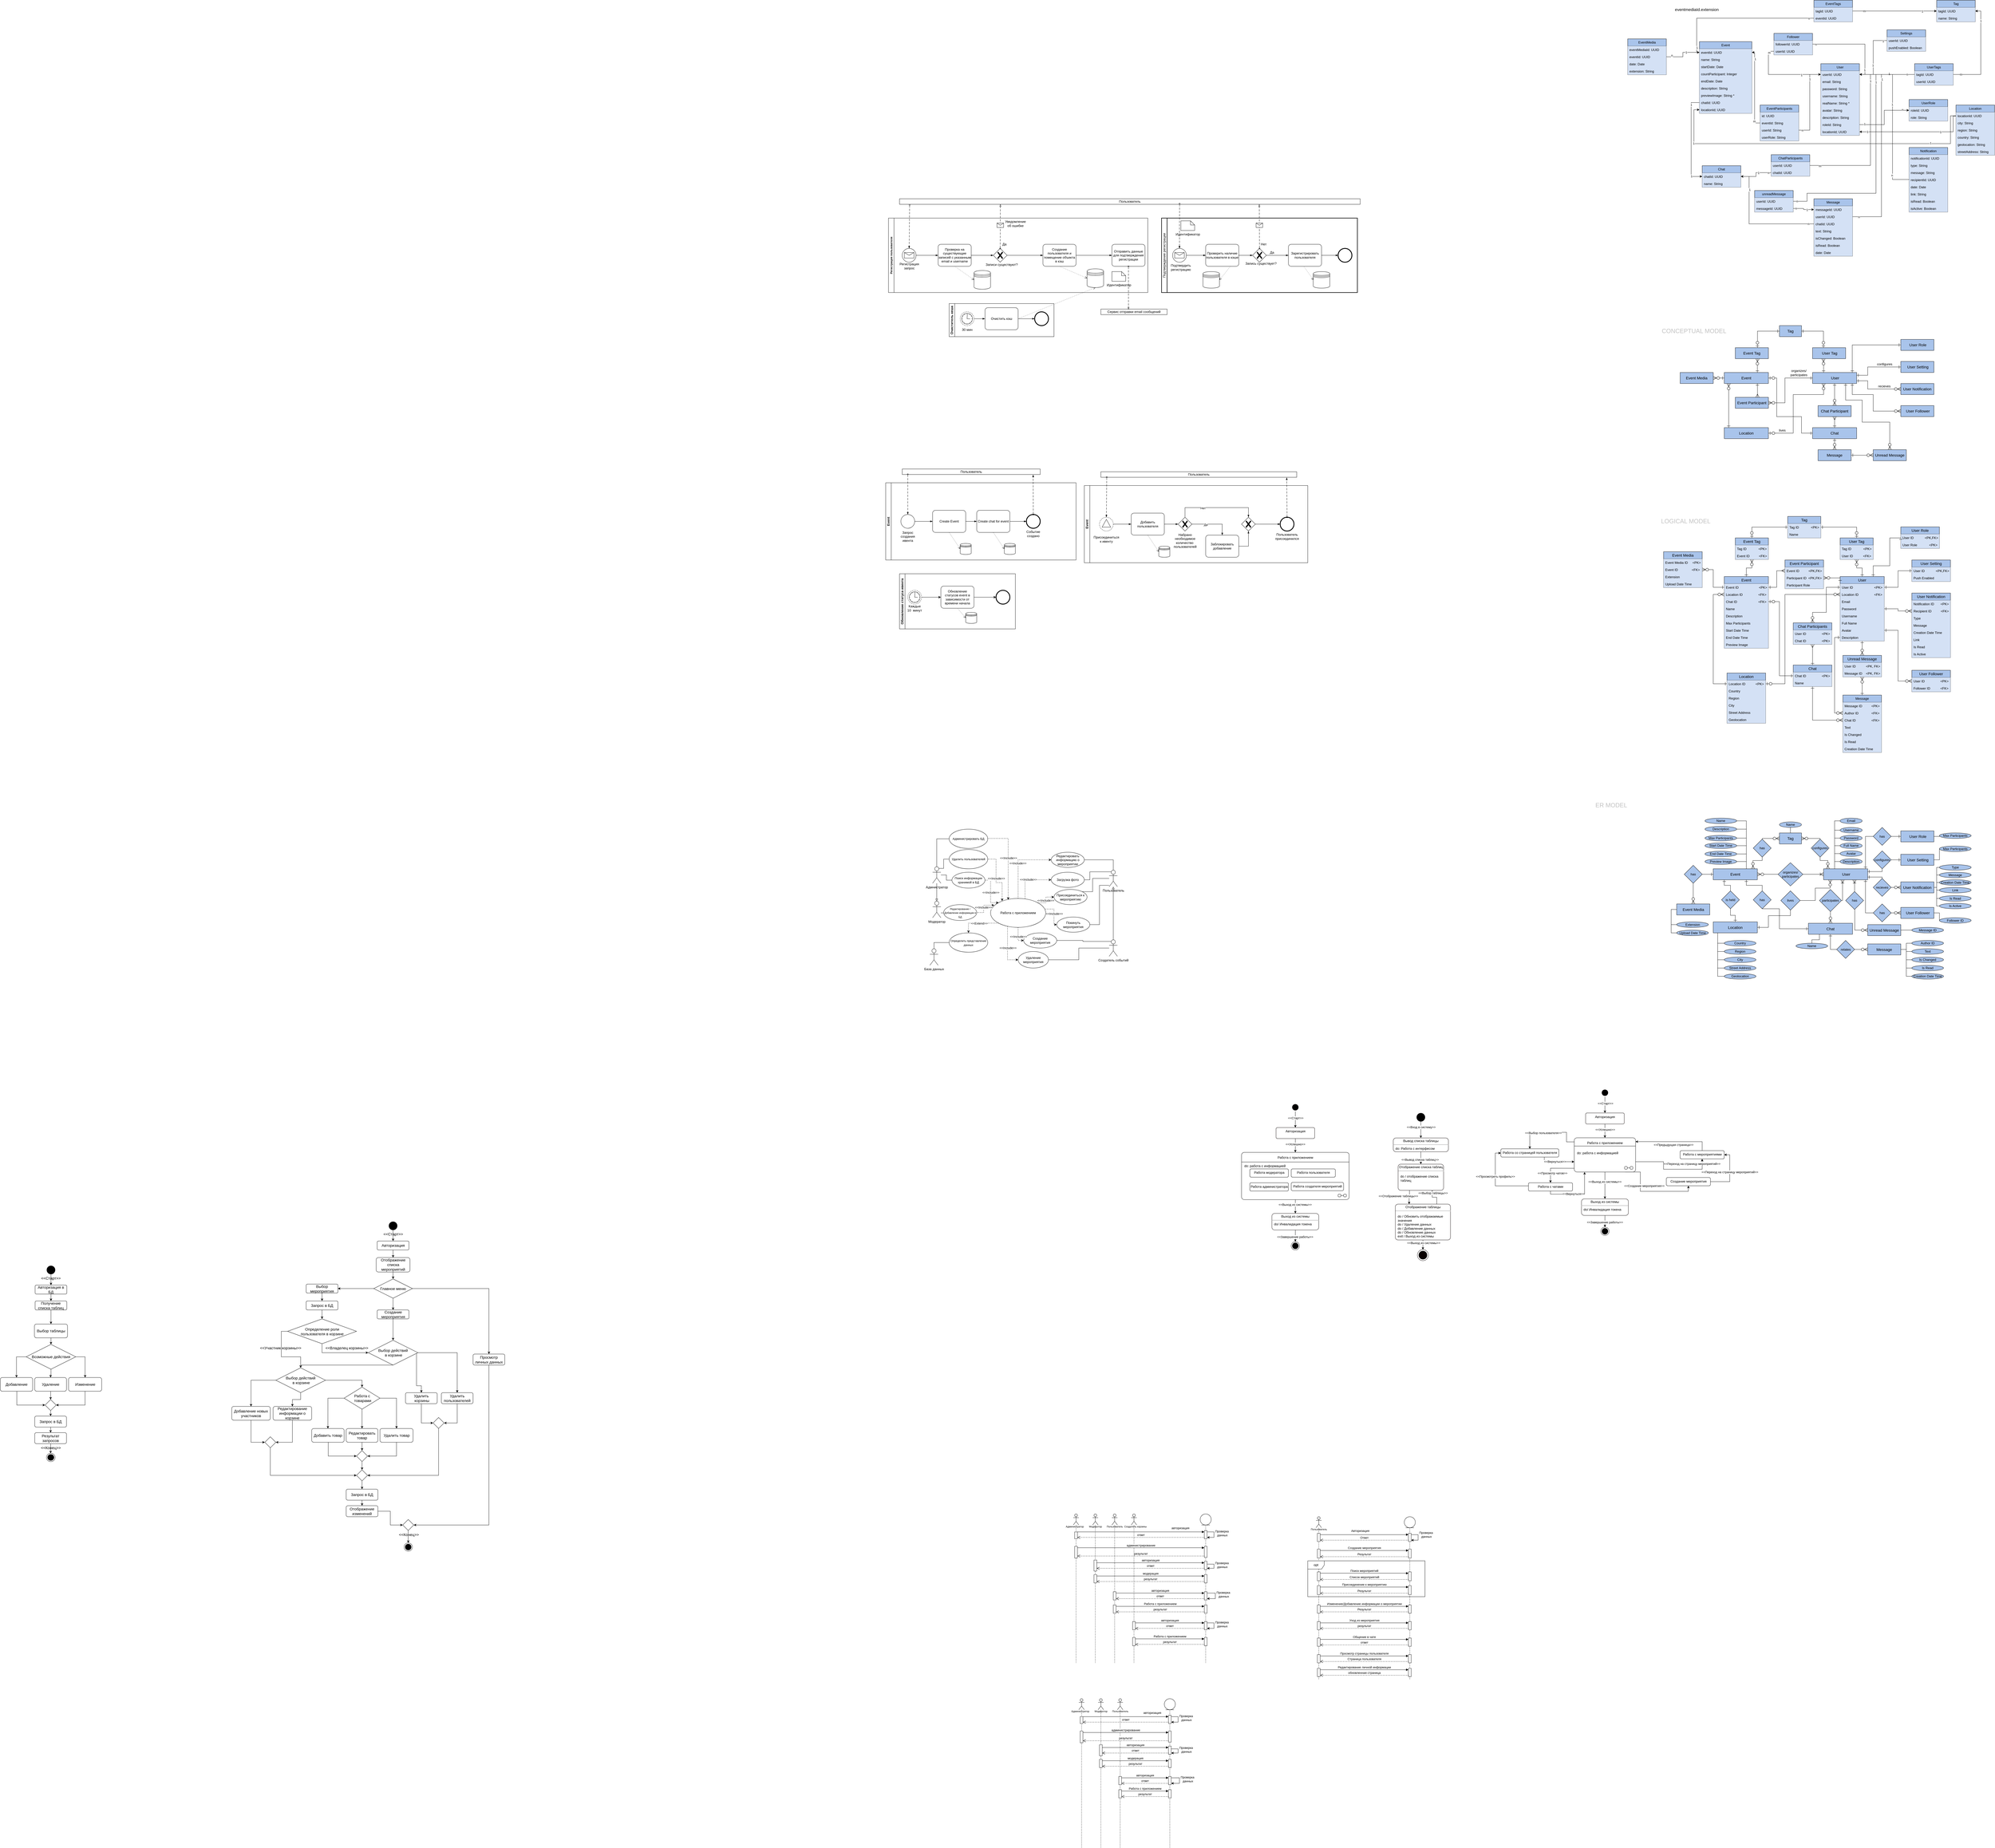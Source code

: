 <mxfile version="24.2.3" type="github">
  <diagram name="Страница 1" id="cRjUhBLCW10yVQFY3db3">
    <mxGraphModel dx="7862" dy="559" grid="1" gridSize="10" guides="1" tooltips="1" connect="1" arrows="1" fold="1" page="1" pageScale="1" pageWidth="850" pageHeight="1100" math="0" shadow="0">
      <root>
        <mxCell id="0" />
        <mxCell id="1" parent="0" />
        <mxCell id="vpUIqSmqtUPaj6e8z2Zy-1" value="Event" style="swimlane;fontStyle=0;childLayout=stackLayout;horizontal=1;startSize=26;fillColor=#A9C4EB;horizontalStack=0;resizeParent=1;resizeParentMax=0;resizeLast=0;collapsible=1;marginBottom=0;whiteSpace=wrap;html=1;" parent="1" vertex="1">
          <mxGeometry x="-130" y="200" width="190" height="260" as="geometry" />
        </mxCell>
        <mxCell id="vpUIqSmqtUPaj6e8z2Zy-34" value="eventId: UUID" style="text;strokeColor=none;fillColor=#D4E1F5;align=left;verticalAlign=top;spacingLeft=4;spacingRight=4;overflow=hidden;rotatable=0;points=[[0,0.5],[1,0.5]];portConstraint=eastwest;whiteSpace=wrap;html=1;" parent="vpUIqSmqtUPaj6e8z2Zy-1" vertex="1">
          <mxGeometry y="26" width="190" height="26" as="geometry" />
        </mxCell>
        <mxCell id="vpUIqSmqtUPaj6e8z2Zy-2" value="name: String" style="text;strokeColor=none;fillColor=#D4E1F5;align=left;verticalAlign=top;spacingLeft=4;spacingRight=4;overflow=hidden;rotatable=0;points=[[0,0.5],[1,0.5]];portConstraint=eastwest;whiteSpace=wrap;html=1;" parent="vpUIqSmqtUPaj6e8z2Zy-1" vertex="1">
          <mxGeometry y="52" width="190" height="26" as="geometry" />
        </mxCell>
        <mxCell id="vpUIqSmqtUPaj6e8z2Zy-5" value="startDate: Date" style="text;strokeColor=none;fillColor=#D4E1F5;align=left;verticalAlign=top;spacingLeft=4;spacingRight=4;overflow=hidden;rotatable=0;points=[[0,0.5],[1,0.5]];portConstraint=eastwest;whiteSpace=wrap;html=1;" parent="vpUIqSmqtUPaj6e8z2Zy-1" vertex="1">
          <mxGeometry y="78" width="190" height="26" as="geometry" />
        </mxCell>
        <mxCell id="vpUIqSmqtUPaj6e8z2Zy-111" value="countParticipant: Integer&amp;nbsp;" style="text;strokeColor=none;fillColor=#D4E1F5;align=left;verticalAlign=top;spacingLeft=4;spacingRight=4;overflow=hidden;rotatable=0;points=[[0,0.5],[1,0.5]];portConstraint=eastwest;whiteSpace=wrap;html=1;" parent="vpUIqSmqtUPaj6e8z2Zy-1" vertex="1">
          <mxGeometry y="104" width="190" height="26" as="geometry" />
        </mxCell>
        <mxCell id="vpUIqSmqtUPaj6e8z2Zy-4" value="endDate: Date" style="text;strokeColor=none;fillColor=#D4E1F5;align=left;verticalAlign=top;spacingLeft=4;spacingRight=4;overflow=hidden;rotatable=0;points=[[0,0.5],[1,0.5]];portConstraint=eastwest;whiteSpace=wrap;html=1;" parent="vpUIqSmqtUPaj6e8z2Zy-1" vertex="1">
          <mxGeometry y="130" width="190" height="26" as="geometry" />
        </mxCell>
        <mxCell id="vpUIqSmqtUPaj6e8z2Zy-6" value="description: String" style="text;strokeColor=none;fillColor=#D4E1F5;align=left;verticalAlign=top;spacingLeft=4;spacingRight=4;overflow=hidden;rotatable=0;points=[[0,0.5],[1,0.5]];portConstraint=eastwest;whiteSpace=wrap;html=1;" parent="vpUIqSmqtUPaj6e8z2Zy-1" vertex="1">
          <mxGeometry y="156" width="190" height="26" as="geometry" />
        </mxCell>
        <mxCell id="vpUIqSmqtUPaj6e8z2Zy-7" value="previewImage: String *" style="text;strokeColor=none;fillColor=#D4E1F5;align=left;verticalAlign=top;spacingLeft=4;spacingRight=4;overflow=hidden;rotatable=0;points=[[0,0.5],[1,0.5]];portConstraint=eastwest;whiteSpace=wrap;html=1;" parent="vpUIqSmqtUPaj6e8z2Zy-1" vertex="1">
          <mxGeometry y="182" width="190" height="26" as="geometry" />
        </mxCell>
        <mxCell id="vpUIqSmqtUPaj6e8z2Zy-74" value="chatId: UUID" style="text;strokeColor=none;fillColor=#D4E1F5;align=left;verticalAlign=top;spacingLeft=4;spacingRight=4;overflow=hidden;rotatable=0;points=[[0,0.5],[1,0.5]];portConstraint=eastwest;whiteSpace=wrap;html=1;" parent="vpUIqSmqtUPaj6e8z2Zy-1" vertex="1">
          <mxGeometry y="208" width="190" height="26" as="geometry" />
        </mxCell>
        <mxCell id="vpUIqSmqtUPaj6e8z2Zy-15" value="locationId; UUID" style="text;strokeColor=none;fillColor=#D4E1F5;align=left;verticalAlign=top;spacingLeft=4;spacingRight=4;overflow=hidden;rotatable=0;points=[[0,0.5],[1,0.5]];portConstraint=eastwest;whiteSpace=wrap;html=1;" parent="vpUIqSmqtUPaj6e8z2Zy-1" vertex="1">
          <mxGeometry y="234" width="190" height="26" as="geometry" />
        </mxCell>
        <mxCell id="vpUIqSmqtUPaj6e8z2Zy-9" value="User" style="swimlane;fontStyle=0;childLayout=stackLayout;horizontal=1;startSize=26;fillColor=#A9C4EB;horizontalStack=0;resizeParent=1;resizeParentMax=0;resizeLast=0;collapsible=1;marginBottom=0;whiteSpace=wrap;html=1;" parent="1" vertex="1">
          <mxGeometry x="310" y="280" width="140" height="260" as="geometry" />
        </mxCell>
        <mxCell id="vpUIqSmqtUPaj6e8z2Zy-33" value="userId: UUID" style="text;strokeColor=none;fillColor=#D4E1F5;align=left;verticalAlign=top;spacingLeft=4;spacingRight=4;overflow=hidden;rotatable=0;points=[[0,0.5],[1,0.5]];portConstraint=eastwest;whiteSpace=wrap;html=1;" parent="vpUIqSmqtUPaj6e8z2Zy-9" vertex="1">
          <mxGeometry y="26" width="140" height="26" as="geometry" />
        </mxCell>
        <mxCell id="vpUIqSmqtUPaj6e8z2Zy-10" value="email: String" style="text;strokeColor=none;fillColor=#D4E1F5;align=left;verticalAlign=top;spacingLeft=4;spacingRight=4;overflow=hidden;rotatable=0;points=[[0,0.5],[1,0.5]];portConstraint=eastwest;whiteSpace=wrap;html=1;" parent="vpUIqSmqtUPaj6e8z2Zy-9" vertex="1">
          <mxGeometry y="52" width="140" height="26" as="geometry" />
        </mxCell>
        <mxCell id="vpUIqSmqtUPaj6e8z2Zy-11" value="password: String" style="text;strokeColor=none;fillColor=#D4E1F5;align=left;verticalAlign=top;spacingLeft=4;spacingRight=4;overflow=hidden;rotatable=0;points=[[0,0.5],[1,0.5]];portConstraint=eastwest;whiteSpace=wrap;html=1;" parent="vpUIqSmqtUPaj6e8z2Zy-9" vertex="1">
          <mxGeometry y="78" width="140" height="26" as="geometry" />
        </mxCell>
        <mxCell id="vpUIqSmqtUPaj6e8z2Zy-12" value="username: String" style="text;strokeColor=none;fillColor=#D4E1F5;align=left;verticalAlign=top;spacingLeft=4;spacingRight=4;overflow=hidden;rotatable=0;points=[[0,0.5],[1,0.5]];portConstraint=eastwest;whiteSpace=wrap;html=1;" parent="vpUIqSmqtUPaj6e8z2Zy-9" vertex="1">
          <mxGeometry y="104" width="140" height="26" as="geometry" />
        </mxCell>
        <mxCell id="vpUIqSmqtUPaj6e8z2Zy-13" value="realName: String *" style="text;strokeColor=none;fillColor=#D4E1F5;align=left;verticalAlign=top;spacingLeft=4;spacingRight=4;overflow=hidden;rotatable=0;points=[[0,0.5],[1,0.5]];portConstraint=eastwest;whiteSpace=wrap;html=1;" parent="vpUIqSmqtUPaj6e8z2Zy-9" vertex="1">
          <mxGeometry y="130" width="140" height="26" as="geometry" />
        </mxCell>
        <mxCell id="vpUIqSmqtUPaj6e8z2Zy-14" value="avatar: String" style="text;strokeColor=none;fillColor=#D4E1F5;align=left;verticalAlign=top;spacingLeft=4;spacingRight=4;overflow=hidden;rotatable=0;points=[[0,0.5],[1,0.5]];portConstraint=eastwest;whiteSpace=wrap;html=1;" parent="vpUIqSmqtUPaj6e8z2Zy-9" vertex="1">
          <mxGeometry y="156" width="140" height="26" as="geometry" />
        </mxCell>
        <mxCell id="9S5c2qphNowoADKYyEm4-1" value="description: String" style="text;strokeColor=none;fillColor=#D4E1F5;align=left;verticalAlign=top;spacingLeft=4;spacingRight=4;overflow=hidden;rotatable=0;points=[[0,0.5],[1,0.5]];portConstraint=eastwest;whiteSpace=wrap;html=1;" parent="vpUIqSmqtUPaj6e8z2Zy-9" vertex="1">
          <mxGeometry y="182" width="140" height="26" as="geometry" />
        </mxCell>
        <mxCell id="KBtNhwMaTalHNmlQnlhk-2" value="roleId: String" style="text;strokeColor=none;fillColor=#D4E1F5;align=left;verticalAlign=top;spacingLeft=4;spacingRight=4;overflow=hidden;rotatable=0;points=[[0,0.5],[1,0.5]];portConstraint=eastwest;whiteSpace=wrap;html=1;" parent="vpUIqSmqtUPaj6e8z2Zy-9" vertex="1">
          <mxGeometry y="208" width="140" height="26" as="geometry" />
        </mxCell>
        <mxCell id="NgDDJWwpGHNOBmChydb1-67" value="locationId; UUID" style="text;strokeColor=none;fillColor=#D4E1F5;align=left;verticalAlign=top;spacingLeft=4;spacingRight=4;overflow=hidden;rotatable=0;points=[[0,0.5],[1,0.5]];portConstraint=eastwest;whiteSpace=wrap;html=1;" parent="vpUIqSmqtUPaj6e8z2Zy-9" vertex="1">
          <mxGeometry y="234" width="140" height="26" as="geometry" />
        </mxCell>
        <mxCell id="vpUIqSmqtUPaj6e8z2Zy-17" value="EventMedia" style="swimlane;fontStyle=0;childLayout=stackLayout;horizontal=1;startSize=26;fillColor=#A9C4EB;horizontalStack=0;resizeParent=1;resizeParentMax=0;resizeLast=0;collapsible=1;marginBottom=0;whiteSpace=wrap;html=1;" parent="1" vertex="1">
          <mxGeometry x="-390" y="190" width="140" height="130" as="geometry" />
        </mxCell>
        <mxCell id="vpUIqSmqtUPaj6e8z2Zy-52" value="eventMediaId: UUID" style="text;strokeColor=none;fillColor=#D4E1F5;align=left;verticalAlign=top;spacingLeft=4;spacingRight=4;overflow=hidden;rotatable=0;points=[[0,0.5],[1,0.5]];portConstraint=eastwest;whiteSpace=wrap;html=1;" parent="vpUIqSmqtUPaj6e8z2Zy-17" vertex="1">
          <mxGeometry y="26" width="140" height="26" as="geometry" />
        </mxCell>
        <mxCell id="vpUIqSmqtUPaj6e8z2Zy-53" value="eventId: UUID" style="text;strokeColor=none;fillColor=#D4E1F5;align=left;verticalAlign=top;spacingLeft=4;spacingRight=4;overflow=hidden;rotatable=0;points=[[0,0.5],[1,0.5]];portConstraint=eastwest;whiteSpace=wrap;html=1;" parent="vpUIqSmqtUPaj6e8z2Zy-17" vertex="1">
          <mxGeometry y="52" width="140" height="26" as="geometry" />
        </mxCell>
        <mxCell id="KBtNhwMaTalHNmlQnlhk-6" value="date: Date" style="text;strokeColor=none;fillColor=#D4E1F5;align=left;verticalAlign=top;spacingLeft=4;spacingRight=4;overflow=hidden;rotatable=0;points=[[0,0.5],[1,0.5]];portConstraint=eastwest;whiteSpace=wrap;html=1;" parent="vpUIqSmqtUPaj6e8z2Zy-17" vertex="1">
          <mxGeometry y="78" width="140" height="26" as="geometry" />
        </mxCell>
        <mxCell id="vpUIqSmqtUPaj6e8z2Zy-18" value="extension: String" style="text;strokeColor=none;fillColor=#D4E1F5;align=left;verticalAlign=top;spacingLeft=4;spacingRight=4;overflow=hidden;rotatable=0;points=[[0,0.5],[1,0.5]];portConstraint=eastwest;whiteSpace=wrap;html=1;" parent="vpUIqSmqtUPaj6e8z2Zy-17" vertex="1">
          <mxGeometry y="104" width="140" height="26" as="geometry" />
        </mxCell>
        <mxCell id="vpUIqSmqtUPaj6e8z2Zy-25" value="Chat" style="swimlane;fontStyle=0;childLayout=stackLayout;horizontal=1;startSize=26;fillColor=#A9C4EB;horizontalStack=0;resizeParent=1;resizeParentMax=0;resizeLast=0;collapsible=1;marginBottom=0;whiteSpace=wrap;html=1;" parent="1" vertex="1">
          <mxGeometry x="-120" y="650" width="140" height="78" as="geometry" />
        </mxCell>
        <mxCell id="vpUIqSmqtUPaj6e8z2Zy-26" value="chatId: UUID" style="text;strokeColor=none;fillColor=#D4E1F5;align=left;verticalAlign=top;spacingLeft=4;spacingRight=4;overflow=hidden;rotatable=0;points=[[0,0.5],[1,0.5]];portConstraint=eastwest;whiteSpace=wrap;html=1;" parent="vpUIqSmqtUPaj6e8z2Zy-25" vertex="1">
          <mxGeometry y="26" width="140" height="26" as="geometry" />
        </mxCell>
        <mxCell id="vpUIqSmqtUPaj6e8z2Zy-32" value="name: String" style="text;strokeColor=none;fillColor=#D4E1F5;align=left;verticalAlign=top;spacingLeft=4;spacingRight=4;overflow=hidden;rotatable=0;points=[[0,0.5],[1,0.5]];portConstraint=eastwest;whiteSpace=wrap;html=1;" parent="vpUIqSmqtUPaj6e8z2Zy-25" vertex="1">
          <mxGeometry y="52" width="140" height="26" as="geometry" />
        </mxCell>
        <mxCell id="vpUIqSmqtUPaj6e8z2Zy-37" value="EventParticipants" style="swimlane;fontStyle=0;childLayout=stackLayout;horizontal=1;startSize=26;fillColor=#A9C4EB;horizontalStack=0;resizeParent=1;resizeParentMax=0;resizeLast=0;collapsible=1;marginBottom=0;whiteSpace=wrap;html=1;" parent="1" vertex="1">
          <mxGeometry x="90" y="430" width="140" height="130" as="geometry" />
        </mxCell>
        <mxCell id="vpUIqSmqtUPaj6e8z2Zy-38" value="id: UUID" style="text;strokeColor=none;fillColor=#D4E1F5;align=left;verticalAlign=top;spacingLeft=4;spacingRight=4;overflow=hidden;rotatable=0;points=[[0,0.5],[1,0.5]];portConstraint=eastwest;whiteSpace=wrap;html=1;" parent="vpUIqSmqtUPaj6e8z2Zy-37" vertex="1">
          <mxGeometry y="26" width="140" height="26" as="geometry" />
        </mxCell>
        <mxCell id="vpUIqSmqtUPaj6e8z2Zy-39" value="eventId: String" style="text;strokeColor=none;fillColor=#D4E1F5;align=left;verticalAlign=top;spacingLeft=4;spacingRight=4;overflow=hidden;rotatable=0;points=[[0,0.5],[1,0.5]];portConstraint=eastwest;whiteSpace=wrap;html=1;" parent="vpUIqSmqtUPaj6e8z2Zy-37" vertex="1">
          <mxGeometry y="52" width="140" height="26" as="geometry" />
        </mxCell>
        <mxCell id="vpUIqSmqtUPaj6e8z2Zy-41" value="userId: String" style="text;strokeColor=none;fillColor=#D4E1F5;align=left;verticalAlign=top;spacingLeft=4;spacingRight=4;overflow=hidden;rotatable=0;points=[[0,0.5],[1,0.5]];portConstraint=eastwest;whiteSpace=wrap;html=1;" parent="vpUIqSmqtUPaj6e8z2Zy-37" vertex="1">
          <mxGeometry y="78" width="140" height="26" as="geometry" />
        </mxCell>
        <mxCell id="vpUIqSmqtUPaj6e8z2Zy-42" value="userRole: String" style="text;strokeColor=none;fillColor=#D4E1F5;align=left;verticalAlign=top;spacingLeft=4;spacingRight=4;overflow=hidden;rotatable=0;points=[[0,0.5],[1,0.5]];portConstraint=eastwest;whiteSpace=wrap;html=1;" parent="vpUIqSmqtUPaj6e8z2Zy-37" vertex="1">
          <mxGeometry y="104" width="140" height="26" as="geometry" />
        </mxCell>
        <mxCell id="vpUIqSmqtUPaj6e8z2Zy-46" style="edgeStyle=orthogonalEdgeStyle;rounded=0;orthogonalLoop=1;jettySize=auto;html=1;entryX=1;entryY=0.5;entryDx=0;entryDy=0;" parent="1" source="vpUIqSmqtUPaj6e8z2Zy-39" target="vpUIqSmqtUPaj6e8z2Zy-34" edge="1">
          <mxGeometry relative="1" as="geometry">
            <Array as="points">
              <mxPoint x="70" y="495" />
              <mxPoint x="70" y="239" />
            </Array>
          </mxGeometry>
        </mxCell>
        <mxCell id="BRPAVIyTNpqr_RkrU8---33" value="1" style="edgeLabel;html=1;align=center;verticalAlign=middle;resizable=0;points=[];" parent="vpUIqSmqtUPaj6e8z2Zy-46" vertex="1" connectable="0">
          <mxGeometry x="0.762" y="-2" relative="1" as="geometry">
            <mxPoint as="offset" />
          </mxGeometry>
        </mxCell>
        <mxCell id="BRPAVIyTNpqr_RkrU8---34" value="m" style="edgeLabel;html=1;align=center;verticalAlign=middle;resizable=0;points=[];" parent="vpUIqSmqtUPaj6e8z2Zy-46" vertex="1" connectable="0">
          <mxGeometry x="-0.815" y="1" relative="1" as="geometry">
            <mxPoint as="offset" />
          </mxGeometry>
        </mxCell>
        <mxCell id="vpUIqSmqtUPaj6e8z2Zy-47" style="edgeStyle=orthogonalEdgeStyle;rounded=0;orthogonalLoop=1;jettySize=auto;html=1;entryX=0;entryY=0.5;entryDx=0;entryDy=0;" parent="1" source="vpUIqSmqtUPaj6e8z2Zy-41" target="vpUIqSmqtUPaj6e8z2Zy-33" edge="1">
          <mxGeometry relative="1" as="geometry" />
        </mxCell>
        <mxCell id="BRPAVIyTNpqr_RkrU8---35" value="n" style="edgeLabel;html=1;align=center;verticalAlign=middle;resizable=0;points=[];" parent="vpUIqSmqtUPaj6e8z2Zy-47" vertex="1" connectable="0">
          <mxGeometry x="-0.911" y="-1" relative="1" as="geometry">
            <mxPoint as="offset" />
          </mxGeometry>
        </mxCell>
        <mxCell id="BRPAVIyTNpqr_RkrU8---36" value="1" style="edgeLabel;html=1;align=center;verticalAlign=middle;resizable=0;points=[];" parent="vpUIqSmqtUPaj6e8z2Zy-47" vertex="1" connectable="0">
          <mxGeometry x="0.598" relative="1" as="geometry">
            <mxPoint as="offset" />
          </mxGeometry>
        </mxCell>
        <mxCell id="vpUIqSmqtUPaj6e8z2Zy-54" style="edgeStyle=orthogonalEdgeStyle;rounded=0;orthogonalLoop=1;jettySize=auto;html=1;entryX=0;entryY=0.5;entryDx=0;entryDy=0;" parent="1" source="vpUIqSmqtUPaj6e8z2Zy-53" target="vpUIqSmqtUPaj6e8z2Zy-34" edge="1">
          <mxGeometry relative="1" as="geometry" />
        </mxCell>
        <mxCell id="BRPAVIyTNpqr_RkrU8---7" value="n" style="edgeLabel;html=1;align=center;verticalAlign=middle;resizable=0;points=[];" parent="vpUIqSmqtUPaj6e8z2Zy-54" vertex="1" connectable="0">
          <mxGeometry x="-0.693" y="-1" relative="1" as="geometry">
            <mxPoint x="-1" y="-6" as="offset" />
          </mxGeometry>
        </mxCell>
        <mxCell id="BRPAVIyTNpqr_RkrU8---8" value="1" style="edgeLabel;html=1;align=center;verticalAlign=middle;resizable=0;points=[];" parent="vpUIqSmqtUPaj6e8z2Zy-54" vertex="1" connectable="0">
          <mxGeometry x="0.285" relative="1" as="geometry">
            <mxPoint as="offset" />
          </mxGeometry>
        </mxCell>
        <mxCell id="vpUIqSmqtUPaj6e8z2Zy-55" value="Message" style="swimlane;fontStyle=0;childLayout=stackLayout;horizontal=1;startSize=26;fillColor=#A9C4EB;horizontalStack=0;resizeParent=1;resizeParentMax=0;resizeLast=0;collapsible=1;marginBottom=0;whiteSpace=wrap;html=1;" parent="1" vertex="1">
          <mxGeometry x="285" y="770" width="140" height="208" as="geometry" />
        </mxCell>
        <mxCell id="vpUIqSmqtUPaj6e8z2Zy-56" value="messageId: UUID" style="text;strokeColor=none;fillColor=#D4E1F5;align=left;verticalAlign=top;spacingLeft=4;spacingRight=4;overflow=hidden;rotatable=0;points=[[0,0.5],[1,0.5]];portConstraint=eastwest;whiteSpace=wrap;html=1;" parent="vpUIqSmqtUPaj6e8z2Zy-55" vertex="1">
          <mxGeometry y="26" width="140" height="26" as="geometry" />
        </mxCell>
        <mxCell id="vpUIqSmqtUPaj6e8z2Zy-57" value="userId: UUID" style="text;strokeColor=none;fillColor=#D4E1F5;align=left;verticalAlign=top;spacingLeft=4;spacingRight=4;overflow=hidden;rotatable=0;points=[[0,0.5],[1,0.5]];portConstraint=eastwest;whiteSpace=wrap;html=1;" parent="vpUIqSmqtUPaj6e8z2Zy-55" vertex="1">
          <mxGeometry y="52" width="140" height="26" as="geometry" />
        </mxCell>
        <mxCell id="vpUIqSmqtUPaj6e8z2Zy-58" value="chatId: UUID" style="text;strokeColor=none;fillColor=#D4E1F5;align=left;verticalAlign=top;spacingLeft=4;spacingRight=4;overflow=hidden;rotatable=0;points=[[0,0.5],[1,0.5]];portConstraint=eastwest;whiteSpace=wrap;html=1;" parent="vpUIqSmqtUPaj6e8z2Zy-55" vertex="1">
          <mxGeometry y="78" width="140" height="26" as="geometry" />
        </mxCell>
        <mxCell id="vpUIqSmqtUPaj6e8z2Zy-59" value="text: String" style="text;strokeColor=none;fillColor=#D4E1F5;align=left;verticalAlign=top;spacingLeft=4;spacingRight=4;overflow=hidden;rotatable=0;points=[[0,0.5],[1,0.5]];portConstraint=eastwest;whiteSpace=wrap;html=1;" parent="vpUIqSmqtUPaj6e8z2Zy-55" vertex="1">
          <mxGeometry y="104" width="140" height="26" as="geometry" />
        </mxCell>
        <mxCell id="vpUIqSmqtUPaj6e8z2Zy-61" value="isChanged: Boolean" style="text;strokeColor=none;fillColor=#D4E1F5;align=left;verticalAlign=top;spacingLeft=4;spacingRight=4;overflow=hidden;rotatable=0;points=[[0,0.5],[1,0.5]];portConstraint=eastwest;whiteSpace=wrap;html=1;" parent="vpUIqSmqtUPaj6e8z2Zy-55" vertex="1">
          <mxGeometry y="130" width="140" height="26" as="geometry" />
        </mxCell>
        <mxCell id="BRPAVIyTNpqr_RkrU8---4" value="isRead: Boolean" style="text;strokeColor=none;fillColor=#D4E1F5;align=left;verticalAlign=top;spacingLeft=4;spacingRight=4;overflow=hidden;rotatable=0;points=[[0,0.5],[1,0.5]];portConstraint=eastwest;whiteSpace=wrap;html=1;" parent="vpUIqSmqtUPaj6e8z2Zy-55" vertex="1">
          <mxGeometry y="156" width="140" height="26" as="geometry" />
        </mxCell>
        <mxCell id="vpUIqSmqtUPaj6e8z2Zy-62" value="date: Date" style="text;strokeColor=none;fillColor=#D4E1F5;align=left;verticalAlign=top;spacingLeft=4;spacingRight=4;overflow=hidden;rotatable=0;points=[[0,0.5],[1,0.5]];portConstraint=eastwest;whiteSpace=wrap;html=1;" parent="vpUIqSmqtUPaj6e8z2Zy-55" vertex="1">
          <mxGeometry y="182" width="140" height="26" as="geometry" />
        </mxCell>
        <mxCell id="vpUIqSmqtUPaj6e8z2Zy-63" style="edgeStyle=orthogonalEdgeStyle;rounded=0;orthogonalLoop=1;jettySize=auto;html=1;entryX=1;entryY=0.5;entryDx=0;entryDy=0;" parent="1" source="vpUIqSmqtUPaj6e8z2Zy-57" target="vpUIqSmqtUPaj6e8z2Zy-33" edge="1">
          <mxGeometry relative="1" as="geometry">
            <Array as="points">
              <mxPoint x="530" y="835" />
              <mxPoint x="530" y="319" />
            </Array>
          </mxGeometry>
        </mxCell>
        <mxCell id="BRPAVIyTNpqr_RkrU8---27" value="n" style="edgeLabel;html=1;align=center;verticalAlign=middle;resizable=0;points=[];" parent="vpUIqSmqtUPaj6e8z2Zy-63" vertex="1" connectable="0">
          <mxGeometry x="-0.936" y="-1" relative="1" as="geometry">
            <mxPoint as="offset" />
          </mxGeometry>
        </mxCell>
        <mxCell id="BRPAVIyTNpqr_RkrU8---28" value="1" style="edgeLabel;html=1;align=center;verticalAlign=middle;resizable=0;points=[];" parent="vpUIqSmqtUPaj6e8z2Zy-63" vertex="1" connectable="0">
          <mxGeometry x="0.722" y="-2" relative="1" as="geometry">
            <mxPoint as="offset" />
          </mxGeometry>
        </mxCell>
        <mxCell id="vpUIqSmqtUPaj6e8z2Zy-64" value="ChatParticipants" style="swimlane;fontStyle=0;childLayout=stackLayout;horizontal=1;startSize=26;fillColor=#A9C4EB;horizontalStack=0;resizeParent=1;resizeParentMax=0;resizeLast=0;collapsible=1;marginBottom=0;whiteSpace=wrap;html=1;" parent="1" vertex="1">
          <mxGeometry x="130" y="610" width="140" height="78" as="geometry" />
        </mxCell>
        <mxCell id="vpUIqSmqtUPaj6e8z2Zy-65" value="userId: UUID" style="text;strokeColor=none;fillColor=#D4E1F5;align=left;verticalAlign=top;spacingLeft=4;spacingRight=4;overflow=hidden;rotatable=0;points=[[0,0.5],[1,0.5]];portConstraint=eastwest;whiteSpace=wrap;html=1;" parent="vpUIqSmqtUPaj6e8z2Zy-64" vertex="1">
          <mxGeometry y="26" width="140" height="26" as="geometry" />
        </mxCell>
        <mxCell id="vpUIqSmqtUPaj6e8z2Zy-67" value="chatId: UUID" style="text;strokeColor=none;fillColor=#D4E1F5;align=left;verticalAlign=top;spacingLeft=4;spacingRight=4;overflow=hidden;rotatable=0;points=[[0,0.5],[1,0.5]];portConstraint=eastwest;whiteSpace=wrap;html=1;" parent="vpUIqSmqtUPaj6e8z2Zy-64" vertex="1">
          <mxGeometry y="52" width="140" height="26" as="geometry" />
        </mxCell>
        <mxCell id="vpUIqSmqtUPaj6e8z2Zy-72" style="edgeStyle=orthogonalEdgeStyle;rounded=0;orthogonalLoop=1;jettySize=auto;html=1;entryX=1;entryY=0.5;entryDx=0;entryDy=0;" parent="1" source="vpUIqSmqtUPaj6e8z2Zy-67" target="vpUIqSmqtUPaj6e8z2Zy-26" edge="1">
          <mxGeometry relative="1" as="geometry" />
        </mxCell>
        <mxCell id="BRPAVIyTNpqr_RkrU8---29" value="n" style="edgeLabel;html=1;align=center;verticalAlign=middle;resizable=0;points=[];" parent="vpUIqSmqtUPaj6e8z2Zy-72" vertex="1" connectable="0">
          <mxGeometry x="-0.83" y="1" relative="1" as="geometry">
            <mxPoint as="offset" />
          </mxGeometry>
        </mxCell>
        <mxCell id="BRPAVIyTNpqr_RkrU8---30" value="1" style="edgeLabel;html=1;align=center;verticalAlign=middle;resizable=0;points=[];" parent="vpUIqSmqtUPaj6e8z2Zy-72" vertex="1" connectable="0">
          <mxGeometry x="-0.261" y="1" relative="1" as="geometry">
            <mxPoint as="offset" />
          </mxGeometry>
        </mxCell>
        <mxCell id="vpUIqSmqtUPaj6e8z2Zy-73" style="edgeStyle=orthogonalEdgeStyle;rounded=0;orthogonalLoop=1;jettySize=auto;html=1;exitX=1;exitY=0.5;exitDx=0;exitDy=0;entryX=1;entryY=0.5;entryDx=0;entryDy=0;" parent="1" source="vpUIqSmqtUPaj6e8z2Zy-65" target="vpUIqSmqtUPaj6e8z2Zy-33" edge="1">
          <mxGeometry relative="1" as="geometry">
            <Array as="points">
              <mxPoint x="490" y="649" />
              <mxPoint x="490" y="319" />
            </Array>
          </mxGeometry>
        </mxCell>
        <mxCell id="BRPAVIyTNpqr_RkrU8---31" value="m" style="edgeLabel;html=1;align=center;verticalAlign=middle;resizable=0;points=[];" parent="vpUIqSmqtUPaj6e8z2Zy-73" vertex="1" connectable="0">
          <mxGeometry x="-0.876" y="-2" relative="1" as="geometry">
            <mxPoint as="offset" />
          </mxGeometry>
        </mxCell>
        <mxCell id="BRPAVIyTNpqr_RkrU8---32" value="1" style="edgeLabel;html=1;align=center;verticalAlign=middle;resizable=0;points=[];" parent="vpUIqSmqtUPaj6e8z2Zy-73" vertex="1" connectable="0">
          <mxGeometry x="0.785" relative="1" as="geometry">
            <mxPoint as="offset" />
          </mxGeometry>
        </mxCell>
        <mxCell id="vpUIqSmqtUPaj6e8z2Zy-75" style="edgeStyle=orthogonalEdgeStyle;rounded=0;orthogonalLoop=1;jettySize=auto;html=1;entryX=0;entryY=0.5;entryDx=0;entryDy=0;exitX=0;exitY=0.5;exitDx=0;exitDy=0;" parent="1" source="vpUIqSmqtUPaj6e8z2Zy-74" target="vpUIqSmqtUPaj6e8z2Zy-26" edge="1">
          <mxGeometry relative="1" as="geometry">
            <Array as="points">
              <mxPoint x="-160" y="421" />
              <mxPoint x="-160" y="689" />
            </Array>
          </mxGeometry>
        </mxCell>
        <mxCell id="BRPAVIyTNpqr_RkrU8---23" value="1" style="edgeLabel;html=1;align=center;verticalAlign=middle;resizable=0;points=[];" parent="vpUIqSmqtUPaj6e8z2Zy-75" vertex="1" connectable="0">
          <mxGeometry x="-0.777" relative="1" as="geometry">
            <mxPoint as="offset" />
          </mxGeometry>
        </mxCell>
        <mxCell id="BRPAVIyTNpqr_RkrU8---24" value="1" style="edgeLabel;html=1;align=center;verticalAlign=middle;resizable=0;points=[];" parent="vpUIqSmqtUPaj6e8z2Zy-75" vertex="1" connectable="0">
          <mxGeometry x="0.769" y="1" relative="1" as="geometry">
            <mxPoint as="offset" />
          </mxGeometry>
        </mxCell>
        <mxCell id="vpUIqSmqtUPaj6e8z2Zy-76" style="edgeStyle=orthogonalEdgeStyle;rounded=0;orthogonalLoop=1;jettySize=auto;html=1;entryX=1;entryY=0.5;entryDx=0;entryDy=0;" parent="1" source="vpUIqSmqtUPaj6e8z2Zy-58" target="vpUIqSmqtUPaj6e8z2Zy-26" edge="1">
          <mxGeometry relative="1" as="geometry">
            <Array as="points">
              <mxPoint x="50" y="861" />
              <mxPoint x="50" y="689" />
            </Array>
          </mxGeometry>
        </mxCell>
        <mxCell id="BRPAVIyTNpqr_RkrU8---25" value="n" style="edgeLabel;html=1;align=center;verticalAlign=middle;resizable=0;points=[];" parent="vpUIqSmqtUPaj6e8z2Zy-76" vertex="1" connectable="0">
          <mxGeometry x="-0.908" relative="1" as="geometry">
            <mxPoint as="offset" />
          </mxGeometry>
        </mxCell>
        <mxCell id="BRPAVIyTNpqr_RkrU8---26" value="1" style="edgeLabel;html=1;align=center;verticalAlign=middle;resizable=0;points=[];" parent="vpUIqSmqtUPaj6e8z2Zy-76" vertex="1" connectable="0">
          <mxGeometry x="0.646" y="-2" relative="1" as="geometry">
            <mxPoint as="offset" />
          </mxGeometry>
        </mxCell>
        <mxCell id="vpUIqSmqtUPaj6e8z2Zy-77" value="Settings" style="swimlane;fontStyle=0;childLayout=stackLayout;horizontal=1;startSize=26;fillColor=#A9C4EB;horizontalStack=0;resizeParent=1;resizeParentMax=0;resizeLast=0;collapsible=1;marginBottom=0;whiteSpace=wrap;html=1;" parent="1" vertex="1">
          <mxGeometry x="550" y="157" width="140" height="78" as="geometry" />
        </mxCell>
        <mxCell id="vpUIqSmqtUPaj6e8z2Zy-79" value="userId: UUID" style="text;strokeColor=none;fillColor=#D4E1F5;align=left;verticalAlign=top;spacingLeft=4;spacingRight=4;overflow=hidden;rotatable=0;points=[[0,0.5],[1,0.5]];portConstraint=eastwest;whiteSpace=wrap;html=1;" parent="vpUIqSmqtUPaj6e8z2Zy-77" vertex="1">
          <mxGeometry y="26" width="140" height="26" as="geometry" />
        </mxCell>
        <mxCell id="vpUIqSmqtUPaj6e8z2Zy-80" value="pushEnabled: Boolean" style="text;strokeColor=none;fillColor=#D4E1F5;align=left;verticalAlign=top;spacingLeft=4;spacingRight=4;overflow=hidden;rotatable=0;points=[[0,0.5],[1,0.5]];portConstraint=eastwest;whiteSpace=wrap;html=1;" parent="vpUIqSmqtUPaj6e8z2Zy-77" vertex="1">
          <mxGeometry y="52" width="140" height="26" as="geometry" />
        </mxCell>
        <mxCell id="vpUIqSmqtUPaj6e8z2Zy-85" style="edgeStyle=orthogonalEdgeStyle;rounded=0;orthogonalLoop=1;jettySize=auto;html=1;" parent="1" source="vpUIqSmqtUPaj6e8z2Zy-79" target="vpUIqSmqtUPaj6e8z2Zy-33" edge="1">
          <mxGeometry relative="1" as="geometry" />
        </mxCell>
        <mxCell id="BRPAVIyTNpqr_RkrU8---13" value="1" style="edgeLabel;html=1;align=center;verticalAlign=middle;resizable=0;points=[];" parent="vpUIqSmqtUPaj6e8z2Zy-85" vertex="1" connectable="0">
          <mxGeometry x="-0.874" y="2" relative="1" as="geometry">
            <mxPoint as="offset" />
          </mxGeometry>
        </mxCell>
        <mxCell id="BRPAVIyTNpqr_RkrU8---14" value="1" style="edgeLabel;html=1;align=center;verticalAlign=middle;resizable=0;points=[];" parent="vpUIqSmqtUPaj6e8z2Zy-85" vertex="1" connectable="0">
          <mxGeometry x="0.257" y="-1" relative="1" as="geometry">
            <mxPoint as="offset" />
          </mxGeometry>
        </mxCell>
        <mxCell id="vpUIqSmqtUPaj6e8z2Zy-90" style="edgeStyle=orthogonalEdgeStyle;rounded=0;orthogonalLoop=1;jettySize=auto;html=1;exitX=0;exitY=0.5;exitDx=0;exitDy=0;" parent="1" source="vpUIqSmqtUPaj6e8z2Zy-88" target="vpUIqSmqtUPaj6e8z2Zy-33" edge="1">
          <mxGeometry relative="1" as="geometry" />
        </mxCell>
        <mxCell id="BRPAVIyTNpqr_RkrU8---16" value="m" style="edgeLabel;html=1;align=center;verticalAlign=middle;resizable=0;points=[];" parent="vpUIqSmqtUPaj6e8z2Zy-90" vertex="1" connectable="0">
          <mxGeometry x="-0.83" y="3" relative="1" as="geometry">
            <mxPoint as="offset" />
          </mxGeometry>
        </mxCell>
        <mxCell id="BRPAVIyTNpqr_RkrU8---17" value="1" style="edgeLabel;html=1;align=center;verticalAlign=middle;resizable=0;points=[];" parent="vpUIqSmqtUPaj6e8z2Zy-90" vertex="1" connectable="0">
          <mxGeometry x="0.521" y="-2" relative="1" as="geometry">
            <mxPoint as="offset" />
          </mxGeometry>
        </mxCell>
        <mxCell id="vpUIqSmqtUPaj6e8z2Zy-86" value="Follower" style="swimlane;fontStyle=0;childLayout=stackLayout;horizontal=1;startSize=26;fillColor=#A9C4EB;horizontalStack=0;resizeParent=1;resizeParentMax=0;resizeLast=0;collapsible=1;marginBottom=0;whiteSpace=wrap;html=1;" parent="1" vertex="1">
          <mxGeometry x="140" y="170" width="140" height="78" as="geometry" />
        </mxCell>
        <mxCell id="vpUIqSmqtUPaj6e8z2Zy-87" value="followerId: UUID" style="text;strokeColor=none;fillColor=#D4E1F5;align=left;verticalAlign=top;spacingLeft=4;spacingRight=4;overflow=hidden;rotatable=0;points=[[0,0.5],[1,0.5]];portConstraint=eastwest;whiteSpace=wrap;html=1;" parent="vpUIqSmqtUPaj6e8z2Zy-86" vertex="1">
          <mxGeometry y="26" width="140" height="26" as="geometry" />
        </mxCell>
        <mxCell id="vpUIqSmqtUPaj6e8z2Zy-88" value="userId: UUID" style="text;strokeColor=none;fillColor=#D4E1F5;align=left;verticalAlign=top;spacingLeft=4;spacingRight=4;overflow=hidden;rotatable=0;points=[[0,0.5],[1,0.5]];portConstraint=eastwest;whiteSpace=wrap;html=1;" parent="vpUIqSmqtUPaj6e8z2Zy-86" vertex="1">
          <mxGeometry y="52" width="140" height="26" as="geometry" />
        </mxCell>
        <mxCell id="vpUIqSmqtUPaj6e8z2Zy-91" style="edgeStyle=orthogonalEdgeStyle;rounded=0;orthogonalLoop=1;jettySize=auto;html=1;entryX=1;entryY=0.5;entryDx=0;entryDy=0;" parent="1" source="vpUIqSmqtUPaj6e8z2Zy-87" target="vpUIqSmqtUPaj6e8z2Zy-33" edge="1">
          <mxGeometry relative="1" as="geometry" />
        </mxCell>
        <mxCell id="BRPAVIyTNpqr_RkrU8---15" value="n" style="edgeLabel;html=1;align=center;verticalAlign=middle;resizable=0;points=[];" parent="vpUIqSmqtUPaj6e8z2Zy-91" vertex="1" connectable="0">
          <mxGeometry x="-0.925" y="-1" relative="1" as="geometry">
            <mxPoint as="offset" />
          </mxGeometry>
        </mxCell>
        <mxCell id="BRPAVIyTNpqr_RkrU8---18" value="1" style="edgeLabel;html=1;align=center;verticalAlign=middle;resizable=0;points=[];" parent="vpUIqSmqtUPaj6e8z2Zy-91" vertex="1" connectable="0">
          <mxGeometry x="0.773" y="-1" relative="1" as="geometry">
            <mxPoint as="offset" />
          </mxGeometry>
        </mxCell>
        <mxCell id="vpUIqSmqtUPaj6e8z2Zy-92" value="Tag" style="swimlane;fontStyle=0;childLayout=stackLayout;horizontal=1;startSize=26;fillColor=#A9C4EB;horizontalStack=0;resizeParent=1;resizeParentMax=0;resizeLast=0;collapsible=1;marginBottom=0;whiteSpace=wrap;html=1;" parent="1" vertex="1">
          <mxGeometry x="730" y="50" width="140" height="78" as="geometry" />
        </mxCell>
        <mxCell id="vpUIqSmqtUPaj6e8z2Zy-93" value="tagId: UUID" style="text;strokeColor=none;fillColor=#D4E1F5;align=left;verticalAlign=top;spacingLeft=4;spacingRight=4;overflow=hidden;rotatable=0;points=[[0,0.5],[1,0.5]];portConstraint=eastwest;whiteSpace=wrap;html=1;" parent="vpUIqSmqtUPaj6e8z2Zy-92" vertex="1">
          <mxGeometry y="26" width="140" height="26" as="geometry" />
        </mxCell>
        <mxCell id="vpUIqSmqtUPaj6e8z2Zy-94" value="name: String" style="text;strokeColor=none;fillColor=#D4E1F5;align=left;verticalAlign=top;spacingLeft=4;spacingRight=4;overflow=hidden;rotatable=0;points=[[0,0.5],[1,0.5]];portConstraint=eastwest;whiteSpace=wrap;html=1;" parent="vpUIqSmqtUPaj6e8z2Zy-92" vertex="1">
          <mxGeometry y="52" width="140" height="26" as="geometry" />
        </mxCell>
        <mxCell id="vpUIqSmqtUPaj6e8z2Zy-100" value="EventTags" style="swimlane;fontStyle=0;childLayout=stackLayout;horizontal=1;startSize=26;fillColor=#A9C4EB;horizontalStack=0;resizeParent=1;resizeParentMax=0;resizeLast=0;collapsible=1;marginBottom=0;whiteSpace=wrap;html=1;" parent="1" vertex="1">
          <mxGeometry x="285" y="50" width="140" height="78" as="geometry" />
        </mxCell>
        <mxCell id="vpUIqSmqtUPaj6e8z2Zy-101" value="tagId: UUID" style="text;strokeColor=none;fillColor=#D4E1F5;align=left;verticalAlign=top;spacingLeft=4;spacingRight=4;overflow=hidden;rotatable=0;points=[[0,0.5],[1,0.5]];portConstraint=eastwest;whiteSpace=wrap;html=1;" parent="vpUIqSmqtUPaj6e8z2Zy-100" vertex="1">
          <mxGeometry y="26" width="140" height="26" as="geometry" />
        </mxCell>
        <mxCell id="vpUIqSmqtUPaj6e8z2Zy-102" value="eventId: UUID&amp;nbsp;" style="text;strokeColor=none;fillColor=#D4E1F5;align=left;verticalAlign=top;spacingLeft=4;spacingRight=4;overflow=hidden;rotatable=0;points=[[0,0.5],[1,0.5]];portConstraint=eastwest;whiteSpace=wrap;html=1;" parent="vpUIqSmqtUPaj6e8z2Zy-100" vertex="1">
          <mxGeometry y="52" width="140" height="26" as="geometry" />
        </mxCell>
        <mxCell id="vpUIqSmqtUPaj6e8z2Zy-104" style="edgeStyle=orthogonalEdgeStyle;rounded=0;orthogonalLoop=1;jettySize=auto;html=1;entryX=0;entryY=0.5;entryDx=0;entryDy=0;exitX=0;exitY=0.5;exitDx=0;exitDy=0;" parent="1" source="vpUIqSmqtUPaj6e8z2Zy-102" target="vpUIqSmqtUPaj6e8z2Zy-34" edge="1">
          <mxGeometry relative="1" as="geometry">
            <mxPoint x="-120" y="541" as="targetPoint" />
            <Array as="points">
              <mxPoint x="-140" y="115" />
              <mxPoint x="-140" y="239" />
            </Array>
          </mxGeometry>
        </mxCell>
        <mxCell id="BRPAVIyTNpqr_RkrU8---9" value="n" style="edgeLabel;html=1;align=center;verticalAlign=middle;resizable=0;points=[];" parent="vpUIqSmqtUPaj6e8z2Zy-104" vertex="1" connectable="0">
          <mxGeometry x="-0.934" y="1" relative="1" as="geometry">
            <mxPoint as="offset" />
          </mxGeometry>
        </mxCell>
        <mxCell id="BRPAVIyTNpqr_RkrU8---10" value="1" style="edgeLabel;html=1;align=center;verticalAlign=middle;resizable=0;points=[];" parent="vpUIqSmqtUPaj6e8z2Zy-104" vertex="1" connectable="0">
          <mxGeometry x="0.901" y="1" relative="1" as="geometry">
            <mxPoint as="offset" />
          </mxGeometry>
        </mxCell>
        <mxCell id="vpUIqSmqtUPaj6e8z2Zy-105" style="edgeStyle=orthogonalEdgeStyle;rounded=0;orthogonalLoop=1;jettySize=auto;html=1;entryX=0;entryY=0.5;entryDx=0;entryDy=0;" parent="1" source="vpUIqSmqtUPaj6e8z2Zy-101" target="vpUIqSmqtUPaj6e8z2Zy-93" edge="1">
          <mxGeometry relative="1" as="geometry" />
        </mxCell>
        <mxCell id="BRPAVIyTNpqr_RkrU8---11" value="m" style="edgeLabel;html=1;align=center;verticalAlign=middle;resizable=0;points=[];" parent="vpUIqSmqtUPaj6e8z2Zy-105" vertex="1" connectable="0">
          <mxGeometry x="-0.72" relative="1" as="geometry">
            <mxPoint as="offset" />
          </mxGeometry>
        </mxCell>
        <mxCell id="BRPAVIyTNpqr_RkrU8---12" value="1" style="edgeLabel;html=1;align=center;verticalAlign=middle;resizable=0;points=[];" parent="vpUIqSmqtUPaj6e8z2Zy-105" vertex="1" connectable="0">
          <mxGeometry x="0.659" y="-1" relative="1" as="geometry">
            <mxPoint as="offset" />
          </mxGeometry>
        </mxCell>
        <mxCell id="vpUIqSmqtUPaj6e8z2Zy-106" value="UserTags" style="swimlane;fontStyle=0;childLayout=stackLayout;horizontal=1;startSize=26;fillColor=#A9C4EB;horizontalStack=0;resizeParent=1;resizeParentMax=0;resizeLast=0;collapsible=1;marginBottom=0;whiteSpace=wrap;html=1;" parent="1" vertex="1">
          <mxGeometry x="650" y="280" width="140" height="78" as="geometry" />
        </mxCell>
        <mxCell id="vpUIqSmqtUPaj6e8z2Zy-107" value="tagId: UUID" style="text;strokeColor=none;fillColor=#D4E1F5;align=left;verticalAlign=top;spacingLeft=4;spacingRight=4;overflow=hidden;rotatable=0;points=[[0,0.5],[1,0.5]];portConstraint=eastwest;whiteSpace=wrap;html=1;" parent="vpUIqSmqtUPaj6e8z2Zy-106" vertex="1">
          <mxGeometry y="26" width="140" height="26" as="geometry" />
        </mxCell>
        <mxCell id="vpUIqSmqtUPaj6e8z2Zy-108" value="userId: UUID&amp;nbsp;" style="text;strokeColor=none;fillColor=#D4E1F5;align=left;verticalAlign=top;spacingLeft=4;spacingRight=4;overflow=hidden;rotatable=0;points=[[0,0.5],[1,0.5]];portConstraint=eastwest;whiteSpace=wrap;html=1;" parent="vpUIqSmqtUPaj6e8z2Zy-106" vertex="1">
          <mxGeometry y="52" width="140" height="26" as="geometry" />
        </mxCell>
        <mxCell id="vpUIqSmqtUPaj6e8z2Zy-109" style="edgeStyle=orthogonalEdgeStyle;rounded=0;orthogonalLoop=1;jettySize=auto;html=1;entryX=1;entryY=0.5;entryDx=0;entryDy=0;" parent="1" source="vpUIqSmqtUPaj6e8z2Zy-107" target="vpUIqSmqtUPaj6e8z2Zy-93" edge="1">
          <mxGeometry relative="1" as="geometry">
            <Array as="points">
              <mxPoint x="890" y="319" />
              <mxPoint x="890" y="89" />
            </Array>
          </mxGeometry>
        </mxCell>
        <mxCell id="BRPAVIyTNpqr_RkrU8---21" value="m" style="edgeLabel;html=1;align=center;verticalAlign=middle;resizable=0;points=[];" parent="vpUIqSmqtUPaj6e8z2Zy-109" vertex="1" connectable="0">
          <mxGeometry x="-0.839" relative="1" as="geometry">
            <mxPoint as="offset" />
          </mxGeometry>
        </mxCell>
        <mxCell id="BRPAVIyTNpqr_RkrU8---22" value="1" style="edgeLabel;html=1;align=center;verticalAlign=middle;resizable=0;points=[];" parent="vpUIqSmqtUPaj6e8z2Zy-109" vertex="1" connectable="0">
          <mxGeometry x="0.683" relative="1" as="geometry">
            <mxPoint as="offset" />
          </mxGeometry>
        </mxCell>
        <mxCell id="vpUIqSmqtUPaj6e8z2Zy-110" style="edgeStyle=orthogonalEdgeStyle;rounded=0;orthogonalLoop=1;jettySize=auto;html=1;entryX=1;entryY=0.5;entryDx=0;entryDy=0;exitX=0;exitY=0.5;exitDx=0;exitDy=0;" parent="1" source="vpUIqSmqtUPaj6e8z2Zy-107" target="vpUIqSmqtUPaj6e8z2Zy-33" edge="1">
          <mxGeometry relative="1" as="geometry">
            <Array as="points">
              <mxPoint x="630" y="319" />
              <mxPoint x="630" y="319" />
            </Array>
          </mxGeometry>
        </mxCell>
        <mxCell id="BRPAVIyTNpqr_RkrU8---19" value="n" style="edgeLabel;html=1;align=center;verticalAlign=middle;resizable=0;points=[];" parent="vpUIqSmqtUPaj6e8z2Zy-110" vertex="1" connectable="0">
          <mxGeometry x="-0.724" relative="1" as="geometry">
            <mxPoint as="offset" />
          </mxGeometry>
        </mxCell>
        <mxCell id="BRPAVIyTNpqr_RkrU8---20" value="1" style="edgeLabel;html=1;align=center;verticalAlign=middle;resizable=0;points=[];" parent="vpUIqSmqtUPaj6e8z2Zy-110" vertex="1" connectable="0">
          <mxGeometry x="-0.082" y="-2" relative="1" as="geometry">
            <mxPoint as="offset" />
          </mxGeometry>
        </mxCell>
        <mxCell id="3ObvfdJfhDbeIIYqRZE_-1" value="&lt;font style=&quot;font-size: 10px;&quot;&gt;Регистрация пользователя&lt;/font&gt;" style="swimlane;startSize=20;horizontal=0;html=1;whiteSpace=wrap;swimlaneFillColor=default;" parent="1" vertex="1">
          <mxGeometry x="-3070" y="840" width="940" height="270" as="geometry" />
        </mxCell>
        <mxCell id="3ObvfdJfhDbeIIYqRZE_-4" value="" style="points=[[0.145,0.145,0],[0.5,0,0],[0.855,0.145,0],[1,0.5,0],[0.855,0.855,0],[0.5,1,0],[0.145,0.855,0],[0,0.5,0]];shape=mxgraph.bpmn.event;html=1;verticalLabelPosition=bottom;labelBackgroundColor=#ffffff;verticalAlign=top;align=center;perimeter=ellipsePerimeter;outlineConnect=0;aspect=fixed;outline=standard;symbol=message;" parent="3ObvfdJfhDbeIIYqRZE_-1" vertex="1">
          <mxGeometry x="50" y="110" width="50" height="50" as="geometry" />
        </mxCell>
        <mxCell id="3ObvfdJfhDbeIIYqRZE_-6" value="Регистрация &lt;br&gt;запрос" style="text;html=1;align=center;verticalAlign=middle;resizable=0;points=[];autosize=1;strokeColor=none;fillColor=none;" parent="3ObvfdJfhDbeIIYqRZE_-1" vertex="1">
          <mxGeometry x="30" y="154" width="90" height="40" as="geometry" />
        </mxCell>
        <mxCell id="3ObvfdJfhDbeIIYqRZE_-7" value="Проверка на существующие записей с указанным email и username" style="points=[[0.25,0,0],[0.5,0,0],[0.75,0,0],[1,0.25,0],[1,0.5,0],[1,0.75,0],[0.75,1,0],[0.5,1,0],[0.25,1,0],[0,0.75,0],[0,0.5,0],[0,0.25,0]];shape=mxgraph.bpmn.task;whiteSpace=wrap;rectStyle=rounded;size=10;html=1;container=1;expand=0;collapsible=0;taskMarker=abstract;" parent="3ObvfdJfhDbeIIYqRZE_-1" vertex="1">
          <mxGeometry x="180" y="95" width="120" height="80" as="geometry" />
        </mxCell>
        <mxCell id="3ObvfdJfhDbeIIYqRZE_-9" value="" style="edgeStyle=elbowEdgeStyle;fontSize=12;html=1;endArrow=blockThin;endFill=1;rounded=0;exitX=1;exitY=0.5;exitDx=0;exitDy=0;exitPerimeter=0;entryX=0;entryY=0.5;entryDx=0;entryDy=0;entryPerimeter=0;" parent="3ObvfdJfhDbeIIYqRZE_-1" source="3ObvfdJfhDbeIIYqRZE_-4" target="3ObvfdJfhDbeIIYqRZE_-7" edge="1">
          <mxGeometry width="160" relative="1" as="geometry">
            <mxPoint x="160" y="130" as="sourcePoint" />
            <mxPoint x="320" y="130" as="targetPoint" />
          </mxGeometry>
        </mxCell>
        <mxCell id="3ObvfdJfhDbeIIYqRZE_-10" value="" style="shape=datastore;html=1;labelPosition=center;verticalLabelPosition=bottom;align=center;verticalAlign=top;" parent="3ObvfdJfhDbeIIYqRZE_-1" vertex="1">
          <mxGeometry x="310" y="190" width="60" height="68" as="geometry" />
        </mxCell>
        <mxCell id="3ObvfdJfhDbeIIYqRZE_-13" value="" style="endArrow=open;dashed=1;html=1;dashPattern=1 4;strokeWidth=1;rounded=1;strokeColor=default;exitX=0.5;exitY=1;exitDx=0;exitDy=0;exitPerimeter=0;entryX=0;entryY=0.5;entryDx=0;entryDy=0;endFill=0;" parent="3ObvfdJfhDbeIIYqRZE_-1" source="3ObvfdJfhDbeIIYqRZE_-7" target="3ObvfdJfhDbeIIYqRZE_-10" edge="1">
          <mxGeometry width="50" height="50" relative="1" as="geometry">
            <mxPoint x="200" y="210" as="sourcePoint" />
            <mxPoint x="280" y="230" as="targetPoint" />
          </mxGeometry>
        </mxCell>
        <mxCell id="3ObvfdJfhDbeIIYqRZE_-14" value="" style="points=[[0.25,0.25,0],[0.5,0,0],[0.75,0.25,0],[1,0.5,0],[0.75,0.75,0],[0.5,1,0],[0.25,0.75,0],[0,0.5,0]];shape=mxgraph.bpmn.gateway2;html=1;verticalLabelPosition=bottom;labelBackgroundColor=#ffffff;verticalAlign=top;align=center;perimeter=rhombusPerimeter;outlineConnect=0;outline=none;symbol=none;gwType=exclusive;" parent="3ObvfdJfhDbeIIYqRZE_-1" vertex="1">
          <mxGeometry x="380" y="110" width="50" height="50" as="geometry" />
        </mxCell>
        <mxCell id="3ObvfdJfhDbeIIYqRZE_-15" value="" style="edgeStyle=elbowEdgeStyle;fontSize=12;html=1;endArrow=blockThin;endFill=1;rounded=0;exitX=1;exitY=0.5;exitDx=0;exitDy=0;exitPerimeter=0;entryX=0;entryY=0.5;entryDx=0;entryDy=0;entryPerimeter=0;" parent="3ObvfdJfhDbeIIYqRZE_-1" source="3ObvfdJfhDbeIIYqRZE_-7" target="3ObvfdJfhDbeIIYqRZE_-14" edge="1">
          <mxGeometry width="160" relative="1" as="geometry">
            <mxPoint x="470" y="190" as="sourcePoint" />
            <mxPoint x="630" y="190" as="targetPoint" />
          </mxGeometry>
        </mxCell>
        <mxCell id="3ObvfdJfhDbeIIYqRZE_-16" value="Записи существуют?" style="text;html=1;align=center;verticalAlign=middle;resizable=0;points=[];autosize=1;strokeColor=none;fillColor=none;" parent="3ObvfdJfhDbeIIYqRZE_-1" vertex="1">
          <mxGeometry x="340" y="154" width="140" height="30" as="geometry" />
        </mxCell>
        <mxCell id="3ObvfdJfhDbeIIYqRZE_-19" value="Да" style="text;html=1;align=center;verticalAlign=middle;resizable=0;points=[];autosize=1;strokeColor=none;fillColor=none;" parent="3ObvfdJfhDbeIIYqRZE_-1" vertex="1">
          <mxGeometry x="400" y="80" width="40" height="30" as="geometry" />
        </mxCell>
        <mxCell id="3ObvfdJfhDbeIIYqRZE_-20" value="Уведомление &lt;br&gt;об ошибке" style="text;html=1;align=center;verticalAlign=middle;resizable=0;points=[];autosize=1;strokeColor=none;fillColor=none;" parent="3ObvfdJfhDbeIIYqRZE_-1" vertex="1">
          <mxGeometry x="410" width="100" height="40" as="geometry" />
        </mxCell>
        <mxCell id="3ObvfdJfhDbeIIYqRZE_-21" value="Создание пользователя и помещение объекта в кэш" style="points=[[0.25,0,0],[0.5,0,0],[0.75,0,0],[1,0.25,0],[1,0.5,0],[1,0.75,0],[0.75,1,0],[0.5,1,0],[0.25,1,0],[0,0.75,0],[0,0.5,0],[0,0.25,0]];shape=mxgraph.bpmn.task;whiteSpace=wrap;rectStyle=rounded;size=10;html=1;container=1;expand=0;collapsible=0;taskMarker=abstract;" parent="3ObvfdJfhDbeIIYqRZE_-1" vertex="1">
          <mxGeometry x="560" y="95" width="120" height="80" as="geometry" />
        </mxCell>
        <mxCell id="3ObvfdJfhDbeIIYqRZE_-23" value="" style="shape=datastore;html=1;labelPosition=center;verticalLabelPosition=bottom;align=center;verticalAlign=top;" parent="3ObvfdJfhDbeIIYqRZE_-1" vertex="1">
          <mxGeometry x="720" y="184" width="60" height="68" as="geometry" />
        </mxCell>
        <mxCell id="3ObvfdJfhDbeIIYqRZE_-25" value="" style="endArrow=open;dashed=1;html=1;dashPattern=1 4;strokeWidth=1;rounded=1;strokeColor=default;exitX=0.5;exitY=1;exitDx=0;exitDy=0;exitPerimeter=0;entryX=0;entryY=0.5;entryDx=0;entryDy=0;endFill=0;" parent="3ObvfdJfhDbeIIYqRZE_-1" source="3ObvfdJfhDbeIIYqRZE_-21" target="3ObvfdJfhDbeIIYqRZE_-23" edge="1">
          <mxGeometry width="50" height="50" relative="1" as="geometry">
            <mxPoint x="250" y="185" as="sourcePoint" />
            <mxPoint x="320" y="234" as="targetPoint" />
          </mxGeometry>
        </mxCell>
        <mxCell id="3ObvfdJfhDbeIIYqRZE_-29" value="" style="edgeStyle=elbowEdgeStyle;fontSize=12;html=1;endArrow=blockThin;endFill=1;rounded=0;exitX=1;exitY=0.5;exitDx=0;exitDy=0;exitPerimeter=0;entryX=0;entryY=0.5;entryDx=0;entryDy=0;entryPerimeter=0;" parent="3ObvfdJfhDbeIIYqRZE_-1" source="3ObvfdJfhDbeIIYqRZE_-14" target="3ObvfdJfhDbeIIYqRZE_-21" edge="1">
          <mxGeometry width="160" relative="1" as="geometry">
            <mxPoint x="430" y="220" as="sourcePoint" />
            <mxPoint x="590" y="220" as="targetPoint" />
          </mxGeometry>
        </mxCell>
        <mxCell id="3ObvfdJfhDbeIIYqRZE_-39" value="Отправить данные для подтверждения регистрации" style="points=[[0.25,0,0],[0.5,0,0],[0.75,0,0],[1,0.25,0],[1,0.5,0],[1,0.75,0],[0.75,1,0],[0.5,1,0],[0.25,1,0],[0,0.75,0],[0,0.5,0],[0,0.25,0]];shape=mxgraph.bpmn.task;whiteSpace=wrap;rectStyle=rounded;size=10;html=1;container=1;expand=0;collapsible=0;taskMarker=abstract;" parent="3ObvfdJfhDbeIIYqRZE_-1" vertex="1">
          <mxGeometry x="810" y="95" width="120" height="80" as="geometry" />
        </mxCell>
        <mxCell id="3ObvfdJfhDbeIIYqRZE_-40" value="" style="edgeStyle=elbowEdgeStyle;fontSize=12;html=1;endArrow=blockThin;endFill=1;rounded=0;exitX=1;exitY=0.5;exitDx=0;exitDy=0;exitPerimeter=0;entryX=0;entryY=0.5;entryDx=0;entryDy=0;entryPerimeter=0;" parent="3ObvfdJfhDbeIIYqRZE_-1" source="3ObvfdJfhDbeIIYqRZE_-21" target="3ObvfdJfhDbeIIYqRZE_-39" edge="1">
          <mxGeometry width="160" relative="1" as="geometry">
            <mxPoint x="440" y="145" as="sourcePoint" />
            <mxPoint x="570" y="145" as="targetPoint" />
          </mxGeometry>
        </mxCell>
        <mxCell id="3ObvfdJfhDbeIIYqRZE_-43" value="Идентификатор " style="shape=mxgraph.bpmn.data;labelPosition=center;verticalLabelPosition=bottom;align=center;verticalAlign=top;size=15;html=1;" parent="3ObvfdJfhDbeIIYqRZE_-1" vertex="1">
          <mxGeometry x="810" y="194" width="50" height="35" as="geometry" />
        </mxCell>
        <mxCell id="3ObvfdJfhDbeIIYqRZE_-3" value="Пользователь" style="shape=mxgraph.bpmn.task;part=1;taskMarker=abstract;rectStyle=square;whiteSpace=wrap;html=1;" parent="1" vertex="1">
          <mxGeometry x="-3030" y="770" width="1670" height="20" as="geometry" />
        </mxCell>
        <mxCell id="3ObvfdJfhDbeIIYqRZE_-5" value="" style="dashed=1;dashPattern=8 4;endArrow=blockThin;endFill=1;startArrow=oval;startFill=0;endSize=6;startSize=4;html=1;rounded=0;exitX=0.022;exitY=1.1;exitDx=0;exitDy=0;exitPerimeter=0;entryX=0.5;entryY=0;entryDx=0;entryDy=0;entryPerimeter=0;" parent="1" source="3ObvfdJfhDbeIIYqRZE_-3" target="3ObvfdJfhDbeIIYqRZE_-4" edge="1">
          <mxGeometry width="160" relative="1" as="geometry">
            <mxPoint x="-2860" y="920" as="sourcePoint" />
            <mxPoint x="-2700" y="920" as="targetPoint" />
          </mxGeometry>
        </mxCell>
        <mxCell id="3ObvfdJfhDbeIIYqRZE_-17" value="" style="endArrow=blockThin;html=1;labelPosition=left;verticalLabelPosition=middle;align=right;verticalAlign=middle;dashed=1;dashPattern=8 4;endFill=0;startArrow=oval;startFill=0;endSize=6;startSize=4;rounded=0;exitX=0.5;exitY=0;exitDx=0;exitDy=0;exitPerimeter=0;entryX=0.219;entryY=0.981;entryDx=0;entryDy=0;entryPerimeter=0;" parent="1" source="3ObvfdJfhDbeIIYqRZE_-14" target="3ObvfdJfhDbeIIYqRZE_-3" edge="1">
          <mxGeometry relative="1" as="geometry">
            <mxPoint x="-2710" y="900" as="sourcePoint" />
            <mxPoint x="-2550" y="900" as="targetPoint" />
          </mxGeometry>
        </mxCell>
        <mxCell id="3ObvfdJfhDbeIIYqRZE_-18" value="" style="shape=message;html=1;outlineConnect=0;labelPosition=left;verticalLabelPosition=middle;align=right;verticalAlign=middle;spacingRight=5;labelBackgroundColor=#ffffff;" parent="3ObvfdJfhDbeIIYqRZE_-17" vertex="1">
          <mxGeometry width="24" height="16" relative="1" as="geometry">
            <mxPoint x="-12" y="-12" as="offset" />
          </mxGeometry>
        </mxCell>
        <mxCell id="3ObvfdJfhDbeIIYqRZE_-22" value="Сервис отправки email сообщений" style="shape=mxgraph.bpmn.task;part=1;taskMarker=abstract;rectStyle=square;whiteSpace=wrap;html=1;" parent="1" vertex="1">
          <mxGeometry x="-2300" y="1170" width="240" height="20" as="geometry" />
        </mxCell>
        <mxCell id="3ObvfdJfhDbeIIYqRZE_-34" value="Очиститель кеша" style="swimlane;startSize=20;horizontal=0;html=1;whiteSpace=wrap;" parent="1" vertex="1">
          <mxGeometry x="-2850" y="1150" width="380" height="120" as="geometry" />
        </mxCell>
        <mxCell id="3ObvfdJfhDbeIIYqRZE_-33" value="" style="points=[[0.145,0.145,0],[0.5,0,0],[0.855,0.145,0],[1,0.5,0],[0.855,0.855,0],[0.5,1,0],[0.145,0.855,0],[0,0.5,0]];shape=mxgraph.bpmn.event;html=1;verticalLabelPosition=bottom;labelBackgroundColor=#ffffff;verticalAlign=top;align=center;perimeter=ellipsePerimeter;outlineConnect=0;aspect=fixed;outline=eventNonint;symbol=timer;" parent="3ObvfdJfhDbeIIYqRZE_-34" vertex="1">
          <mxGeometry x="40" y="30" width="50" height="50" as="geometry" />
        </mxCell>
        <mxCell id="3ObvfdJfhDbeIIYqRZE_-35" value="30 мин" style="text;html=1;align=center;verticalAlign=middle;resizable=0;points=[];autosize=1;strokeColor=none;fillColor=none;" parent="3ObvfdJfhDbeIIYqRZE_-34" vertex="1">
          <mxGeometry x="35" y="80" width="60" height="30" as="geometry" />
        </mxCell>
        <mxCell id="3ObvfdJfhDbeIIYqRZE_-36" value="Очистить кэш" style="points=[[0.25,0,0],[0.5,0,0],[0.75,0,0],[1,0.25,0],[1,0.5,0],[1,0.75,0],[0.75,1,0],[0.5,1,0],[0.25,1,0],[0,0.75,0],[0,0.5,0],[0,0.25,0]];shape=mxgraph.bpmn.task;whiteSpace=wrap;rectStyle=rounded;size=10;html=1;container=1;expand=0;collapsible=0;taskMarker=abstract;" parent="3ObvfdJfhDbeIIYqRZE_-34" vertex="1">
          <mxGeometry x="130" y="15" width="120" height="80" as="geometry" />
        </mxCell>
        <mxCell id="3ObvfdJfhDbeIIYqRZE_-37" value="" style="edgeStyle=elbowEdgeStyle;fontSize=12;html=1;endArrow=blockThin;endFill=1;rounded=0;exitX=1;exitY=0.5;exitDx=0;exitDy=0;exitPerimeter=0;entryX=0;entryY=0.5;entryDx=0;entryDy=0;entryPerimeter=0;" parent="3ObvfdJfhDbeIIYqRZE_-34" source="3ObvfdJfhDbeIIYqRZE_-33" target="3ObvfdJfhDbeIIYqRZE_-36" edge="1">
          <mxGeometry width="160" relative="1" as="geometry">
            <mxPoint x="220" y="-165" as="sourcePoint" />
            <mxPoint x="350" y="-165" as="targetPoint" />
          </mxGeometry>
        </mxCell>
        <mxCell id="3ObvfdJfhDbeIIYqRZE_-67" value="" style="points=[[0.145,0.145,0],[0.5,0,0],[0.855,0.145,0],[1,0.5,0],[0.855,0.855,0],[0.5,1,0],[0.145,0.855,0],[0,0.5,0]];shape=mxgraph.bpmn.event;html=1;verticalLabelPosition=bottom;labelBackgroundColor=#ffffff;verticalAlign=top;align=center;perimeter=ellipsePerimeter;outlineConnect=0;aspect=fixed;outline=end;symbol=terminate2;" parent="3ObvfdJfhDbeIIYqRZE_-34" vertex="1">
          <mxGeometry x="310" y="30" width="50" height="50" as="geometry" />
        </mxCell>
        <mxCell id="3ObvfdJfhDbeIIYqRZE_-68" value="" style="edgeStyle=elbowEdgeStyle;fontSize=12;html=1;endArrow=blockThin;endFill=1;rounded=0;exitX=1;exitY=0.5;exitDx=0;exitDy=0;exitPerimeter=0;entryX=0;entryY=0.5;entryDx=0;entryDy=0;entryPerimeter=0;" parent="3ObvfdJfhDbeIIYqRZE_-34" source="3ObvfdJfhDbeIIYqRZE_-36" target="3ObvfdJfhDbeIIYqRZE_-67" edge="1">
          <mxGeometry width="160" relative="1" as="geometry">
            <mxPoint x="260" y="94.13" as="sourcePoint" />
            <mxPoint x="320" y="94.13" as="targetPoint" />
          </mxGeometry>
        </mxCell>
        <mxCell id="3ObvfdJfhDbeIIYqRZE_-38" value="" style="endArrow=open;dashed=1;html=1;dashPattern=1 4;strokeWidth=1;rounded=1;strokeColor=default;exitX=1;exitY=0.5;exitDx=0;exitDy=0;exitPerimeter=0;entryX=0.5;entryY=1;entryDx=0;entryDy=0;endFill=0;" parent="1" source="3ObvfdJfhDbeIIYqRZE_-36" target="3ObvfdJfhDbeIIYqRZE_-23" edge="1">
          <mxGeometry width="50" height="50" relative="1" as="geometry">
            <mxPoint x="-2440" y="1025" as="sourcePoint" />
            <mxPoint x="-2500" y="1074" as="targetPoint" />
          </mxGeometry>
        </mxCell>
        <mxCell id="3ObvfdJfhDbeIIYqRZE_-41" value="" style="endArrow=blockThin;html=1;labelPosition=left;verticalLabelPosition=middle;align=right;verticalAlign=middle;dashed=1;dashPattern=8 4;endFill=0;startArrow=oval;startFill=0;endSize=6;startSize=4;rounded=0;exitX=0.5;exitY=1;exitDx=0;exitDy=0;exitPerimeter=0;entryX=0.417;entryY=0.067;entryDx=0;entryDy=0;entryPerimeter=0;" parent="1" source="3ObvfdJfhDbeIIYqRZE_-39" target="3ObvfdJfhDbeIIYqRZE_-22" edge="1">
          <mxGeometry relative="1" as="geometry">
            <mxPoint x="-1950" y="1081" as="sourcePoint" />
            <mxPoint x="-1950" y="920" as="targetPoint" />
          </mxGeometry>
        </mxCell>
        <mxCell id="3ObvfdJfhDbeIIYqRZE_-44" value="Подтверждение регистрации" style="swimlane;html=1;startSize=20;fontStyle=0;collapsible=0;horizontal=0;swimlaneLine=1;swimlaneFillColor=#ffffff;strokeWidth=2;whiteSpace=wrap;" parent="1" vertex="1">
          <mxGeometry x="-2080" y="840" width="710" height="270" as="geometry" />
        </mxCell>
        <mxCell id="3ObvfdJfhDbeIIYqRZE_-45" value="" style="points=[[0.145,0.145,0],[0.5,0,0],[0.855,0.145,0],[1,0.5,0],[0.855,0.855,0],[0.5,1,0],[0.145,0.855,0],[0,0.5,0]];shape=mxgraph.bpmn.event;html=1;verticalLabelPosition=bottom;labelBackgroundColor=#ffffff;verticalAlign=top;align=center;perimeter=ellipsePerimeter;outlineConnect=0;aspect=fixed;outline=standard;symbol=message;" parent="3ObvfdJfhDbeIIYqRZE_-44" vertex="1">
          <mxGeometry x="40" y="110" width="50" height="50" as="geometry" />
        </mxCell>
        <mxCell id="3ObvfdJfhDbeIIYqRZE_-47" value="Подтвердить регистрацию" style="text;html=1;strokeColor=none;fillColor=none;align=center;verticalAlign=middle;whiteSpace=wrap;rounded=0;" parent="3ObvfdJfhDbeIIYqRZE_-44" vertex="1">
          <mxGeometry x="30" y="164" width="80" height="30" as="geometry" />
        </mxCell>
        <mxCell id="3ObvfdJfhDbeIIYqRZE_-48" value="Идентификатор " style="shape=mxgraph.bpmn.data;labelPosition=center;verticalLabelPosition=bottom;align=center;verticalAlign=top;size=15;html=1;" parent="3ObvfdJfhDbeIIYqRZE_-44" vertex="1">
          <mxGeometry x="70" y="10" width="50" height="35" as="geometry" />
        </mxCell>
        <mxCell id="3ObvfdJfhDbeIIYqRZE_-49" value="" style="shape=datastore;html=1;labelPosition=center;verticalLabelPosition=bottom;align=center;verticalAlign=top;" parent="3ObvfdJfhDbeIIYqRZE_-44" vertex="1">
          <mxGeometry x="150" y="194" width="60" height="60" as="geometry" />
        </mxCell>
        <mxCell id="3ObvfdJfhDbeIIYqRZE_-50" value="Проверить наличие пользователя в кэше" style="points=[[0.25,0,0],[0.5,0,0],[0.75,0,0],[1,0.25,0],[1,0.5,0],[1,0.75,0],[0.75,1,0],[0.5,1,0],[0.25,1,0],[0,0.75,0],[0,0.5,0],[0,0.25,0]];shape=mxgraph.bpmn.task;whiteSpace=wrap;rectStyle=rounded;size=10;html=1;container=1;expand=0;collapsible=0;taskMarker=abstract;" parent="3ObvfdJfhDbeIIYqRZE_-44" vertex="1">
          <mxGeometry x="160" y="95" width="120" height="80" as="geometry" />
        </mxCell>
        <mxCell id="3ObvfdJfhDbeIIYqRZE_-51" value="" style="edgeStyle=elbowEdgeStyle;fontSize=12;html=1;endArrow=blockThin;endFill=1;rounded=0;exitX=1;exitY=0.5;exitDx=0;exitDy=0;exitPerimeter=0;entryX=0;entryY=0.5;entryDx=0;entryDy=0;entryPerimeter=0;" parent="3ObvfdJfhDbeIIYqRZE_-44" source="3ObvfdJfhDbeIIYqRZE_-45" target="3ObvfdJfhDbeIIYqRZE_-50" edge="1">
          <mxGeometry width="160" relative="1" as="geometry">
            <mxPoint x="-300" y="145" as="sourcePoint" />
            <mxPoint x="-170" y="145" as="targetPoint" />
          </mxGeometry>
        </mxCell>
        <mxCell id="3ObvfdJfhDbeIIYqRZE_-52" value="" style="endArrow=open;dashed=1;html=1;dashPattern=1 4;strokeWidth=1;rounded=1;strokeColor=default;exitX=0.75;exitY=1;exitDx=0;exitDy=0;exitPerimeter=0;entryX=1;entryY=0.5;entryDx=0;entryDy=0;endFill=0;" parent="3ObvfdJfhDbeIIYqRZE_-44" source="3ObvfdJfhDbeIIYqRZE_-50" target="3ObvfdJfhDbeIIYqRZE_-49" edge="1">
          <mxGeometry width="50" height="50" relative="1" as="geometry">
            <mxPoint x="-360" y="185" as="sourcePoint" />
            <mxPoint x="-260" y="228" as="targetPoint" />
          </mxGeometry>
        </mxCell>
        <mxCell id="3ObvfdJfhDbeIIYqRZE_-53" value="" style="points=[[0.25,0.25,0],[0.5,0,0],[0.75,0.25,0],[1,0.5,0],[0.75,0.75,0],[0.5,1,0],[0.25,0.75,0],[0,0.5,0]];shape=mxgraph.bpmn.gateway2;html=1;verticalLabelPosition=bottom;labelBackgroundColor=#ffffff;verticalAlign=top;align=center;perimeter=rhombusPerimeter;outlineConnect=0;outline=none;symbol=none;gwType=exclusive;" parent="3ObvfdJfhDbeIIYqRZE_-44" vertex="1">
          <mxGeometry x="330" y="110" width="50" height="50" as="geometry" />
        </mxCell>
        <mxCell id="3ObvfdJfhDbeIIYqRZE_-54" value="Запись существует?" style="text;html=1;align=center;verticalAlign=middle;resizable=0;points=[];autosize=1;strokeColor=none;fillColor=none;" parent="3ObvfdJfhDbeIIYqRZE_-44" vertex="1">
          <mxGeometry x="290" y="150" width="140" height="30" as="geometry" />
        </mxCell>
        <mxCell id="3ObvfdJfhDbeIIYqRZE_-55" value="" style="edgeStyle=elbowEdgeStyle;fontSize=12;html=1;endArrow=blockThin;endFill=1;rounded=0;exitX=1;exitY=0.5;exitDx=0;exitDy=0;exitPerimeter=0;entryX=0;entryY=0.5;entryDx=0;entryDy=0;entryPerimeter=0;" parent="3ObvfdJfhDbeIIYqRZE_-44" source="3ObvfdJfhDbeIIYqRZE_-50" target="3ObvfdJfhDbeIIYqRZE_-53" edge="1">
          <mxGeometry width="160" relative="1" as="geometry">
            <mxPoint x="100" y="145" as="sourcePoint" />
            <mxPoint x="170" y="145" as="targetPoint" />
          </mxGeometry>
        </mxCell>
        <mxCell id="3ObvfdJfhDbeIIYqRZE_-58" value="Нет" style="text;html=1;align=center;verticalAlign=middle;resizable=0;points=[];autosize=1;strokeColor=none;fillColor=none;" parent="3ObvfdJfhDbeIIYqRZE_-44" vertex="1">
          <mxGeometry x="350" y="80" width="40" height="30" as="geometry" />
        </mxCell>
        <mxCell id="3ObvfdJfhDbeIIYqRZE_-59" value="" style="shape=datastore;html=1;labelPosition=center;verticalLabelPosition=bottom;align=center;verticalAlign=top;" parent="3ObvfdJfhDbeIIYqRZE_-44" vertex="1">
          <mxGeometry x="550" y="194" width="60" height="60" as="geometry" />
        </mxCell>
        <mxCell id="3ObvfdJfhDbeIIYqRZE_-60" value="Зарегистрировать пользователя" style="points=[[0.25,0,0],[0.5,0,0],[0.75,0,0],[1,0.25,0],[1,0.5,0],[1,0.75,0],[0.75,1,0],[0.5,1,0],[0.25,1,0],[0,0.75,0],[0,0.5,0],[0,0.25,0]];shape=mxgraph.bpmn.task;whiteSpace=wrap;rectStyle=rounded;size=10;html=1;container=1;expand=0;collapsible=0;taskMarker=abstract;" parent="3ObvfdJfhDbeIIYqRZE_-44" vertex="1">
          <mxGeometry x="460" y="95" width="120" height="80" as="geometry" />
        </mxCell>
        <mxCell id="3ObvfdJfhDbeIIYqRZE_-62" value="" style="edgeStyle=elbowEdgeStyle;fontSize=12;html=1;endArrow=blockThin;endFill=1;rounded=0;exitX=1;exitY=0.5;exitDx=0;exitDy=0;exitPerimeter=0;entryX=0;entryY=0.5;entryDx=0;entryDy=0;entryPerimeter=0;" parent="3ObvfdJfhDbeIIYqRZE_-44" source="3ObvfdJfhDbeIIYqRZE_-53" target="3ObvfdJfhDbeIIYqRZE_-60" edge="1">
          <mxGeometry width="160" relative="1" as="geometry">
            <mxPoint x="100" y="145" as="sourcePoint" />
            <mxPoint x="170" y="145" as="targetPoint" />
          </mxGeometry>
        </mxCell>
        <mxCell id="3ObvfdJfhDbeIIYqRZE_-63" value="Да" style="text;html=1;align=center;verticalAlign=middle;resizable=0;points=[];autosize=1;strokeColor=none;fillColor=none;" parent="3ObvfdJfhDbeIIYqRZE_-44" vertex="1">
          <mxGeometry x="380" y="110" width="40" height="30" as="geometry" />
        </mxCell>
        <mxCell id="3ObvfdJfhDbeIIYqRZE_-64" value="" style="endArrow=open;dashed=1;html=1;dashPattern=1 4;strokeWidth=1;rounded=1;strokeColor=default;exitX=0.473;exitY=1.025;exitDx=0;exitDy=0;exitPerimeter=0;entryX=0;entryY=0.5;entryDx=0;entryDy=0;endFill=0;" parent="3ObvfdJfhDbeIIYqRZE_-44" source="3ObvfdJfhDbeIIYqRZE_-60" target="3ObvfdJfhDbeIIYqRZE_-59" edge="1">
          <mxGeometry width="50" height="50" relative="1" as="geometry">
            <mxPoint x="260" y="185" as="sourcePoint" />
            <mxPoint x="220" y="234" as="targetPoint" />
          </mxGeometry>
        </mxCell>
        <mxCell id="3ObvfdJfhDbeIIYqRZE_-65" value="" style="points=[[0.145,0.145,0],[0.5,0,0],[0.855,0.145,0],[1,0.5,0],[0.855,0.855,0],[0.5,1,0],[0.145,0.855,0],[0,0.5,0]];shape=mxgraph.bpmn.event;html=1;verticalLabelPosition=bottom;labelBackgroundColor=#ffffff;verticalAlign=top;align=center;perimeter=ellipsePerimeter;outlineConnect=0;aspect=fixed;outline=end;symbol=terminate2;" parent="3ObvfdJfhDbeIIYqRZE_-44" vertex="1">
          <mxGeometry x="640" y="110" width="50" height="50" as="geometry" />
        </mxCell>
        <mxCell id="3ObvfdJfhDbeIIYqRZE_-66" value="" style="edgeStyle=elbowEdgeStyle;fontSize=12;html=1;endArrow=blockThin;endFill=1;rounded=0;exitX=1;exitY=0.5;exitDx=0;exitDy=0;exitPerimeter=0;entryX=0;entryY=0.5;entryDx=0;entryDy=0;entryPerimeter=0;" parent="3ObvfdJfhDbeIIYqRZE_-44" source="3ObvfdJfhDbeIIYqRZE_-60" target="3ObvfdJfhDbeIIYqRZE_-65" edge="1">
          <mxGeometry width="160" relative="1" as="geometry">
            <mxPoint x="390" y="145" as="sourcePoint" />
            <mxPoint x="470" y="145" as="targetPoint" />
          </mxGeometry>
        </mxCell>
        <mxCell id="3ObvfdJfhDbeIIYqRZE_-46" value="" style="dashed=1;dashPattern=8 4;endArrow=blockThin;endFill=1;startArrow=oval;startFill=0;endSize=6;startSize=4;html=1;rounded=0;exitX=0.608;exitY=0.881;exitDx=0;exitDy=0;exitPerimeter=0;" parent="1" source="3ObvfdJfhDbeIIYqRZE_-3" target="3ObvfdJfhDbeIIYqRZE_-45" edge="1">
          <mxGeometry width="160" relative="1" as="geometry">
            <mxPoint x="-1908" y="848" as="sourcePoint" />
            <mxPoint x="-1910" y="1006" as="targetPoint" />
          </mxGeometry>
        </mxCell>
        <mxCell id="3ObvfdJfhDbeIIYqRZE_-56" value="" style="endArrow=blockThin;html=1;labelPosition=left;verticalLabelPosition=middle;align=right;verticalAlign=middle;dashed=1;dashPattern=8 4;endFill=0;startArrow=oval;startFill=0;endSize=6;startSize=4;rounded=0;exitX=0.5;exitY=0;exitDx=0;exitDy=0;exitPerimeter=0;entryX=0.781;entryY=1;entryDx=0;entryDy=0;entryPerimeter=0;" parent="1" source="3ObvfdJfhDbeIIYqRZE_-53" target="3ObvfdJfhDbeIIYqRZE_-3" edge="1">
          <mxGeometry relative="1" as="geometry">
            <mxPoint x="-1640" y="990" as="sourcePoint" />
            <mxPoint x="-1639" y="830" as="targetPoint" />
          </mxGeometry>
        </mxCell>
        <mxCell id="3ObvfdJfhDbeIIYqRZE_-57" value="" style="shape=message;html=1;outlineConnect=0;labelPosition=left;verticalLabelPosition=middle;align=right;verticalAlign=middle;spacingRight=5;labelBackgroundColor=#ffffff;" parent="3ObvfdJfhDbeIIYqRZE_-56" vertex="1">
          <mxGeometry width="24" height="16" relative="1" as="geometry">
            <mxPoint x="-12" y="-12" as="offset" />
          </mxGeometry>
        </mxCell>
        <mxCell id="YGGlo43UTawKJmXvd3yi-1" value="Event" style="swimlane;startSize=20;horizontal=0;html=1;whiteSpace=wrap;" parent="1" vertex="1">
          <mxGeometry x="-3080" y="1800" width="690" height="280" as="geometry" />
        </mxCell>
        <mxCell id="YGGlo43UTawKJmXvd3yi-3" value="" style="points=[[0.145,0.145,0],[0.5,0,0],[0.855,0.145,0],[1,0.5,0],[0.855,0.855,0],[0.5,1,0],[0.145,0.855,0],[0,0.5,0]];shape=mxgraph.bpmn.event;html=1;verticalLabelPosition=bottom;labelBackgroundColor=#ffffff;verticalAlign=top;align=center;perimeter=ellipsePerimeter;outlineConnect=0;aspect=fixed;outline=standard;symbol=general;" parent="YGGlo43UTawKJmXvd3yi-1" vertex="1">
          <mxGeometry x="55" y="115" width="50" height="50" as="geometry" />
        </mxCell>
        <mxCell id="YGGlo43UTawKJmXvd3yi-6" value="Запрос создания ивента" style="text;html=1;strokeColor=none;fillColor=none;align=center;verticalAlign=middle;whiteSpace=wrap;rounded=0;" parent="YGGlo43UTawKJmXvd3yi-1" vertex="1">
          <mxGeometry x="50" y="180" width="60" height="30" as="geometry" />
        </mxCell>
        <mxCell id="YGGlo43UTawKJmXvd3yi-7" value="Create Event" style="points=[[0.25,0,0],[0.5,0,0],[0.75,0,0],[1,0.25,0],[1,0.5,0],[1,0.75,0],[0.75,1,0],[0.5,1,0],[0.25,1,0],[0,0.75,0],[0,0.5,0],[0,0.25,0]];shape=mxgraph.bpmn.task;whiteSpace=wrap;rectStyle=rounded;size=10;html=1;container=1;expand=0;collapsible=0;taskMarker=abstract;" parent="YGGlo43UTawKJmXvd3yi-1" vertex="1">
          <mxGeometry x="170" y="100" width="120" height="80" as="geometry" />
        </mxCell>
        <mxCell id="YGGlo43UTawKJmXvd3yi-9" value="" style="edgeStyle=elbowEdgeStyle;fontSize=12;html=1;endArrow=blockThin;endFill=1;rounded=0;exitX=1;exitY=0.5;exitDx=0;exitDy=0;exitPerimeter=0;entryX=0;entryY=0.5;entryDx=0;entryDy=0;entryPerimeter=0;" parent="YGGlo43UTawKJmXvd3yi-1" source="YGGlo43UTawKJmXvd3yi-3" target="YGGlo43UTawKJmXvd3yi-7" edge="1">
          <mxGeometry width="160" relative="1" as="geometry">
            <mxPoint x="190" y="-20" as="sourcePoint" />
            <mxPoint x="170" y="140" as="targetPoint" />
          </mxGeometry>
        </mxCell>
        <mxCell id="YGGlo43UTawKJmXvd3yi-10" value="" style="shape=datastore;html=1;labelPosition=center;verticalLabelPosition=bottom;align=center;verticalAlign=top;" parent="YGGlo43UTawKJmXvd3yi-1" vertex="1">
          <mxGeometry x="270" y="220" width="40" height="40" as="geometry" />
        </mxCell>
        <mxCell id="YGGlo43UTawKJmXvd3yi-11" value="" style="endArrow=none;dashed=1;html=1;dashPattern=1 3;strokeWidth=1;rounded=0;entryX=0.5;entryY=1;entryDx=0;entryDy=0;entryPerimeter=0;exitX=0;exitY=0.5;exitDx=0;exitDy=0;endFill=0;startArrow=open;startFill=0;" parent="YGGlo43UTawKJmXvd3yi-1" source="YGGlo43UTawKJmXvd3yi-10" target="YGGlo43UTawKJmXvd3yi-7" edge="1">
          <mxGeometry width="50" height="50" relative="1" as="geometry">
            <mxPoint x="380" y="200" as="sourcePoint" />
            <mxPoint x="430" y="150" as="targetPoint" />
          </mxGeometry>
        </mxCell>
        <mxCell id="YGGlo43UTawKJmXvd3yi-14" value="" style="shape=datastore;html=1;labelPosition=center;verticalLabelPosition=bottom;align=center;verticalAlign=top;" parent="YGGlo43UTawKJmXvd3yi-1" vertex="1">
          <mxGeometry x="430" y="220" width="40" height="40" as="geometry" />
        </mxCell>
        <mxCell id="YGGlo43UTawKJmXvd3yi-15" value="" style="endArrow=none;dashed=1;html=1;dashPattern=1 3;strokeWidth=1;rounded=0;entryX=0.5;entryY=1;entryDx=0;entryDy=0;entryPerimeter=0;exitX=0;exitY=0.5;exitDx=0;exitDy=0;endFill=0;startArrow=open;startFill=0;" parent="YGGlo43UTawKJmXvd3yi-1" source="YGGlo43UTawKJmXvd3yi-14" target="Gbo_iP_GYP2ymjgIXE-_-1" edge="1">
          <mxGeometry width="50" height="50" relative="1" as="geometry">
            <mxPoint x="380" y="250" as="sourcePoint" />
            <mxPoint x="340" y="190" as="targetPoint" />
          </mxGeometry>
        </mxCell>
        <mxCell id="Gbo_iP_GYP2ymjgIXE-_-1" value="Create chat for event" style="points=[[0.25,0,0],[0.5,0,0],[0.75,0,0],[1,0.25,0],[1,0.5,0],[1,0.75,0],[0.75,1,0],[0.5,1,0],[0.25,1,0],[0,0.75,0],[0,0.5,0],[0,0.25,0]];shape=mxgraph.bpmn.task;whiteSpace=wrap;rectStyle=rounded;size=10;html=1;container=1;expand=0;collapsible=0;taskMarker=abstract;" parent="YGGlo43UTawKJmXvd3yi-1" vertex="1">
          <mxGeometry x="330" y="100" width="120" height="80" as="geometry" />
        </mxCell>
        <mxCell id="Gbo_iP_GYP2ymjgIXE-_-2" value="" style="edgeStyle=elbowEdgeStyle;fontSize=12;html=1;endArrow=blockThin;endFill=1;rounded=0;exitX=1;exitY=0.5;exitDx=0;exitDy=0;exitPerimeter=0;entryX=0;entryY=0.5;entryDx=0;entryDy=0;entryPerimeter=0;" parent="YGGlo43UTawKJmXvd3yi-1" source="YGGlo43UTawKJmXvd3yi-7" target="Gbo_iP_GYP2ymjgIXE-_-1" edge="1">
          <mxGeometry width="160" relative="1" as="geometry">
            <mxPoint x="115" y="150" as="sourcePoint" />
            <mxPoint x="180" y="150" as="targetPoint" />
          </mxGeometry>
        </mxCell>
        <mxCell id="Gbo_iP_GYP2ymjgIXE-_-3" value="" style="edgeStyle=elbowEdgeStyle;fontSize=12;html=1;endArrow=blockThin;endFill=1;rounded=0;exitX=1;exitY=0.5;exitDx=0;exitDy=0;exitPerimeter=0;" parent="YGGlo43UTawKJmXvd3yi-1" source="Gbo_iP_GYP2ymjgIXE-_-1" edge="1">
          <mxGeometry width="160" relative="1" as="geometry">
            <mxPoint x="470" y="139.76" as="sourcePoint" />
            <mxPoint x="510" y="140" as="targetPoint" />
          </mxGeometry>
        </mxCell>
        <mxCell id="Gbo_iP_GYP2ymjgIXE-_-4" value="" style="points=[[0.145,0.145,0],[0.5,0,0],[0.855,0.145,0],[1,0.5,0],[0.855,0.855,0],[0.5,1,0],[0.145,0.855,0],[0,0.5,0]];shape=mxgraph.bpmn.event;html=1;verticalLabelPosition=bottom;labelBackgroundColor=#ffffff;verticalAlign=top;align=center;perimeter=ellipsePerimeter;outlineConnect=0;aspect=fixed;outline=end;symbol=terminate2;" parent="YGGlo43UTawKJmXvd3yi-1" vertex="1">
          <mxGeometry x="510" y="115" width="50" height="50" as="geometry" />
        </mxCell>
        <mxCell id="Gbo_iP_GYP2ymjgIXE-_-5" value="Событие создано" style="text;html=1;strokeColor=none;fillColor=none;align=center;verticalAlign=middle;whiteSpace=wrap;rounded=0;" parent="YGGlo43UTawKJmXvd3yi-1" vertex="1">
          <mxGeometry x="505" y="170" width="60" height="30" as="geometry" />
        </mxCell>
        <mxCell id="YGGlo43UTawKJmXvd3yi-2" value="Пользователь" style="shape=mxgraph.bpmn.task;part=1;taskMarker=abstract;rectStyle=square;whiteSpace=wrap;html=1;" parent="1" vertex="1">
          <mxGeometry x="-3020" y="1750" width="500" height="20" as="geometry" />
        </mxCell>
        <mxCell id="YGGlo43UTawKJmXvd3yi-4" value="" style="dashed=1;dashPattern=8 4;endArrow=blockThin;endFill=1;startArrow=oval;startFill=0;endSize=6;startSize=4;html=1;rounded=0;exitX=0.04;exitY=0.953;exitDx=0;exitDy=0;exitPerimeter=0;entryX=0.5;entryY=0;entryDx=0;entryDy=0;entryPerimeter=0;" parent="1" source="YGGlo43UTawKJmXvd3yi-2" target="YGGlo43UTawKJmXvd3yi-3" edge="1">
          <mxGeometry width="160" relative="1" as="geometry">
            <mxPoint x="-2999" y="1757" as="sourcePoint" />
            <mxPoint x="-3001" y="1915" as="targetPoint" />
          </mxGeometry>
        </mxCell>
        <mxCell id="YGGlo43UTawKJmXvd3yi-17" value="Обновление статуса ивента" style="swimlane;startSize=20;horizontal=0;html=1;whiteSpace=wrap;" parent="1" vertex="1">
          <mxGeometry x="-3030" y="2130" width="420" height="200" as="geometry" />
        </mxCell>
        <mxCell id="YGGlo43UTawKJmXvd3yi-26" style="edgeStyle=orthogonalEdgeStyle;rounded=0;orthogonalLoop=1;jettySize=auto;html=1;exitX=1;exitY=0.5;exitDx=0;exitDy=0;exitPerimeter=0;entryX=0;entryY=0.5;entryDx=0;entryDy=0;entryPerimeter=0;" parent="YGGlo43UTawKJmXvd3yi-17" source="YGGlo43UTawKJmXvd3yi-23" target="YGGlo43UTawKJmXvd3yi-25" edge="1">
          <mxGeometry relative="1" as="geometry" />
        </mxCell>
        <mxCell id="YGGlo43UTawKJmXvd3yi-23" value="" style="points=[[0.145,0.145,0],[0.5,0,0],[0.855,0.145,0],[1,0.5,0],[0.855,0.855,0],[0.5,1,0],[0.145,0.855,0],[0,0.5,0]];shape=mxgraph.bpmn.event;html=1;verticalLabelPosition=bottom;labelBackgroundColor=#ffffff;verticalAlign=top;align=center;perimeter=ellipsePerimeter;outlineConnect=0;aspect=fixed;outline=eventNonint;symbol=timer;" parent="YGGlo43UTawKJmXvd3yi-17" vertex="1">
          <mxGeometry x="30" y="60" width="50" height="50" as="geometry" />
        </mxCell>
        <mxCell id="YGGlo43UTawKJmXvd3yi-24" value="Каждые 10&amp;nbsp; минут" style="text;html=1;strokeColor=none;fillColor=none;align=center;verticalAlign=middle;whiteSpace=wrap;rounded=0;" parent="YGGlo43UTawKJmXvd3yi-17" vertex="1">
          <mxGeometry x="25" y="110" width="60" height="30" as="geometry" />
        </mxCell>
        <mxCell id="YGGlo43UTawKJmXvd3yi-30" style="edgeStyle=orthogonalEdgeStyle;rounded=0;orthogonalLoop=1;jettySize=auto;html=1;entryX=0;entryY=0.5;entryDx=0;entryDy=0;entryPerimeter=0;" parent="YGGlo43UTawKJmXvd3yi-17" source="YGGlo43UTawKJmXvd3yi-25" target="YGGlo43UTawKJmXvd3yi-29" edge="1">
          <mxGeometry relative="1" as="geometry" />
        </mxCell>
        <mxCell id="YGGlo43UTawKJmXvd3yi-25" value="Обновление статусов event в зависимости от времени начала" style="points=[[0.25,0,0],[0.5,0,0],[0.75,0,0],[1,0.25,0],[1,0.5,0],[1,0.75,0],[0.75,1,0],[0.5,1,0],[0.25,1,0],[0,0.75,0],[0,0.5,0],[0,0.25,0]];shape=mxgraph.bpmn.task;whiteSpace=wrap;rectStyle=rounded;size=10;html=1;container=1;expand=0;collapsible=0;taskMarker=abstract;" parent="YGGlo43UTawKJmXvd3yi-17" vertex="1">
          <mxGeometry x="150" y="45" width="120" height="80" as="geometry" />
        </mxCell>
        <mxCell id="YGGlo43UTawKJmXvd3yi-29" value="" style="points=[[0.145,0.145,0],[0.5,0,0],[0.855,0.145,0],[1,0.5,0],[0.855,0.855,0],[0.5,1,0],[0.145,0.855,0],[0,0.5,0]];shape=mxgraph.bpmn.event;html=1;verticalLabelPosition=bottom;labelBackgroundColor=#ffffff;verticalAlign=top;align=center;perimeter=ellipsePerimeter;outlineConnect=0;aspect=fixed;outline=end;symbol=terminate2;" parent="YGGlo43UTawKJmXvd3yi-17" vertex="1">
          <mxGeometry x="350" y="60" width="50" height="50" as="geometry" />
        </mxCell>
        <mxCell id="Gbo_iP_GYP2ymjgIXE-_-6" value="" style="shape=datastore;html=1;labelPosition=center;verticalLabelPosition=bottom;align=center;verticalAlign=top;" parent="YGGlo43UTawKJmXvd3yi-17" vertex="1">
          <mxGeometry x="240" y="140" width="40" height="40" as="geometry" />
        </mxCell>
        <mxCell id="YGGlo43UTawKJmXvd3yi-28" value="" style="endArrow=none;dashed=1;html=1;dashPattern=1 3;strokeWidth=1;rounded=0;entryX=0.5;entryY=1;entryDx=0;entryDy=0;entryPerimeter=0;exitX=0;exitY=0.5;exitDx=0;exitDy=0;endFill=0;startArrow=open;startFill=0;" parent="YGGlo43UTawKJmXvd3yi-17" source="Gbo_iP_GYP2ymjgIXE-_-6" target="YGGlo43UTawKJmXvd3yi-25" edge="1">
          <mxGeometry width="50" height="50" relative="1" as="geometry">
            <mxPoint x="230" y="-80" as="sourcePoint" />
            <mxPoint x="190" y="-140" as="targetPoint" />
          </mxGeometry>
        </mxCell>
        <mxCell id="Gbo_iP_GYP2ymjgIXE-_-7" value="" style="dashed=1;dashPattern=8 4;endArrow=blockThin;endFill=1;startArrow=oval;startFill=0;endSize=6;startSize=4;html=1;rounded=0;exitX=0.5;exitY=0;exitDx=0;exitDy=0;exitPerimeter=0;entryX=0.949;entryY=1.05;entryDx=0;entryDy=0;entryPerimeter=0;" parent="1" source="Gbo_iP_GYP2ymjgIXE-_-4" target="YGGlo43UTawKJmXvd3yi-2" edge="1">
          <mxGeometry width="160" relative="1" as="geometry">
            <mxPoint x="-2480" y="1800" as="sourcePoint" />
            <mxPoint x="-2480" y="1946" as="targetPoint" />
          </mxGeometry>
        </mxCell>
        <mxCell id="Gbo_iP_GYP2ymjgIXE-_-8" value="Event" style="swimlane;startSize=20;horizontal=0;html=1;whiteSpace=wrap;" parent="1" vertex="1">
          <mxGeometry x="-2360" y="1810" width="810" height="280" as="geometry" />
        </mxCell>
        <mxCell id="Gbo_iP_GYP2ymjgIXE-_-10" value="Присоединиться к ивенту" style="text;html=1;strokeColor=none;fillColor=none;align=center;verticalAlign=middle;whiteSpace=wrap;rounded=0;" parent="Gbo_iP_GYP2ymjgIXE-_-8" vertex="1">
          <mxGeometry x="50" y="180" width="60" height="30" as="geometry" />
        </mxCell>
        <mxCell id="Gbo_iP_GYP2ymjgIXE-_-11" value="Добавить пользователя" style="points=[[0.25,0,0],[0.5,0,0],[0.75,0,0],[1,0.25,0],[1,0.5,0],[1,0.75,0],[0.75,1,0],[0.5,1,0],[0.25,1,0],[0,0.75,0],[0,0.5,0],[0,0.25,0]];shape=mxgraph.bpmn.task;whiteSpace=wrap;rectStyle=rounded;size=10;html=1;container=1;expand=0;collapsible=0;taskMarker=abstract;" parent="Gbo_iP_GYP2ymjgIXE-_-8" vertex="1">
          <mxGeometry x="170" y="100" width="120" height="80" as="geometry" />
        </mxCell>
        <mxCell id="Gbo_iP_GYP2ymjgIXE-_-12" value="" style="edgeStyle=elbowEdgeStyle;fontSize=12;html=1;endArrow=blockThin;endFill=1;rounded=0;exitX=1;exitY=0.5;exitDx=0;exitDy=0;exitPerimeter=0;entryX=0;entryY=0.5;entryDx=0;entryDy=0;entryPerimeter=0;" parent="Gbo_iP_GYP2ymjgIXE-_-8" target="Gbo_iP_GYP2ymjgIXE-_-11" edge="1">
          <mxGeometry width="160" relative="1" as="geometry">
            <mxPoint x="105" y="140" as="sourcePoint" />
            <mxPoint x="170" y="140" as="targetPoint" />
          </mxGeometry>
        </mxCell>
        <mxCell id="Gbo_iP_GYP2ymjgIXE-_-13" value="" style="shape=datastore;html=1;labelPosition=center;verticalLabelPosition=bottom;align=center;verticalAlign=top;" parent="Gbo_iP_GYP2ymjgIXE-_-8" vertex="1">
          <mxGeometry x="270" y="220" width="40" height="40" as="geometry" />
        </mxCell>
        <mxCell id="Gbo_iP_GYP2ymjgIXE-_-14" value="" style="endArrow=none;dashed=1;html=1;dashPattern=1 3;strokeWidth=1;rounded=0;entryX=0.5;entryY=1;entryDx=0;entryDy=0;entryPerimeter=0;exitX=0;exitY=0.5;exitDx=0;exitDy=0;endFill=0;startArrow=open;startFill=0;" parent="Gbo_iP_GYP2ymjgIXE-_-8" source="Gbo_iP_GYP2ymjgIXE-_-13" target="Gbo_iP_GYP2ymjgIXE-_-11" edge="1">
          <mxGeometry width="50" height="50" relative="1" as="geometry">
            <mxPoint x="380" y="200" as="sourcePoint" />
            <mxPoint x="430" y="150" as="targetPoint" />
          </mxGeometry>
        </mxCell>
        <mxCell id="Gbo_iP_GYP2ymjgIXE-_-18" value="" style="edgeStyle=elbowEdgeStyle;fontSize=12;html=1;endArrow=blockThin;endFill=1;rounded=0;exitX=1;exitY=0.5;exitDx=0;exitDy=0;exitPerimeter=0;entryX=0;entryY=0.5;entryDx=0;entryDy=0;entryPerimeter=0;" parent="Gbo_iP_GYP2ymjgIXE-_-8" source="Gbo_iP_GYP2ymjgIXE-_-11" target="Gbo_iP_GYP2ymjgIXE-_-26" edge="1">
          <mxGeometry width="160" relative="1" as="geometry">
            <mxPoint x="115" y="150" as="sourcePoint" />
            <mxPoint x="330" y="140" as="targetPoint" />
          </mxGeometry>
        </mxCell>
        <mxCell id="Gbo_iP_GYP2ymjgIXE-_-20" value="" style="points=[[0.145,0.145,0],[0.5,0,0],[0.855,0.145,0],[1,0.5,0],[0.855,0.855,0],[0.5,1,0],[0.145,0.855,0],[0,0.5,0]];shape=mxgraph.bpmn.event;html=1;verticalLabelPosition=bottom;labelBackgroundColor=#ffffff;verticalAlign=top;align=center;perimeter=ellipsePerimeter;outlineConnect=0;aspect=fixed;outline=end;symbol=terminate2;" parent="Gbo_iP_GYP2ymjgIXE-_-8" vertex="1">
          <mxGeometry x="710" y="115" width="50" height="50" as="geometry" />
        </mxCell>
        <mxCell id="Gbo_iP_GYP2ymjgIXE-_-21" value="Пользователь присоединился" style="text;html=1;strokeColor=none;fillColor=none;align=center;verticalAlign=middle;whiteSpace=wrap;rounded=0;" parent="Gbo_iP_GYP2ymjgIXE-_-8" vertex="1">
          <mxGeometry x="705" y="170" width="60" height="30" as="geometry" />
        </mxCell>
        <mxCell id="Gbo_iP_GYP2ymjgIXE-_-25" value="" style="points=[[0.145,0.145,0],[0.5,0,0],[0.855,0.145,0],[1,0.5,0],[0.855,0.855,0],[0.5,1,0],[0.145,0.855,0],[0,0.5,0]];shape=mxgraph.bpmn.event;html=1;verticalLabelPosition=bottom;labelBackgroundColor=#ffffff;verticalAlign=top;align=center;perimeter=ellipsePerimeter;outlineConnect=0;aspect=fixed;outline=eventNonint;symbol=signal;" parent="Gbo_iP_GYP2ymjgIXE-_-8" vertex="1">
          <mxGeometry x="55" y="115" width="50" height="50" as="geometry" />
        </mxCell>
        <mxCell id="Gbo_iP_GYP2ymjgIXE-_-26" value="&lt;div&gt;Набрано&lt;/div&gt;&lt;div&gt;&amp;nbsp;необходимое&amp;nbsp;&lt;/div&gt;&lt;div&gt;количество&amp;nbsp;&lt;/div&gt;&lt;div&gt;пользователей&lt;/div&gt;" style="points=[[0.25,0.25,0],[0.5,0,0],[0.75,0.25,0],[1,0.5,0],[0.75,0.75,0],[0.5,1,0],[0.25,0.75,0],[0,0.5,0]];shape=mxgraph.bpmn.gateway2;html=1;verticalLabelPosition=bottom;labelBackgroundColor=#ffffff;verticalAlign=top;align=center;perimeter=rhombusPerimeter;outlineConnect=0;outline=none;symbol=none;gwType=exclusive;" parent="Gbo_iP_GYP2ymjgIXE-_-8" vertex="1">
          <mxGeometry x="340" y="115" width="50" height="50" as="geometry" />
        </mxCell>
        <mxCell id="Gbo_iP_GYP2ymjgIXE-_-27" value="Заблокировать добавление" style="points=[[0.25,0,0],[0.5,0,0],[0.75,0,0],[1,0.25,0],[1,0.5,0],[1,0.75,0],[0.75,1,0],[0.5,1,0],[0.25,1,0],[0,0.75,0],[0,0.5,0],[0,0.25,0]];shape=mxgraph.bpmn.task;whiteSpace=wrap;rectStyle=rounded;size=10;html=1;container=1;expand=0;collapsible=0;taskMarker=abstract;" parent="Gbo_iP_GYP2ymjgIXE-_-8" vertex="1">
          <mxGeometry x="440" y="180" width="120" height="80" as="geometry" />
        </mxCell>
        <mxCell id="Gbo_iP_GYP2ymjgIXE-_-31" value="" style="edgeStyle=elbowEdgeStyle;fontSize=12;html=1;endArrow=blockThin;endFill=1;rounded=0;exitX=1;exitY=0.5;exitDx=0;exitDy=0;exitPerimeter=0;entryX=0.5;entryY=0;entryDx=0;entryDy=0;entryPerimeter=0;" parent="Gbo_iP_GYP2ymjgIXE-_-8" source="Gbo_iP_GYP2ymjgIXE-_-26" target="Gbo_iP_GYP2ymjgIXE-_-27" edge="1">
          <mxGeometry width="160" relative="1" as="geometry">
            <mxPoint x="380" y="110" as="sourcePoint" />
            <mxPoint x="540" y="110" as="targetPoint" />
            <Array as="points">
              <mxPoint x="500" y="160" />
            </Array>
          </mxGeometry>
        </mxCell>
        <mxCell id="Gbo_iP_GYP2ymjgIXE-_-32" value="Да" style="edgeLabel;html=1;align=center;verticalAlign=middle;resizable=0;points=[];" parent="Gbo_iP_GYP2ymjgIXE-_-31" vertex="1" connectable="0">
          <mxGeometry x="-0.332" y="-2" relative="1" as="geometry">
            <mxPoint as="offset" />
          </mxGeometry>
        </mxCell>
        <mxCell id="Gbo_iP_GYP2ymjgIXE-_-33" value="" style="edgeStyle=elbowEdgeStyle;fontSize=12;html=1;endArrow=blockThin;endFill=1;rounded=0;exitX=0.5;exitY=0;exitDx=0;exitDy=0;exitPerimeter=0;entryX=0.5;entryY=0;entryDx=0;entryDy=0;entryPerimeter=0;" parent="Gbo_iP_GYP2ymjgIXE-_-8" source="Gbo_iP_GYP2ymjgIXE-_-26" target="Gbo_iP_GYP2ymjgIXE-_-35" edge="1">
          <mxGeometry width="160" relative="1" as="geometry">
            <mxPoint x="400" y="75" as="sourcePoint" />
            <mxPoint x="510" y="115" as="targetPoint" />
            <Array as="points">
              <mxPoint x="365" y="80" />
            </Array>
          </mxGeometry>
        </mxCell>
        <mxCell id="Gbo_iP_GYP2ymjgIXE-_-34" value="Нет" style="edgeLabel;html=1;align=center;verticalAlign=middle;resizable=0;points=[];" parent="Gbo_iP_GYP2ymjgIXE-_-33" vertex="1" connectable="0">
          <mxGeometry x="-0.332" y="-2" relative="1" as="geometry">
            <mxPoint as="offset" />
          </mxGeometry>
        </mxCell>
        <mxCell id="Gbo_iP_GYP2ymjgIXE-_-35" value="" style="points=[[0.25,0.25,0],[0.5,0,0],[0.75,0.25,0],[1,0.5,0],[0.75,0.75,0],[0.5,1,0],[0.25,0.75,0],[0,0.5,0]];shape=mxgraph.bpmn.gateway2;html=1;verticalLabelPosition=bottom;labelBackgroundColor=#ffffff;verticalAlign=top;align=center;perimeter=rhombusPerimeter;outlineConnect=0;outline=none;symbol=none;gwType=exclusive;" parent="Gbo_iP_GYP2ymjgIXE-_-8" vertex="1">
          <mxGeometry x="570" y="115" width="50" height="50" as="geometry" />
        </mxCell>
        <mxCell id="Gbo_iP_GYP2ymjgIXE-_-36" value="" style="edgeStyle=elbowEdgeStyle;fontSize=12;html=1;endArrow=blockThin;endFill=1;rounded=0;exitX=1;exitY=0.5;exitDx=0;exitDy=0;exitPerimeter=0;entryX=0.5;entryY=1;entryDx=0;entryDy=0;entryPerimeter=0;" parent="Gbo_iP_GYP2ymjgIXE-_-8" source="Gbo_iP_GYP2ymjgIXE-_-27" target="Gbo_iP_GYP2ymjgIXE-_-35" edge="1">
          <mxGeometry width="160" relative="1" as="geometry">
            <mxPoint x="350" y="110" as="sourcePoint" />
            <mxPoint x="510" y="110" as="targetPoint" />
            <Array as="points">
              <mxPoint x="595" y="200" />
            </Array>
          </mxGeometry>
        </mxCell>
        <mxCell id="Gbo_iP_GYP2ymjgIXE-_-37" value="" style="edgeStyle=elbowEdgeStyle;fontSize=12;html=1;endArrow=blockThin;endFill=1;rounded=0;exitX=1;exitY=0.5;exitDx=0;exitDy=0;exitPerimeter=0;entryX=0;entryY=0.5;entryDx=0;entryDy=0;entryPerimeter=0;" parent="Gbo_iP_GYP2ymjgIXE-_-8" source="Gbo_iP_GYP2ymjgIXE-_-35" target="Gbo_iP_GYP2ymjgIXE-_-20" edge="1">
          <mxGeometry width="160" relative="1" as="geometry">
            <mxPoint x="620" y="194.71" as="sourcePoint" />
            <mxPoint x="780" y="194.71" as="targetPoint" />
          </mxGeometry>
        </mxCell>
        <mxCell id="Gbo_iP_GYP2ymjgIXE-_-22" value="Пользователь" style="shape=mxgraph.bpmn.task;part=1;taskMarker=abstract;rectStyle=square;whiteSpace=wrap;html=1;" parent="1" vertex="1">
          <mxGeometry x="-2300" y="1760" width="710" height="20" as="geometry" />
        </mxCell>
        <mxCell id="Gbo_iP_GYP2ymjgIXE-_-23" value="" style="dashed=1;dashPattern=8 4;endArrow=blockThin;endFill=1;startArrow=oval;startFill=0;endSize=6;startSize=4;html=1;rounded=0;exitX=0.03;exitY=0.976;exitDx=0;exitDy=0;exitPerimeter=0;entryX=0.5;entryY=0;entryDx=0;entryDy=0;entryPerimeter=0;" parent="1" source="Gbo_iP_GYP2ymjgIXE-_-22" target="Gbo_iP_GYP2ymjgIXE-_-25" edge="1">
          <mxGeometry width="160" relative="1" as="geometry">
            <mxPoint x="-2279" y="1767" as="sourcePoint" />
            <mxPoint x="-2280" y="1920" as="targetPoint" />
          </mxGeometry>
        </mxCell>
        <mxCell id="Gbo_iP_GYP2ymjgIXE-_-24" value="" style="dashed=1;dashPattern=8 4;endArrow=blockThin;endFill=1;startArrow=oval;startFill=0;endSize=6;startSize=4;html=1;rounded=0;exitX=0.5;exitY=0;exitDx=0;exitDy=0;exitPerimeter=0;entryX=0.949;entryY=1.05;entryDx=0;entryDy=0;entryPerimeter=0;" parent="1" source="Gbo_iP_GYP2ymjgIXE-_-20" target="Gbo_iP_GYP2ymjgIXE-_-22" edge="1">
          <mxGeometry width="160" relative="1" as="geometry">
            <mxPoint x="-1760" y="1810" as="sourcePoint" />
            <mxPoint x="-1760" y="1956" as="targetPoint" />
          </mxGeometry>
        </mxCell>
        <mxCell id="80fhiYl1MLd-mTjG4RnU-1" value="unreadMessage" style="swimlane;fontStyle=0;childLayout=stackLayout;horizontal=1;startSize=26;fillColor=#A9C4EB;horizontalStack=0;resizeParent=1;resizeParentMax=0;resizeLast=0;collapsible=1;marginBottom=0;whiteSpace=wrap;html=1;" parent="1" vertex="1">
          <mxGeometry x="70" y="740" width="140" height="78" as="geometry" />
        </mxCell>
        <mxCell id="80fhiYl1MLd-mTjG4RnU-3" value="userId: UUID" style="text;strokeColor=none;fillColor=#D4E1F5;align=left;verticalAlign=top;spacingLeft=4;spacingRight=4;overflow=hidden;rotatable=0;points=[[0,0.5],[1,0.5]];portConstraint=eastwest;whiteSpace=wrap;html=1;" parent="80fhiYl1MLd-mTjG4RnU-1" vertex="1">
          <mxGeometry y="26" width="140" height="26" as="geometry" />
        </mxCell>
        <mxCell id="80fhiYl1MLd-mTjG4RnU-2" value="messageId: UUID" style="text;strokeColor=none;fillColor=#D4E1F5;align=left;verticalAlign=top;spacingLeft=4;spacingRight=4;overflow=hidden;rotatable=0;points=[[0,0.5],[1,0.5]];portConstraint=eastwest;whiteSpace=wrap;html=1;" parent="80fhiYl1MLd-mTjG4RnU-1" vertex="1">
          <mxGeometry y="52" width="140" height="26" as="geometry" />
        </mxCell>
        <mxCell id="80fhiYl1MLd-mTjG4RnU-9" value="1" style="edgeStyle=orthogonalEdgeStyle;rounded=0;orthogonalLoop=1;jettySize=auto;html=1;entryX=0;entryY=0.5;entryDx=0;entryDy=0;" parent="1" source="80fhiYl1MLd-mTjG4RnU-2" target="vpUIqSmqtUPaj6e8z2Zy-56" edge="1">
          <mxGeometry x="0.367" y="-1" relative="1" as="geometry">
            <mxPoint as="offset" />
          </mxGeometry>
        </mxCell>
        <mxCell id="80fhiYl1MLd-mTjG4RnU-12" value="n" style="edgeLabel;html=1;align=center;verticalAlign=middle;resizable=0;points=[];" parent="80fhiYl1MLd-mTjG4RnU-9" vertex="1" connectable="0">
          <mxGeometry x="-0.263" relative="1" as="geometry">
            <mxPoint x="-19" as="offset" />
          </mxGeometry>
        </mxCell>
        <mxCell id="80fhiYl1MLd-mTjG4RnU-11" style="edgeStyle=orthogonalEdgeStyle;rounded=0;orthogonalLoop=1;jettySize=auto;html=1;entryX=1;entryY=0.5;entryDx=0;entryDy=0;exitX=1;exitY=0.5;exitDx=0;exitDy=0;" parent="1" source="80fhiYl1MLd-mTjG4RnU-3" target="vpUIqSmqtUPaj6e8z2Zy-33" edge="1">
          <mxGeometry relative="1" as="geometry">
            <Array as="points">
              <mxPoint x="260" y="779" />
              <mxPoint x="260" y="750" />
              <mxPoint x="510" y="750" />
              <mxPoint x="510" y="319" />
            </Array>
          </mxGeometry>
        </mxCell>
        <mxCell id="80fhiYl1MLd-mTjG4RnU-13" value="n" style="edgeLabel;html=1;align=center;verticalAlign=middle;resizable=0;points=[];" parent="80fhiYl1MLd-mTjG4RnU-11" vertex="1" connectable="0">
          <mxGeometry x="-0.967" relative="1" as="geometry">
            <mxPoint as="offset" />
          </mxGeometry>
        </mxCell>
        <mxCell id="80fhiYl1MLd-mTjG4RnU-14" value="1" style="edgeLabel;html=1;align=center;verticalAlign=middle;resizable=0;points=[];" parent="80fhiYl1MLd-mTjG4RnU-11" vertex="1" connectable="0">
          <mxGeometry x="0.786" relative="1" as="geometry">
            <mxPoint as="offset" />
          </mxGeometry>
        </mxCell>
        <mxCell id="NgDDJWwpGHNOBmChydb1-1" value="Notification" style="swimlane;fontStyle=0;childLayout=stackLayout;horizontal=1;startSize=26;fillColor=#A9C4EB;horizontalStack=0;resizeParent=1;resizeParentMax=0;resizeLast=0;collapsible=1;marginBottom=0;whiteSpace=wrap;html=1;" parent="1" vertex="1">
          <mxGeometry x="630" y="584" width="140" height="234" as="geometry" />
        </mxCell>
        <mxCell id="NgDDJWwpGHNOBmChydb1-2" value="notificationId: UUID" style="text;strokeColor=none;fillColor=#D4E1F5;align=left;verticalAlign=top;spacingLeft=4;spacingRight=4;overflow=hidden;rotatable=0;points=[[0,0.5],[1,0.5]];portConstraint=eastwest;whiteSpace=wrap;html=1;" parent="NgDDJWwpGHNOBmChydb1-1" vertex="1">
          <mxGeometry y="26" width="140" height="26" as="geometry" />
        </mxCell>
        <mxCell id="NgDDJWwpGHNOBmChydb1-3" value="type: String" style="text;strokeColor=none;fillColor=#D4E1F5;align=left;verticalAlign=top;spacingLeft=4;spacingRight=4;overflow=hidden;rotatable=0;points=[[0,0.5],[1,0.5]];portConstraint=eastwest;whiteSpace=wrap;html=1;" parent="NgDDJWwpGHNOBmChydb1-1" vertex="1">
          <mxGeometry y="52" width="140" height="26" as="geometry" />
        </mxCell>
        <mxCell id="NgDDJWwpGHNOBmChydb1-4" value="message: String" style="text;strokeColor=none;fillColor=#D4E1F5;align=left;verticalAlign=top;spacingLeft=4;spacingRight=4;overflow=hidden;rotatable=0;points=[[0,0.5],[1,0.5]];portConstraint=eastwest;whiteSpace=wrap;html=1;" parent="NgDDJWwpGHNOBmChydb1-1" vertex="1">
          <mxGeometry y="78" width="140" height="26" as="geometry" />
        </mxCell>
        <mxCell id="NgDDJWwpGHNOBmChydb1-5" value="recipientId: UUID" style="text;strokeColor=none;fillColor=#D4E1F5;align=left;verticalAlign=top;spacingLeft=4;spacingRight=4;overflow=hidden;rotatable=0;points=[[0,0.5],[1,0.5]];portConstraint=eastwest;whiteSpace=wrap;html=1;" parent="NgDDJWwpGHNOBmChydb1-1" vertex="1">
          <mxGeometry y="104" width="140" height="26" as="geometry" />
        </mxCell>
        <mxCell id="NgDDJWwpGHNOBmChydb1-6" value="date: Date" style="text;strokeColor=none;fillColor=#D4E1F5;align=left;verticalAlign=top;spacingLeft=4;spacingRight=4;overflow=hidden;rotatable=0;points=[[0,0.5],[1,0.5]];portConstraint=eastwest;whiteSpace=wrap;html=1;" parent="NgDDJWwpGHNOBmChydb1-1" vertex="1">
          <mxGeometry y="130" width="140" height="26" as="geometry" />
        </mxCell>
        <mxCell id="NgDDJWwpGHNOBmChydb1-10" value="link: String" style="text;strokeColor=none;fillColor=#D4E1F5;align=left;verticalAlign=top;spacingLeft=4;spacingRight=4;overflow=hidden;rotatable=0;points=[[0,0.5],[1,0.5]];portConstraint=eastwest;whiteSpace=wrap;html=1;" parent="NgDDJWwpGHNOBmChydb1-1" vertex="1">
          <mxGeometry y="156" width="140" height="26" as="geometry" />
        </mxCell>
        <mxCell id="NgDDJWwpGHNOBmChydb1-15" value="isRead: Boolean" style="text;strokeColor=none;fillColor=#D4E1F5;align=left;verticalAlign=top;spacingLeft=4;spacingRight=4;overflow=hidden;rotatable=0;points=[[0,0.5],[1,0.5]];portConstraint=eastwest;whiteSpace=wrap;html=1;" parent="NgDDJWwpGHNOBmChydb1-1" vertex="1">
          <mxGeometry y="182" width="140" height="26" as="geometry" />
        </mxCell>
        <mxCell id="NgDDJWwpGHNOBmChydb1-16" value="isActive: Boolean" style="text;strokeColor=none;fillColor=#D4E1F5;align=left;verticalAlign=top;spacingLeft=4;spacingRight=4;overflow=hidden;rotatable=0;points=[[0,0.5],[1,0.5]];portConstraint=eastwest;whiteSpace=wrap;html=1;" parent="NgDDJWwpGHNOBmChydb1-1" vertex="1">
          <mxGeometry y="208" width="140" height="26" as="geometry" />
        </mxCell>
        <mxCell id="NgDDJWwpGHNOBmChydb1-11" style="edgeStyle=orthogonalEdgeStyle;rounded=0;orthogonalLoop=1;jettySize=auto;html=1;entryX=1;entryY=0.5;entryDx=0;entryDy=0;exitX=0;exitY=0.5;exitDx=0;exitDy=0;" parent="1" source="NgDDJWwpGHNOBmChydb1-5" target="vpUIqSmqtUPaj6e8z2Zy-33" edge="1">
          <mxGeometry relative="1" as="geometry">
            <Array as="points">
              <mxPoint x="570" y="700" />
              <mxPoint x="570" y="319" />
            </Array>
          </mxGeometry>
        </mxCell>
        <mxCell id="NgDDJWwpGHNOBmChydb1-13" value="1" style="edgeLabel;html=1;align=center;verticalAlign=middle;resizable=0;points=[];" parent="NgDDJWwpGHNOBmChydb1-11" vertex="1" connectable="0">
          <mxGeometry x="0.265" y="1" relative="1" as="geometry">
            <mxPoint y="22" as="offset" />
          </mxGeometry>
        </mxCell>
        <mxCell id="NgDDJWwpGHNOBmChydb1-14" value="n" style="edgeLabel;html=1;align=center;verticalAlign=middle;resizable=0;points=[];" parent="NgDDJWwpGHNOBmChydb1-11" vertex="1" connectable="0">
          <mxGeometry x="-0.84" y="4" relative="1" as="geometry">
            <mxPoint x="-18" y="-19" as="offset" />
          </mxGeometry>
        </mxCell>
        <mxCell id="NgDDJWwpGHNOBmChydb1-17" value="UserRole" style="swimlane;fontStyle=0;childLayout=stackLayout;horizontal=1;startSize=26;fillColor=#A9C4EB;horizontalStack=0;resizeParent=1;resizeParentMax=0;resizeLast=0;collapsible=1;marginBottom=0;whiteSpace=wrap;html=1;" parent="1" vertex="1">
          <mxGeometry x="630" y="410" width="140" height="78" as="geometry" />
        </mxCell>
        <mxCell id="NgDDJWwpGHNOBmChydb1-18" value="roleId: UUID" style="text;strokeColor=none;fillColor=#D4E1F5;align=left;verticalAlign=top;spacingLeft=4;spacingRight=4;overflow=hidden;rotatable=0;points=[[0,0.5],[1,0.5]];portConstraint=eastwest;whiteSpace=wrap;html=1;" parent="NgDDJWwpGHNOBmChydb1-17" vertex="1">
          <mxGeometry y="26" width="140" height="26" as="geometry" />
        </mxCell>
        <mxCell id="NgDDJWwpGHNOBmChydb1-19" value="role: String" style="text;strokeColor=none;fillColor=#D4E1F5;align=left;verticalAlign=top;spacingLeft=4;spacingRight=4;overflow=hidden;rotatable=0;points=[[0,0.5],[1,0.5]];portConstraint=eastwest;whiteSpace=wrap;html=1;" parent="NgDDJWwpGHNOBmChydb1-17" vertex="1">
          <mxGeometry y="52" width="140" height="26" as="geometry" />
        </mxCell>
        <mxCell id="NgDDJWwpGHNOBmChydb1-32" value="&lt;font style=&quot;font-size: 15px;&quot;&gt;eventmediaId.extension&lt;/font&gt;" style="text;html=1;align=center;verticalAlign=middle;resizable=0;points=[];autosize=1;strokeColor=none;fillColor=none;" parent="1" vertex="1">
          <mxGeometry x="-230" y="68" width="180" height="30" as="geometry" />
        </mxCell>
        <mxCell id="NgDDJWwpGHNOBmChydb1-34" value="Location" style="swimlane;fontStyle=0;childLayout=stackLayout;horizontal=1;startSize=26;fillColor=#A9C4EB;horizontalStack=0;resizeParent=1;resizeParentMax=0;resizeLast=0;collapsible=1;marginBottom=0;whiteSpace=wrap;html=1;" parent="1" vertex="1">
          <mxGeometry x="800" y="430" width="140" height="182" as="geometry" />
        </mxCell>
        <mxCell id="NgDDJWwpGHNOBmChydb1-37" value="locationId: UUID" style="text;strokeColor=none;fillColor=#D4E1F5;align=left;verticalAlign=top;spacingLeft=4;spacingRight=4;overflow=hidden;rotatable=0;points=[[0,0.5],[1,0.5]];portConstraint=eastwest;whiteSpace=wrap;html=1;" parent="NgDDJWwpGHNOBmChydb1-34" vertex="1">
          <mxGeometry y="26" width="140" height="26" as="geometry" />
        </mxCell>
        <mxCell id="NgDDJWwpGHNOBmChydb1-36" value="city: String" style="text;strokeColor=none;fillColor=#D4E1F5;align=left;verticalAlign=top;spacingLeft=4;spacingRight=4;overflow=hidden;rotatable=0;points=[[0,0.5],[1,0.5]];portConstraint=eastwest;whiteSpace=wrap;html=1;" parent="NgDDJWwpGHNOBmChydb1-34" vertex="1">
          <mxGeometry y="52" width="140" height="26" as="geometry" />
        </mxCell>
        <mxCell id="NgDDJWwpGHNOBmChydb1-51" value="region: String" style="text;strokeColor=none;fillColor=#D4E1F5;align=left;verticalAlign=top;spacingLeft=4;spacingRight=4;overflow=hidden;rotatable=0;points=[[0,0.5],[1,0.5]];portConstraint=eastwest;whiteSpace=wrap;html=1;" parent="NgDDJWwpGHNOBmChydb1-34" vertex="1">
          <mxGeometry y="78" width="140" height="26" as="geometry" />
        </mxCell>
        <mxCell id="NgDDJWwpGHNOBmChydb1-40" value="country: String" style="text;strokeColor=none;fillColor=#D4E1F5;align=left;verticalAlign=top;spacingLeft=4;spacingRight=4;overflow=hidden;rotatable=0;points=[[0,0.5],[1,0.5]];portConstraint=eastwest;whiteSpace=wrap;html=1;" parent="NgDDJWwpGHNOBmChydb1-34" vertex="1">
          <mxGeometry y="104" width="140" height="26" as="geometry" />
        </mxCell>
        <mxCell id="NgDDJWwpGHNOBmChydb1-54" value="geolocation: String" style="text;strokeColor=none;fillColor=#D4E1F5;align=left;verticalAlign=top;spacingLeft=4;spacingRight=4;overflow=hidden;rotatable=0;points=[[0,0.5],[1,0.5]];portConstraint=eastwest;whiteSpace=wrap;html=1;" parent="NgDDJWwpGHNOBmChydb1-34" vertex="1">
          <mxGeometry y="130" width="140" height="26" as="geometry" />
        </mxCell>
        <mxCell id="NgDDJWwpGHNOBmChydb1-55" value="streetAddress: String" style="text;strokeColor=none;fillColor=#D4E1F5;align=left;verticalAlign=top;spacingLeft=4;spacingRight=4;overflow=hidden;rotatable=0;points=[[0,0.5],[1,0.5]];portConstraint=eastwest;whiteSpace=wrap;html=1;" parent="NgDDJWwpGHNOBmChydb1-34" vertex="1">
          <mxGeometry y="156" width="140" height="26" as="geometry" />
        </mxCell>
        <mxCell id="NgDDJWwpGHNOBmChydb1-68" style="edgeStyle=orthogonalEdgeStyle;rounded=0;orthogonalLoop=1;jettySize=auto;html=1;entryX=1;entryY=0.5;entryDx=0;entryDy=0;" parent="1" source="NgDDJWwpGHNOBmChydb1-37" target="NgDDJWwpGHNOBmChydb1-67" edge="1">
          <mxGeometry relative="1" as="geometry">
            <Array as="points">
              <mxPoint x="790" y="470" />
              <mxPoint x="790" y="527" />
            </Array>
          </mxGeometry>
        </mxCell>
        <mxCell id="Wu9j8oFSJmymL73DoXZR-1" value="1" style="edgeLabel;html=1;align=center;verticalAlign=middle;resizable=0;points=[];" parent="NgDDJWwpGHNOBmChydb1-68" vertex="1" connectable="0">
          <mxGeometry x="0.861" relative="1" as="geometry">
            <mxPoint as="offset" />
          </mxGeometry>
        </mxCell>
        <mxCell id="Wu9j8oFSJmymL73DoXZR-2" value="1" style="edgeLabel;html=1;align=center;verticalAlign=middle;resizable=0;points=[];" parent="NgDDJWwpGHNOBmChydb1-68" vertex="1" connectable="0">
          <mxGeometry x="-0.443" y="1" relative="1" as="geometry">
            <mxPoint as="offset" />
          </mxGeometry>
        </mxCell>
        <mxCell id="NgDDJWwpGHNOBmChydb1-69" style="edgeStyle=orthogonalEdgeStyle;rounded=0;orthogonalLoop=1;jettySize=auto;html=1;exitX=0;exitY=0.5;exitDx=0;exitDy=0;entryX=0;entryY=0.5;entryDx=0;entryDy=0;" parent="1" source="NgDDJWwpGHNOBmChydb1-37" target="vpUIqSmqtUPaj6e8z2Zy-15" edge="1">
          <mxGeometry relative="1" as="geometry">
            <Array as="points">
              <mxPoint x="780" y="469" />
              <mxPoint x="780" y="570" />
              <mxPoint x="-150" y="570" />
              <mxPoint x="-150" y="447" />
            </Array>
          </mxGeometry>
        </mxCell>
        <mxCell id="Wu9j8oFSJmymL73DoXZR-3" value="1" style="edgeLabel;html=1;align=center;verticalAlign=middle;resizable=0;points=[];" parent="NgDDJWwpGHNOBmChydb1-69" vertex="1" connectable="0">
          <mxGeometry x="-0.677" y="-2" relative="1" as="geometry">
            <mxPoint as="offset" />
          </mxGeometry>
        </mxCell>
        <mxCell id="Wu9j8oFSJmymL73DoXZR-4" value="1" style="edgeLabel;html=1;align=center;verticalAlign=middle;resizable=0;points=[];" parent="NgDDJWwpGHNOBmChydb1-69" vertex="1" connectable="0">
          <mxGeometry x="0.763" y="1" relative="1" as="geometry">
            <mxPoint as="offset" />
          </mxGeometry>
        </mxCell>
        <mxCell id="KBtNhwMaTalHNmlQnlhk-3" style="edgeStyle=orthogonalEdgeStyle;rounded=0;orthogonalLoop=1;jettySize=auto;html=1;entryX=0;entryY=0.5;entryDx=0;entryDy=0;" parent="1" source="KBtNhwMaTalHNmlQnlhk-2" target="NgDDJWwpGHNOBmChydb1-17" edge="1">
          <mxGeometry relative="1" as="geometry" />
        </mxCell>
        <mxCell id="KBtNhwMaTalHNmlQnlhk-4" value="n" style="edgeLabel;html=1;align=center;verticalAlign=middle;resizable=0;points=[];" parent="KBtNhwMaTalHNmlQnlhk-3" vertex="1" connectable="0">
          <mxGeometry x="0.792" y="2" relative="1" as="geometry">
            <mxPoint as="offset" />
          </mxGeometry>
        </mxCell>
        <mxCell id="KBtNhwMaTalHNmlQnlhk-5" value="1" style="edgeLabel;html=1;align=center;verticalAlign=middle;resizable=0;points=[];" parent="KBtNhwMaTalHNmlQnlhk-3" vertex="1" connectable="0">
          <mxGeometry x="-0.835" y="2" relative="1" as="geometry">
            <mxPoint as="offset" />
          </mxGeometry>
        </mxCell>
        <mxCell id="3RRvcS2GI4CWFZHNi4U6-2" value="&lt;font style=&quot;font-size: 14px;&quot;&gt;Event Media&lt;/font&gt;" style="swimlane;fontStyle=0;childLayout=stackLayout;horizontal=1;startSize=40;fillColor=#A9C4EB;horizontalStack=0;resizeParent=1;resizeParentMax=0;resizeLast=0;collapsible=1;marginBottom=0;whiteSpace=wrap;html=1;" parent="1" vertex="1">
          <mxGeometry x="-200" y="1400" width="120" height="40" as="geometry" />
        </mxCell>
        <mxCell id="3RRvcS2GI4CWFZHNi4U6-3" style="edgeStyle=orthogonalEdgeStyle;rounded=0;orthogonalLoop=1;jettySize=auto;html=1;exitX=0;exitY=0.5;exitDx=0;exitDy=0;entryX=1;entryY=0.5;entryDx=0;entryDy=0;endArrow=ERzeroToMany;endFill=0;startArrow=ERone;startFill=0;endSize=10;startSize=10;" parent="1" source="3RRvcS2GI4CWFZHNi4U6-4" target="3RRvcS2GI4CWFZHNi4U6-2" edge="1">
          <mxGeometry relative="1" as="geometry" />
        </mxCell>
        <mxCell id="3RRvcS2GI4CWFZHNi4U6-4" value="&lt;font style=&quot;font-size: 14px;&quot;&gt;Event&lt;/font&gt;" style="swimlane;fontStyle=0;childLayout=stackLayout;horizontal=1;startSize=40;fillColor=#A9C4EB;horizontalStack=0;resizeParent=1;resizeParentMax=0;resizeLast=0;collapsible=1;marginBottom=0;whiteSpace=wrap;html=1;points=[[0,0,0,0,0],[0,0.25,0,0,0],[0,0.5,0,0,0],[0,0.75,0,0,0],[0,1,0,0,0],[0.1,1,0,0,0],[0.25,0,0,0,0],[0.5,0,0,0,0],[0.5,1,0,0,0],[0.75,0,0,0,0],[0.75,1,0,0,0],[1,0,0,0,0],[1,0.25,0,0,0],[1,0.5,0,0,0],[1,0.75,0,0,0],[1,1,0,0,0]];" parent="1" vertex="1">
          <mxGeometry x="-40" y="1400" width="160" height="40" as="geometry" />
        </mxCell>
        <mxCell id="3RRvcS2GI4CWFZHNi4U6-5" value="&lt;font style=&quot;font-size: 14px;&quot;&gt;Event Tag&lt;/font&gt;" style="swimlane;fontStyle=0;childLayout=stackLayout;horizontal=1;startSize=40;fillColor=#A9C4EB;horizontalStack=0;resizeParent=1;resizeParentMax=0;resizeLast=0;collapsible=1;marginBottom=0;whiteSpace=wrap;html=1;points=[[0,0,0,0,0],[0,0.25,0,0,0],[0,0.5,0,0,0],[0,0.75,0,0,0],[0,1,0,0,0],[0.25,0,0,0,0],[0.25,1,0,0,0],[0.5,0,0,0,0],[0.5,1,0,0,0],[0.67,0,0,0,0],[0.67,1,0,0,0],[1,0,0,0,0],[1,0.25,0,0,0],[1,0.5,0,0,0],[1,0.75,0,0,0],[1,1,0,0,0]];" parent="1" vertex="1">
          <mxGeometry y="1310" width="120" height="40" as="geometry" />
        </mxCell>
        <mxCell id="3RRvcS2GI4CWFZHNi4U6-6" style="edgeStyle=orthogonalEdgeStyle;rounded=0;orthogonalLoop=1;jettySize=auto;html=1;exitX=0.75;exitY=0;exitDx=0;exitDy=0;entryX=0.67;entryY=1;entryDx=0;entryDy=0;entryPerimeter=0;startArrow=ERone;startFill=0;endArrow=ERzeroToMany;endFill=0;endSize=10;startSize=10;" parent="1" source="3RRvcS2GI4CWFZHNi4U6-4" target="3RRvcS2GI4CWFZHNi4U6-5" edge="1">
          <mxGeometry relative="1" as="geometry">
            <mxPoint x="110" y="1370" as="targetPoint" />
          </mxGeometry>
        </mxCell>
        <mxCell id="3RRvcS2GI4CWFZHNi4U6-7" value="&lt;font style=&quot;font-size: 14px;&quot;&gt;Tag&lt;/font&gt;" style="swimlane;fontStyle=0;childLayout=stackLayout;horizontal=1;startSize=40;fillColor=#A9C4EB;horizontalStack=0;resizeParent=1;resizeParentMax=0;resizeLast=0;collapsible=1;marginBottom=0;whiteSpace=wrap;html=1;" parent="1" vertex="1">
          <mxGeometry x="160" y="1230" width="80" height="40" as="geometry" />
        </mxCell>
        <mxCell id="3RRvcS2GI4CWFZHNi4U6-8" style="edgeStyle=orthogonalEdgeStyle;rounded=0;orthogonalLoop=1;jettySize=auto;html=1;exitX=0.67;exitY=0;exitDx=0;exitDy=0;entryX=0;entryY=0.5;entryDx=0;entryDy=0;startArrow=ERzeroToOne;startFill=0;endArrow=ERone;endFill=0;endSize=10;startSize=10;exitPerimeter=0;" parent="1" source="3RRvcS2GI4CWFZHNi4U6-5" target="3RRvcS2GI4CWFZHNi4U6-7" edge="1">
          <mxGeometry relative="1" as="geometry" />
        </mxCell>
        <mxCell id="3RRvcS2GI4CWFZHNi4U6-9" style="edgeStyle=orthogonalEdgeStyle;rounded=0;orthogonalLoop=1;jettySize=auto;html=1;exitX=0.33;exitY=0;exitDx=0;exitDy=0;entryX=1;entryY=0.5;entryDx=0;entryDy=0;endArrow=ERone;endFill=0;startArrow=ERzeroToOne;startFill=0;endSize=10;startSize=10;exitPerimeter=0;" parent="1" source="3RRvcS2GI4CWFZHNi4U6-10" target="3RRvcS2GI4CWFZHNi4U6-7" edge="1">
          <mxGeometry relative="1" as="geometry" />
        </mxCell>
        <mxCell id="3RRvcS2GI4CWFZHNi4U6-10" value="&lt;font style=&quot;font-size: 14px;&quot;&gt;&amp;nbsp;User Tag&lt;/font&gt;" style="swimlane;fontStyle=0;childLayout=stackLayout;horizontal=1;startSize=40;fillColor=#A9C4EB;horizontalStack=0;resizeParent=1;resizeParentMax=0;resizeLast=0;collapsible=1;marginBottom=0;whiteSpace=wrap;html=1;points=[[0,0,0,0,0],[0,0.25,0,0,0],[0,0.5,0,0,0],[0,0.75,0,0,0],[0,1,0,0,0],[0.33,0,0,0,0],[0.33,1,0,0,0],[0.5,0,0,0,0],[0.5,1,0,0,0],[0.75,0,0,0,0],[0.75,1,0,0,0],[1,0,0,0,0],[1,0.25,0,0,0],[1,0.5,0,0,0],[1,0.75,0,0,0],[1,1,0,0,0]];" parent="1" vertex="1">
          <mxGeometry x="280" y="1310" width="120" height="40" as="geometry" />
        </mxCell>
        <mxCell id="3RRvcS2GI4CWFZHNi4U6-11" value="&lt;font style=&quot;font-size: 14px;&quot;&gt;&amp;nbsp;User&lt;/font&gt;" style="swimlane;fontStyle=0;childLayout=stackLayout;horizontal=1;startSize=40;fillColor=#A9C4EB;horizontalStack=0;resizeParent=1;resizeParentMax=0;resizeLast=0;collapsible=1;marginBottom=0;whiteSpace=wrap;html=1;points=[[0,0,0,0,0],[0,0.25,0,0,0],[0,0.5,0,0,0],[0,0.75,0,0,0],[0,1,0,0,0],[0.1,1,0,0,0],[0.25,0,0,0,0],[0.25,1,0,0,0],[0.5,0,0,0,0],[0.5,1,0,0,0],[0.75,1,0,0,0],[0.9,0,0,0,0],[0.9,1,0,0,0],[1,0,0,0,0],[1,0.25,0,0,0],[1,0.5,0,0,0],[1,0.75,0,0,0],[1,1,0,0,0]];" parent="1" vertex="1">
          <mxGeometry x="280" y="1400" width="160" height="40" as="geometry" />
        </mxCell>
        <mxCell id="3RRvcS2GI4CWFZHNi4U6-12" value="&lt;font style=&quot;font-size: 14px;&quot;&gt;&amp;nbsp;User Setting&lt;/font&gt;" style="swimlane;fontStyle=0;childLayout=stackLayout;horizontal=1;startSize=40;fillColor=#A9C4EB;horizontalStack=0;resizeParent=1;resizeParentMax=0;resizeLast=0;collapsible=1;marginBottom=0;whiteSpace=wrap;html=1;" parent="1" vertex="1">
          <mxGeometry x="600" y="1360" width="120" height="40" as="geometry" />
        </mxCell>
        <mxCell id="3RRvcS2GI4CWFZHNi4U6-13" style="edgeStyle=orthogonalEdgeStyle;rounded=0;orthogonalLoop=1;jettySize=auto;html=1;exitX=1;exitY=0.25;exitDx=0;exitDy=0;exitPerimeter=0;endSize=10;startSize=10;endArrow=ERone;endFill=0;startArrow=ERone;startFill=0;" parent="1" source="3RRvcS2GI4CWFZHNi4U6-11" target="3RRvcS2GI4CWFZHNi4U6-12" edge="1">
          <mxGeometry relative="1" as="geometry">
            <Array as="points">
              <mxPoint x="480" y="1410" />
              <mxPoint x="480" y="1380" />
            </Array>
          </mxGeometry>
        </mxCell>
        <mxCell id="3RRvcS2GI4CWFZHNi4U6-14" value="&lt;font style=&quot;font-size: 12px;&quot;&gt;configures&lt;/font&gt;" style="edgeLabel;html=1;align=center;verticalAlign=middle;resizable=0;points=[];fontSize=12;" parent="3RRvcS2GI4CWFZHNi4U6-13" vertex="1" connectable="0">
          <mxGeometry x="0.269" y="-1" relative="1" as="geometry">
            <mxPoint x="10" y="-11" as="offset" />
          </mxGeometry>
        </mxCell>
        <mxCell id="3RRvcS2GI4CWFZHNi4U6-15" value="&lt;font style=&quot;font-size: 14px;&quot;&gt;&amp;nbsp;User Role&lt;/font&gt;" style="swimlane;fontStyle=0;childLayout=stackLayout;horizontal=1;startSize=40;fillColor=#A9C4EB;horizontalStack=0;resizeParent=1;resizeParentMax=0;resizeLast=0;collapsible=1;marginBottom=0;whiteSpace=wrap;html=1;" parent="1" vertex="1">
          <mxGeometry x="600" y="1280" width="120" height="40" as="geometry" />
        </mxCell>
        <mxCell id="3RRvcS2GI4CWFZHNi4U6-16" style="edgeStyle=orthogonalEdgeStyle;rounded=0;orthogonalLoop=1;jettySize=auto;html=1;entryX=0;entryY=0.5;entryDx=0;entryDy=0;exitX=0.9;exitY=0;exitDx=0;exitDy=0;exitPerimeter=0;startArrow=ERone;startFill=0;endArrow=ERone;endFill=0;endSize=10;startSize=10;" parent="1" source="3RRvcS2GI4CWFZHNi4U6-11" target="3RRvcS2GI4CWFZHNi4U6-15" edge="1">
          <mxGeometry relative="1" as="geometry">
            <mxPoint x="430" y="1360" as="sourcePoint" />
            <mxPoint x="450" y="1230" as="targetPoint" />
            <Array as="points">
              <mxPoint x="424" y="1300" />
            </Array>
          </mxGeometry>
        </mxCell>
        <mxCell id="3RRvcS2GI4CWFZHNi4U6-17" style="edgeStyle=orthogonalEdgeStyle;rounded=0;orthogonalLoop=1;jettySize=auto;html=1;exitX=0.67;exitY=0;exitDx=0;exitDy=0;exitPerimeter=0;entryX=0.75;entryY=1;entryDx=0;entryDy=0;endArrow=ERone;endFill=0;startArrow=ERmany;startFill=0;endSize=10;startSize=10;" parent="1" source="3RRvcS2GI4CWFZHNi4U6-18" target="3RRvcS2GI4CWFZHNi4U6-4" edge="1">
          <mxGeometry relative="1" as="geometry" />
        </mxCell>
        <mxCell id="3RRvcS2GI4CWFZHNi4U6-18" value="&lt;font style=&quot;font-size: 14px;&quot;&gt;Event Participant&lt;/font&gt;" style="swimlane;fontStyle=0;childLayout=stackLayout;horizontal=1;startSize=40;fillColor=#A9C4EB;horizontalStack=0;resizeParent=1;resizeParentMax=0;resizeLast=0;collapsible=1;marginBottom=0;whiteSpace=wrap;html=1;points=[[0,0,0,0,0],[0,0.25,0,0,0],[0,0.5,0,0,0],[0,0.75,0,0,0],[0,1,0,0,0],[0.25,0,0,0,0],[0.25,1,0,0,0],[0.5,0,0,0,0],[0.5,1,0,0,0],[0.67,0,0,0,0],[0.75,1,0,0,0],[1,0,0,0,0],[1,0.25,0,0,0],[1,0.5,0,0,0],[1,0.75,0,0,0],[1,1,0,0,0]];" parent="1" vertex="1">
          <mxGeometry y="1490" width="120" height="40" as="geometry" />
        </mxCell>
        <mxCell id="3RRvcS2GI4CWFZHNi4U6-19" style="edgeStyle=orthogonalEdgeStyle;rounded=0;orthogonalLoop=1;jettySize=auto;html=1;exitX=0;exitY=0.5;exitDx=0;exitDy=0;exitPerimeter=0;entryX=1;entryY=0.5;entryDx=0;entryDy=0;entryPerimeter=0;endArrow=ERzeroToMany;endFill=0;endSize=10;startSize=10;startArrow=ERone;startFill=0;" parent="1" source="3RRvcS2GI4CWFZHNi4U6-11" target="3RRvcS2GI4CWFZHNi4U6-18" edge="1">
          <mxGeometry relative="1" as="geometry">
            <mxPoint x="280" y="1410" as="sourcePoint" />
            <mxPoint x="140" y="1530" as="targetPoint" />
            <Array as="points">
              <mxPoint x="180" y="1420" />
              <mxPoint x="180" y="1510" />
            </Array>
          </mxGeometry>
        </mxCell>
        <mxCell id="3RRvcS2GI4CWFZHNi4U6-20" value="&lt;font style=&quot;font-size: 12px;&quot;&gt;organizes/&lt;br&gt;participates&lt;/font&gt;" style="edgeLabel;html=1;align=center;verticalAlign=middle;resizable=0;points=[];" parent="3RRvcS2GI4CWFZHNi4U6-19" vertex="1" connectable="0">
          <mxGeometry x="0.475" y="-1" relative="1" as="geometry">
            <mxPoint x="51" y="-104" as="offset" />
          </mxGeometry>
        </mxCell>
        <mxCell id="3RRvcS2GI4CWFZHNi4U6-21" value="&lt;font style=&quot;font-size: 14px;&quot;&gt;&amp;nbsp;User Follower&lt;/font&gt;" style="swimlane;fontStyle=0;childLayout=stackLayout;horizontal=1;startSize=40;fillColor=#A9C4EB;horizontalStack=0;resizeParent=1;resizeParentMax=0;resizeLast=0;collapsible=1;marginBottom=0;whiteSpace=wrap;html=1;" parent="1" vertex="1">
          <mxGeometry x="600" y="1520" width="120" height="40" as="geometry" />
        </mxCell>
        <mxCell id="3RRvcS2GI4CWFZHNi4U6-22" style="edgeStyle=orthogonalEdgeStyle;rounded=0;orthogonalLoop=1;jettySize=auto;html=1;entryX=0;entryY=0.5;entryDx=0;entryDy=0;exitX=0.9;exitY=1;exitDx=0;exitDy=0;exitPerimeter=0;endArrow=ERzeroToMany;endFill=0;startArrow=ERone;startFill=0;endSize=10;startSize=10;" parent="1" source="3RRvcS2GI4CWFZHNi4U6-11" target="3RRvcS2GI4CWFZHNi4U6-21" edge="1">
          <mxGeometry relative="1" as="geometry">
            <mxPoint x="470" y="1510" as="sourcePoint" />
            <Array as="points">
              <mxPoint x="424" y="1480" />
              <mxPoint x="500" y="1480" />
              <mxPoint x="500" y="1540" />
            </Array>
          </mxGeometry>
        </mxCell>
        <mxCell id="3RRvcS2GI4CWFZHNi4U6-23" value="&lt;font style=&quot;font-size: 14px;&quot;&gt;User Notification&lt;/font&gt;" style="swimlane;fontStyle=0;childLayout=stackLayout;horizontal=1;startSize=40;fillColor=#A9C4EB;horizontalStack=0;resizeParent=1;resizeParentMax=0;resizeLast=0;collapsible=1;marginBottom=0;whiteSpace=wrap;html=1;" parent="1" vertex="1">
          <mxGeometry x="600" y="1440" width="120" height="40" as="geometry">
            <mxRectangle x="600" y="1440" width="140" height="40" as="alternateBounds" />
          </mxGeometry>
        </mxCell>
        <mxCell id="3RRvcS2GI4CWFZHNi4U6-24" style="edgeStyle=orthogonalEdgeStyle;rounded=0;orthogonalLoop=1;jettySize=auto;html=1;entryX=0;entryY=0.5;entryDx=0;entryDy=0;exitX=1;exitY=0.75;exitDx=0;exitDy=0;exitPerimeter=0;endArrow=ERzeroToMany;endFill=0;startArrow=ERone;startFill=0;endSize=10;startSize=10;" parent="1" source="3RRvcS2GI4CWFZHNi4U6-11" target="3RRvcS2GI4CWFZHNi4U6-23" edge="1">
          <mxGeometry relative="1" as="geometry">
            <mxPoint x="480" y="1490" as="sourcePoint" />
            <Array as="points">
              <mxPoint x="480" y="1430" />
              <mxPoint x="480" y="1460" />
            </Array>
          </mxGeometry>
        </mxCell>
        <mxCell id="3RRvcS2GI4CWFZHNi4U6-25" value="&lt;font style=&quot;font-size: 12px;&quot;&gt;recieves&lt;/font&gt;" style="edgeLabel;html=1;align=center;verticalAlign=middle;resizable=0;points=[];fontSize=12;" parent="3RRvcS2GI4CWFZHNi4U6-24" vertex="1" connectable="0">
          <mxGeometry x="0.124" y="8" relative="1" as="geometry">
            <mxPoint x="23" y="-2" as="offset" />
          </mxGeometry>
        </mxCell>
        <mxCell id="3RRvcS2GI4CWFZHNi4U6-26" style="edgeStyle=orthogonalEdgeStyle;rounded=0;orthogonalLoop=1;jettySize=auto;html=1;exitX=0;exitY=0.5;exitDx=0;exitDy=0;entryX=1;entryY=0.5;entryDx=0;entryDy=0;entryPerimeter=0;startArrow=ERone;startFill=0;endArrow=ERzeroToOne;endFill=0;endSize=10;startSize=10;" parent="1" source="3RRvcS2GI4CWFZHNi4U6-27" target="3RRvcS2GI4CWFZHNi4U6-4" edge="1">
          <mxGeometry relative="1" as="geometry">
            <mxPoint x="140" y="1420" as="targetPoint" />
            <Array as="points">
              <mxPoint x="240" y="1620" />
              <mxPoint x="240" y="1560" />
              <mxPoint x="150" y="1560" />
              <mxPoint x="150" y="1420" />
            </Array>
          </mxGeometry>
        </mxCell>
        <mxCell id="3RRvcS2GI4CWFZHNi4U6-27" value="&lt;font style=&quot;font-size: 14px;&quot;&gt;Chat&lt;/font&gt;" style="swimlane;fontStyle=0;childLayout=stackLayout;horizontal=1;startSize=40;fillColor=#A9C4EB;horizontalStack=0;resizeParent=1;resizeParentMax=0;resizeLast=0;collapsible=1;marginBottom=0;whiteSpace=wrap;html=1;" parent="1" vertex="1">
          <mxGeometry x="280" y="1600" width="160" height="40" as="geometry" />
        </mxCell>
        <mxCell id="3RRvcS2GI4CWFZHNi4U6-28" style="edgeStyle=orthogonalEdgeStyle;rounded=0;orthogonalLoop=1;jettySize=auto;html=1;exitX=0.5;exitY=0;exitDx=0;exitDy=0;entryX=0.5;entryY=1;entryDx=0;entryDy=0;endArrow=ERone;endFill=0;startArrow=ERzeroToMany;startFill=0;endSize=10;startSize=10;" parent="1" source="3RRvcS2GI4CWFZHNi4U6-29" target="3RRvcS2GI4CWFZHNi4U6-27" edge="1">
          <mxGeometry relative="1" as="geometry" />
        </mxCell>
        <mxCell id="3RRvcS2GI4CWFZHNi4U6-29" value="&lt;font style=&quot;font-size: 14px;&quot;&gt;Message&lt;/font&gt;" style="swimlane;fontStyle=0;childLayout=stackLayout;horizontal=1;startSize=40;fillColor=#A9C4EB;horizontalStack=0;resizeParent=1;resizeParentMax=0;resizeLast=0;collapsible=1;marginBottom=0;whiteSpace=wrap;html=1;" parent="1" vertex="1">
          <mxGeometry x="300" y="1680" width="120" height="40" as="geometry" />
        </mxCell>
        <mxCell id="3RRvcS2GI4CWFZHNi4U6-30" style="edgeStyle=orthogonalEdgeStyle;rounded=0;orthogonalLoop=1;jettySize=auto;html=1;exitX=0.5;exitY=1;exitDx=0;exitDy=0;entryX=0.5;entryY=0;entryDx=0;entryDy=0;endArrow=ERone;endFill=0;startArrow=ERmany;startFill=0;startSize=10;endSize=10;" parent="1" source="3RRvcS2GI4CWFZHNi4U6-31" target="3RRvcS2GI4CWFZHNi4U6-27" edge="1">
          <mxGeometry relative="1" as="geometry" />
        </mxCell>
        <mxCell id="3RRvcS2GI4CWFZHNi4U6-31" value="&lt;font style=&quot;font-size: 14px;&quot;&gt;Chat Participant&lt;/font&gt;" style="swimlane;fontStyle=0;childLayout=stackLayout;horizontal=1;startSize=40;fillColor=#A9C4EB;horizontalStack=0;resizeParent=1;resizeParentMax=0;resizeLast=0;collapsible=1;marginBottom=0;whiteSpace=wrap;html=1;" parent="1" vertex="1">
          <mxGeometry x="300" y="1520" width="120" height="40" as="geometry" />
        </mxCell>
        <mxCell id="3RRvcS2GI4CWFZHNi4U6-32" style="edgeStyle=orthogonalEdgeStyle;rounded=0;orthogonalLoop=1;jettySize=auto;html=1;exitX=0.5;exitY=1;exitDx=0;exitDy=0;exitPerimeter=0;entryX=0.5;entryY=0;entryDx=0;entryDy=0;endArrow=ERzeroToMany;endFill=0;startArrow=ERone;startFill=0;endSize=10;startSize=10;" parent="1" source="3RRvcS2GI4CWFZHNi4U6-11" target="3RRvcS2GI4CWFZHNi4U6-31" edge="1">
          <mxGeometry relative="1" as="geometry" />
        </mxCell>
        <mxCell id="3RRvcS2GI4CWFZHNi4U6-33" value="&lt;font style=&quot;font-size: 14px;&quot;&gt;Location&lt;/font&gt;" style="swimlane;fontStyle=0;childLayout=stackLayout;horizontal=1;startSize=40;fillColor=#A9C4EB;horizontalStack=0;resizeParent=1;resizeParentMax=0;resizeLast=0;collapsible=1;marginBottom=0;whiteSpace=wrap;html=1;points=[[0,0,0,0,0],[0,0.25,0,0,0],[0,0.5,0,0,0],[0,0.75,0,0,0],[0,1,0,0,0],[0.1,0,0,0,0],[0.25,1,0,0,0],[0.5,0,0,0,0],[0.5,1,0,0,0],[0.75,0,0,0,0],[0.75,1,0,0,0],[1,0,0,0,0],[1,0.25,0,0,0],[1,0.5,0,0,0],[1,0.75,0,0,0],[1,1,0,0,0]];" parent="1" vertex="1">
          <mxGeometry x="-40" y="1600" width="160" height="40" as="geometry" />
        </mxCell>
        <mxCell id="3RRvcS2GI4CWFZHNi4U6-34" style="edgeStyle=orthogonalEdgeStyle;rounded=0;orthogonalLoop=1;jettySize=auto;html=1;exitX=0.1;exitY=1;exitDx=0;exitDy=0;exitPerimeter=0;entryX=0.1;entryY=0;entryDx=0;entryDy=0;entryPerimeter=0;endArrow=ERone;endFill=0;endSize=10;startSize=10;startArrow=ERzeroToMany;startFill=0;" parent="1" source="3RRvcS2GI4CWFZHNi4U6-4" target="3RRvcS2GI4CWFZHNi4U6-33" edge="1">
          <mxGeometry relative="1" as="geometry">
            <mxPoint x="-10" y="1460" as="sourcePoint" />
            <mxPoint x="10" y="1570" as="targetPoint" />
            <Array as="points" />
          </mxGeometry>
        </mxCell>
        <mxCell id="3RRvcS2GI4CWFZHNi4U6-35" style="edgeStyle=orthogonalEdgeStyle;rounded=0;orthogonalLoop=1;jettySize=auto;html=1;exitX=0;exitY=0.5;exitDx=0;exitDy=0;entryX=1;entryY=0.5;entryDx=0;entryDy=0;endArrow=ERone;endFill=0;startArrow=ERzeroToMany;startFill=0;endSize=10;startSize=10;" parent="1" source="3RRvcS2GI4CWFZHNi4U6-37" target="3RRvcS2GI4CWFZHNi4U6-29" edge="1">
          <mxGeometry relative="1" as="geometry" />
        </mxCell>
        <mxCell id="3RRvcS2GI4CWFZHNi4U6-36" style="edgeStyle=orthogonalEdgeStyle;rounded=0;orthogonalLoop=1;jettySize=auto;html=1;exitX=0.5;exitY=0;exitDx=0;exitDy=0;entryX=0.75;entryY=1;entryDx=0;entryDy=0;entryPerimeter=0;endArrow=ERone;endFill=0;startArrow=ERzeroToMany;startFill=0;endSize=10;startSize=10;" parent="1" source="3RRvcS2GI4CWFZHNi4U6-37" target="3RRvcS2GI4CWFZHNi4U6-11" edge="1">
          <mxGeometry relative="1" as="geometry">
            <mxPoint x="400" y="1500" as="targetPoint" />
            <Array as="points">
              <mxPoint x="560" y="1580" />
              <mxPoint x="460" y="1580" />
              <mxPoint x="460" y="1500" />
              <mxPoint x="400" y="1500" />
            </Array>
          </mxGeometry>
        </mxCell>
        <mxCell id="3RRvcS2GI4CWFZHNi4U6-37" value="&lt;font style=&quot;font-size: 14px;&quot;&gt;Unread Message&lt;/font&gt;" style="swimlane;fontStyle=0;childLayout=stackLayout;horizontal=1;startSize=40;fillColor=#A9C4EB;horizontalStack=0;resizeParent=1;resizeParentMax=0;resizeLast=0;collapsible=1;marginBottom=0;whiteSpace=wrap;html=1;" parent="1" vertex="1">
          <mxGeometry x="500" y="1680" width="120" height="40" as="geometry" />
        </mxCell>
        <mxCell id="3RRvcS2GI4CWFZHNi4U6-38" style="edgeStyle=orthogonalEdgeStyle;rounded=0;orthogonalLoop=1;jettySize=auto;html=1;entryX=1;entryY=0.5;entryDx=0;entryDy=0;entryPerimeter=0;exitX=0.25;exitY=1;exitDx=0;exitDy=0;exitPerimeter=0;endSize=10;startSize=10;endArrow=ERzeroToOne;endFill=0;startArrow=ERzeroToMany;startFill=0;" parent="1" source="3RRvcS2GI4CWFZHNi4U6-11" target="3RRvcS2GI4CWFZHNi4U6-33" edge="1">
          <mxGeometry relative="1" as="geometry">
            <mxPoint x="330" y="1480" as="sourcePoint" />
            <mxPoint x="130" y="1620" as="targetPoint" />
            <Array as="points">
              <mxPoint x="320" y="1480" />
              <mxPoint x="210" y="1480" />
              <mxPoint x="210" y="1620" />
            </Array>
          </mxGeometry>
        </mxCell>
        <mxCell id="3RRvcS2GI4CWFZHNi4U6-39" value="&lt;font style=&quot;font-size: 12px;&quot;&gt;lives&lt;/font&gt;" style="edgeLabel;html=1;align=center;verticalAlign=middle;resizable=0;points=[];" parent="3RRvcS2GI4CWFZHNi4U6-38" vertex="1" connectable="0">
          <mxGeometry x="0.471" y="-2" relative="1" as="geometry">
            <mxPoint x="-38" as="offset" />
          </mxGeometry>
        </mxCell>
        <mxCell id="3RRvcS2GI4CWFZHNi4U6-40" style="edgeStyle=orthogonalEdgeStyle;rounded=0;orthogonalLoop=1;jettySize=auto;html=1;exitX=0.25;exitY=0;exitDx=0;exitDy=0;exitPerimeter=0;entryX=0.33;entryY=1;entryDx=0;entryDy=0;entryPerimeter=0;endArrow=ERzeroToMany;endFill=0;endSize=10;startSize=10;startArrow=ERone;startFill=0;" parent="1" source="3RRvcS2GI4CWFZHNi4U6-11" target="3RRvcS2GI4CWFZHNi4U6-10" edge="1">
          <mxGeometry relative="1" as="geometry">
            <mxPoint x="290" y="1380" as="targetPoint" />
          </mxGeometry>
        </mxCell>
        <mxCell id="3RRvcS2GI4CWFZHNi4U6-41" value="&lt;font style=&quot;font-size: 22px;&quot;&gt;CONCEPTUAL MODEL&lt;/font&gt;" style="text;html=1;align=center;verticalAlign=middle;resizable=0;points=[];autosize=1;strokeColor=none;fillColor=none;fontColor=#c2c2c2;" parent="1" vertex="1">
          <mxGeometry x="-280" y="1230" width="260" height="40" as="geometry" />
        </mxCell>
        <mxCell id="3RRvcS2GI4CWFZHNi4U6-42" value="&lt;font style=&quot;font-size: 22px;&quot;&gt;LOGICAL MODEL&lt;/font&gt;" style="text;html=1;align=center;verticalAlign=middle;resizable=0;points=[];autosize=1;strokeColor=none;fillColor=none;fontColor=#c2c2c2;" parent="1" vertex="1">
          <mxGeometry x="-280" y="1920" width="200" height="40" as="geometry" />
        </mxCell>
        <mxCell id="3RRvcS2GI4CWFZHNi4U6-43" value="&lt;font style=&quot;font-size: 14px;&quot;&gt;Tag&lt;/font&gt;" style="swimlane;fontStyle=0;childLayout=stackLayout;horizontal=1;startSize=26;fillColor=#A9C4EB;horizontalStack=0;resizeParent=1;resizeParentMax=0;resizeLast=0;collapsible=1;marginBottom=0;whiteSpace=wrap;html=1;" parent="1" vertex="1">
          <mxGeometry x="190" y="1922" width="120" height="78" as="geometry" />
        </mxCell>
        <mxCell id="3RRvcS2GI4CWFZHNi4U6-44" value="Tag ID&amp;nbsp; &amp;nbsp; &amp;nbsp; &amp;nbsp; &amp;nbsp; &amp;nbsp; &amp;nbsp;&amp;lt;PK&amp;gt;" style="text;strokeColor=none;fillColor=#D4E1F5;align=left;verticalAlign=top;spacingLeft=4;spacingRight=4;overflow=hidden;rotatable=0;points=[[0,0.5],[1,0.5]];portConstraint=eastwest;whiteSpace=wrap;html=1;" parent="3RRvcS2GI4CWFZHNi4U6-43" vertex="1">
          <mxGeometry y="26" width="120" height="26" as="geometry" />
        </mxCell>
        <mxCell id="3RRvcS2GI4CWFZHNi4U6-45" value="Name" style="text;strokeColor=none;fillColor=#D4E1F5;align=left;verticalAlign=top;spacingLeft=4;spacingRight=4;overflow=hidden;rotatable=0;points=[[0,0.5],[1,0.5]];portConstraint=eastwest;whiteSpace=wrap;html=1;" parent="3RRvcS2GI4CWFZHNi4U6-43" vertex="1">
          <mxGeometry y="52" width="120" height="26" as="geometry" />
        </mxCell>
        <mxCell id="3RRvcS2GI4CWFZHNi4U6-46" value="&lt;font style=&quot;font-size: 14px;&quot;&gt;Event Tag&lt;/font&gt;" style="swimlane;fontStyle=0;childLayout=stackLayout;horizontal=1;startSize=26;fillColor=#A9C4EB;horizontalStack=0;resizeParent=1;resizeParentMax=0;resizeLast=0;collapsible=1;marginBottom=0;whiteSpace=wrap;html=1;" parent="1" vertex="1">
          <mxGeometry y="2000" width="120" height="78" as="geometry" />
        </mxCell>
        <mxCell id="3RRvcS2GI4CWFZHNi4U6-47" value="Tag ID&amp;nbsp; &amp;nbsp; &amp;nbsp; &amp;nbsp; &amp;nbsp; &amp;nbsp; &amp;nbsp;&amp;lt;PK&amp;gt;" style="text;strokeColor=none;fillColor=#D4E1F5;align=left;verticalAlign=top;spacingLeft=4;spacingRight=4;overflow=hidden;rotatable=0;points=[[0,0.5],[1,0.5]];portConstraint=eastwest;whiteSpace=wrap;html=1;" parent="3RRvcS2GI4CWFZHNi4U6-46" vertex="1">
          <mxGeometry y="26" width="120" height="26" as="geometry" />
        </mxCell>
        <mxCell id="3RRvcS2GI4CWFZHNi4U6-48" value="Event ID&amp;nbsp; &amp;nbsp; &amp;nbsp; &amp;nbsp; &amp;nbsp; &amp;lt;FK&amp;gt;" style="text;strokeColor=none;fillColor=#D4E1F5;align=left;verticalAlign=top;spacingLeft=4;spacingRight=4;overflow=hidden;rotatable=0;points=[[0,0.5],[1,0.5]];portConstraint=eastwest;whiteSpace=wrap;html=1;" parent="3RRvcS2GI4CWFZHNi4U6-46" vertex="1">
          <mxGeometry y="52" width="120" height="26" as="geometry" />
        </mxCell>
        <mxCell id="3RRvcS2GI4CWFZHNi4U6-49" style="edgeStyle=orthogonalEdgeStyle;rounded=0;orthogonalLoop=1;jettySize=auto;html=1;exitX=0.5;exitY=0;exitDx=0;exitDy=0;entryX=0;entryY=0.5;entryDx=0;entryDy=0;startArrow=ERzeroToOne;startFill=0;endArrow=ERone;endFill=0;endSize=10;startSize=10;" parent="1" source="3RRvcS2GI4CWFZHNi4U6-46" target="3RRvcS2GI4CWFZHNi4U6-44" edge="1">
          <mxGeometry relative="1" as="geometry">
            <mxPoint x="80.4" y="2030" as="sourcePoint" />
            <mxPoint x="160" y="1995" as="targetPoint" />
          </mxGeometry>
        </mxCell>
        <mxCell id="3RRvcS2GI4CWFZHNi4U6-50" value="&lt;font style=&quot;font-size: 14px;&quot;&gt;User Tag&lt;/font&gt;" style="swimlane;fontStyle=0;childLayout=stackLayout;horizontal=1;startSize=26;fillColor=#A9C4EB;horizontalStack=0;resizeParent=1;resizeParentMax=0;resizeLast=0;collapsible=1;marginBottom=0;whiteSpace=wrap;html=1;" parent="1" vertex="1">
          <mxGeometry x="380" y="2000" width="120" height="78" as="geometry" />
        </mxCell>
        <mxCell id="3RRvcS2GI4CWFZHNi4U6-51" value="Tag ID&amp;nbsp; &amp;nbsp; &amp;nbsp; &amp;nbsp; &amp;nbsp; &amp;nbsp; &amp;nbsp;&amp;lt;PK&amp;gt;" style="text;strokeColor=none;fillColor=#D4E1F5;align=left;verticalAlign=top;spacingLeft=4;spacingRight=4;overflow=hidden;rotatable=0;points=[[0,0.5],[1,0.5]];portConstraint=eastwest;whiteSpace=wrap;html=1;" parent="3RRvcS2GI4CWFZHNi4U6-50" vertex="1">
          <mxGeometry y="26" width="120" height="26" as="geometry" />
        </mxCell>
        <mxCell id="3RRvcS2GI4CWFZHNi4U6-52" value="User ID&amp;nbsp; &amp;nbsp; &amp;nbsp; &amp;nbsp; &amp;nbsp; &amp;nbsp;&amp;lt;FK&amp;gt;" style="text;strokeColor=none;fillColor=#D4E1F5;align=left;verticalAlign=top;spacingLeft=4;spacingRight=4;overflow=hidden;rotatable=0;points=[[0,0.5],[1,0.5]];portConstraint=eastwest;whiteSpace=wrap;html=1;" parent="3RRvcS2GI4CWFZHNi4U6-50" vertex="1">
          <mxGeometry y="52" width="120" height="26" as="geometry" />
        </mxCell>
        <mxCell id="3RRvcS2GI4CWFZHNi4U6-53" style="edgeStyle=orthogonalEdgeStyle;rounded=0;orthogonalLoop=1;jettySize=auto;html=1;exitX=0.5;exitY=0;exitDx=0;exitDy=0;endArrow=ERone;endFill=0;startArrow=ERzeroToOne;startFill=0;endSize=10;startSize=10;entryX=1;entryY=0.5;entryDx=0;entryDy=0;" parent="1" source="3RRvcS2GI4CWFZHNi4U6-50" target="3RRvcS2GI4CWFZHNi4U6-44" edge="1">
          <mxGeometry relative="1" as="geometry">
            <mxPoint x="319.6" y="2030" as="sourcePoint" />
            <mxPoint x="240" y="1995" as="targetPoint" />
          </mxGeometry>
        </mxCell>
        <mxCell id="3RRvcS2GI4CWFZHNi4U6-54" value="&lt;font style=&quot;font-size: 14px;&quot;&gt;Event&lt;/font&gt;" style="swimlane;fontStyle=0;childLayout=stackLayout;horizontal=1;startSize=26;fillColor=#A9C4EB;horizontalStack=0;resizeParent=1;resizeParentMax=0;resizeLast=0;collapsible=1;marginBottom=0;whiteSpace=wrap;html=1;" parent="1" vertex="1">
          <mxGeometry x="-40" y="2140" width="160" height="260" as="geometry" />
        </mxCell>
        <mxCell id="3RRvcS2GI4CWFZHNi4U6-55" value="Event ID&amp;nbsp; &amp;nbsp; &amp;nbsp; &amp;nbsp; &amp;nbsp; &amp;nbsp; &amp;nbsp; &amp;nbsp; &amp;nbsp; &amp;nbsp; &amp;nbsp; &amp;lt;PK&amp;gt;" style="text;strokeColor=none;fillColor=#D4E1F5;align=left;verticalAlign=top;spacingLeft=4;spacingRight=4;overflow=hidden;rotatable=0;points=[[0,0.5],[1,0.5]];portConstraint=eastwest;whiteSpace=wrap;html=1;" parent="3RRvcS2GI4CWFZHNi4U6-54" vertex="1">
          <mxGeometry y="26" width="160" height="26" as="geometry" />
        </mxCell>
        <mxCell id="3RRvcS2GI4CWFZHNi4U6-56" value="Location ID&amp;nbsp; &amp;nbsp; &amp;nbsp; &amp;nbsp; &amp;nbsp; &amp;nbsp; &amp;nbsp; &amp;nbsp; &amp;nbsp;&amp;lt;FK&amp;gt;" style="text;strokeColor=none;fillColor=#D4E1F5;align=left;verticalAlign=top;spacingLeft=4;spacingRight=4;overflow=hidden;rotatable=0;points=[[0,0.5],[1,0.5]];portConstraint=eastwest;whiteSpace=wrap;html=1;" parent="3RRvcS2GI4CWFZHNi4U6-54" vertex="1">
          <mxGeometry y="52" width="160" height="26" as="geometry" />
        </mxCell>
        <mxCell id="3RRvcS2GI4CWFZHNi4U6-57" value="Chat ID&amp;nbsp; &amp;nbsp; &amp;nbsp; &amp;nbsp; &amp;nbsp; &amp;nbsp; &amp;nbsp; &amp;nbsp; &amp;nbsp; &amp;nbsp; &amp;nbsp; &amp;nbsp;&amp;lt;FK&amp;gt;" style="text;strokeColor=none;fillColor=#D4E1F5;align=left;verticalAlign=top;spacingLeft=4;spacingRight=4;overflow=hidden;rotatable=0;points=[[0,0.5],[1,0.5]];portConstraint=eastwest;whiteSpace=wrap;html=1;" parent="3RRvcS2GI4CWFZHNi4U6-54" vertex="1">
          <mxGeometry y="78" width="160" height="26" as="geometry" />
        </mxCell>
        <mxCell id="3RRvcS2GI4CWFZHNi4U6-58" value="Name" style="text;strokeColor=none;fillColor=#D4E1F5;align=left;verticalAlign=top;spacingLeft=4;spacingRight=4;overflow=hidden;rotatable=0;points=[[0,0.5],[1,0.5]];portConstraint=eastwest;whiteSpace=wrap;html=1;" parent="3RRvcS2GI4CWFZHNi4U6-54" vertex="1">
          <mxGeometry y="104" width="160" height="26" as="geometry" />
        </mxCell>
        <mxCell id="3RRvcS2GI4CWFZHNi4U6-59" value="Description" style="text;strokeColor=none;fillColor=#D4E1F5;align=left;verticalAlign=top;spacingLeft=4;spacingRight=4;overflow=hidden;rotatable=0;points=[[0,0.5],[1,0.5]];portConstraint=eastwest;whiteSpace=wrap;html=1;" parent="3RRvcS2GI4CWFZHNi4U6-54" vertex="1">
          <mxGeometry y="130" width="160" height="26" as="geometry" />
        </mxCell>
        <mxCell id="3RRvcS2GI4CWFZHNi4U6-60" value="Max Participants" style="text;strokeColor=none;fillColor=#D4E1F5;align=left;verticalAlign=top;spacingLeft=4;spacingRight=4;overflow=hidden;rotatable=0;points=[[0,0.5],[1,0.5]];portConstraint=eastwest;whiteSpace=wrap;html=1;" parent="3RRvcS2GI4CWFZHNi4U6-54" vertex="1">
          <mxGeometry y="156" width="160" height="26" as="geometry" />
        </mxCell>
        <mxCell id="3RRvcS2GI4CWFZHNi4U6-61" value="Start Date Time" style="text;strokeColor=none;fillColor=#D4E1F5;align=left;verticalAlign=top;spacingLeft=4;spacingRight=4;overflow=hidden;rotatable=0;points=[[0,0.5],[1,0.5]];portConstraint=eastwest;whiteSpace=wrap;html=1;" parent="3RRvcS2GI4CWFZHNi4U6-54" vertex="1">
          <mxGeometry y="182" width="160" height="26" as="geometry" />
        </mxCell>
        <mxCell id="3RRvcS2GI4CWFZHNi4U6-62" value="End Date Time" style="text;strokeColor=none;fillColor=#D4E1F5;align=left;verticalAlign=top;spacingLeft=4;spacingRight=4;overflow=hidden;rotatable=0;points=[[0,0.5],[1,0.5]];portConstraint=eastwest;whiteSpace=wrap;html=1;" parent="3RRvcS2GI4CWFZHNi4U6-54" vertex="1">
          <mxGeometry y="208" width="160" height="26" as="geometry" />
        </mxCell>
        <mxCell id="3RRvcS2GI4CWFZHNi4U6-63" value="Preview Image" style="text;strokeColor=none;fillColor=#D4E1F5;align=left;verticalAlign=top;spacingLeft=4;spacingRight=4;overflow=hidden;rotatable=0;points=[[0,0.5],[1,0.5]];portConstraint=eastwest;whiteSpace=wrap;html=1;" parent="3RRvcS2GI4CWFZHNi4U6-54" vertex="1">
          <mxGeometry y="234" width="160" height="26" as="geometry" />
        </mxCell>
        <mxCell id="3RRvcS2GI4CWFZHNi4U6-64" style="edgeStyle=orthogonalEdgeStyle;rounded=0;orthogonalLoop=1;jettySize=auto;html=1;startArrow=ERone;startFill=0;endArrow=ERzeroToMany;endFill=0;endSize=10;startSize=10;entryX=0.5;entryY=1;entryDx=0;entryDy=0;exitX=0.5;exitY=0;exitDx=0;exitDy=0;" parent="1" source="3RRvcS2GI4CWFZHNi4U6-54" target="3RRvcS2GI4CWFZHNi4U6-46" edge="1">
          <mxGeometry relative="1" as="geometry">
            <mxPoint x="160" y="2080" as="targetPoint" />
            <mxPoint x="80" y="2120" as="sourcePoint" />
          </mxGeometry>
        </mxCell>
        <mxCell id="3RRvcS2GI4CWFZHNi4U6-65" value="&lt;font style=&quot;font-size: 14px;&quot;&gt;Event &lt;/font&gt;&lt;font style=&quot;font-size: 14px;&quot;&gt;Media&lt;/font&gt;" style="swimlane;fontStyle=0;childLayout=stackLayout;horizontal=1;startSize=26;fillColor=#A9C4EB;horizontalStack=0;resizeParent=1;resizeParentMax=0;resizeLast=0;collapsible=1;marginBottom=0;whiteSpace=wrap;html=1;" parent="1" vertex="1">
          <mxGeometry x="-260" y="2050" width="140" height="130" as="geometry" />
        </mxCell>
        <mxCell id="3RRvcS2GI4CWFZHNi4U6-66" value="Event Media ID&amp;nbsp; &amp;nbsp; &amp;nbsp;&amp;lt;PK&amp;gt;" style="text;strokeColor=none;fillColor=#D4E1F5;align=left;verticalAlign=top;spacingLeft=4;spacingRight=4;overflow=hidden;rotatable=0;points=[[0,0.5],[1,0.5]];portConstraint=eastwest;whiteSpace=wrap;html=1;" parent="3RRvcS2GI4CWFZHNi4U6-65" vertex="1">
          <mxGeometry y="26" width="140" height="26" as="geometry" />
        </mxCell>
        <mxCell id="3RRvcS2GI4CWFZHNi4U6-67" value="Event ID&amp;nbsp; &amp;nbsp; &amp;nbsp; &amp;nbsp; &amp;nbsp; &amp;nbsp; &amp;nbsp; &amp;nbsp;&amp;lt;FK&amp;gt;&amp;nbsp;" style="text;strokeColor=none;fillColor=#D4E1F5;align=left;verticalAlign=top;spacingLeft=4;spacingRight=4;overflow=hidden;rotatable=0;points=[[0,0.5],[1,0.5]];portConstraint=eastwest;whiteSpace=wrap;html=1;" parent="3RRvcS2GI4CWFZHNi4U6-65" vertex="1">
          <mxGeometry y="52" width="140" height="26" as="geometry" />
        </mxCell>
        <mxCell id="3RRvcS2GI4CWFZHNi4U6-68" value="Extension" style="text;strokeColor=none;fillColor=#D4E1F5;align=left;verticalAlign=top;spacingLeft=4;spacingRight=4;overflow=hidden;rotatable=0;points=[[0,0.5],[1,0.5]];portConstraint=eastwest;whiteSpace=wrap;html=1;" parent="3RRvcS2GI4CWFZHNi4U6-65" vertex="1">
          <mxGeometry y="78" width="140" height="26" as="geometry" />
        </mxCell>
        <mxCell id="3RRvcS2GI4CWFZHNi4U6-69" value="Upload Date Time&amp;nbsp;" style="text;strokeColor=none;fillColor=#D4E1F5;align=left;verticalAlign=top;spacingLeft=4;spacingRight=4;overflow=hidden;rotatable=0;points=[[0,0.5],[1,0.5]];portConstraint=eastwest;whiteSpace=wrap;html=1;" parent="3RRvcS2GI4CWFZHNi4U6-65" vertex="1">
          <mxGeometry y="104" width="140" height="26" as="geometry" />
        </mxCell>
        <mxCell id="3RRvcS2GI4CWFZHNi4U6-70" style="edgeStyle=orthogonalEdgeStyle;rounded=0;orthogonalLoop=1;jettySize=auto;html=1;entryX=1;entryY=0.5;entryDx=0;entryDy=0;endArrow=ERzeroToMany;endFill=0;startArrow=ERone;startFill=0;endSize=10;startSize=10;exitX=0;exitY=0.5;exitDx=0;exitDy=0;" parent="1" source="3RRvcS2GI4CWFZHNi4U6-55" target="3RRvcS2GI4CWFZHNi4U6-67" edge="1">
          <mxGeometry relative="1" as="geometry">
            <mxPoint x="-70" y="2000" as="sourcePoint" />
            <mxPoint x="-160" y="2140" as="targetPoint" />
          </mxGeometry>
        </mxCell>
        <mxCell id="3RRvcS2GI4CWFZHNi4U6-71" value="&lt;font style=&quot;font-size: 14px;&quot;&gt;Event Participant&lt;/font&gt;" style="swimlane;fontStyle=0;childLayout=stackLayout;horizontal=1;startSize=26;fillColor=#A9C4EB;horizontalStack=0;resizeParent=1;resizeParentMax=0;resizeLast=0;collapsible=1;marginBottom=0;whiteSpace=wrap;html=1;" parent="1" vertex="1">
          <mxGeometry x="180" y="2080" width="140" height="104" as="geometry" />
        </mxCell>
        <mxCell id="3RRvcS2GI4CWFZHNi4U6-72" value="Event ID&amp;nbsp; &amp;nbsp; &amp;nbsp; &amp;nbsp; &amp;nbsp; &amp;lt;PK,FK&amp;gt;" style="text;strokeColor=none;fillColor=#D4E1F5;align=left;verticalAlign=top;spacingLeft=4;spacingRight=4;overflow=hidden;rotatable=0;points=[[0,0.5],[1,0.5]];portConstraint=eastwest;whiteSpace=wrap;html=1;" parent="3RRvcS2GI4CWFZHNi4U6-71" vertex="1">
          <mxGeometry y="26" width="140" height="26" as="geometry" />
        </mxCell>
        <mxCell id="3RRvcS2GI4CWFZHNi4U6-73" value="Participant ID&amp;nbsp; &amp;lt;PK,FK&amp;gt;" style="text;strokeColor=none;fillColor=#D4E1F5;align=left;verticalAlign=top;spacingLeft=4;spacingRight=4;overflow=hidden;rotatable=0;points=[[0,0.5],[1,0.5]];portConstraint=eastwest;whiteSpace=wrap;html=1;" parent="3RRvcS2GI4CWFZHNi4U6-71" vertex="1">
          <mxGeometry y="52" width="140" height="26" as="geometry" />
        </mxCell>
        <mxCell id="3RRvcS2GI4CWFZHNi4U6-74" value="Participant Role" style="text;strokeColor=none;fillColor=#D4E1F5;align=left;verticalAlign=top;spacingLeft=4;spacingRight=4;overflow=hidden;rotatable=0;points=[[0,0.5],[1,0.5]];portConstraint=eastwest;whiteSpace=wrap;html=1;" parent="3RRvcS2GI4CWFZHNi4U6-71" vertex="1">
          <mxGeometry y="78" width="140" height="26" as="geometry" />
        </mxCell>
        <mxCell id="3RRvcS2GI4CWFZHNi4U6-75" style="edgeStyle=orthogonalEdgeStyle;rounded=0;orthogonalLoop=1;jettySize=auto;html=1;exitX=0;exitY=0.5;exitDx=0;exitDy=0;entryX=1;entryY=0.5;entryDx=0;entryDy=0;endArrow=ERone;endFill=0;startArrow=ERmany;startFill=0;endSize=10;startSize=10;" parent="1" source="3RRvcS2GI4CWFZHNi4U6-72" target="3RRvcS2GI4CWFZHNi4U6-55" edge="1">
          <mxGeometry relative="1" as="geometry">
            <mxPoint x="80" y="2160" as="targetPoint" />
          </mxGeometry>
        </mxCell>
        <mxCell id="3RRvcS2GI4CWFZHNi4U6-76" value="&lt;font style=&quot;font-size: 14px;&quot;&gt;User&lt;/font&gt;" style="swimlane;fontStyle=0;childLayout=stackLayout;horizontal=1;startSize=26;fillColor=#A9C4EB;horizontalStack=0;resizeParent=1;resizeParentMax=0;resizeLast=0;collapsible=1;marginBottom=0;whiteSpace=wrap;html=1;" parent="1" vertex="1">
          <mxGeometry x="380" y="2140" width="160" height="234" as="geometry" />
        </mxCell>
        <mxCell id="3RRvcS2GI4CWFZHNi4U6-77" value="User ID&amp;nbsp; &amp;nbsp; &amp;nbsp; &amp;nbsp; &amp;nbsp; &amp;nbsp; &amp;nbsp; &amp;nbsp; &amp;nbsp; &amp;nbsp; &amp;nbsp; &amp;nbsp;&amp;lt;PK&amp;gt;" style="text;strokeColor=none;fillColor=#D4E1F5;align=left;verticalAlign=top;spacingLeft=4;spacingRight=4;overflow=hidden;rotatable=0;points=[[0,0.5],[1,0.5]];portConstraint=eastwest;whiteSpace=wrap;html=1;" parent="3RRvcS2GI4CWFZHNi4U6-76" vertex="1">
          <mxGeometry y="26" width="160" height="26" as="geometry" />
        </mxCell>
        <mxCell id="3RRvcS2GI4CWFZHNi4U6-78" value="Location ID&amp;nbsp; &amp;nbsp; &amp;nbsp; &amp;nbsp; &amp;nbsp; &amp;nbsp; &amp;nbsp; &amp;nbsp; &amp;nbsp;&amp;lt;FK&amp;gt;" style="text;strokeColor=none;fillColor=#D4E1F5;align=left;verticalAlign=top;spacingLeft=4;spacingRight=4;overflow=hidden;rotatable=0;points=[[0,0.5],[1,0.5]];portConstraint=eastwest;whiteSpace=wrap;html=1;" parent="3RRvcS2GI4CWFZHNi4U6-76" vertex="1">
          <mxGeometry y="52" width="160" height="26" as="geometry" />
        </mxCell>
        <mxCell id="3RRvcS2GI4CWFZHNi4U6-79" value="Email" style="text;strokeColor=none;fillColor=#D4E1F5;align=left;verticalAlign=top;spacingLeft=4;spacingRight=4;overflow=hidden;rotatable=0;points=[[0,0.5],[1,0.5]];portConstraint=eastwest;whiteSpace=wrap;html=1;" parent="3RRvcS2GI4CWFZHNi4U6-76" vertex="1">
          <mxGeometry y="78" width="160" height="26" as="geometry" />
        </mxCell>
        <mxCell id="3RRvcS2GI4CWFZHNi4U6-80" value="Password" style="text;strokeColor=none;fillColor=#D4E1F5;align=left;verticalAlign=top;spacingLeft=4;spacingRight=4;overflow=hidden;rotatable=0;points=[[0,0.5],[1,0.5]];portConstraint=eastwest;whiteSpace=wrap;html=1;" parent="3RRvcS2GI4CWFZHNi4U6-76" vertex="1">
          <mxGeometry y="104" width="160" height="26" as="geometry" />
        </mxCell>
        <mxCell id="3RRvcS2GI4CWFZHNi4U6-81" value="Username" style="text;strokeColor=none;fillColor=#D4E1F5;align=left;verticalAlign=top;spacingLeft=4;spacingRight=4;overflow=hidden;rotatable=0;points=[[0,0.5],[1,0.5]];portConstraint=eastwest;whiteSpace=wrap;html=1;" parent="3RRvcS2GI4CWFZHNi4U6-76" vertex="1">
          <mxGeometry y="130" width="160" height="26" as="geometry" />
        </mxCell>
        <mxCell id="3RRvcS2GI4CWFZHNi4U6-82" value="Full Name" style="text;strokeColor=none;fillColor=#D4E1F5;align=left;verticalAlign=top;spacingLeft=4;spacingRight=4;overflow=hidden;rotatable=0;points=[[0,0.5],[1,0.5]];portConstraint=eastwest;whiteSpace=wrap;html=1;" parent="3RRvcS2GI4CWFZHNi4U6-76" vertex="1">
          <mxGeometry y="156" width="160" height="26" as="geometry" />
        </mxCell>
        <mxCell id="3RRvcS2GI4CWFZHNi4U6-83" value="Avatar" style="text;strokeColor=none;fillColor=#D4E1F5;align=left;verticalAlign=top;spacingLeft=4;spacingRight=4;overflow=hidden;rotatable=0;points=[[0,0.5],[1,0.5]];portConstraint=eastwest;whiteSpace=wrap;html=1;" parent="3RRvcS2GI4CWFZHNi4U6-76" vertex="1">
          <mxGeometry y="182" width="160" height="26" as="geometry" />
        </mxCell>
        <mxCell id="3RRvcS2GI4CWFZHNi4U6-84" value="Description" style="text;strokeColor=none;fillColor=#D4E1F5;align=left;verticalAlign=top;spacingLeft=4;spacingRight=4;overflow=hidden;rotatable=0;points=[[0,0.5],[1,0.5]];portConstraint=eastwest;whiteSpace=wrap;html=1;" parent="3RRvcS2GI4CWFZHNi4U6-76" vertex="1">
          <mxGeometry y="208" width="160" height="26" as="geometry" />
        </mxCell>
        <mxCell id="3RRvcS2GI4CWFZHNi4U6-85" style="edgeStyle=orthogonalEdgeStyle;rounded=0;orthogonalLoop=1;jettySize=auto;html=1;entryX=1;entryY=0.5;entryDx=0;entryDy=0;endArrow=ERzeroToMany;endFill=0;endSize=10;startSize=10;startArrow=ERone;startFill=0;" parent="1" target="3RRvcS2GI4CWFZHNi4U6-73" edge="1">
          <mxGeometry relative="1" as="geometry">
            <mxPoint x="380" y="2160" as="sourcePoint" />
            <mxPoint x="120" y="2510" as="targetPoint" />
            <Array as="points">
              <mxPoint x="380" y="2145" />
            </Array>
          </mxGeometry>
        </mxCell>
        <mxCell id="3RRvcS2GI4CWFZHNi4U6-86" style="edgeStyle=orthogonalEdgeStyle;rounded=0;orthogonalLoop=1;jettySize=auto;html=1;exitX=0.5;exitY=0;exitDx=0;exitDy=0;endArrow=ERzeroToMany;endFill=0;endSize=10;startSize=10;startArrow=ERone;startFill=0;entryX=0.5;entryY=1;entryDx=0;entryDy=0;" parent="1" source="3RRvcS2GI4CWFZHNi4U6-76" target="3RRvcS2GI4CWFZHNi4U6-50" edge="1">
          <mxGeometry relative="1" as="geometry">
            <mxPoint x="300" y="2090" as="targetPoint" />
          </mxGeometry>
        </mxCell>
        <mxCell id="3RRvcS2GI4CWFZHNi4U6-87" value="&lt;font style=&quot;font-size: 14px;&quot;&gt;User Role&lt;/font&gt;" style="swimlane;fontStyle=0;childLayout=stackLayout;horizontal=1;startSize=26;fillColor=#A9C4EB;horizontalStack=0;resizeParent=1;resizeParentMax=0;resizeLast=0;collapsible=1;marginBottom=0;whiteSpace=wrap;html=1;" parent="1" vertex="1">
          <mxGeometry x="600" y="1960" width="140" height="78" as="geometry" />
        </mxCell>
        <mxCell id="3RRvcS2GI4CWFZHNi4U6-88" value="User ID&amp;nbsp; &amp;nbsp; &amp;nbsp; &amp;nbsp; &amp;nbsp; &amp;nbsp; &amp;lt;PK,FK&amp;gt;" style="text;strokeColor=none;fillColor=#D4E1F5;align=left;verticalAlign=top;spacingLeft=4;spacingRight=4;overflow=hidden;rotatable=0;points=[[0,0.5],[1,0.5]];portConstraint=eastwest;whiteSpace=wrap;html=1;" parent="3RRvcS2GI4CWFZHNi4U6-87" vertex="1">
          <mxGeometry y="26" width="140" height="26" as="geometry" />
        </mxCell>
        <mxCell id="3RRvcS2GI4CWFZHNi4U6-89" value="User Role&amp;nbsp; &amp;nbsp; &amp;nbsp; &amp;nbsp; &amp;nbsp; &amp;nbsp; &amp;nbsp;&amp;lt;PK&amp;gt;" style="text;strokeColor=none;fillColor=#D4E1F5;align=left;verticalAlign=top;spacingLeft=4;spacingRight=4;overflow=hidden;rotatable=0;points=[[0,0.5],[1,0.5]];portConstraint=eastwest;whiteSpace=wrap;html=1;" parent="3RRvcS2GI4CWFZHNi4U6-87" vertex="1">
          <mxGeometry y="52" width="140" height="26" as="geometry" />
        </mxCell>
        <mxCell id="3RRvcS2GI4CWFZHNi4U6-90" style="edgeStyle=orthogonalEdgeStyle;rounded=0;orthogonalLoop=1;jettySize=auto;html=1;startArrow=ERone;startFill=0;endArrow=ERone;endFill=0;endSize=10;startSize=10;exitX=0.75;exitY=0;exitDx=0;exitDy=0;entryX=0;entryY=0.5;entryDx=0;entryDy=0;" parent="1" source="3RRvcS2GI4CWFZHNi4U6-76" target="3RRvcS2GI4CWFZHNi4U6-88" edge="1">
          <mxGeometry relative="1" as="geometry">
            <mxPoint x="570" y="2120" as="sourcePoint" />
            <mxPoint x="580" y="1950" as="targetPoint" />
            <Array as="points">
              <mxPoint x="500" y="2101" />
              <mxPoint x="560" y="2101" />
              <mxPoint x="560" y="2000" />
            </Array>
          </mxGeometry>
        </mxCell>
        <mxCell id="3RRvcS2GI4CWFZHNi4U6-91" value="&lt;font style=&quot;font-size: 14px;&quot;&gt;User &lt;/font&gt;&lt;font style=&quot;font-size: 14px;&quot;&gt;Setting&lt;/font&gt;" style="swimlane;fontStyle=0;childLayout=stackLayout;horizontal=1;startSize=26;fillColor=#A9C4EB;horizontalStack=0;resizeParent=1;resizeParentMax=0;resizeLast=0;collapsible=1;marginBottom=0;whiteSpace=wrap;html=1;" parent="1" vertex="1">
          <mxGeometry x="640" y="2080" width="140" height="78" as="geometry" />
        </mxCell>
        <mxCell id="3RRvcS2GI4CWFZHNi4U6-92" value="User ID&amp;nbsp; &amp;nbsp; &amp;nbsp; &amp;nbsp; &amp;nbsp; &amp;nbsp; &amp;lt;PK,FK&amp;gt;" style="text;strokeColor=none;fillColor=#D4E1F5;align=left;verticalAlign=top;spacingLeft=4;spacingRight=4;overflow=hidden;rotatable=0;points=[[0,0.5],[1,0.5]];portConstraint=eastwest;whiteSpace=wrap;html=1;" parent="3RRvcS2GI4CWFZHNi4U6-91" vertex="1">
          <mxGeometry y="26" width="140" height="26" as="geometry" />
        </mxCell>
        <mxCell id="3RRvcS2GI4CWFZHNi4U6-93" value="Push Enabled" style="text;strokeColor=none;fillColor=#D4E1F5;align=left;verticalAlign=top;spacingLeft=4;spacingRight=4;overflow=hidden;rotatable=0;points=[[0,0.5],[1,0.5]];portConstraint=eastwest;whiteSpace=wrap;html=1;" parent="3RRvcS2GI4CWFZHNi4U6-91" vertex="1">
          <mxGeometry y="52" width="140" height="26" as="geometry" />
        </mxCell>
        <mxCell id="3RRvcS2GI4CWFZHNi4U6-94" style="edgeStyle=orthogonalEdgeStyle;rounded=0;orthogonalLoop=1;jettySize=auto;html=1;exitX=1;exitY=0.5;exitDx=0;exitDy=0;endSize=10;startSize=10;endArrow=ERone;endFill=0;startArrow=ERone;startFill=0;entryX=0;entryY=0.5;entryDx=0;entryDy=0;" parent="1" source="3RRvcS2GI4CWFZHNi4U6-77" target="3RRvcS2GI4CWFZHNi4U6-91" edge="1">
          <mxGeometry relative="1" as="geometry">
            <mxPoint x="750" y="2150" as="targetPoint" />
          </mxGeometry>
        </mxCell>
        <mxCell id="3RRvcS2GI4CWFZHNi4U6-95" value="&lt;font style=&quot;font-size: 14px;&quot;&gt;User Notification&lt;/font&gt;" style="swimlane;fontStyle=0;childLayout=stackLayout;horizontal=1;startSize=26;fillColor=#A9C4EB;horizontalStack=0;resizeParent=1;resizeParentMax=0;resizeLast=0;collapsible=1;marginBottom=0;whiteSpace=wrap;html=1;" parent="1" vertex="1">
          <mxGeometry x="640" y="2200" width="140" height="234" as="geometry" />
        </mxCell>
        <mxCell id="3RRvcS2GI4CWFZHNi4U6-96" value="Notification ID&amp;nbsp; &amp;nbsp; &amp;nbsp; &amp;nbsp;&amp;lt;PK&amp;gt;" style="text;strokeColor=none;fillColor=#D4E1F5;align=left;verticalAlign=top;spacingLeft=4;spacingRight=4;overflow=hidden;rotatable=0;points=[[0,0.5],[1,0.5]];portConstraint=eastwest;whiteSpace=wrap;html=1;" parent="3RRvcS2GI4CWFZHNi4U6-95" vertex="1">
          <mxGeometry y="26" width="140" height="26" as="geometry" />
        </mxCell>
        <mxCell id="3RRvcS2GI4CWFZHNi4U6-97" value="Recipient ID&amp;nbsp; &amp;nbsp; &amp;nbsp; &amp;nbsp; &amp;nbsp; &amp;lt;FK&amp;gt;" style="text;strokeColor=none;fillColor=#D4E1F5;align=left;verticalAlign=top;spacingLeft=4;spacingRight=4;overflow=hidden;rotatable=0;points=[[0,0.5],[1,0.5]];portConstraint=eastwest;whiteSpace=wrap;html=1;" parent="3RRvcS2GI4CWFZHNi4U6-95" vertex="1">
          <mxGeometry y="52" width="140" height="26" as="geometry" />
        </mxCell>
        <mxCell id="3RRvcS2GI4CWFZHNi4U6-98" value="Type" style="text;strokeColor=none;fillColor=#D4E1F5;align=left;verticalAlign=top;spacingLeft=4;spacingRight=4;overflow=hidden;rotatable=0;points=[[0,0.5],[1,0.5]];portConstraint=eastwest;whiteSpace=wrap;html=1;" parent="3RRvcS2GI4CWFZHNi4U6-95" vertex="1">
          <mxGeometry y="78" width="140" height="26" as="geometry" />
        </mxCell>
        <mxCell id="3RRvcS2GI4CWFZHNi4U6-99" value="Message" style="text;strokeColor=none;fillColor=#D4E1F5;align=left;verticalAlign=top;spacingLeft=4;spacingRight=4;overflow=hidden;rotatable=0;points=[[0,0.5],[1,0.5]];portConstraint=eastwest;whiteSpace=wrap;html=1;" parent="3RRvcS2GI4CWFZHNi4U6-95" vertex="1">
          <mxGeometry y="104" width="140" height="26" as="geometry" />
        </mxCell>
        <mxCell id="3RRvcS2GI4CWFZHNi4U6-100" value="Creation Date Time" style="text;strokeColor=none;fillColor=#D4E1F5;align=left;verticalAlign=top;spacingLeft=4;spacingRight=4;overflow=hidden;rotatable=0;points=[[0,0.5],[1,0.5]];portConstraint=eastwest;whiteSpace=wrap;html=1;" parent="3RRvcS2GI4CWFZHNi4U6-95" vertex="1">
          <mxGeometry y="130" width="140" height="26" as="geometry" />
        </mxCell>
        <mxCell id="3RRvcS2GI4CWFZHNi4U6-101" value="Link" style="text;strokeColor=none;fillColor=#D4E1F5;align=left;verticalAlign=top;spacingLeft=4;spacingRight=4;overflow=hidden;rotatable=0;points=[[0,0.5],[1,0.5]];portConstraint=eastwest;whiteSpace=wrap;html=1;" parent="3RRvcS2GI4CWFZHNi4U6-95" vertex="1">
          <mxGeometry y="156" width="140" height="26" as="geometry" />
        </mxCell>
        <mxCell id="3RRvcS2GI4CWFZHNi4U6-102" value="Is Read" style="text;strokeColor=none;fillColor=#D4E1F5;align=left;verticalAlign=top;spacingLeft=4;spacingRight=4;overflow=hidden;rotatable=0;points=[[0,0.5],[1,0.5]];portConstraint=eastwest;whiteSpace=wrap;html=1;" parent="3RRvcS2GI4CWFZHNi4U6-95" vertex="1">
          <mxGeometry y="182" width="140" height="26" as="geometry" />
        </mxCell>
        <mxCell id="3RRvcS2GI4CWFZHNi4U6-103" value="Is Active" style="text;strokeColor=none;fillColor=#D4E1F5;align=left;verticalAlign=top;spacingLeft=4;spacingRight=4;overflow=hidden;rotatable=0;points=[[0,0.5],[1,0.5]];portConstraint=eastwest;whiteSpace=wrap;html=1;" parent="3RRvcS2GI4CWFZHNi4U6-95" vertex="1">
          <mxGeometry y="208" width="140" height="26" as="geometry" />
        </mxCell>
        <mxCell id="3RRvcS2GI4CWFZHNi4U6-104" style="edgeStyle=orthogonalEdgeStyle;rounded=0;orthogonalLoop=1;jettySize=auto;html=1;entryX=0;entryY=0.5;entryDx=0;entryDy=0;exitX=1;exitY=0.5;exitDx=0;exitDy=0;endArrow=ERzeroToMany;endFill=0;startArrow=ERone;startFill=0;endSize=10;startSize=10;" parent="1" source="3RRvcS2GI4CWFZHNi4U6-80" target="3RRvcS2GI4CWFZHNi4U6-97" edge="1">
          <mxGeometry relative="1" as="geometry">
            <mxPoint x="480" y="2210" as="sourcePoint" />
            <mxPoint x="760" y="2366" as="targetPoint" />
          </mxGeometry>
        </mxCell>
        <mxCell id="3RRvcS2GI4CWFZHNi4U6-105" value="&lt;font style=&quot;font-size: 14px;&quot;&gt;User Follower&lt;/font&gt;" style="swimlane;fontStyle=0;childLayout=stackLayout;horizontal=1;startSize=26;fillColor=#A9C4EB;horizontalStack=0;resizeParent=1;resizeParentMax=0;resizeLast=0;collapsible=1;marginBottom=0;whiteSpace=wrap;html=1;" parent="1" vertex="1">
          <mxGeometry x="640" y="2480" width="140" height="78" as="geometry" />
        </mxCell>
        <mxCell id="3RRvcS2GI4CWFZHNi4U6-106" value="User ID&amp;nbsp; &amp;nbsp; &amp;nbsp; &amp;nbsp; &amp;nbsp; &amp;nbsp; &amp;nbsp; &amp;nbsp; &amp;nbsp;&amp;lt;PK&amp;gt;" style="text;strokeColor=none;fillColor=#D4E1F5;align=left;verticalAlign=top;spacingLeft=4;spacingRight=4;overflow=hidden;rotatable=0;points=[[0,0.5],[1,0.5]];portConstraint=eastwest;whiteSpace=wrap;html=1;" parent="3RRvcS2GI4CWFZHNi4U6-105" vertex="1">
          <mxGeometry y="26" width="140" height="26" as="geometry" />
        </mxCell>
        <mxCell id="3RRvcS2GI4CWFZHNi4U6-107" value="Follower ID&amp;nbsp; &amp;nbsp; &amp;nbsp; &amp;nbsp; &amp;nbsp; &amp;nbsp;&amp;lt;FK&amp;gt;" style="text;strokeColor=none;fillColor=#D4E1F5;align=left;verticalAlign=top;spacingLeft=4;spacingRight=4;overflow=hidden;rotatable=0;points=[[0,0.5],[1,0.5]];portConstraint=eastwest;whiteSpace=wrap;html=1;" parent="3RRvcS2GI4CWFZHNi4U6-105" vertex="1">
          <mxGeometry y="52" width="140" height="26" as="geometry" />
        </mxCell>
        <mxCell id="3RRvcS2GI4CWFZHNi4U6-108" style="edgeStyle=orthogonalEdgeStyle;rounded=0;orthogonalLoop=1;jettySize=auto;html=1;entryX=0;entryY=0.5;entryDx=0;entryDy=0;exitX=1;exitY=0.5;exitDx=0;exitDy=0;endArrow=ERzeroToMany;endFill=0;startArrow=ERone;startFill=0;endSize=10;startSize=10;" parent="1" source="3RRvcS2GI4CWFZHNi4U6-83" target="3RRvcS2GI4CWFZHNi4U6-106" edge="1">
          <mxGeometry relative="1" as="geometry">
            <mxPoint x="470" y="2230" as="sourcePoint" />
            <mxPoint x="790" y="2570" as="targetPoint" />
          </mxGeometry>
        </mxCell>
        <mxCell id="3RRvcS2GI4CWFZHNi4U6-109" value="&lt;font style=&quot;font-size: 14px;&quot;&gt;Unread Message&lt;/font&gt;" style="swimlane;fontStyle=0;childLayout=stackLayout;horizontal=1;startSize=26;fillColor=#A9C4EB;horizontalStack=0;resizeParent=1;resizeParentMax=0;resizeLast=0;collapsible=1;marginBottom=0;whiteSpace=wrap;html=1;" parent="1" vertex="1">
          <mxGeometry x="390" y="2426" width="140" height="78" as="geometry" />
        </mxCell>
        <mxCell id="3RRvcS2GI4CWFZHNi4U6-110" value="User ID&amp;nbsp; &amp;nbsp; &amp;nbsp; &amp;nbsp; &amp;nbsp; &amp;nbsp;&amp;lt;PK, FK&amp;gt;" style="text;strokeColor=none;fillColor=#D4E1F5;align=left;verticalAlign=top;spacingLeft=4;spacingRight=4;overflow=hidden;rotatable=0;points=[[0,0.5],[1,0.5]];portConstraint=eastwest;whiteSpace=wrap;html=1;" parent="3RRvcS2GI4CWFZHNi4U6-109" vertex="1">
          <mxGeometry y="26" width="140" height="26" as="geometry" />
        </mxCell>
        <mxCell id="3RRvcS2GI4CWFZHNi4U6-111" value="Message ID&amp;nbsp; &amp;nbsp; &amp;lt;PK, FK&amp;gt;" style="text;strokeColor=none;fillColor=#D4E1F5;align=left;verticalAlign=top;spacingLeft=4;spacingRight=4;overflow=hidden;rotatable=0;points=[[0,0.5],[1,0.5]];portConstraint=eastwest;whiteSpace=wrap;html=1;" parent="3RRvcS2GI4CWFZHNi4U6-109" vertex="1">
          <mxGeometry y="52" width="140" height="26" as="geometry" />
        </mxCell>
        <mxCell id="3RRvcS2GI4CWFZHNi4U6-112" style="edgeStyle=orthogonalEdgeStyle;rounded=0;orthogonalLoop=1;jettySize=auto;html=1;exitX=0.5;exitY=0;exitDx=0;exitDy=0;endArrow=ERone;endFill=0;startArrow=ERzeroToMany;startFill=0;endSize=10;startSize=10;entryX=0.5;entryY=1;entryDx=0;entryDy=0;" parent="1" source="3RRvcS2GI4CWFZHNi4U6-109" target="3RRvcS2GI4CWFZHNi4U6-76" edge="1">
          <mxGeometry relative="1" as="geometry">
            <mxPoint x="490" y="2440" as="targetPoint" />
            <mxPoint x="450" y="2460" as="sourcePoint" />
          </mxGeometry>
        </mxCell>
        <mxCell id="3RRvcS2GI4CWFZHNi4U6-113" value="Message" style="swimlane;fontStyle=0;childLayout=stackLayout;horizontal=1;startSize=26;fillColor=#A9C4EB;horizontalStack=0;resizeParent=1;resizeParentMax=0;resizeLast=0;collapsible=1;marginBottom=0;whiteSpace=wrap;html=1;" parent="1" vertex="1">
          <mxGeometry x="390" y="2570" width="140" height="208" as="geometry" />
        </mxCell>
        <mxCell id="3RRvcS2GI4CWFZHNi4U6-114" value="Message ID&amp;nbsp; &amp;nbsp; &amp;nbsp; &amp;nbsp; &amp;nbsp; &amp;lt;PK&amp;gt;" style="text;strokeColor=none;fillColor=#D4E1F5;align=left;verticalAlign=top;spacingLeft=4;spacingRight=4;overflow=hidden;rotatable=0;points=[[0,0.5],[1,0.5]];portConstraint=eastwest;whiteSpace=wrap;html=1;" parent="3RRvcS2GI4CWFZHNi4U6-113" vertex="1">
          <mxGeometry y="26" width="140" height="26" as="geometry" />
        </mxCell>
        <mxCell id="3RRvcS2GI4CWFZHNi4U6-115" value="Author ID&amp;nbsp; &amp;nbsp; &amp;nbsp; &amp;nbsp; &amp;nbsp; &amp;nbsp; &amp;nbsp; &amp;lt;FK&amp;gt;" style="text;strokeColor=none;fillColor=#D4E1F5;align=left;verticalAlign=top;spacingLeft=4;spacingRight=4;overflow=hidden;rotatable=0;points=[[0,0.5],[1,0.5]];portConstraint=eastwest;whiteSpace=wrap;html=1;" parent="3RRvcS2GI4CWFZHNi4U6-113" vertex="1">
          <mxGeometry y="52" width="140" height="26" as="geometry" />
        </mxCell>
        <mxCell id="3RRvcS2GI4CWFZHNi4U6-116" value="Chat ID&amp;nbsp; &amp;nbsp; &amp;nbsp; &amp;nbsp; &amp;nbsp; &amp;nbsp; &amp;nbsp; &amp;nbsp; &amp;nbsp;&amp;lt;FK&amp;gt;" style="text;strokeColor=none;fillColor=#D4E1F5;align=left;verticalAlign=top;spacingLeft=4;spacingRight=4;overflow=hidden;rotatable=0;points=[[0,0.5],[1,0.5]];portConstraint=eastwest;whiteSpace=wrap;html=1;" parent="3RRvcS2GI4CWFZHNi4U6-113" vertex="1">
          <mxGeometry y="78" width="140" height="26" as="geometry" />
        </mxCell>
        <mxCell id="3RRvcS2GI4CWFZHNi4U6-117" value="Text" style="text;strokeColor=none;fillColor=#D4E1F5;align=left;verticalAlign=top;spacingLeft=4;spacingRight=4;overflow=hidden;rotatable=0;points=[[0,0.5],[1,0.5]];portConstraint=eastwest;whiteSpace=wrap;html=1;" parent="3RRvcS2GI4CWFZHNi4U6-113" vertex="1">
          <mxGeometry y="104" width="140" height="26" as="geometry" />
        </mxCell>
        <mxCell id="3RRvcS2GI4CWFZHNi4U6-118" value="Is Changed" style="text;strokeColor=none;fillColor=#D4E1F5;align=left;verticalAlign=top;spacingLeft=4;spacingRight=4;overflow=hidden;rotatable=0;points=[[0,0.5],[1,0.5]];portConstraint=eastwest;whiteSpace=wrap;html=1;" parent="3RRvcS2GI4CWFZHNi4U6-113" vertex="1">
          <mxGeometry y="130" width="140" height="26" as="geometry" />
        </mxCell>
        <mxCell id="3RRvcS2GI4CWFZHNi4U6-119" value="Is Read" style="text;strokeColor=none;fillColor=#D4E1F5;align=left;verticalAlign=top;spacingLeft=4;spacingRight=4;overflow=hidden;rotatable=0;points=[[0,0.5],[1,0.5]];portConstraint=eastwest;whiteSpace=wrap;html=1;" parent="3RRvcS2GI4CWFZHNi4U6-113" vertex="1">
          <mxGeometry y="156" width="140" height="26" as="geometry" />
        </mxCell>
        <mxCell id="3RRvcS2GI4CWFZHNi4U6-120" value="Creation Date Time" style="text;strokeColor=none;fillColor=#D4E1F5;align=left;verticalAlign=top;spacingLeft=4;spacingRight=4;overflow=hidden;rotatable=0;points=[[0,0.5],[1,0.5]];portConstraint=eastwest;whiteSpace=wrap;html=1;" parent="3RRvcS2GI4CWFZHNi4U6-113" vertex="1">
          <mxGeometry y="182" width="140" height="26" as="geometry" />
        </mxCell>
        <mxCell id="3RRvcS2GI4CWFZHNi4U6-121" style="edgeStyle=orthogonalEdgeStyle;rounded=0;orthogonalLoop=1;jettySize=auto;html=1;exitX=0.5;exitY=1;exitDx=0;exitDy=0;entryX=0.5;entryY=0;entryDx=0;entryDy=0;endArrow=ERone;endFill=0;startArrow=ERzeroToMany;startFill=0;endSize=10;startSize=10;" parent="1" source="3RRvcS2GI4CWFZHNi4U6-109" target="3RRvcS2GI4CWFZHNi4U6-113" edge="1">
          <mxGeometry relative="1" as="geometry">
            <mxPoint x="460" y="2550" as="targetPoint" />
          </mxGeometry>
        </mxCell>
        <mxCell id="3RRvcS2GI4CWFZHNi4U6-122" value="&lt;font style=&quot;font-size: 14px;&quot;&gt;Chat&lt;/font&gt;" style="swimlane;fontStyle=0;childLayout=stackLayout;horizontal=1;startSize=26;fillColor=#A9C4EB;horizontalStack=0;resizeParent=1;resizeParentMax=0;resizeLast=0;collapsible=1;marginBottom=0;whiteSpace=wrap;html=1;" parent="1" vertex="1">
          <mxGeometry x="210" y="2461" width="140" height="78" as="geometry" />
        </mxCell>
        <mxCell id="3RRvcS2GI4CWFZHNi4U6-123" value="Chat ID&amp;nbsp; &amp;nbsp; &amp;nbsp; &amp;nbsp; &amp;nbsp; &amp;nbsp; &amp;nbsp; &amp;nbsp; &amp;nbsp;&amp;lt;PK&amp;gt;" style="text;strokeColor=none;fillColor=#D4E1F5;align=left;verticalAlign=top;spacingLeft=4;spacingRight=4;overflow=hidden;rotatable=0;points=[[0,0.5],[1,0.5]];portConstraint=eastwest;whiteSpace=wrap;html=1;" parent="3RRvcS2GI4CWFZHNi4U6-122" vertex="1">
          <mxGeometry y="26" width="140" height="26" as="geometry" />
        </mxCell>
        <mxCell id="3RRvcS2GI4CWFZHNi4U6-124" value="Name" style="text;strokeColor=none;fillColor=#D4E1F5;align=left;verticalAlign=top;spacingLeft=4;spacingRight=4;overflow=hidden;rotatable=0;points=[[0,0.5],[1,0.5]];portConstraint=eastwest;whiteSpace=wrap;html=1;" parent="3RRvcS2GI4CWFZHNi4U6-122" vertex="1">
          <mxGeometry y="52" width="140" height="26" as="geometry" />
        </mxCell>
        <mxCell id="3RRvcS2GI4CWFZHNi4U6-125" style="edgeStyle=orthogonalEdgeStyle;rounded=0;orthogonalLoop=1;jettySize=auto;html=1;exitX=0;exitY=0.5;exitDx=0;exitDy=0;startArrow=ERone;startFill=0;endArrow=ERzeroToOne;endFill=0;endSize=10;startSize=10;entryX=1;entryY=0.5;entryDx=0;entryDy=0;" parent="1" source="3RRvcS2GI4CWFZHNi4U6-123" target="3RRvcS2GI4CWFZHNi4U6-57" edge="1">
          <mxGeometry relative="1" as="geometry">
            <mxPoint x="210" y="2100" as="targetPoint" />
            <Array as="points">
              <mxPoint x="160" y="2231" />
            </Array>
          </mxGeometry>
        </mxCell>
        <mxCell id="3RRvcS2GI4CWFZHNi4U6-126" style="edgeStyle=orthogonalEdgeStyle;rounded=0;orthogonalLoop=1;jettySize=auto;html=1;exitX=0;exitY=0.5;exitDx=0;exitDy=0;entryX=0.5;entryY=1;entryDx=0;entryDy=0;endArrow=ERone;endFill=0;startArrow=ERzeroToMany;startFill=0;endSize=10;startSize=10;" parent="1" source="3RRvcS2GI4CWFZHNi4U6-116" target="3RRvcS2GI4CWFZHNi4U6-122" edge="1">
          <mxGeometry relative="1" as="geometry">
            <mxPoint x="400" y="2570" as="sourcePoint" />
          </mxGeometry>
        </mxCell>
        <mxCell id="3RRvcS2GI4CWFZHNi4U6-127" value="&lt;font style=&quot;font-size: 14px;&quot;&gt;Chat Participants&lt;/font&gt;" style="swimlane;fontStyle=0;childLayout=stackLayout;horizontal=1;startSize=26;fillColor=#A9C4EB;horizontalStack=0;resizeParent=1;resizeParentMax=0;resizeLast=0;collapsible=1;marginBottom=0;whiteSpace=wrap;html=1;" parent="1" vertex="1">
          <mxGeometry x="210" y="2308" width="140" height="78" as="geometry" />
        </mxCell>
        <mxCell id="3RRvcS2GI4CWFZHNi4U6-128" value="User ID&amp;nbsp; &amp;nbsp; &amp;nbsp; &amp;nbsp; &amp;nbsp; &amp;nbsp; &amp;nbsp; &amp;nbsp; &amp;nbsp;&amp;lt;PK&amp;gt;" style="text;strokeColor=none;fillColor=#D4E1F5;align=left;verticalAlign=top;spacingLeft=4;spacingRight=4;overflow=hidden;rotatable=0;points=[[0,0.5],[1,0.5]];portConstraint=eastwest;whiteSpace=wrap;html=1;" parent="3RRvcS2GI4CWFZHNi4U6-127" vertex="1">
          <mxGeometry y="26" width="140" height="26" as="geometry" />
        </mxCell>
        <mxCell id="3RRvcS2GI4CWFZHNi4U6-129" value="Chat ID&amp;nbsp; &amp;nbsp; &amp;nbsp; &amp;nbsp; &amp;nbsp; &amp;nbsp; &amp;nbsp; &amp;nbsp; &amp;nbsp;&amp;lt;PK&amp;gt;" style="text;strokeColor=none;fillColor=#D4E1F5;align=left;verticalAlign=top;spacingLeft=4;spacingRight=4;overflow=hidden;rotatable=0;points=[[0,0.5],[1,0.5]];portConstraint=eastwest;whiteSpace=wrap;html=1;" parent="3RRvcS2GI4CWFZHNi4U6-127" vertex="1">
          <mxGeometry y="52" width="140" height="26" as="geometry" />
        </mxCell>
        <mxCell id="3RRvcS2GI4CWFZHNi4U6-130" style="edgeStyle=orthogonalEdgeStyle;rounded=0;orthogonalLoop=1;jettySize=auto;html=1;exitX=0;exitY=0.5;exitDx=0;exitDy=0;entryX=0.5;entryY=0;entryDx=0;entryDy=0;endArrow=ERzeroToMany;endFill=0;startArrow=ERone;startFill=0;endSize=10;startSize=10;" parent="1" source="3RRvcS2GI4CWFZHNi4U6-77" target="3RRvcS2GI4CWFZHNi4U6-127" edge="1">
          <mxGeometry relative="1" as="geometry">
            <mxPoint x="280" y="2330" as="targetPoint" />
            <Array as="points">
              <mxPoint x="330" y="2179" />
              <mxPoint x="330" y="2270" />
              <mxPoint x="280" y="2270" />
            </Array>
          </mxGeometry>
        </mxCell>
        <mxCell id="3RRvcS2GI4CWFZHNi4U6-131" style="edgeStyle=orthogonalEdgeStyle;rounded=0;orthogonalLoop=1;jettySize=auto;html=1;exitX=0.5;exitY=1;exitDx=0;exitDy=0;entryX=0.5;entryY=0;entryDx=0;entryDy=0;endArrow=ERone;endFill=0;startArrow=ERmany;startFill=0;startSize=10;endSize=10;" parent="1" source="3RRvcS2GI4CWFZHNi4U6-127" target="3RRvcS2GI4CWFZHNi4U6-122" edge="1">
          <mxGeometry relative="1" as="geometry">
            <mxPoint x="280" y="2370" as="sourcePoint" />
          </mxGeometry>
        </mxCell>
        <mxCell id="3RRvcS2GI4CWFZHNi4U6-132" value="&lt;font style=&quot;font-size: 14px;&quot;&gt;Location&lt;/font&gt;" style="swimlane;fontStyle=0;childLayout=stackLayout;horizontal=1;startSize=26;fillColor=#A9C4EB;horizontalStack=0;resizeParent=1;resizeParentMax=0;resizeLast=0;collapsible=1;marginBottom=0;whiteSpace=wrap;html=1;" parent="1" vertex="1">
          <mxGeometry x="-30" y="2490" width="140" height="182" as="geometry" />
        </mxCell>
        <mxCell id="3RRvcS2GI4CWFZHNi4U6-133" value="Location ID&amp;nbsp; &amp;nbsp; &amp;nbsp; &amp;nbsp; &amp;nbsp; &amp;nbsp;&amp;lt;PK&amp;gt;" style="text;strokeColor=none;fillColor=#D4E1F5;align=left;verticalAlign=top;spacingLeft=4;spacingRight=4;overflow=hidden;rotatable=0;points=[[0,0.5],[1,0.5]];portConstraint=eastwest;whiteSpace=wrap;html=1;" parent="3RRvcS2GI4CWFZHNi4U6-132" vertex="1">
          <mxGeometry y="26" width="140" height="26" as="geometry" />
        </mxCell>
        <mxCell id="3RRvcS2GI4CWFZHNi4U6-134" value="Country&amp;nbsp;" style="text;strokeColor=none;fillColor=#D4E1F5;align=left;verticalAlign=top;spacingLeft=4;spacingRight=4;overflow=hidden;rotatable=0;points=[[0,0.5],[1,0.5]];portConstraint=eastwest;whiteSpace=wrap;html=1;" parent="3RRvcS2GI4CWFZHNi4U6-132" vertex="1">
          <mxGeometry y="52" width="140" height="26" as="geometry" />
        </mxCell>
        <mxCell id="3RRvcS2GI4CWFZHNi4U6-135" value="Region&amp;nbsp;" style="text;strokeColor=none;fillColor=#D4E1F5;align=left;verticalAlign=top;spacingLeft=4;spacingRight=4;overflow=hidden;rotatable=0;points=[[0,0.5],[1,0.5]];portConstraint=eastwest;whiteSpace=wrap;html=1;" parent="3RRvcS2GI4CWFZHNi4U6-132" vertex="1">
          <mxGeometry y="78" width="140" height="26" as="geometry" />
        </mxCell>
        <mxCell id="3RRvcS2GI4CWFZHNi4U6-136" value="City&amp;nbsp;" style="text;strokeColor=none;fillColor=#D4E1F5;align=left;verticalAlign=top;spacingLeft=4;spacingRight=4;overflow=hidden;rotatable=0;points=[[0,0.5],[1,0.5]];portConstraint=eastwest;whiteSpace=wrap;html=1;" parent="3RRvcS2GI4CWFZHNi4U6-132" vertex="1">
          <mxGeometry y="104" width="140" height="26" as="geometry" />
        </mxCell>
        <mxCell id="3RRvcS2GI4CWFZHNi4U6-137" value="Street Address" style="text;strokeColor=none;fillColor=#D4E1F5;align=left;verticalAlign=top;spacingLeft=4;spacingRight=4;overflow=hidden;rotatable=0;points=[[0,0.5],[1,0.5]];portConstraint=eastwest;whiteSpace=wrap;html=1;" parent="3RRvcS2GI4CWFZHNi4U6-132" vertex="1">
          <mxGeometry y="130" width="140" height="26" as="geometry" />
        </mxCell>
        <mxCell id="3RRvcS2GI4CWFZHNi4U6-138" value="Geolocation" style="text;strokeColor=none;fillColor=#D4E1F5;align=left;verticalAlign=top;spacingLeft=4;spacingRight=4;overflow=hidden;rotatable=0;points=[[0,0.5],[1,0.5]];portConstraint=eastwest;whiteSpace=wrap;html=1;" parent="3RRvcS2GI4CWFZHNi4U6-132" vertex="1">
          <mxGeometry y="156" width="140" height="26" as="geometry" />
        </mxCell>
        <mxCell id="3RRvcS2GI4CWFZHNi4U6-139" style="edgeStyle=orthogonalEdgeStyle;rounded=0;orthogonalLoop=1;jettySize=auto;html=1;exitX=0;exitY=0.5;exitDx=0;exitDy=0;endArrow=ERone;endFill=0;endSize=10;startSize=10;startArrow=ERzeroToMany;startFill=0;entryX=0;entryY=0.5;entryDx=0;entryDy=0;" parent="1" source="3RRvcS2GI4CWFZHNi4U6-56" target="3RRvcS2GI4CWFZHNi4U6-133" edge="1">
          <mxGeometry relative="1" as="geometry">
            <mxPoint x="-24" y="2160" as="sourcePoint" />
            <mxPoint x="80" y="2620" as="targetPoint" />
            <Array as="points">
              <mxPoint x="-80" y="2205" />
              <mxPoint x="-80" y="2529" />
            </Array>
          </mxGeometry>
        </mxCell>
        <mxCell id="3RRvcS2GI4CWFZHNi4U6-140" value="&lt;font style=&quot;font-size: 14px;&quot;&gt;Event Media&lt;/font&gt;" style="swimlane;fontStyle=0;childLayout=stackLayout;horizontal=1;startSize=40;fillColor=#A9C4EB;horizontalStack=0;resizeParent=1;resizeParentMax=0;resizeLast=0;collapsible=1;marginBottom=0;whiteSpace=wrap;html=1;" parent="1" vertex="1">
          <mxGeometry x="-212.5" y="3327.5" width="120" height="40" as="geometry" />
        </mxCell>
        <mxCell id="3RRvcS2GI4CWFZHNi4U6-141" style="edgeStyle=orthogonalEdgeStyle;rounded=0;orthogonalLoop=1;jettySize=auto;html=1;exitX=0;exitY=0.5;exitDx=0;exitDy=0;endSize=10;startSize=10;endArrow=ERzeroToOne;endFill=0;startArrow=ERzeroToMany;startFill=0;entryX=1;entryY=0.5;entryDx=0;entryDy=0;" parent="1" source="3RRvcS2GI4CWFZHNi4U6-78" target="3RRvcS2GI4CWFZHNi4U6-133" edge="1">
          <mxGeometry relative="1" as="geometry">
            <mxPoint x="330" y="2200" as="sourcePoint" />
            <mxPoint x="180" y="2620" as="targetPoint" />
            <Array as="points">
              <mxPoint x="180" y="2205" />
              <mxPoint x="180" y="2529" />
            </Array>
          </mxGeometry>
        </mxCell>
        <mxCell id="3RRvcS2GI4CWFZHNi4U6-142" value="&lt;font style=&quot;font-size: 14px;&quot;&gt;Event&lt;/font&gt;" style="swimlane;fontStyle=0;childLayout=stackLayout;horizontal=1;startSize=40;fillColor=#A9C4EB;horizontalStack=0;resizeParent=1;resizeParentMax=0;resizeLast=0;collapsible=1;marginBottom=0;whiteSpace=wrap;html=1;points=[[0,0,0,0,0],[0,0.25,0,0,0],[0,0.5,0,0,0],[0,0.75,0,0,0],[0,1,0,0,0],[0.25,0,0,0,0],[0.25,1,0,0,0],[0.5,0,0,0,0],[0.5,1,0,0,0],[0.75,0,0,0,0],[0.75,1,0,0,0],[0.9,0,0,0,0],[1,0,0,0,0],[1,0.25,0,0,0],[1,0.5,0,0,0],[1,0.75,0,0,0],[1,1,0,0,0]];" parent="1" vertex="1">
          <mxGeometry x="-80" y="3200" width="160" height="40" as="geometry" />
        </mxCell>
        <mxCell id="3RRvcS2GI4CWFZHNi4U6-143" value="&lt;font style=&quot;font-size: 14px;&quot;&gt;Tag&lt;/font&gt;" style="swimlane;fontStyle=0;childLayout=stackLayout;horizontal=1;startSize=40;fillColor=#A9C4EB;horizontalStack=0;resizeParent=1;resizeParentMax=0;resizeLast=0;collapsible=1;marginBottom=0;whiteSpace=wrap;html=1;" parent="1" vertex="1">
          <mxGeometry x="160" y="3070" width="80" height="40" as="geometry" />
        </mxCell>
        <mxCell id="3RRvcS2GI4CWFZHNi4U6-144" value="&lt;font style=&quot;font-size: 14px;&quot;&gt;&amp;nbsp;User&lt;/font&gt;" style="swimlane;fontStyle=0;childLayout=stackLayout;horizontal=1;startSize=40;fillColor=#A9C4EB;horizontalStack=0;resizeParent=1;resizeParentMax=0;resizeLast=0;collapsible=1;marginBottom=0;whiteSpace=wrap;html=1;points=[[0,0,0,0,0],[0,0.25,0,0,0],[0,0.5,0,0,0],[0,0.75,0,0,0],[0,1,0,0,0],[0.1,0,0,0,0],[0.15,1,0,0,0],[0.25,0,0,0,0],[0.43,1,0,0,0],[0.5,0,0,0,0],[0.7,1,0,0,0],[0.95,0,0,0,0],[0.95,1,0,0,0],[1,0,0,0,0],[1,0.25,0,0,0],[1,0.5,0,0,0],[1,0.75,0,0,0],[1,1,0,0,0]];" parent="1" vertex="1">
          <mxGeometry x="320" y="3200" width="160" height="40" as="geometry" />
        </mxCell>
        <mxCell id="3RRvcS2GI4CWFZHNi4U6-145" value="&lt;font style=&quot;font-size: 14px;&quot;&gt;&amp;nbsp;User Setting&lt;/font&gt;" style="swimlane;fontStyle=0;childLayout=stackLayout;horizontal=1;startSize=40;fillColor=#A9C4EB;horizontalStack=0;resizeParent=1;resizeParentMax=0;resizeLast=0;collapsible=1;marginBottom=0;whiteSpace=wrap;html=1;" parent="1" vertex="1">
          <mxGeometry x="600" y="3147.5" width="120" height="40" as="geometry" />
        </mxCell>
        <mxCell id="3RRvcS2GI4CWFZHNi4U6-146" value="&lt;font style=&quot;font-size: 14px;&quot;&gt;&amp;nbsp;User Role&lt;/font&gt;" style="swimlane;fontStyle=0;childLayout=stackLayout;horizontal=1;startSize=40;fillColor=#A9C4EB;horizontalStack=0;resizeParent=1;resizeParentMax=0;resizeLast=0;collapsible=1;marginBottom=0;whiteSpace=wrap;html=1;" parent="1" vertex="1">
          <mxGeometry x="600" y="3062.5" width="120" height="40" as="geometry" />
        </mxCell>
        <mxCell id="3RRvcS2GI4CWFZHNi4U6-147" value="&lt;font style=&quot;font-size: 14px;&quot;&gt;&amp;nbsp;User Follower&lt;/font&gt;" style="swimlane;fontStyle=0;childLayout=stackLayout;horizontal=1;startSize=40;fillColor=#A9C4EB;horizontalStack=0;resizeParent=1;resizeParentMax=0;resizeLast=0;collapsible=1;marginBottom=0;whiteSpace=wrap;html=1;" parent="1" vertex="1">
          <mxGeometry x="600" y="3340" width="120" height="40" as="geometry" />
        </mxCell>
        <mxCell id="3RRvcS2GI4CWFZHNi4U6-148" style="edgeStyle=orthogonalEdgeStyle;rounded=0;orthogonalLoop=1;jettySize=auto;html=1;exitX=1;exitY=0.5;exitDx=0;exitDy=0;entryX=0;entryY=0.5;entryDx=0;entryDy=0;endArrow=none;endFill=0;" parent="1" target="3RRvcS2GI4CWFZHNi4U6-216" edge="1">
          <mxGeometry relative="1" as="geometry">
            <mxPoint x="709.99" y="3267.5" as="sourcePoint" />
            <mxPoint x="729.99" y="3195" as="targetPoint" />
            <Array as="points">
              <mxPoint x="730" y="3268" />
              <mxPoint x="730" y="3195" />
            </Array>
          </mxGeometry>
        </mxCell>
        <mxCell id="3RRvcS2GI4CWFZHNi4U6-149" style="edgeStyle=orthogonalEdgeStyle;rounded=0;orthogonalLoop=1;jettySize=auto;html=1;exitX=1;exitY=0.5;exitDx=0;exitDy=0;entryX=0;entryY=0.5;entryDx=0;entryDy=0;endSize=10;startSize=10;endArrow=none;endFill=0;" parent="1" target="3RRvcS2GI4CWFZHNi4U6-222" edge="1">
          <mxGeometry relative="1" as="geometry">
            <mxPoint x="710" y="3267.5" as="sourcePoint" />
            <mxPoint x="730.0" y="3307.5" as="targetPoint" />
            <Array as="points">
              <mxPoint x="730" y="3268" />
              <mxPoint x="730" y="3308" />
            </Array>
          </mxGeometry>
        </mxCell>
        <mxCell id="3RRvcS2GI4CWFZHNi4U6-150" style="edgeStyle=orthogonalEdgeStyle;rounded=0;orthogonalLoop=1;jettySize=auto;html=1;exitX=1;exitY=0.5;exitDx=0;exitDy=0;entryX=0;entryY=0.5;entryDx=0;entryDy=0;endArrow=none;endFill=0;" parent="1" target="3RRvcS2GI4CWFZHNi4U6-217" edge="1">
          <mxGeometry relative="1" as="geometry">
            <mxPoint x="710" y="3267.5" as="sourcePoint" />
            <mxPoint x="730.0" y="3222.5" as="targetPoint" />
            <Array as="points">
              <mxPoint x="730" y="3268" />
              <mxPoint x="730" y="3223" />
            </Array>
          </mxGeometry>
        </mxCell>
        <mxCell id="3RRvcS2GI4CWFZHNi4U6-151" value="&lt;font style=&quot;font-size: 14px;&quot;&gt;User Notification&lt;/font&gt;" style="swimlane;fontStyle=0;childLayout=stackLayout;horizontal=1;startSize=40;fillColor=#A9C4EB;horizontalStack=0;resizeParent=1;resizeParentMax=0;resizeLast=0;collapsible=1;marginBottom=0;whiteSpace=wrap;html=1;" parent="1" vertex="1">
          <mxGeometry x="600" y="3247.5" width="120" height="40" as="geometry">
            <mxRectangle x="600" y="1440" width="140" height="40" as="alternateBounds" />
          </mxGeometry>
        </mxCell>
        <mxCell id="3RRvcS2GI4CWFZHNi4U6-152" style="edgeStyle=orthogonalEdgeStyle;rounded=0;orthogonalLoop=1;jettySize=auto;html=1;exitX=0.5;exitY=0;exitDx=0;exitDy=0;entryX=0.75;entryY=1;entryDx=0;entryDy=0;entryPerimeter=0;startArrow=none;startFill=0;endArrow=ERone;endFill=0;endSize=10;startSize=10;" parent="1" source="3RRvcS2GI4CWFZHNi4U6-232" target="3RRvcS2GI4CWFZHNi4U6-142" edge="1">
          <mxGeometry relative="1" as="geometry">
            <mxPoint x="130" y="3240" as="targetPoint" />
            <mxPoint x="405" y="3440" as="sourcePoint" />
          </mxGeometry>
        </mxCell>
        <mxCell id="3RRvcS2GI4CWFZHNi4U6-153" value="&lt;font style=&quot;font-size: 14px;&quot;&gt;Chat&lt;/font&gt;" style="swimlane;fontStyle=0;childLayout=stackLayout;horizontal=1;startSize=40;fillColor=#A9C4EB;horizontalStack=0;resizeParent=1;resizeParentMax=0;resizeLast=0;collapsible=1;marginBottom=0;whiteSpace=wrap;html=1;" parent="1" vertex="1">
          <mxGeometry x="265" y="3397.5" width="160" height="40" as="geometry" />
        </mxCell>
        <mxCell id="3RRvcS2GI4CWFZHNi4U6-154" value="&lt;font style=&quot;font-size: 14px;&quot;&gt;Message&lt;/font&gt;" style="swimlane;fontStyle=0;childLayout=stackLayout;horizontal=1;startSize=40;fillColor=#A9C4EB;horizontalStack=0;resizeParent=1;resizeParentMax=0;resizeLast=0;collapsible=1;marginBottom=0;whiteSpace=wrap;html=1;" parent="1" vertex="1">
          <mxGeometry x="480" y="3472.5" width="120" height="40" as="geometry" />
        </mxCell>
        <mxCell id="3RRvcS2GI4CWFZHNi4U6-155" value="&lt;font style=&quot;font-size: 14px;&quot;&gt;Location&lt;/font&gt;" style="swimlane;fontStyle=0;childLayout=stackLayout;horizontal=1;startSize=40;fillColor=#A9C4EB;horizontalStack=0;resizeParent=1;resizeParentMax=0;resizeLast=0;collapsible=1;marginBottom=0;whiteSpace=wrap;html=1;points=[[0,0,0,0,0],[0,0.25,0,0,0],[0,0.5,0,0,0],[0,0.75,0,0,0],[0.1,1,0,0,0],[0.25,0,0,0,0],[0.25,1,0,0,0],[0.5,0,0,0,0],[0.5,1,0,0,0],[0.75,0,0,0,0],[0.75,1,0,0,0],[1,0,0,0,0],[1,0.25,0,0,0],[1,0.5,0,0,0],[1,0.75,0,0,0],[1,1,0,0,0]];" parent="1" vertex="1">
          <mxGeometry x="-80" y="3392.5" width="160" height="40" as="geometry" />
        </mxCell>
        <mxCell id="3RRvcS2GI4CWFZHNi4U6-156" value="&lt;font style=&quot;font-size: 14px;&quot;&gt;Unread Message&lt;/font&gt;" style="swimlane;fontStyle=0;childLayout=stackLayout;horizontal=1;startSize=40;fillColor=#A9C4EB;horizontalStack=0;resizeParent=1;resizeParentMax=0;resizeLast=0;collapsible=1;marginBottom=0;whiteSpace=wrap;html=1;" parent="1" vertex="1">
          <mxGeometry x="480" y="3402.5" width="120" height="40" as="geometry" />
        </mxCell>
        <mxCell id="3RRvcS2GI4CWFZHNi4U6-157" style="edgeStyle=orthogonalEdgeStyle;rounded=0;orthogonalLoop=1;jettySize=auto;html=1;exitX=0.1;exitY=0;exitDx=0;exitDy=0;exitPerimeter=0;entryX=0.5;entryY=1;entryDx=0;entryDy=0;endArrow=none;endFill=0;endSize=10;startSize=10;startArrow=ERzeroToMany;startFill=0;" parent="1" target="3RRvcS2GI4CWFZHNi4U6-167" edge="1">
          <mxGeometry relative="1" as="geometry">
            <mxPoint x="332" y="3157.5" as="targetPoint" />
            <mxPoint x="335.5" y="3200" as="sourcePoint" />
            <Array as="points">
              <mxPoint x="336" y="3170" />
              <mxPoint x="308" y="3170" />
            </Array>
          </mxGeometry>
        </mxCell>
        <mxCell id="3RRvcS2GI4CWFZHNi4U6-158" value="&lt;font style=&quot;font-size: 22px;&quot;&gt;ER MODEL&lt;/font&gt;" style="text;html=1;align=center;verticalAlign=middle;resizable=0;points=[];autosize=1;strokeColor=none;fillColor=none;fontColor=#c2c2c2;" parent="1" vertex="1">
          <mxGeometry x="-520" y="2950" width="140" height="40" as="geometry" />
        </mxCell>
        <mxCell id="3RRvcS2GI4CWFZHNi4U6-159" style="edgeStyle=orthogonalEdgeStyle;rounded=0;orthogonalLoop=1;jettySize=auto;html=1;exitX=1;exitY=0.5;exitDx=0;exitDy=0;endSize=10;startSize=10;endArrow=ERone;endFill=0;" parent="1" source="3RRvcS2GI4CWFZHNi4U6-160" target="3RRvcS2GI4CWFZHNi4U6-146" edge="1">
          <mxGeometry relative="1" as="geometry" />
        </mxCell>
        <mxCell id="3RRvcS2GI4CWFZHNi4U6-160" value="&lt;font style=&quot;font-size: 12px;&quot;&gt;has&lt;/font&gt;" style="rhombus;whiteSpace=wrap;html=1;fillColor=#A9C4EB;" parent="1" vertex="1">
          <mxGeometry x="500" y="3050" width="65" height="65" as="geometry" />
        </mxCell>
        <mxCell id="3RRvcS2GI4CWFZHNi4U6-161" style="edgeStyle=orthogonalEdgeStyle;rounded=0;orthogonalLoop=1;jettySize=auto;html=1;entryX=0;entryY=0.5;entryDx=0;entryDy=0;startArrow=ERone;startFill=0;endArrow=none;endFill=0;endSize=10;startSize=10;exitX=0.95;exitY=0;exitDx=0;exitDy=0;exitPerimeter=0;" parent="1" source="3RRvcS2GI4CWFZHNi4U6-144" target="3RRvcS2GI4CWFZHNi4U6-160" edge="1">
          <mxGeometry relative="1" as="geometry">
            <mxPoint x="490" y="3170" as="sourcePoint" />
            <mxPoint x="450" y="2950" as="targetPoint" />
            <Array as="points">
              <mxPoint x="472" y="3082" />
            </Array>
          </mxGeometry>
        </mxCell>
        <mxCell id="3RRvcS2GI4CWFZHNi4U6-162" value="&lt;font style=&quot;font-size: 12px;&quot;&gt;Name&lt;/font&gt;" style="ellipse;whiteSpace=wrap;html=1;fillColor=#A9C4EB;" parent="1" vertex="1">
          <mxGeometry x="160" y="3030" width="80" height="20" as="geometry" />
        </mxCell>
        <mxCell id="3RRvcS2GI4CWFZHNi4U6-163" style="edgeStyle=orthogonalEdgeStyle;rounded=0;orthogonalLoop=1;jettySize=auto;html=1;exitX=0.5;exitY=0;exitDx=0;exitDy=0;entryX=0.5;entryY=1;entryDx=0;entryDy=0;endArrow=none;endFill=0;endSize=10;startSize=10;" parent="1" source="3RRvcS2GI4CWFZHNi4U6-143" target="3RRvcS2GI4CWFZHNi4U6-162" edge="1">
          <mxGeometry relative="1" as="geometry" />
        </mxCell>
        <mxCell id="3RRvcS2GI4CWFZHNi4U6-164" value="&lt;font style=&quot;font-size: 12px;&quot;&gt;has&lt;/font&gt;" style="rhombus;whiteSpace=wrap;html=1;fillColor=#A9C4EB;" parent="1" vertex="1">
          <mxGeometry x="65" y="3092.5" width="65" height="65" as="geometry" />
        </mxCell>
        <mxCell id="3RRvcS2GI4CWFZHNi4U6-165" style="edgeStyle=orthogonalEdgeStyle;rounded=0;orthogonalLoop=1;jettySize=auto;html=1;exitX=0.9;exitY=0;exitDx=0;exitDy=0;entryX=0.5;entryY=1;entryDx=0;entryDy=0;startArrow=ERzeroToMany;startFill=0;endArrow=none;endFill=0;endSize=10;startSize=10;exitPerimeter=0;" parent="1" source="3RRvcS2GI4CWFZHNi4U6-142" target="3RRvcS2GI4CWFZHNi4U6-164" edge="1">
          <mxGeometry relative="1" as="geometry">
            <mxPoint x="110" y="3090" as="targetPoint" />
            <Array as="points">
              <mxPoint x="64" y="3170" />
              <mxPoint x="98" y="3170" />
            </Array>
          </mxGeometry>
        </mxCell>
        <mxCell id="3RRvcS2GI4CWFZHNi4U6-166" style="edgeStyle=orthogonalEdgeStyle;rounded=0;orthogonalLoop=1;jettySize=auto;html=1;exitX=0.5;exitY=0;exitDx=0;exitDy=0;entryX=0;entryY=0.5;entryDx=0;entryDy=0;endArrow=ERzeroToMany;endFill=0;endSize=10;startSize=10;" parent="1" source="3RRvcS2GI4CWFZHNi4U6-164" target="3RRvcS2GI4CWFZHNi4U6-143" edge="1">
          <mxGeometry relative="1" as="geometry">
            <mxPoint x="60" y="3070" as="targetPoint" />
            <Array as="points">
              <mxPoint x="98" y="3090" />
            </Array>
          </mxGeometry>
        </mxCell>
        <mxCell id="3RRvcS2GI4CWFZHNi4U6-167" value="&lt;font style=&quot;font-size: 12px;&quot;&gt;configures&lt;/font&gt;" style="rhombus;whiteSpace=wrap;html=1;fillColor=#A9C4EB;" parent="1" vertex="1">
          <mxGeometry x="275" y="3092.5" width="65" height="65" as="geometry" />
        </mxCell>
        <mxCell id="3RRvcS2GI4CWFZHNi4U6-168" style="edgeStyle=orthogonalEdgeStyle;rounded=0;orthogonalLoop=1;jettySize=auto;html=1;exitX=0.5;exitY=0;exitDx=0;exitDy=0;endArrow=ERzeroToMany;endFill=0;endSize=10;startSize=10;entryX=1;entryY=0.5;entryDx=0;entryDy=0;" parent="1" source="3RRvcS2GI4CWFZHNi4U6-167" target="3RRvcS2GI4CWFZHNi4U6-143" edge="1">
          <mxGeometry relative="1" as="geometry">
            <mxPoint x="340" y="3070" as="targetPoint" />
            <Array as="points">
              <mxPoint x="307" y="3090" />
            </Array>
          </mxGeometry>
        </mxCell>
        <mxCell id="3RRvcS2GI4CWFZHNi4U6-169" value="organizes/&lt;br style=&quot;border-color: var(--border-color);&quot;&gt;participates" style="rhombus;whiteSpace=wrap;html=1;fillColor=#A9C4EB;" parent="1" vertex="1">
          <mxGeometry x="155" y="3177.81" width="90" height="84.38" as="geometry" />
        </mxCell>
        <mxCell id="3RRvcS2GI4CWFZHNi4U6-170" style="edgeStyle=orthogonalEdgeStyle;rounded=0;orthogonalLoop=1;jettySize=auto;html=1;exitX=0;exitY=0.5;exitDx=0;exitDy=0;exitPerimeter=0;entryX=1;entryY=0.5;entryDx=0;entryDy=0;endArrow=none;endFill=0;endSize=10;startSize=10;startArrow=ERoneToMany;startFill=0;" parent="1" source="3RRvcS2GI4CWFZHNi4U6-144" target="3RRvcS2GI4CWFZHNi4U6-169" edge="1">
          <mxGeometry relative="1" as="geometry">
            <mxPoint x="295.02" y="3215.04" as="sourcePoint" />
            <mxPoint x="105.02" y="3370.04" as="targetPoint" />
          </mxGeometry>
        </mxCell>
        <mxCell id="3RRvcS2GI4CWFZHNi4U6-171" style="edgeStyle=orthogonalEdgeStyle;rounded=0;orthogonalLoop=1;jettySize=auto;html=1;exitX=0;exitY=0.5;exitDx=0;exitDy=0;entryX=1;entryY=0.5;entryDx=0;entryDy=0;entryPerimeter=0;endSize=10;startSize=10;endArrow=ERzeroToMany;endFill=0;" parent="1" source="3RRvcS2GI4CWFZHNi4U6-169" target="3RRvcS2GI4CWFZHNi4U6-142" edge="1">
          <mxGeometry relative="1" as="geometry">
            <mxPoint x="200" y="3200" as="targetPoint" />
          </mxGeometry>
        </mxCell>
        <mxCell id="3RRvcS2GI4CWFZHNi4U6-172" style="edgeStyle=orthogonalEdgeStyle;rounded=0;orthogonalLoop=1;jettySize=auto;html=1;exitX=1;exitY=0.5;exitDx=0;exitDy=0;entryX=0.5;entryY=0;entryDx=0;entryDy=0;endArrow=ERzeroToMany;endFill=0;startSize=10;endSize=10;" parent="1" source="3RRvcS2GI4CWFZHNi4U6-173" target="3RRvcS2GI4CWFZHNi4U6-153" edge="1">
          <mxGeometry relative="1" as="geometry">
            <mxPoint x="370" y="3370" as="targetPoint" />
          </mxGeometry>
        </mxCell>
        <mxCell id="3RRvcS2GI4CWFZHNi4U6-173" value="&lt;font style=&quot;font-size: 12px;&quot;&gt;participates&lt;/font&gt;" style="rhombus;whiteSpace=wrap;html=1;fillColor=#A9C4EB;direction=south;" parent="1" vertex="1">
          <mxGeometry x="305" y="3275" width="80" height="80" as="geometry" />
        </mxCell>
        <mxCell id="3RRvcS2GI4CWFZHNi4U6-174" style="edgeStyle=orthogonalEdgeStyle;rounded=0;orthogonalLoop=1;jettySize=auto;html=1;entryX=0.5;entryY=0;entryDx=0;entryDy=0;endArrow=none;endFill=0;startArrow=ERoneToMany;startFill=0;endSize=10;startSize=10;exitX=0.43;exitY=1;exitDx=0;exitDy=0;exitPerimeter=0;" parent="1" source="3RRvcS2GI4CWFZHNi4U6-144" target="3RRvcS2GI4CWFZHNi4U6-173" edge="1">
          <mxGeometry relative="1" as="geometry">
            <mxPoint x="400" y="3270" as="sourcePoint" />
            <mxPoint x="345" y="3340" as="targetPoint" />
            <Array as="points">
              <mxPoint x="389" y="3315" />
            </Array>
          </mxGeometry>
        </mxCell>
        <mxCell id="3RRvcS2GI4CWFZHNi4U6-175" style="edgeStyle=orthogonalEdgeStyle;rounded=0;orthogonalLoop=1;jettySize=auto;html=1;exitX=1;exitY=0.5;exitDx=0;exitDy=0;entryX=0;entryY=0.5;entryDx=0;entryDy=0;endArrow=ERone;endFill=0;endSize=10;startSize=10;" parent="1" source="3RRvcS2GI4CWFZHNi4U6-176" target="3RRvcS2GI4CWFZHNi4U6-145" edge="1">
          <mxGeometry relative="1" as="geometry" />
        </mxCell>
        <mxCell id="3RRvcS2GI4CWFZHNi4U6-176" value="&lt;font style=&quot;font-size: 12px;&quot;&gt;configures&lt;/font&gt;" style="rhombus;whiteSpace=wrap;html=1;fillColor=#A9C4EB;" parent="1" vertex="1">
          <mxGeometry x="500" y="3135" width="65" height="65" as="geometry" />
        </mxCell>
        <mxCell id="3RRvcS2GI4CWFZHNi4U6-177" style="edgeStyle=orthogonalEdgeStyle;rounded=0;orthogonalLoop=1;jettySize=auto;html=1;exitX=1;exitY=0.25;exitDx=0;exitDy=0;exitPerimeter=0;entryX=0.5;entryY=1;entryDx=0;entryDy=0;endArrow=none;endFill=0;endSize=10;startSize=10;startArrow=ERone;startFill=0;" parent="1" source="3RRvcS2GI4CWFZHNi4U6-144" target="3RRvcS2GI4CWFZHNi4U6-176" edge="1">
          <mxGeometry relative="1" as="geometry">
            <Array as="points">
              <mxPoint x="533" y="3210" />
            </Array>
          </mxGeometry>
        </mxCell>
        <mxCell id="3RRvcS2GI4CWFZHNi4U6-178" style="edgeStyle=orthogonalEdgeStyle;rounded=0;orthogonalLoop=1;jettySize=auto;html=1;exitX=1;exitY=0.5;exitDx=0;exitDy=0;entryX=0;entryY=0.5;entryDx=0;entryDy=0;endArrow=ERzeroToMany;endFill=0;endSize=10;startSize=10;" parent="1" source="3RRvcS2GI4CWFZHNi4U6-179" target="3RRvcS2GI4CWFZHNi4U6-151" edge="1">
          <mxGeometry relative="1" as="geometry" />
        </mxCell>
        <mxCell id="3RRvcS2GI4CWFZHNi4U6-179" value="recieves" style="rhombus;whiteSpace=wrap;html=1;fillColor=#A9C4EB;" parent="1" vertex="1">
          <mxGeometry x="500" y="3235" width="65" height="65" as="geometry" />
        </mxCell>
        <mxCell id="3RRvcS2GI4CWFZHNi4U6-180" style="edgeStyle=orthogonalEdgeStyle;rounded=0;orthogonalLoop=1;jettySize=auto;html=1;exitX=1;exitY=0.75;exitDx=0;exitDy=0;exitPerimeter=0;entryX=0.5;entryY=0;entryDx=0;entryDy=0;endArrow=none;endFill=0;startArrow=ERone;startFill=0;endSize=10;startSize=10;" parent="1" source="3RRvcS2GI4CWFZHNi4U6-144" target="3RRvcS2GI4CWFZHNi4U6-179" edge="1">
          <mxGeometry relative="1" as="geometry">
            <Array as="points">
              <mxPoint x="533" y="3230" />
            </Array>
          </mxGeometry>
        </mxCell>
        <mxCell id="3RRvcS2GI4CWFZHNi4U6-181" style="edgeStyle=orthogonalEdgeStyle;rounded=0;orthogonalLoop=1;jettySize=auto;html=1;exitX=0;exitY=0.5;exitDx=0;exitDy=0;entryX=0;entryY=0.5;entryDx=0;entryDy=0;endSize=10;startSize=10;endArrow=ERone;endFill=0;startArrow=ERzeroToMany;startFill=0;" parent="1" source="3RRvcS2GI4CWFZHNi4U6-115" target="3RRvcS2GI4CWFZHNi4U6-84" edge="1">
          <mxGeometry relative="1" as="geometry" />
        </mxCell>
        <mxCell id="3RRvcS2GI4CWFZHNi4U6-182" style="edgeStyle=orthogonalEdgeStyle;rounded=0;orthogonalLoop=1;jettySize=auto;html=1;exitX=1;exitY=0.5;exitDx=0;exitDy=0;entryX=0;entryY=0.5;entryDx=0;entryDy=0;endArrow=ERzeroToMany;endFill=0;endSize=10;startSize=10;" parent="1" source="3RRvcS2GI4CWFZHNi4U6-183" target="3RRvcS2GI4CWFZHNi4U6-147" edge="1">
          <mxGeometry relative="1" as="geometry" />
        </mxCell>
        <mxCell id="3RRvcS2GI4CWFZHNi4U6-183" value="has" style="rhombus;whiteSpace=wrap;html=1;fillColor=#A9C4EB;" parent="1" vertex="1">
          <mxGeometry x="500" y="3327.5" width="65" height="65" as="geometry" />
        </mxCell>
        <mxCell id="3RRvcS2GI4CWFZHNi4U6-184" style="edgeStyle=orthogonalEdgeStyle;rounded=0;orthogonalLoop=1;jettySize=auto;html=1;entryX=0;entryY=0.5;entryDx=0;entryDy=0;exitX=0.95;exitY=1;exitDx=0;exitDy=0;exitPerimeter=0;endArrow=none;endFill=0;startArrow=ERone;startFill=0;endSize=10;startSize=10;" parent="1" source="3RRvcS2GI4CWFZHNi4U6-144" target="3RRvcS2GI4CWFZHNi4U6-183" edge="1">
          <mxGeometry relative="1" as="geometry">
            <mxPoint x="470" y="3230" as="sourcePoint" />
          </mxGeometry>
        </mxCell>
        <mxCell id="3RRvcS2GI4CWFZHNi4U6-185" value="&lt;font style=&quot;font-size: 12px;&quot;&gt;Username&lt;/font&gt;" style="ellipse;whiteSpace=wrap;html=1;fillColor=#A9C4EB;" parent="1" vertex="1">
          <mxGeometry x="380" y="3050" width="80" height="20" as="geometry" />
        </mxCell>
        <mxCell id="3RRvcS2GI4CWFZHNi4U6-186" style="edgeStyle=orthogonalEdgeStyle;rounded=0;orthogonalLoop=1;jettySize=auto;html=1;exitX=0;exitY=0.5;exitDx=0;exitDy=0;entryX=0.25;entryY=0;entryDx=0;entryDy=0;entryPerimeter=0;endArrow=none;endFill=0;endSize=10;startSize=10;" parent="1" source="3RRvcS2GI4CWFZHNi4U6-187" target="3RRvcS2GI4CWFZHNi4U6-144" edge="1">
          <mxGeometry relative="1" as="geometry">
            <mxPoint x="350" y="3180" as="targetPoint" />
          </mxGeometry>
        </mxCell>
        <mxCell id="3RRvcS2GI4CWFZHNi4U6-187" value="&lt;font style=&quot;font-size: 12px;&quot;&gt;Email&lt;/font&gt;" style="ellipse;whiteSpace=wrap;html=1;fillColor=#A9C4EB;" parent="1" vertex="1">
          <mxGeometry x="380" y="3016.25" width="80" height="20" as="geometry" />
        </mxCell>
        <mxCell id="3RRvcS2GI4CWFZHNi4U6-188" value="&lt;font style=&quot;font-size: 12px;&quot;&gt;Password&lt;/font&gt;" style="ellipse;whiteSpace=wrap;html=1;fillColor=#A9C4EB;" parent="1" vertex="1">
          <mxGeometry x="380" y="3078.75" width="80" height="20" as="geometry" />
        </mxCell>
        <mxCell id="3RRvcS2GI4CWFZHNi4U6-189" value="&lt;font style=&quot;font-size: 12px;&quot;&gt;Full Name&lt;/font&gt;" style="ellipse;whiteSpace=wrap;html=1;fillColor=#A9C4EB;" parent="1" vertex="1">
          <mxGeometry x="380" y="3106.25" width="80" height="20" as="geometry" />
        </mxCell>
        <mxCell id="3RRvcS2GI4CWFZHNi4U6-190" value="&lt;font style=&quot;font-size: 12px;&quot;&gt;Avatar&lt;/font&gt;" style="ellipse;whiteSpace=wrap;html=1;fillColor=#A9C4EB;" parent="1" vertex="1">
          <mxGeometry x="380" y="3135" width="80" height="20" as="geometry" />
        </mxCell>
        <mxCell id="3RRvcS2GI4CWFZHNi4U6-191" value="&lt;font style=&quot;font-size: 12px;&quot;&gt;Description&lt;/font&gt;" style="ellipse;whiteSpace=wrap;html=1;fillColor=#A9C4EB;" parent="1" vertex="1">
          <mxGeometry x="380" y="3163.75" width="80" height="20" as="geometry" />
        </mxCell>
        <mxCell id="3RRvcS2GI4CWFZHNi4U6-192" style="edgeStyle=orthogonalEdgeStyle;rounded=0;orthogonalLoop=1;jettySize=auto;html=1;exitX=0.25;exitY=0;exitDx=0;exitDy=0;exitPerimeter=0;entryX=0;entryY=0.5;entryDx=0;entryDy=0;endArrow=none;endFill=0;endSize=10;startSize=10;" parent="1" source="3RRvcS2GI4CWFZHNi4U6-144" target="3RRvcS2GI4CWFZHNi4U6-191" edge="1">
          <mxGeometry relative="1" as="geometry">
            <Array as="points">
              <mxPoint x="360" y="3174" />
            </Array>
          </mxGeometry>
        </mxCell>
        <mxCell id="3RRvcS2GI4CWFZHNi4U6-193" style="edgeStyle=orthogonalEdgeStyle;rounded=0;orthogonalLoop=1;jettySize=auto;html=1;exitX=0;exitY=0.5;exitDx=0;exitDy=0;entryX=0.25;entryY=0;entryDx=0;entryDy=0;entryPerimeter=0;endArrow=none;endFill=0;endSize=10;startSize=10;" parent="1" source="3RRvcS2GI4CWFZHNi4U6-189" target="3RRvcS2GI4CWFZHNi4U6-144" edge="1">
          <mxGeometry relative="1" as="geometry" />
        </mxCell>
        <mxCell id="3RRvcS2GI4CWFZHNi4U6-194" style="edgeStyle=orthogonalEdgeStyle;rounded=0;orthogonalLoop=1;jettySize=auto;html=1;exitX=0;exitY=0.5;exitDx=0;exitDy=0;entryX=0.25;entryY=0;entryDx=0;entryDy=0;entryPerimeter=0;endArrow=none;endFill=0;endSize=10;startSize=10;" parent="1" source="3RRvcS2GI4CWFZHNi4U6-188" target="3RRvcS2GI4CWFZHNi4U6-144" edge="1">
          <mxGeometry relative="1" as="geometry" />
        </mxCell>
        <mxCell id="3RRvcS2GI4CWFZHNi4U6-195" style="edgeStyle=orthogonalEdgeStyle;rounded=0;orthogonalLoop=1;jettySize=auto;html=1;exitX=0;exitY=0.5;exitDx=0;exitDy=0;entryX=0.25;entryY=0;entryDx=0;entryDy=0;entryPerimeter=0;endArrow=none;endFill=0;endSize=10;startSize=10;" parent="1" source="3RRvcS2GI4CWFZHNi4U6-185" target="3RRvcS2GI4CWFZHNi4U6-144" edge="1">
          <mxGeometry relative="1" as="geometry" />
        </mxCell>
        <mxCell id="3RRvcS2GI4CWFZHNi4U6-196" style="edgeStyle=orthogonalEdgeStyle;rounded=0;orthogonalLoop=1;jettySize=auto;html=1;exitX=0;exitY=0.5;exitDx=0;exitDy=0;entryX=0.25;entryY=0;entryDx=0;entryDy=0;entryPerimeter=0;endArrow=none;endFill=0;endSize=10;startSize=10;" parent="1" source="3RRvcS2GI4CWFZHNi4U6-190" target="3RRvcS2GI4CWFZHNi4U6-144" edge="1">
          <mxGeometry relative="1" as="geometry" />
        </mxCell>
        <mxCell id="3RRvcS2GI4CWFZHNi4U6-197" style="edgeStyle=orthogonalEdgeStyle;rounded=0;orthogonalLoop=1;jettySize=auto;html=1;exitX=0.5;exitY=1;exitDx=0;exitDy=0;entryX=0.5;entryY=0;entryDx=0;entryDy=0;endSize=10;startSize=10;endArrow=ERzeroToMany;endFill=0;" parent="1" source="3RRvcS2GI4CWFZHNi4U6-198" target="3RRvcS2GI4CWFZHNi4U6-140" edge="1">
          <mxGeometry relative="1" as="geometry" />
        </mxCell>
        <mxCell id="3RRvcS2GI4CWFZHNi4U6-198" value="&lt;font style=&quot;font-size: 12px;&quot;&gt;has&lt;/font&gt;" style="rhombus;whiteSpace=wrap;html=1;fillColor=#A9C4EB;" parent="1" vertex="1">
          <mxGeometry x="-185" y="3187.5" width="65" height="65" as="geometry" />
        </mxCell>
        <mxCell id="3RRvcS2GI4CWFZHNi4U6-199" style="edgeStyle=orthogonalEdgeStyle;rounded=0;orthogonalLoop=1;jettySize=auto;html=1;exitX=0;exitY=0.5;exitDx=0;exitDy=0;entryX=1;entryY=0.5;entryDx=0;entryDy=0;endArrow=none;endFill=0;startArrow=ERone;startFill=0;endSize=10;startSize=10;" parent="1" source="3RRvcS2GI4CWFZHNi4U6-142" target="3RRvcS2GI4CWFZHNi4U6-198" edge="1">
          <mxGeometry relative="1" as="geometry" />
        </mxCell>
        <mxCell id="3RRvcS2GI4CWFZHNi4U6-200" value="Description" style="ellipse;whiteSpace=wrap;html=1;fillColor=#A9C4EB;" parent="1" vertex="1">
          <mxGeometry x="-110" y="3046.25" width="115" height="20" as="geometry" />
        </mxCell>
        <mxCell id="3RRvcS2GI4CWFZHNi4U6-201" style="edgeStyle=orthogonalEdgeStyle;rounded=0;orthogonalLoop=1;jettySize=auto;html=1;exitX=0.75;exitY=0;exitDx=0;exitDy=0;exitPerimeter=0;entryX=1;entryY=0.5;entryDx=0;entryDy=0;endSize=10;startSize=10;endArrow=none;endFill=0;" parent="1" source="3RRvcS2GI4CWFZHNi4U6-142" target="3RRvcS2GI4CWFZHNi4U6-200" edge="1">
          <mxGeometry relative="1" as="geometry" />
        </mxCell>
        <mxCell id="3RRvcS2GI4CWFZHNi4U6-202" value="&lt;font style=&quot;font-size: 12px;&quot;&gt;Name&lt;/font&gt;" style="ellipse;whiteSpace=wrap;html=1;fillColor=#A9C4EB;" parent="1" vertex="1">
          <mxGeometry x="-110" y="3016.25" width="115" height="20" as="geometry" />
        </mxCell>
        <mxCell id="3RRvcS2GI4CWFZHNi4U6-203" style="edgeStyle=orthogonalEdgeStyle;rounded=0;orthogonalLoop=1;jettySize=auto;html=1;exitX=0.75;exitY=0;exitDx=0;exitDy=0;exitPerimeter=0;entryX=1;entryY=0.5;entryDx=0;entryDy=0;endSize=10;startSize=10;endArrow=none;endFill=0;" parent="1" source="3RRvcS2GI4CWFZHNi4U6-142" target="3RRvcS2GI4CWFZHNi4U6-202" edge="1">
          <mxGeometry relative="1" as="geometry" />
        </mxCell>
        <mxCell id="3RRvcS2GI4CWFZHNi4U6-204" value="&lt;font style=&quot;font-size: 12px;&quot;&gt;Max Participants&lt;/font&gt;" style="ellipse;whiteSpace=wrap;html=1;fillColor=#A9C4EB;" parent="1" vertex="1">
          <mxGeometry x="-110" y="3078.75" width="115" height="20" as="geometry" />
        </mxCell>
        <mxCell id="3RRvcS2GI4CWFZHNi4U6-205" style="edgeStyle=orthogonalEdgeStyle;rounded=0;orthogonalLoop=1;jettySize=auto;html=1;exitX=0.75;exitY=0;exitDx=0;exitDy=0;exitPerimeter=0;entryX=1;entryY=0.5;entryDx=0;entryDy=0;endSize=10;startSize=10;endArrow=none;endFill=0;" parent="1" source="3RRvcS2GI4CWFZHNi4U6-142" target="3RRvcS2GI4CWFZHNi4U6-204" edge="1">
          <mxGeometry relative="1" as="geometry" />
        </mxCell>
        <mxCell id="3RRvcS2GI4CWFZHNi4U6-206" value="&lt;font style=&quot;font-size: 12px;&quot;&gt;Start Date Time&lt;/font&gt;" style="ellipse;whiteSpace=wrap;html=1;fillColor=#A9C4EB;" parent="1" vertex="1">
          <mxGeometry x="-110" y="3106.25" width="115" height="20" as="geometry" />
        </mxCell>
        <mxCell id="3RRvcS2GI4CWFZHNi4U6-207" style="edgeStyle=orthogonalEdgeStyle;rounded=0;orthogonalLoop=1;jettySize=auto;html=1;exitX=0.75;exitY=0;exitDx=0;exitDy=0;exitPerimeter=0;entryX=1;entryY=0.5;entryDx=0;entryDy=0;endArrow=none;endFill=0;endSize=10;startSize=10;" parent="1" source="3RRvcS2GI4CWFZHNi4U6-142" target="3RRvcS2GI4CWFZHNi4U6-206" edge="1">
          <mxGeometry relative="1" as="geometry" />
        </mxCell>
        <mxCell id="3RRvcS2GI4CWFZHNi4U6-208" value="&lt;font style=&quot;font-size: 12px;&quot;&gt;End Date Time&lt;/font&gt;" style="ellipse;whiteSpace=wrap;html=1;fillColor=#A9C4EB;" parent="1" vertex="1">
          <mxGeometry x="-110" y="3136.25" width="115" height="20" as="geometry" />
        </mxCell>
        <mxCell id="3RRvcS2GI4CWFZHNi4U6-209" style="edgeStyle=orthogonalEdgeStyle;rounded=0;orthogonalLoop=1;jettySize=auto;html=1;exitX=0.75;exitY=0;exitDx=0;exitDy=0;exitPerimeter=0;entryX=1;entryY=0.5;entryDx=0;entryDy=0;endSize=10;startSize=10;endArrow=none;endFill=0;" parent="1" source="3RRvcS2GI4CWFZHNi4U6-142" target="3RRvcS2GI4CWFZHNi4U6-208" edge="1">
          <mxGeometry relative="1" as="geometry" />
        </mxCell>
        <mxCell id="3RRvcS2GI4CWFZHNi4U6-210" value="&lt;font style=&quot;font-size: 12px;&quot;&gt;Preview Image&lt;/font&gt;" style="ellipse;whiteSpace=wrap;html=1;fillColor=#A9C4EB;" parent="1" vertex="1">
          <mxGeometry x="-110" y="3163.75" width="115" height="20" as="geometry" />
        </mxCell>
        <mxCell id="3RRvcS2GI4CWFZHNi4U6-211" style="edgeStyle=orthogonalEdgeStyle;rounded=0;orthogonalLoop=1;jettySize=auto;html=1;exitX=0.75;exitY=0;exitDx=0;exitDy=0;exitPerimeter=0;entryX=1;entryY=0.5;entryDx=0;entryDy=0;endArrow=none;endFill=0;endSize=10;startSize=10;" parent="1" source="3RRvcS2GI4CWFZHNi4U6-142" target="3RRvcS2GI4CWFZHNi4U6-210" edge="1">
          <mxGeometry relative="1" as="geometry" />
        </mxCell>
        <mxCell id="3RRvcS2GI4CWFZHNi4U6-212" value="&lt;font style=&quot;font-size: 12px;&quot;&gt;Max Participants&lt;/font&gt;" style="ellipse;whiteSpace=wrap;html=1;fillColor=#A9C4EB;" parent="1" vertex="1">
          <mxGeometry x="740" y="3070" width="115" height="20" as="geometry" />
        </mxCell>
        <mxCell id="3RRvcS2GI4CWFZHNi4U6-213" style="edgeStyle=orthogonalEdgeStyle;rounded=0;orthogonalLoop=1;jettySize=auto;html=1;exitX=1;exitY=0.5;exitDx=0;exitDy=0;entryX=0;entryY=0.5;entryDx=0;entryDy=0;endSize=10;startSize=10;endArrow=none;endFill=0;" parent="1" source="3RRvcS2GI4CWFZHNi4U6-146" target="3RRvcS2GI4CWFZHNi4U6-212" edge="1">
          <mxGeometry relative="1" as="geometry" />
        </mxCell>
        <mxCell id="3RRvcS2GI4CWFZHNi4U6-214" value="&lt;font style=&quot;font-size: 12px;&quot;&gt;Max Participants&lt;/font&gt;" style="ellipse;whiteSpace=wrap;html=1;fillColor=#A9C4EB;" parent="1" vertex="1">
          <mxGeometry x="740" y="3117.5" width="115" height="20" as="geometry" />
        </mxCell>
        <mxCell id="3RRvcS2GI4CWFZHNi4U6-215" style="edgeStyle=orthogonalEdgeStyle;rounded=0;orthogonalLoop=1;jettySize=auto;html=1;exitX=1;exitY=0.5;exitDx=0;exitDy=0;entryX=0;entryY=0.5;entryDx=0;entryDy=0;endArrow=none;endFill=0;endSize=10;startSize=10;" parent="1" source="3RRvcS2GI4CWFZHNi4U6-145" target="3RRvcS2GI4CWFZHNi4U6-214" edge="1">
          <mxGeometry relative="1" as="geometry" />
        </mxCell>
        <mxCell id="3RRvcS2GI4CWFZHNi4U6-216" value="&lt;font style=&quot;font-size: 12px;&quot;&gt;Type&lt;/font&gt;" style="ellipse;whiteSpace=wrap;html=1;fillColor=#A9C4EB;" parent="1" vertex="1">
          <mxGeometry x="740" y="3185" width="115" height="20" as="geometry" />
        </mxCell>
        <mxCell id="3RRvcS2GI4CWFZHNi4U6-217" value="&lt;font style=&quot;font-size: 12px;&quot;&gt;Message&lt;/font&gt;" style="ellipse;whiteSpace=wrap;html=1;fillColor=#A9C4EB;" parent="1" vertex="1">
          <mxGeometry x="740" y="3212.5" width="115" height="20" as="geometry" />
        </mxCell>
        <mxCell id="3RRvcS2GI4CWFZHNi4U6-218" value="&lt;font style=&quot;font-size: 12px;&quot;&gt;Creation Date Time&lt;/font&gt;" style="ellipse;whiteSpace=wrap;html=1;fillColor=#A9C4EB;" parent="1" vertex="1">
          <mxGeometry x="740" y="3239.69" width="115" height="20" as="geometry" />
        </mxCell>
        <mxCell id="3RRvcS2GI4CWFZHNi4U6-219" style="edgeStyle=orthogonalEdgeStyle;rounded=0;orthogonalLoop=1;jettySize=auto;html=1;exitX=1;exitY=0.5;exitDx=0;exitDy=0;entryX=0;entryY=0.5;entryDx=0;entryDy=0;endArrow=none;endFill=0;" parent="1" source="3RRvcS2GI4CWFZHNi4U6-151" target="3RRvcS2GI4CWFZHNi4U6-218" edge="1">
          <mxGeometry relative="1" as="geometry">
            <Array as="points">
              <mxPoint x="730" y="3268" />
              <mxPoint x="730" y="3250" />
            </Array>
          </mxGeometry>
        </mxCell>
        <mxCell id="3RRvcS2GI4CWFZHNi4U6-220" value="&lt;font style=&quot;font-size: 12px;&quot;&gt;Link&lt;/font&gt;" style="ellipse;whiteSpace=wrap;html=1;fillColor=#A9C4EB;" parent="1" vertex="1">
          <mxGeometry x="740" y="3267.5" width="115" height="20" as="geometry" />
        </mxCell>
        <mxCell id="3RRvcS2GI4CWFZHNi4U6-221" style="edgeStyle=orthogonalEdgeStyle;rounded=0;orthogonalLoop=1;jettySize=auto;html=1;exitX=1;exitY=0.5;exitDx=0;exitDy=0;entryX=0;entryY=0.5;entryDx=0;entryDy=0;endArrow=none;endFill=0;endSize=10;startSize=10;" parent="1" source="3RRvcS2GI4CWFZHNi4U6-151" target="3RRvcS2GI4CWFZHNi4U6-220" edge="1">
          <mxGeometry relative="1" as="geometry">
            <Array as="points">
              <mxPoint x="730" y="3268" />
              <mxPoint x="730" y="3278" />
            </Array>
          </mxGeometry>
        </mxCell>
        <mxCell id="3RRvcS2GI4CWFZHNi4U6-222" value="&lt;font style=&quot;font-size: 12px;&quot;&gt;Is Read&lt;/font&gt;" style="ellipse;whiteSpace=wrap;html=1;fillColor=#A9C4EB;" parent="1" vertex="1">
          <mxGeometry x="740" y="3297.5" width="115" height="20" as="geometry" />
        </mxCell>
        <mxCell id="3RRvcS2GI4CWFZHNi4U6-223" value="&lt;font style=&quot;font-size: 12px;&quot;&gt;Is Active&lt;/font&gt;" style="ellipse;whiteSpace=wrap;html=1;fillColor=#A9C4EB;" parent="1" vertex="1">
          <mxGeometry x="740" y="3325" width="115" height="20" as="geometry" />
        </mxCell>
        <mxCell id="3RRvcS2GI4CWFZHNi4U6-224" style="edgeStyle=orthogonalEdgeStyle;rounded=0;orthogonalLoop=1;jettySize=auto;html=1;exitX=1;exitY=0.5;exitDx=0;exitDy=0;entryX=0;entryY=0.5;entryDx=0;entryDy=0;endSize=10;startSize=10;endArrow=none;endFill=0;" parent="1" source="3RRvcS2GI4CWFZHNi4U6-151" target="3RRvcS2GI4CWFZHNi4U6-223" edge="1">
          <mxGeometry relative="1" as="geometry">
            <Array as="points">
              <mxPoint x="730" y="3268" />
              <mxPoint x="730" y="3335" />
            </Array>
          </mxGeometry>
        </mxCell>
        <mxCell id="3RRvcS2GI4CWFZHNi4U6-225" value="&lt;font style=&quot;font-size: 12px;&quot;&gt;Follower ID&lt;/font&gt;" style="ellipse;whiteSpace=wrap;html=1;fillColor=#A9C4EB;" parent="1" vertex="1">
          <mxGeometry x="740" y="3377.5" width="115" height="20" as="geometry" />
        </mxCell>
        <mxCell id="3RRvcS2GI4CWFZHNi4U6-226" style="edgeStyle=orthogonalEdgeStyle;rounded=0;orthogonalLoop=1;jettySize=auto;html=1;exitX=1;exitY=0.5;exitDx=0;exitDy=0;entryX=0;entryY=0.5;entryDx=0;entryDy=0;endSize=10;startSize=10;endArrow=none;endFill=0;" parent="1" source="3RRvcS2GI4CWFZHNi4U6-147" target="3RRvcS2GI4CWFZHNi4U6-225" edge="1">
          <mxGeometry relative="1" as="geometry">
            <mxPoint x="820" y="3360" as="targetPoint" />
          </mxGeometry>
        </mxCell>
        <mxCell id="3RRvcS2GI4CWFZHNi4U6-227" value="&lt;font style=&quot;font-size: 12px;&quot;&gt;Extension&lt;/font&gt;" style="ellipse;whiteSpace=wrap;html=1;fillColor=#A9C4EB;" parent="1" vertex="1">
          <mxGeometry x="-212.5" y="3392.5" width="115" height="20" as="geometry" />
        </mxCell>
        <mxCell id="3RRvcS2GI4CWFZHNi4U6-228" style="edgeStyle=orthogonalEdgeStyle;rounded=0;orthogonalLoop=1;jettySize=auto;html=1;exitX=0;exitY=0.5;exitDx=0;exitDy=0;entryX=0;entryY=0.5;entryDx=0;entryDy=0;endSize=10;startSize=10;endArrow=none;endFill=0;" parent="1" source="3RRvcS2GI4CWFZHNi4U6-140" target="3RRvcS2GI4CWFZHNi4U6-227" edge="1">
          <mxGeometry relative="1" as="geometry" />
        </mxCell>
        <mxCell id="3RRvcS2GI4CWFZHNi4U6-229" value="&lt;font style=&quot;font-size: 12px;&quot;&gt;Upload Date Time&lt;/font&gt;" style="ellipse;whiteSpace=wrap;html=1;fillColor=#A9C4EB;" parent="1" vertex="1">
          <mxGeometry x="-212.5" y="3422.5" width="115" height="20" as="geometry" />
        </mxCell>
        <mxCell id="3RRvcS2GI4CWFZHNi4U6-230" style="edgeStyle=orthogonalEdgeStyle;rounded=0;orthogonalLoop=1;jettySize=auto;html=1;exitX=0;exitY=0.5;exitDx=0;exitDy=0;entryX=0;entryY=0.5;entryDx=0;entryDy=0;endSize=10;startSize=10;endArrow=none;endFill=0;" parent="1" source="3RRvcS2GI4CWFZHNi4U6-140" target="3RRvcS2GI4CWFZHNi4U6-229" edge="1">
          <mxGeometry relative="1" as="geometry" />
        </mxCell>
        <mxCell id="3RRvcS2GI4CWFZHNi4U6-231" style="edgeStyle=orthogonalEdgeStyle;rounded=0;orthogonalLoop=1;jettySize=auto;html=1;exitX=0.5;exitY=1;exitDx=0;exitDy=0;entryX=0;entryY=0.5;entryDx=0;entryDy=0;endArrow=ERone;endFill=0;endSize=10;startSize=10;" parent="1" source="3RRvcS2GI4CWFZHNi4U6-232" target="3RRvcS2GI4CWFZHNi4U6-153" edge="1">
          <mxGeometry relative="1" as="geometry">
            <Array as="points">
              <mxPoint x="160" y="3345" />
              <mxPoint x="160" y="3418" />
            </Array>
          </mxGeometry>
        </mxCell>
        <mxCell id="3RRvcS2GI4CWFZHNi4U6-232" value="&lt;font style=&quot;font-size: 12px;&quot;&gt;has&lt;/font&gt;" style="rhombus;whiteSpace=wrap;html=1;fillColor=#A9C4EB;" parent="1" vertex="1">
          <mxGeometry x="65" y="3280" width="65" height="65" as="geometry" />
        </mxCell>
        <mxCell id="3RRvcS2GI4CWFZHNi4U6-233" value="is held" style="rhombus;whiteSpace=wrap;html=1;fillColor=#A9C4EB;" parent="1" vertex="1">
          <mxGeometry x="-50" y="3280" width="65" height="65" as="geometry" />
        </mxCell>
        <mxCell id="3RRvcS2GI4CWFZHNi4U6-234" style="edgeStyle=orthogonalEdgeStyle;rounded=0;orthogonalLoop=1;jettySize=auto;html=1;exitX=0.25;exitY=1;exitDx=0;exitDy=0;exitPerimeter=0;entryX=0.5;entryY=0;entryDx=0;entryDy=0;endArrow=none;endFill=0;endSize=10;startSize=10;startArrow=ERone;startFill=0;" parent="1" source="3RRvcS2GI4CWFZHNi4U6-142" target="3RRvcS2GI4CWFZHNi4U6-233" edge="1">
          <mxGeometry relative="1" as="geometry">
            <mxPoint x="-10" y="3180" as="sourcePoint" />
            <mxPoint x="10" y="3290" as="targetPoint" />
            <Array as="points" />
          </mxGeometry>
        </mxCell>
        <mxCell id="3RRvcS2GI4CWFZHNi4U6-235" style="edgeStyle=orthogonalEdgeStyle;rounded=0;orthogonalLoop=1;jettySize=auto;html=1;exitX=0.5;exitY=1;exitDx=0;exitDy=0;entryX=0.5;entryY=0;entryDx=0;entryDy=0;entryPerimeter=0;endSize=10;startSize=10;endArrow=ERone;endFill=0;" parent="1" source="3RRvcS2GI4CWFZHNi4U6-233" target="3RRvcS2GI4CWFZHNi4U6-155" edge="1">
          <mxGeometry relative="1" as="geometry" />
        </mxCell>
        <mxCell id="3RRvcS2GI4CWFZHNi4U6-236" value="&lt;font style=&quot;font-size: 12px;&quot;&gt;Country&lt;/font&gt;" style="ellipse;whiteSpace=wrap;html=1;fillColor=#A9C4EB;" parent="1" vertex="1">
          <mxGeometry x="-40" y="3460" width="115" height="20" as="geometry" />
        </mxCell>
        <mxCell id="3RRvcS2GI4CWFZHNi4U6-237" style="edgeStyle=orthogonalEdgeStyle;rounded=0;orthogonalLoop=1;jettySize=auto;html=1;exitX=0.1;exitY=1;exitDx=0;exitDy=0;exitPerimeter=0;entryX=0;entryY=0.5;entryDx=0;entryDy=0;endSize=10;startSize=10;endArrow=none;endFill=0;" parent="1" source="3RRvcS2GI4CWFZHNi4U6-155" target="3RRvcS2GI4CWFZHNi4U6-236" edge="1">
          <mxGeometry relative="1" as="geometry" />
        </mxCell>
        <mxCell id="3RRvcS2GI4CWFZHNi4U6-238" value="&lt;font style=&quot;font-size: 12px;&quot;&gt;Region&lt;/font&gt;" style="ellipse;whiteSpace=wrap;html=1;fillColor=#A9C4EB;" parent="1" vertex="1">
          <mxGeometry x="-40" y="3490" width="115" height="20" as="geometry" />
        </mxCell>
        <mxCell id="3RRvcS2GI4CWFZHNi4U6-239" style="edgeStyle=orthogonalEdgeStyle;rounded=0;orthogonalLoop=1;jettySize=auto;html=1;exitX=0.1;exitY=1;exitDx=0;exitDy=0;exitPerimeter=0;entryX=0;entryY=0.5;entryDx=0;entryDy=0;endSize=10;startSize=10;endArrow=none;endFill=0;" parent="1" source="3RRvcS2GI4CWFZHNi4U6-155" target="3RRvcS2GI4CWFZHNi4U6-238" edge="1">
          <mxGeometry relative="1" as="geometry" />
        </mxCell>
        <mxCell id="3RRvcS2GI4CWFZHNi4U6-240" value="&lt;font style=&quot;font-size: 12px;&quot;&gt;City&lt;/font&gt;" style="ellipse;whiteSpace=wrap;html=1;fillColor=#A9C4EB;" parent="1" vertex="1">
          <mxGeometry x="-40" y="3520" width="115" height="20" as="geometry" />
        </mxCell>
        <mxCell id="3RRvcS2GI4CWFZHNi4U6-241" style="edgeStyle=orthogonalEdgeStyle;rounded=0;orthogonalLoop=1;jettySize=auto;html=1;exitX=0.1;exitY=1;exitDx=0;exitDy=0;exitPerimeter=0;entryX=0;entryY=0.5;entryDx=0;entryDy=0;endSize=10;startSize=10;endArrow=none;endFill=0;" parent="1" source="3RRvcS2GI4CWFZHNi4U6-155" target="3RRvcS2GI4CWFZHNi4U6-240" edge="1">
          <mxGeometry relative="1" as="geometry" />
        </mxCell>
        <mxCell id="3RRvcS2GI4CWFZHNi4U6-242" value="&lt;font style=&quot;font-size: 12px;&quot;&gt;Street Address&lt;/font&gt;" style="ellipse;whiteSpace=wrap;html=1;fillColor=#A9C4EB;" parent="1" vertex="1">
          <mxGeometry x="-40" y="3550" width="115" height="20" as="geometry" />
        </mxCell>
        <mxCell id="3RRvcS2GI4CWFZHNi4U6-243" style="edgeStyle=orthogonalEdgeStyle;rounded=0;orthogonalLoop=1;jettySize=auto;html=1;exitX=0.1;exitY=1;exitDx=0;exitDy=0;exitPerimeter=0;entryX=0;entryY=0.5;entryDx=0;entryDy=0;endArrow=none;endFill=0;endSize=10;startSize=10;" parent="1" source="3RRvcS2GI4CWFZHNi4U6-155" target="3RRvcS2GI4CWFZHNi4U6-242" edge="1">
          <mxGeometry relative="1" as="geometry">
            <Array as="points">
              <mxPoint x="-64" y="3560" />
            </Array>
          </mxGeometry>
        </mxCell>
        <mxCell id="3RRvcS2GI4CWFZHNi4U6-244" value="&lt;font style=&quot;font-size: 12px;&quot;&gt;Geolocation&lt;/font&gt;" style="ellipse;whiteSpace=wrap;html=1;fillColor=#A9C4EB;" parent="1" vertex="1">
          <mxGeometry x="-40" y="3580" width="115" height="20" as="geometry" />
        </mxCell>
        <mxCell id="3RRvcS2GI4CWFZHNi4U6-245" style="edgeStyle=orthogonalEdgeStyle;rounded=0;orthogonalLoop=1;jettySize=auto;html=1;exitX=0.1;exitY=1;exitDx=0;exitDy=0;exitPerimeter=0;entryX=0;entryY=0.5;entryDx=0;entryDy=0;endSize=10;startSize=10;endArrow=none;endFill=0;" parent="1" source="3RRvcS2GI4CWFZHNi4U6-155" target="3RRvcS2GI4CWFZHNi4U6-244" edge="1">
          <mxGeometry relative="1" as="geometry" />
        </mxCell>
        <mxCell id="3RRvcS2GI4CWFZHNi4U6-246" value="&lt;font style=&quot;font-size: 12px;&quot;&gt;lives&lt;/font&gt;" style="rhombus;whiteSpace=wrap;html=1;fillColor=#A9C4EB;direction=south;" parent="1" vertex="1">
          <mxGeometry x="165" y="3280" width="70" height="70" as="geometry" />
        </mxCell>
        <mxCell id="3RRvcS2GI4CWFZHNi4U6-247" style="edgeStyle=orthogonalEdgeStyle;rounded=0;orthogonalLoop=1;jettySize=auto;html=1;entryX=0.5;entryY=0;entryDx=0;entryDy=0;exitX=0.15;exitY=1;exitDx=0;exitDy=0;exitPerimeter=0;endSize=10;startSize=10;endArrow=none;endFill=0;startArrow=ERzeroToMany;startFill=0;" parent="1" source="3RRvcS2GI4CWFZHNi4U6-144" target="3RRvcS2GI4CWFZHNi4U6-246" edge="1">
          <mxGeometry relative="1" as="geometry">
            <mxPoint x="330" y="3200" as="sourcePoint" />
            <mxPoint x="130" y="3340" as="targetPoint" />
            <Array as="points">
              <mxPoint x="344" y="3270" />
              <mxPoint x="290" y="3270" />
              <mxPoint x="290" y="3315" />
            </Array>
          </mxGeometry>
        </mxCell>
        <mxCell id="3RRvcS2GI4CWFZHNi4U6-248" style="edgeStyle=orthogonalEdgeStyle;rounded=0;orthogonalLoop=1;jettySize=auto;html=1;exitX=1;exitY=0.5;exitDx=0;exitDy=0;entryX=1;entryY=0.5;entryDx=0;entryDy=0;entryPerimeter=0;endSize=10;startSize=10;endArrow=ERone;endFill=0;" parent="1" source="3RRvcS2GI4CWFZHNi4U6-246" target="3RRvcS2GI4CWFZHNi4U6-155" edge="1">
          <mxGeometry relative="1" as="geometry">
            <Array as="points">
              <mxPoint x="200" y="3370" />
              <mxPoint x="120" y="3370" />
              <mxPoint x="120" y="3413" />
            </Array>
          </mxGeometry>
        </mxCell>
        <mxCell id="3RRvcS2GI4CWFZHNi4U6-249" value="&lt;font style=&quot;font-size: 12px;&quot;&gt;Name&lt;/font&gt;" style="ellipse;whiteSpace=wrap;html=1;fillColor=#A9C4EB;" parent="1" vertex="1">
          <mxGeometry x="220" y="3470" width="115" height="20" as="geometry" />
        </mxCell>
        <mxCell id="3RRvcS2GI4CWFZHNi4U6-250" value="&lt;font style=&quot;font-size: 12px;&quot;&gt;Author ID&lt;/font&gt;" style="ellipse;whiteSpace=wrap;html=1;fillColor=#A9C4EB;" parent="1" vertex="1">
          <mxGeometry x="640" y="3460" width="115" height="20" as="geometry" />
        </mxCell>
        <mxCell id="3RRvcS2GI4CWFZHNi4U6-251" value="&lt;font style=&quot;font-size: 12px;&quot;&gt;Text&lt;/font&gt;" style="ellipse;whiteSpace=wrap;html=1;fillColor=#A9C4EB;" parent="1" vertex="1">
          <mxGeometry x="640" y="3490" width="115" height="20" as="geometry" />
        </mxCell>
        <mxCell id="3RRvcS2GI4CWFZHNi4U6-252" value="&lt;font style=&quot;font-size: 12px;&quot;&gt;Is Changed&lt;/font&gt;" style="ellipse;whiteSpace=wrap;html=1;fillColor=#A9C4EB;" parent="1" vertex="1">
          <mxGeometry x="640" y="3520" width="115" height="20" as="geometry" />
        </mxCell>
        <mxCell id="3RRvcS2GI4CWFZHNi4U6-253" value="&lt;font style=&quot;font-size: 12px;&quot;&gt;Is Read&lt;/font&gt;" style="ellipse;whiteSpace=wrap;html=1;fillColor=#A9C4EB;" parent="1" vertex="1">
          <mxGeometry x="640" y="3550" width="115" height="20" as="geometry" />
        </mxCell>
        <mxCell id="3RRvcS2GI4CWFZHNi4U6-254" value="&lt;font style=&quot;font-size: 12px;&quot;&gt;Creation Date Time&lt;/font&gt;" style="ellipse;whiteSpace=wrap;html=1;fillColor=#A9C4EB;" parent="1" vertex="1">
          <mxGeometry x="640" y="3580" width="115" height="20" as="geometry" />
        </mxCell>
        <mxCell id="3RRvcS2GI4CWFZHNi4U6-255" value="relates" style="rhombus;whiteSpace=wrap;html=1;fillColor=#A9C4EB;direction=south;" parent="1" vertex="1">
          <mxGeometry x="367.5" y="3460" width="65" height="65" as="geometry" />
        </mxCell>
        <mxCell id="3RRvcS2GI4CWFZHNi4U6-256" style="edgeStyle=orthogonalEdgeStyle;rounded=0;orthogonalLoop=1;jettySize=auto;html=1;exitX=0;exitY=0.5;exitDx=0;exitDy=0;entryX=0.5;entryY=1;entryDx=0;entryDy=0;endSize=10;startSize=10;endArrow=none;endFill=0;startArrow=ERzeroToMany;startFill=0;" parent="1" source="3RRvcS2GI4CWFZHNi4U6-156" target="3RRvcS2GI4CWFZHNi4U6-257" edge="1">
          <mxGeometry relative="1" as="geometry">
            <Array as="points">
              <mxPoint x="433" y="3423" />
              <mxPoint x="433" y="3348" />
            </Array>
          </mxGeometry>
        </mxCell>
        <mxCell id="3RRvcS2GI4CWFZHNi4U6-257" value="has" style="rhombus;whiteSpace=wrap;html=1;fillColor=#A9C4EB;" parent="1" vertex="1">
          <mxGeometry x="400" y="3282.5" width="65" height="65" as="geometry" />
        </mxCell>
        <mxCell id="3RRvcS2GI4CWFZHNi4U6-258" style="edgeStyle=orthogonalEdgeStyle;rounded=0;orthogonalLoop=1;jettySize=auto;html=1;exitX=0.5;exitY=0;exitDx=0;exitDy=0;endSize=10;startSize=10;endArrow=ERoneToMany;endFill=0;entryX=0.7;entryY=1;entryDx=0;entryDy=0;entryPerimeter=0;" parent="1" source="3RRvcS2GI4CWFZHNi4U6-257" target="3RRvcS2GI4CWFZHNi4U6-144" edge="1">
          <mxGeometry relative="1" as="geometry">
            <mxPoint x="437" y="3240" as="targetPoint" />
          </mxGeometry>
        </mxCell>
        <mxCell id="3RRvcS2GI4CWFZHNi4U6-259" value="&lt;font style=&quot;font-size: 12px;&quot;&gt;Message ID&lt;/font&gt;" style="ellipse;whiteSpace=wrap;html=1;fillColor=#A9C4EB;" parent="1" vertex="1">
          <mxGeometry x="640" y="3412.5" width="115" height="20" as="geometry" />
        </mxCell>
        <mxCell id="3RRvcS2GI4CWFZHNi4U6-260" style="edgeStyle=orthogonalEdgeStyle;rounded=0;orthogonalLoop=1;jettySize=auto;html=1;exitX=0.25;exitY=1;exitDx=0;exitDy=0;entryX=0.5;entryY=0;entryDx=0;entryDy=0;endArrow=none;endFill=0;" parent="1" source="3RRvcS2GI4CWFZHNi4U6-153" target="3RRvcS2GI4CWFZHNi4U6-249" edge="1">
          <mxGeometry relative="1" as="geometry">
            <mxPoint x="210" y="3480" as="targetPoint" />
          </mxGeometry>
        </mxCell>
        <mxCell id="3RRvcS2GI4CWFZHNi4U6-261" style="edgeStyle=orthogonalEdgeStyle;rounded=0;orthogonalLoop=1;jettySize=auto;html=1;exitX=1;exitY=0.5;exitDx=0;exitDy=0;endArrow=none;endFill=0;" parent="1" source="3RRvcS2GI4CWFZHNi4U6-154" target="3RRvcS2GI4CWFZHNi4U6-250" edge="1">
          <mxGeometry relative="1" as="geometry" />
        </mxCell>
        <mxCell id="3RRvcS2GI4CWFZHNi4U6-262" style="edgeStyle=orthogonalEdgeStyle;rounded=0;orthogonalLoop=1;jettySize=auto;html=1;exitX=1;exitY=0.5;exitDx=0;exitDy=0;entryX=0;entryY=0.5;entryDx=0;entryDy=0;endArrow=none;endFill=0;" parent="1" source="3RRvcS2GI4CWFZHNi4U6-154" target="3RRvcS2GI4CWFZHNi4U6-251" edge="1">
          <mxGeometry relative="1" as="geometry" />
        </mxCell>
        <mxCell id="3RRvcS2GI4CWFZHNi4U6-263" style="edgeStyle=orthogonalEdgeStyle;rounded=0;orthogonalLoop=1;jettySize=auto;html=1;exitX=1;exitY=0.5;exitDx=0;exitDy=0;entryX=0;entryY=0.5;entryDx=0;entryDy=0;endArrow=none;endFill=0;" parent="1" source="3RRvcS2GI4CWFZHNi4U6-154" target="3RRvcS2GI4CWFZHNi4U6-252" edge="1">
          <mxGeometry relative="1" as="geometry" />
        </mxCell>
        <mxCell id="3RRvcS2GI4CWFZHNi4U6-264" style="edgeStyle=orthogonalEdgeStyle;rounded=0;orthogonalLoop=1;jettySize=auto;html=1;exitX=1;exitY=0.5;exitDx=0;exitDy=0;entryX=0;entryY=0.5;entryDx=0;entryDy=0;endArrow=none;endFill=0;" parent="1" source="3RRvcS2GI4CWFZHNi4U6-154" target="3RRvcS2GI4CWFZHNi4U6-253" edge="1">
          <mxGeometry relative="1" as="geometry" />
        </mxCell>
        <mxCell id="3RRvcS2GI4CWFZHNi4U6-265" style="edgeStyle=orthogonalEdgeStyle;rounded=0;orthogonalLoop=1;jettySize=auto;html=1;exitX=1;exitY=0.5;exitDx=0;exitDy=0;entryX=0;entryY=0.5;entryDx=0;entryDy=0;endArrow=none;endFill=0;" parent="1" source="3RRvcS2GI4CWFZHNi4U6-154" target="3RRvcS2GI4CWFZHNi4U6-254" edge="1">
          <mxGeometry relative="1" as="geometry" />
        </mxCell>
        <mxCell id="3RRvcS2GI4CWFZHNi4U6-266" style="edgeStyle=orthogonalEdgeStyle;rounded=0;orthogonalLoop=1;jettySize=auto;html=1;exitX=0.5;exitY=1;exitDx=0;exitDy=0;entryX=0.5;entryY=1;entryDx=0;entryDy=0;endArrow=none;endFill=0;startArrow=ERone;startFill=0;endSize=10;startSize=10;" parent="1" source="3RRvcS2GI4CWFZHNi4U6-153" target="3RRvcS2GI4CWFZHNi4U6-255" edge="1">
          <mxGeometry relative="1" as="geometry">
            <mxPoint x="385" y="3490" as="targetPoint" />
            <Array as="points">
              <mxPoint x="345" y="3493" />
            </Array>
          </mxGeometry>
        </mxCell>
        <mxCell id="3RRvcS2GI4CWFZHNi4U6-267" style="edgeStyle=orthogonalEdgeStyle;rounded=0;orthogonalLoop=1;jettySize=auto;html=1;exitX=0;exitY=0.5;exitDx=0;exitDy=0;entryX=0.5;entryY=0;entryDx=0;entryDy=0;endArrow=none;endFill=0;startArrow=ERzeroToMany;startFill=0;endSize=10;startSize=10;" parent="1" source="3RRvcS2GI4CWFZHNi4U6-154" target="3RRvcS2GI4CWFZHNi4U6-255" edge="1">
          <mxGeometry relative="1" as="geometry">
            <Array as="points" />
          </mxGeometry>
        </mxCell>
        <mxCell id="3RRvcS2GI4CWFZHNi4U6-268" style="edgeStyle=orthogonalEdgeStyle;rounded=0;orthogonalLoop=1;jettySize=auto;html=1;exitX=1;exitY=0.5;exitDx=0;exitDy=0;entryX=0;entryY=0.5;entryDx=0;entryDy=0;endArrow=none;endFill=0;" parent="1" source="3RRvcS2GI4CWFZHNi4U6-156" target="3RRvcS2GI4CWFZHNi4U6-259" edge="1">
          <mxGeometry relative="1" as="geometry" />
        </mxCell>
        <mxCell id="PNjfyoQ7wVnYjEyqVlaf-24" style="edgeStyle=orthogonalEdgeStyle;rounded=0;orthogonalLoop=1;jettySize=auto;html=1;entryX=0;entryY=0.5;entryDx=0;entryDy=0;exitX=0.5;exitY=0;exitDx=0;exitDy=0;exitPerimeter=0;endArrow=none;endFill=0;" parent="1" source="PNjfyoQ7wVnYjEyqVlaf-1" target="PNjfyoQ7wVnYjEyqVlaf-18" edge="1">
          <mxGeometry relative="1" as="geometry" />
        </mxCell>
        <mxCell id="PNjfyoQ7wVnYjEyqVlaf-31" style="edgeStyle=orthogonalEdgeStyle;rounded=0;orthogonalLoop=1;jettySize=auto;html=1;exitX=0.75;exitY=0.1;exitDx=0;exitDy=0;exitPerimeter=0;entryX=0;entryY=0.5;entryDx=0;entryDy=0;endArrow=none;endFill=0;" parent="1" source="PNjfyoQ7wVnYjEyqVlaf-1" target="PNjfyoQ7wVnYjEyqVlaf-20" edge="1">
          <mxGeometry relative="1" as="geometry">
            <Array as="points">
              <mxPoint x="-2870" y="3199" />
              <mxPoint x="-2870" y="3165" />
            </Array>
          </mxGeometry>
        </mxCell>
        <mxCell id="PNjfyoQ7wVnYjEyqVlaf-1" value="Адмнистратор" style="shape=umlActor;html=1;verticalLabelPosition=bottom;verticalAlign=top;align=center;" parent="1" vertex="1">
          <mxGeometry x="-2910" y="3192.5" width="30" height="60" as="geometry" />
        </mxCell>
        <mxCell id="PNjfyoQ7wVnYjEyqVlaf-2" value="Пользователь" style="shape=umlActor;html=1;verticalLabelPosition=bottom;verticalAlign=top;align=center;" parent="1" vertex="1">
          <mxGeometry x="-2270" y="3205" width="30" height="60" as="geometry" />
        </mxCell>
        <mxCell id="PNjfyoQ7wVnYjEyqVlaf-3" value="Создатель событий" style="shape=umlActor;html=1;verticalLabelPosition=bottom;verticalAlign=top;align=center;" parent="1" vertex="1">
          <mxGeometry x="-2270" y="3457.5" width="30" height="60" as="geometry" />
        </mxCell>
        <mxCell id="PNjfyoQ7wVnYjEyqVlaf-21" style="edgeStyle=orthogonalEdgeStyle;rounded=0;orthogonalLoop=1;jettySize=auto;html=1;entryX=0;entryY=0.5;entryDx=0;entryDy=0;endArrow=none;endFill=0;" parent="1" source="PNjfyoQ7wVnYjEyqVlaf-5" target="PNjfyoQ7wVnYjEyqVlaf-8" edge="1">
          <mxGeometry relative="1" as="geometry">
            <mxPoint x="-2900" y="3450.0" as="targetPoint" />
            <Array as="points">
              <mxPoint x="-2905" y="3468" />
            </Array>
          </mxGeometry>
        </mxCell>
        <mxCell id="PNjfyoQ7wVnYjEyqVlaf-5" value="База данных" style="shape=umlActor;html=1;verticalLabelPosition=bottom;verticalAlign=top;align=center;" parent="1" vertex="1">
          <mxGeometry x="-2920" y="3490" width="30" height="60" as="geometry" />
        </mxCell>
        <mxCell id="PNjfyoQ7wVnYjEyqVlaf-22" style="edgeStyle=orthogonalEdgeStyle;rounded=0;orthogonalLoop=1;jettySize=auto;html=1;exitX=0;exitY=1;exitDx=0;exitDy=0;entryX=0.5;entryY=0;entryDx=0;entryDy=0;dashed=1;" parent="1" source="PNjfyoQ7wVnYjEyqVlaf-7" target="PNjfyoQ7wVnYjEyqVlaf-8" edge="1">
          <mxGeometry relative="1" as="geometry">
            <mxPoint x="-2700" y="3390.0" as="targetPoint" />
          </mxGeometry>
        </mxCell>
        <mxCell id="PNjfyoQ7wVnYjEyqVlaf-23" value="&amp;lt;&amp;lt;Extend&amp;gt;&amp;gt;" style="edgeLabel;html=1;align=center;verticalAlign=middle;resizable=0;points=[];" parent="PNjfyoQ7wVnYjEyqVlaf-22" vertex="1" connectable="0">
          <mxGeometry x="-0.019" y="1" relative="1" as="geometry">
            <mxPoint as="offset" />
          </mxGeometry>
        </mxCell>
        <mxCell id="PNjfyoQ7wVnYjEyqVlaf-7" value="Работа с приложением" style="ellipse;whiteSpace=wrap;html=1;" parent="1" vertex="1">
          <mxGeometry x="-2700" y="3307.5" width="200" height="105" as="geometry" />
        </mxCell>
        <mxCell id="PNjfyoQ7wVnYjEyqVlaf-8" value="&lt;font style=&quot;font-size: 10px;&quot;&gt;Определить представление данных&lt;/font&gt;" style="ellipse;whiteSpace=wrap;html=1;" parent="1" vertex="1">
          <mxGeometry x="-2850" y="3432.5" width="140" height="70" as="geometry" />
        </mxCell>
        <mxCell id="PNjfyoQ7wVnYjEyqVlaf-18" value="&lt;font style=&quot;font-size: 11px;&quot;&gt;Администрировать БД&lt;/font&gt;" style="ellipse;whiteSpace=wrap;html=1;" parent="1" vertex="1">
          <mxGeometry x="-2850" y="3056.25" width="140" height="70" as="geometry" />
        </mxCell>
        <mxCell id="PNjfyoQ7wVnYjEyqVlaf-19" value="&lt;font style=&quot;font-size: 11px;&quot;&gt;Поиск информации хранимой в БД&lt;/font&gt;" style="ellipse;whiteSpace=wrap;html=1;" parent="1" vertex="1">
          <mxGeometry x="-2840" y="3212.5" width="120" height="57.5" as="geometry" />
        </mxCell>
        <mxCell id="PNjfyoQ7wVnYjEyqVlaf-20" value="&lt;font style=&quot;font-size: 11px;&quot;&gt;Удалить пользователей&lt;/font&gt;" style="ellipse;whiteSpace=wrap;html=1;" parent="1" vertex="1">
          <mxGeometry x="-2850" y="3130" width="140" height="70" as="geometry" />
        </mxCell>
        <mxCell id="PNjfyoQ7wVnYjEyqVlaf-25" style="edgeStyle=orthogonalEdgeStyle;rounded=0;orthogonalLoop=1;jettySize=auto;html=1;entryX=0;entryY=0.5;entryDx=0;entryDy=0;endArrow=none;endFill=0;" parent="1" source="PNjfyoQ7wVnYjEyqVlaf-1" target="PNjfyoQ7wVnYjEyqVlaf-19" edge="1">
          <mxGeometry relative="1" as="geometry">
            <mxPoint x="-2890" y="3200" as="sourcePoint" />
            <mxPoint x="-2820" y="3100" as="targetPoint" />
          </mxGeometry>
        </mxCell>
        <mxCell id="PNjfyoQ7wVnYjEyqVlaf-26" value="Модератор" style="shape=umlActor;html=1;verticalLabelPosition=bottom;verticalAlign=top;align=center;" parent="1" vertex="1">
          <mxGeometry x="-2910" y="3317.5" width="30" height="60" as="geometry" />
        </mxCell>
        <mxCell id="PNjfyoQ7wVnYjEyqVlaf-27" value="&lt;font style=&quot;font-size: 9px;&quot;&gt;Редактирование / Добавлении информации в БД&lt;/font&gt;" style="ellipse;whiteSpace=wrap;html=1;" parent="1" vertex="1">
          <mxGeometry x="-2870" y="3330" width="120" height="57.5" as="geometry" />
        </mxCell>
        <mxCell id="PNjfyoQ7wVnYjEyqVlaf-28" style="edgeStyle=orthogonalEdgeStyle;rounded=0;orthogonalLoop=1;jettySize=auto;html=1;entryX=0;entryY=0.5;entryDx=0;entryDy=0;endArrow=none;endFill=0;" parent="1" source="PNjfyoQ7wVnYjEyqVlaf-26" target="PNjfyoQ7wVnYjEyqVlaf-27" edge="1">
          <mxGeometry relative="1" as="geometry">
            <mxPoint x="-2885" y="3203" as="sourcePoint" />
            <mxPoint x="-2820" y="3100" as="targetPoint" />
            <Array as="points">
              <mxPoint x="-2870" y="3360" />
            </Array>
          </mxGeometry>
        </mxCell>
        <mxCell id="PNjfyoQ7wVnYjEyqVlaf-30" style="edgeStyle=orthogonalEdgeStyle;rounded=0;orthogonalLoop=1;jettySize=auto;html=1;entryX=0.5;entryY=0;entryDx=0;entryDy=0;entryPerimeter=0;endArrow=block;endFill=0;" parent="1" source="PNjfyoQ7wVnYjEyqVlaf-1" target="PNjfyoQ7wVnYjEyqVlaf-26" edge="1">
          <mxGeometry relative="1" as="geometry" />
        </mxCell>
        <mxCell id="PNjfyoQ7wVnYjEyqVlaf-32" value="Создание мероприятия" style="ellipse;whiteSpace=wrap;html=1;" parent="1" vertex="1">
          <mxGeometry x="-2580" y="3432.5" width="120" height="55" as="geometry" />
        </mxCell>
        <mxCell id="PNjfyoQ7wVnYjEyqVlaf-33" value="Удаление мероприятия" style="ellipse;whiteSpace=wrap;html=1;" parent="1" vertex="1">
          <mxGeometry x="-2600" y="3500" width="110" height="60" as="geometry" />
        </mxCell>
        <mxCell id="PNjfyoQ7wVnYjEyqVlaf-34" style="edgeStyle=orthogonalEdgeStyle;rounded=0;orthogonalLoop=1;jettySize=auto;html=1;exitX=0.5;exitY=1;exitDx=0;exitDy=0;entryX=0;entryY=0.5;entryDx=0;entryDy=0;dashed=1;" parent="1" source="PNjfyoQ7wVnYjEyqVlaf-7" target="PNjfyoQ7wVnYjEyqVlaf-32" edge="1">
          <mxGeometry relative="1" as="geometry">
            <mxPoint x="-2720" y="3490" as="targetPoint" />
            <mxPoint x="-2611" y="3454" as="sourcePoint" />
          </mxGeometry>
        </mxCell>
        <mxCell id="PNjfyoQ7wVnYjEyqVlaf-35" value="&amp;lt;&amp;lt;Include&amp;gt;&amp;gt;" style="edgeLabel;html=1;align=center;verticalAlign=middle;resizable=0;points=[];" parent="PNjfyoQ7wVnYjEyqVlaf-34" vertex="1" connectable="0">
          <mxGeometry x="-0.019" y="1" relative="1" as="geometry">
            <mxPoint as="offset" />
          </mxGeometry>
        </mxCell>
        <mxCell id="PNjfyoQ7wVnYjEyqVlaf-36" style="edgeStyle=orthogonalEdgeStyle;rounded=0;orthogonalLoop=1;jettySize=auto;html=1;exitX=0.308;exitY=0.964;exitDx=0;exitDy=0;entryX=0;entryY=0.5;entryDx=0;entryDy=0;dashed=1;exitPerimeter=0;" parent="1" source="PNjfyoQ7wVnYjEyqVlaf-7" target="PNjfyoQ7wVnYjEyqVlaf-33" edge="1">
          <mxGeometry relative="1" as="geometry">
            <mxPoint x="-2570" y="3470" as="targetPoint" />
            <mxPoint x="-2630" y="3420" as="sourcePoint" />
          </mxGeometry>
        </mxCell>
        <mxCell id="PNjfyoQ7wVnYjEyqVlaf-37" value="&amp;lt;&amp;lt;Include&amp;gt;&amp;gt;" style="edgeLabel;html=1;align=center;verticalAlign=middle;resizable=0;points=[];" parent="PNjfyoQ7wVnYjEyqVlaf-36" vertex="1" connectable="0">
          <mxGeometry x="-0.019" y="1" relative="1" as="geometry">
            <mxPoint as="offset" />
          </mxGeometry>
        </mxCell>
        <mxCell id="PNjfyoQ7wVnYjEyqVlaf-38" style="edgeStyle=orthogonalEdgeStyle;rounded=0;orthogonalLoop=1;jettySize=auto;html=1;endArrow=block;endFill=0;exitX=0.5;exitY=0;exitDx=0;exitDy=0;exitPerimeter=0;" parent="1" source="PNjfyoQ7wVnYjEyqVlaf-3" target="PNjfyoQ7wVnYjEyqVlaf-2" edge="1">
          <mxGeometry relative="1" as="geometry">
            <mxPoint x="-2240.83" y="3355" as="sourcePoint" />
            <mxPoint x="-2240.83" y="3420" as="targetPoint" />
          </mxGeometry>
        </mxCell>
        <mxCell id="PNjfyoQ7wVnYjEyqVlaf-39" style="edgeStyle=orthogonalEdgeStyle;rounded=0;orthogonalLoop=1;jettySize=auto;html=1;entryX=0.25;entryY=0.1;entryDx=0;entryDy=0;endArrow=none;endFill=0;exitX=1;exitY=0.5;exitDx=0;exitDy=0;entryPerimeter=0;" parent="1" source="PNjfyoQ7wVnYjEyqVlaf-32" target="PNjfyoQ7wVnYjEyqVlaf-3" edge="1">
          <mxGeometry relative="1" as="geometry">
            <mxPoint x="-2480.5" y="3381" as="sourcePoint" />
            <mxPoint x="-2360.5" y="3350" as="targetPoint" />
          </mxGeometry>
        </mxCell>
        <mxCell id="PNjfyoQ7wVnYjEyqVlaf-40" style="edgeStyle=orthogonalEdgeStyle;rounded=0;orthogonalLoop=1;jettySize=auto;html=1;endArrow=none;endFill=0;exitX=1;exitY=0.5;exitDx=0;exitDy=0;" parent="1" source="PNjfyoQ7wVnYjEyqVlaf-33" target="PNjfyoQ7wVnYjEyqVlaf-3" edge="1">
          <mxGeometry relative="1" as="geometry">
            <mxPoint x="-2450" y="3470" as="sourcePoint" />
            <mxPoint x="-2332" y="3476" as="targetPoint" />
          </mxGeometry>
        </mxCell>
        <mxCell id="PNjfyoQ7wVnYjEyqVlaf-41" value="Присоединиться к мероприятию" style="ellipse;whiteSpace=wrap;html=1;" parent="1" vertex="1">
          <mxGeometry x="-2470" y="3275" width="120" height="55" as="geometry" />
        </mxCell>
        <mxCell id="PNjfyoQ7wVnYjEyqVlaf-42" value="Покинуть мероприятия" style="ellipse;whiteSpace=wrap;html=1;" parent="1" vertex="1">
          <mxGeometry x="-2460" y="3375" width="120" height="55" as="geometry" />
        </mxCell>
        <mxCell id="PNjfyoQ7wVnYjEyqVlaf-43" value="Редактировать информацию о мероприятии" style="ellipse;whiteSpace=wrap;html=1;" parent="1" vertex="1">
          <mxGeometry x="-2480" y="3140" width="120" height="55" as="geometry" />
        </mxCell>
        <mxCell id="PNjfyoQ7wVnYjEyqVlaf-44" value="Загрузка фото" style="ellipse;whiteSpace=wrap;html=1;" parent="1" vertex="1">
          <mxGeometry x="-2480" y="3212.5" width="120" height="55" as="geometry" />
        </mxCell>
        <mxCell id="PNjfyoQ7wVnYjEyqVlaf-45" style="edgeStyle=orthogonalEdgeStyle;rounded=0;orthogonalLoop=1;jettySize=auto;html=1;exitX=0.5;exitY=0;exitDx=0;exitDy=0;entryX=0;entryY=0.5;entryDx=0;entryDy=0;dashed=1;" parent="1" source="PNjfyoQ7wVnYjEyqVlaf-7" target="PNjfyoQ7wVnYjEyqVlaf-43" edge="1">
          <mxGeometry relative="1" as="geometry">
            <mxPoint x="-2542" y="3317.5" as="targetPoint" />
            <mxPoint x="-2580" y="3196.5" as="sourcePoint" />
          </mxGeometry>
        </mxCell>
        <mxCell id="PNjfyoQ7wVnYjEyqVlaf-46" value="&amp;lt;&amp;lt;Include&amp;gt;&amp;gt;" style="edgeLabel;html=1;align=center;verticalAlign=middle;resizable=0;points=[];" parent="PNjfyoQ7wVnYjEyqVlaf-45" vertex="1" connectable="0">
          <mxGeometry x="-0.019" y="1" relative="1" as="geometry">
            <mxPoint as="offset" />
          </mxGeometry>
        </mxCell>
        <mxCell id="PNjfyoQ7wVnYjEyqVlaf-47" style="edgeStyle=orthogonalEdgeStyle;rounded=0;orthogonalLoop=1;jettySize=auto;html=1;exitX=0.625;exitY=0.005;exitDx=0;exitDy=0;entryX=0;entryY=0.5;entryDx=0;entryDy=0;dashed=1;exitPerimeter=0;" parent="1" source="PNjfyoQ7wVnYjEyqVlaf-7" target="PNjfyoQ7wVnYjEyqVlaf-44" edge="1">
          <mxGeometry relative="1" as="geometry">
            <mxPoint x="-2470" y="3178" as="targetPoint" />
            <mxPoint x="-2590" y="3318" as="sourcePoint" />
          </mxGeometry>
        </mxCell>
        <mxCell id="PNjfyoQ7wVnYjEyqVlaf-48" value="&amp;lt;&amp;lt;Include&amp;gt;&amp;gt;" style="edgeLabel;html=1;align=center;verticalAlign=middle;resizable=0;points=[];" parent="PNjfyoQ7wVnYjEyqVlaf-47" vertex="1" connectable="0">
          <mxGeometry x="-0.019" y="1" relative="1" as="geometry">
            <mxPoint as="offset" />
          </mxGeometry>
        </mxCell>
        <mxCell id="PNjfyoQ7wVnYjEyqVlaf-49" style="edgeStyle=orthogonalEdgeStyle;rounded=0;orthogonalLoop=1;jettySize=auto;html=1;dashed=1;entryX=0;entryY=0.5;entryDx=0;entryDy=0;" parent="1" target="PNjfyoQ7wVnYjEyqVlaf-41" edge="1">
          <mxGeometry relative="1" as="geometry">
            <mxPoint x="-2480" y="3320" as="targetPoint" />
            <mxPoint x="-2529" y="3323" as="sourcePoint" />
          </mxGeometry>
        </mxCell>
        <mxCell id="PNjfyoQ7wVnYjEyqVlaf-50" value="&amp;lt;&amp;lt;Include&amp;gt;&amp;gt;" style="edgeLabel;html=1;align=center;verticalAlign=middle;resizable=0;points=[];" parent="PNjfyoQ7wVnYjEyqVlaf-49" vertex="1" connectable="0">
          <mxGeometry x="-0.019" y="1" relative="1" as="geometry">
            <mxPoint as="offset" />
          </mxGeometry>
        </mxCell>
        <mxCell id="PNjfyoQ7wVnYjEyqVlaf-51" style="edgeStyle=orthogonalEdgeStyle;rounded=0;orthogonalLoop=1;jettySize=auto;html=1;dashed=1;entryX=0;entryY=0.5;entryDx=0;entryDy=0;exitX=0.992;exitY=0.367;exitDx=0;exitDy=0;exitPerimeter=0;" parent="1" source="PNjfyoQ7wVnYjEyqVlaf-7" target="PNjfyoQ7wVnYjEyqVlaf-42" edge="1">
          <mxGeometry relative="1" as="geometry">
            <mxPoint x="-2430" y="3323" as="targetPoint" />
            <mxPoint x="-2519" y="3333" as="sourcePoint" />
            <Array as="points">
              <mxPoint x="-2470" y="3346" />
              <mxPoint x="-2470" y="3402" />
            </Array>
          </mxGeometry>
        </mxCell>
        <mxCell id="PNjfyoQ7wVnYjEyqVlaf-52" value="&amp;lt;&amp;lt;Include&amp;gt;&amp;gt;" style="edgeLabel;html=1;align=center;verticalAlign=middle;resizable=0;points=[];" parent="PNjfyoQ7wVnYjEyqVlaf-51" vertex="1" connectable="0">
          <mxGeometry x="-0.019" y="1" relative="1" as="geometry">
            <mxPoint as="offset" />
          </mxGeometry>
        </mxCell>
        <mxCell id="PNjfyoQ7wVnYjEyqVlaf-53" style="edgeStyle=orthogonalEdgeStyle;rounded=0;orthogonalLoop=1;jettySize=auto;html=1;endArrow=none;endFill=0;exitX=1;exitY=0.5;exitDx=0;exitDy=0;entryX=0.5;entryY=0;entryDx=0;entryDy=0;entryPerimeter=0;" parent="1" source="PNjfyoQ7wVnYjEyqVlaf-43" target="PNjfyoQ7wVnYjEyqVlaf-2" edge="1">
          <mxGeometry relative="1" as="geometry">
            <mxPoint x="-2450" y="3470" as="sourcePoint" />
            <mxPoint x="-2210" y="3190" as="targetPoint" />
          </mxGeometry>
        </mxCell>
        <mxCell id="PNjfyoQ7wVnYjEyqVlaf-54" style="edgeStyle=orthogonalEdgeStyle;rounded=0;orthogonalLoop=1;jettySize=auto;html=1;entryX=0.25;entryY=0.1;entryDx=0;entryDy=0;entryPerimeter=0;endArrow=none;endFill=0;" parent="1" source="PNjfyoQ7wVnYjEyqVlaf-44" target="PNjfyoQ7wVnYjEyqVlaf-2" edge="1">
          <mxGeometry relative="1" as="geometry">
            <Array as="points">
              <mxPoint x="-2340" y="3240" />
              <mxPoint x="-2340" y="3211" />
            </Array>
          </mxGeometry>
        </mxCell>
        <mxCell id="PNjfyoQ7wVnYjEyqVlaf-55" style="edgeStyle=orthogonalEdgeStyle;rounded=0;orthogonalLoop=1;jettySize=auto;html=1;endArrow=none;endFill=0;exitX=1;exitY=0;exitDx=0;exitDy=0;" parent="1" source="PNjfyoQ7wVnYjEyqVlaf-41" target="PNjfyoQ7wVnYjEyqVlaf-2" edge="1">
          <mxGeometry relative="1" as="geometry">
            <mxPoint x="-2350" y="3290" as="sourcePoint" />
            <mxPoint x="-2252" y="3221" as="targetPoint" />
            <Array as="points">
              <mxPoint x="-2330" y="3283" />
              <mxPoint x="-2330" y="3235" />
            </Array>
          </mxGeometry>
        </mxCell>
        <mxCell id="PNjfyoQ7wVnYjEyqVlaf-56" style="edgeStyle=orthogonalEdgeStyle;rounded=0;orthogonalLoop=1;jettySize=auto;html=1;entryX=0;entryY=0.917;entryDx=0;entryDy=0;entryPerimeter=0;endArrow=none;endFill=0;" parent="1" source="PNjfyoQ7wVnYjEyqVlaf-42" target="PNjfyoQ7wVnYjEyqVlaf-2" edge="1">
          <mxGeometry relative="1" as="geometry" />
        </mxCell>
        <mxCell id="PNjfyoQ7wVnYjEyqVlaf-57" style="edgeStyle=orthogonalEdgeStyle;rounded=0;orthogonalLoop=1;jettySize=auto;html=1;exitX=1;exitY=0.5;exitDx=0;exitDy=0;entryX=0.066;entryY=0.233;entryDx=0;entryDy=0;dashed=1;entryPerimeter=0;" parent="1" source="PNjfyoQ7wVnYjEyqVlaf-27" target="PNjfyoQ7wVnYjEyqVlaf-7" edge="1">
          <mxGeometry relative="1" as="geometry">
            <mxPoint x="-2470" y="3250" as="targetPoint" />
            <mxPoint x="-2565" y="3318" as="sourcePoint" />
          </mxGeometry>
        </mxCell>
        <mxCell id="PNjfyoQ7wVnYjEyqVlaf-58" value="&amp;lt;&amp;lt;Include&amp;gt;&amp;gt;" style="edgeLabel;html=1;align=center;verticalAlign=middle;resizable=0;points=[];" parent="PNjfyoQ7wVnYjEyqVlaf-57" vertex="1" connectable="0">
          <mxGeometry x="-0.019" y="1" relative="1" as="geometry">
            <mxPoint as="offset" />
          </mxGeometry>
        </mxCell>
        <mxCell id="PNjfyoQ7wVnYjEyqVlaf-59" style="edgeStyle=orthogonalEdgeStyle;rounded=0;orthogonalLoop=1;jettySize=auto;html=1;exitX=1;exitY=0.5;exitDx=0;exitDy=0;entryX=0;entryY=0;entryDx=0;entryDy=0;dashed=1;" parent="1" source="PNjfyoQ7wVnYjEyqVlaf-19" target="PNjfyoQ7wVnYjEyqVlaf-7" edge="1">
          <mxGeometry relative="1" as="geometry">
            <mxPoint x="-2460" y="3260" as="targetPoint" />
            <mxPoint x="-2555" y="3328" as="sourcePoint" />
            <Array as="points">
              <mxPoint x="-2700" y="3241" />
              <mxPoint x="-2700" y="3323" />
            </Array>
          </mxGeometry>
        </mxCell>
        <mxCell id="PNjfyoQ7wVnYjEyqVlaf-60" value="&amp;lt;&amp;lt;Include&amp;gt;&amp;gt;" style="edgeLabel;html=1;align=center;verticalAlign=middle;resizable=0;points=[];" parent="PNjfyoQ7wVnYjEyqVlaf-59" vertex="1" connectable="0">
          <mxGeometry x="-0.019" y="1" relative="1" as="geometry">
            <mxPoint as="offset" />
          </mxGeometry>
        </mxCell>
        <mxCell id="PNjfyoQ7wVnYjEyqVlaf-61" style="edgeStyle=orthogonalEdgeStyle;rounded=0;orthogonalLoop=1;jettySize=auto;html=1;exitX=1;exitY=0.5;exitDx=0;exitDy=0;entryX=0.21;entryY=0.089;entryDx=0;entryDy=0;dashed=1;entryPerimeter=0;" parent="1" source="PNjfyoQ7wVnYjEyqVlaf-20" target="PNjfyoQ7wVnYjEyqVlaf-7" edge="1">
          <mxGeometry relative="1" as="geometry">
            <mxPoint x="-2661" y="3333" as="targetPoint" />
            <mxPoint x="-2710" y="3251" as="sourcePoint" />
            <Array as="points">
              <mxPoint x="-2680" y="3165" />
              <mxPoint x="-2680" y="3250" />
              <mxPoint x="-2658" y="3250" />
            </Array>
          </mxGeometry>
        </mxCell>
        <mxCell id="PNjfyoQ7wVnYjEyqVlaf-62" value="&amp;lt;&amp;lt;Include&amp;gt;&amp;gt;" style="edgeLabel;html=1;align=center;verticalAlign=middle;resizable=0;points=[];" parent="PNjfyoQ7wVnYjEyqVlaf-61" vertex="1" connectable="0">
          <mxGeometry x="-0.019" y="1" relative="1" as="geometry">
            <mxPoint as="offset" />
          </mxGeometry>
        </mxCell>
        <mxCell id="PNjfyoQ7wVnYjEyqVlaf-63" style="edgeStyle=orthogonalEdgeStyle;rounded=0;orthogonalLoop=1;jettySize=auto;html=1;exitX=1;exitY=0.5;exitDx=0;exitDy=0;entryX=0.32;entryY=0.045;entryDx=0;entryDy=0;dashed=1;entryPerimeter=0;" parent="1" source="PNjfyoQ7wVnYjEyqVlaf-18" target="PNjfyoQ7wVnYjEyqVlaf-7" edge="1">
          <mxGeometry relative="1" as="geometry">
            <mxPoint x="-2648" y="3327" as="targetPoint" />
            <mxPoint x="-2700" y="3175" as="sourcePoint" />
            <Array as="points">
              <mxPoint x="-2710" y="3090" />
              <mxPoint x="-2636" y="3090" />
            </Array>
          </mxGeometry>
        </mxCell>
        <mxCell id="PNjfyoQ7wVnYjEyqVlaf-64" value="&amp;lt;&amp;lt;Include&amp;gt;&amp;gt;" style="edgeLabel;html=1;align=center;verticalAlign=middle;resizable=0;points=[];" parent="PNjfyoQ7wVnYjEyqVlaf-63" vertex="1" connectable="0">
          <mxGeometry x="-0.019" y="1" relative="1" as="geometry">
            <mxPoint as="offset" />
          </mxGeometry>
        </mxCell>
        <mxCell id="GxuwwfpZu1i7dWU95O59-1" style="edgeStyle=orthogonalEdgeStyle;rounded=0;orthogonalLoop=1;jettySize=auto;html=1;entryX=0.5;entryY=0;entryDx=0;entryDy=0;" parent="1" source="GxuwwfpZu1i7dWU95O59-25" target="GxuwwfpZu1i7dWU95O59-4" edge="1">
          <mxGeometry relative="1" as="geometry" />
        </mxCell>
        <mxCell id="GxuwwfpZu1i7dWU95O59-2" value="" style="ellipse;fillColor=strokeColor;html=1;" parent="1" vertex="1">
          <mxGeometry x="-6121.25" y="4640" width="30" height="30" as="geometry" />
        </mxCell>
        <mxCell id="GxuwwfpZu1i7dWU95O59-3" style="edgeStyle=orthogonalEdgeStyle;rounded=0;orthogonalLoop=1;jettySize=auto;html=1;entryX=0.5;entryY=0;entryDx=0;entryDy=0;" parent="1" source="GxuwwfpZu1i7dWU95O59-4" target="GxuwwfpZu1i7dWU95O59-6" edge="1">
          <mxGeometry relative="1" as="geometry" />
        </mxCell>
        <mxCell id="GxuwwfpZu1i7dWU95O59-4" value="&lt;font style=&quot;font-size: 14px;&quot;&gt;Авторизация в БД&lt;br&gt;&lt;/font&gt;" style="rounded=1;whiteSpace=wrap;html=1;" parent="1" vertex="1">
          <mxGeometry x="-6163.75" y="4709.97" width="115" height="32.53" as="geometry" />
        </mxCell>
        <mxCell id="GxuwwfpZu1i7dWU95O59-5" style="edgeStyle=orthogonalEdgeStyle;rounded=0;orthogonalLoop=1;jettySize=auto;html=1;entryX=0.5;entryY=0;entryDx=0;entryDy=0;" parent="1" source="GxuwwfpZu1i7dWU95O59-6" target="GxuwwfpZu1i7dWU95O59-28" edge="1">
          <mxGeometry relative="1" as="geometry">
            <mxPoint x="-6106.25" y="4837.5" as="targetPoint" />
          </mxGeometry>
        </mxCell>
        <mxCell id="GxuwwfpZu1i7dWU95O59-6" value="&lt;font style=&quot;font-size: 14px;&quot;&gt;Получение списка таблиц&lt;/font&gt;" style="rounded=1;whiteSpace=wrap;html=1;" parent="1" vertex="1">
          <mxGeometry x="-6163.75" y="4767.5" width="115" height="32.53" as="geometry" />
        </mxCell>
        <mxCell id="GxuwwfpZu1i7dWU95O59-7" style="edgeStyle=orthogonalEdgeStyle;rounded=0;orthogonalLoop=1;jettySize=auto;html=1;entryX=0.5;entryY=0;entryDx=0;entryDy=0;" parent="1" source="GxuwwfpZu1i7dWU95O59-10" target="GxuwwfpZu1i7dWU95O59-16" edge="1">
          <mxGeometry relative="1" as="geometry" />
        </mxCell>
        <mxCell id="GxuwwfpZu1i7dWU95O59-8" style="edgeStyle=orthogonalEdgeStyle;rounded=0;orthogonalLoop=1;jettySize=auto;html=1;exitX=1;exitY=0.5;exitDx=0;exitDy=0;entryX=0.5;entryY=0;entryDx=0;entryDy=0;" parent="1" source="GxuwwfpZu1i7dWU95O59-10" target="GxuwwfpZu1i7dWU95O59-14" edge="1">
          <mxGeometry relative="1" as="geometry" />
        </mxCell>
        <mxCell id="GxuwwfpZu1i7dWU95O59-9" style="edgeStyle=orthogonalEdgeStyle;rounded=0;orthogonalLoop=1;jettySize=auto;html=1;entryX=0.5;entryY=0;entryDx=0;entryDy=0;" parent="1" source="GxuwwfpZu1i7dWU95O59-10" target="GxuwwfpZu1i7dWU95O59-12" edge="1">
          <mxGeometry relative="1" as="geometry">
            <Array as="points">
              <mxPoint x="-6231.25" y="4969.97" />
            </Array>
          </mxGeometry>
        </mxCell>
        <mxCell id="GxuwwfpZu1i7dWU95O59-10" value="&lt;font style=&quot;font-size: 14px;&quot;&gt;Возможные действия&lt;br&gt;&lt;/font&gt;" style="rhombus;whiteSpace=wrap;html=1;" parent="1" vertex="1">
          <mxGeometry x="-6196.25" y="4924.97" width="180" height="90" as="geometry" />
        </mxCell>
        <mxCell id="GxuwwfpZu1i7dWU95O59-11" style="edgeStyle=orthogonalEdgeStyle;rounded=0;orthogonalLoop=1;jettySize=auto;html=1;entryX=0;entryY=0.5;entryDx=0;entryDy=0;" parent="1" source="GxuwwfpZu1i7dWU95O59-12" target="GxuwwfpZu1i7dWU95O59-18" edge="1">
          <mxGeometry relative="1" as="geometry">
            <Array as="points">
              <mxPoint x="-6230" y="5144.97" />
            </Array>
          </mxGeometry>
        </mxCell>
        <mxCell id="GxuwwfpZu1i7dWU95O59-12" value="Добавление" style="rounded=1;whiteSpace=wrap;html=1;fontSize=14;" parent="1" vertex="1">
          <mxGeometry x="-6290" y="5044.97" width="117.5" height="50" as="geometry" />
        </mxCell>
        <mxCell id="GxuwwfpZu1i7dWU95O59-13" style="edgeStyle=orthogonalEdgeStyle;rounded=0;orthogonalLoop=1;jettySize=auto;html=1;entryX=1;entryY=0.5;entryDx=0;entryDy=0;" parent="1" source="GxuwwfpZu1i7dWU95O59-14" target="GxuwwfpZu1i7dWU95O59-18" edge="1">
          <mxGeometry relative="1" as="geometry">
            <Array as="points">
              <mxPoint x="-5982" y="5144.97" />
            </Array>
          </mxGeometry>
        </mxCell>
        <mxCell id="GxuwwfpZu1i7dWU95O59-14" value="Изменение" style="rounded=1;whiteSpace=wrap;html=1;fontSize=14;" parent="1" vertex="1">
          <mxGeometry x="-6042.5" y="5044.97" width="120" height="50" as="geometry" />
        </mxCell>
        <mxCell id="GxuwwfpZu1i7dWU95O59-15" style="edgeStyle=orthogonalEdgeStyle;rounded=0;orthogonalLoop=1;jettySize=auto;html=1;entryX=0.5;entryY=0;entryDx=0;entryDy=0;" parent="1" source="GxuwwfpZu1i7dWU95O59-16" target="GxuwwfpZu1i7dWU95O59-18" edge="1">
          <mxGeometry relative="1" as="geometry" />
        </mxCell>
        <mxCell id="GxuwwfpZu1i7dWU95O59-16" value="Удаление" style="rounded=1;whiteSpace=wrap;html=1;fontSize=14;" parent="1" vertex="1">
          <mxGeometry x="-6165" y="5044.97" width="115" height="50" as="geometry" />
        </mxCell>
        <mxCell id="GxuwwfpZu1i7dWU95O59-17" style="edgeStyle=orthogonalEdgeStyle;rounded=0;orthogonalLoop=1;jettySize=auto;html=1;entryX=0.5;entryY=0;entryDx=0;entryDy=0;" parent="1" source="GxuwwfpZu1i7dWU95O59-18" target="GxuwwfpZu1i7dWU95O59-20" edge="1">
          <mxGeometry relative="1" as="geometry">
            <mxPoint x="-6107.5" y="5194.97" as="targetPoint" />
          </mxGeometry>
        </mxCell>
        <mxCell id="GxuwwfpZu1i7dWU95O59-18" value="" style="rhombus;whiteSpace=wrap;html=1;" parent="1" vertex="1">
          <mxGeometry x="-6127.5" y="5124.97" width="40" height="40" as="geometry" />
        </mxCell>
        <mxCell id="GxuwwfpZu1i7dWU95O59-19" style="edgeStyle=orthogonalEdgeStyle;rounded=0;orthogonalLoop=1;jettySize=auto;html=1;entryX=0.5;entryY=0;entryDx=0;entryDy=0;" parent="1" source="GxuwwfpZu1i7dWU95O59-20" target="GxuwwfpZu1i7dWU95O59-22" edge="1">
          <mxGeometry relative="1" as="geometry" />
        </mxCell>
        <mxCell id="GxuwwfpZu1i7dWU95O59-20" value="Запрос в БД" style="rounded=1;whiteSpace=wrap;html=1;fontSize=14;" parent="1" vertex="1">
          <mxGeometry x="-6165" y="5184.97" width="115" height="40" as="geometry" />
        </mxCell>
        <mxCell id="GxuwwfpZu1i7dWU95O59-21" style="edgeStyle=orthogonalEdgeStyle;rounded=0;orthogonalLoop=1;jettySize=auto;html=1;entryX=0.5;entryY=0;entryDx=0;entryDy=0;" parent="1" source="GxuwwfpZu1i7dWU95O59-22" target="GxuwwfpZu1i7dWU95O59-23" edge="1">
          <mxGeometry relative="1" as="geometry">
            <Array as="points">
              <mxPoint x="-6107.25" y="5319.97" />
              <mxPoint x="-6107.25" y="5369.97" />
            </Array>
          </mxGeometry>
        </mxCell>
        <mxCell id="GxuwwfpZu1i7dWU95O59-22" value="Результат запросов" style="rounded=1;whiteSpace=wrap;html=1;fontSize=14;" parent="1" vertex="1">
          <mxGeometry x="-6165" y="5244.97" width="115" height="40" as="geometry" />
        </mxCell>
        <mxCell id="GxuwwfpZu1i7dWU95O59-23" value="" style="ellipse;html=1;shape=endState;fillColor=strokeColor;" parent="1" vertex="1">
          <mxGeometry x="-6122.5" y="5319.97" width="31.25" height="30" as="geometry" />
        </mxCell>
        <mxCell id="GxuwwfpZu1i7dWU95O59-24" value="" style="edgeStyle=orthogonalEdgeStyle;rounded=0;orthogonalLoop=1;jettySize=auto;html=1;entryX=0.5;entryY=0;entryDx=0;entryDy=0;" parent="1" source="GxuwwfpZu1i7dWU95O59-2" target="GxuwwfpZu1i7dWU95O59-25" edge="1">
          <mxGeometry relative="1" as="geometry">
            <mxPoint x="-6106.25" y="4669.97" as="sourcePoint" />
            <mxPoint x="-6106.25" y="4709.97" as="targetPoint" />
          </mxGeometry>
        </mxCell>
        <mxCell id="GxuwwfpZu1i7dWU95O59-25" value="&lt;font style=&quot;font-size: 14px;&quot;&gt;&amp;lt;&amp;lt;Старт&amp;gt;&amp;gt;&lt;/font&gt;" style="text;html=1;strokeColor=none;fillColor=none;align=center;verticalAlign=middle;whiteSpace=wrap;rounded=0;" parent="1" vertex="1">
          <mxGeometry x="-6193.75" y="4670" width="175" height="30" as="geometry" />
        </mxCell>
        <mxCell id="GxuwwfpZu1i7dWU95O59-26" value="&lt;font style=&quot;font-size: 14px;&quot;&gt;&amp;lt;&amp;lt;Конец&amp;gt;&amp;gt;&lt;/font&gt;" style="text;html=1;strokeColor=none;fillColor=none;align=center;verticalAlign=middle;whiteSpace=wrap;rounded=0;" parent="1" vertex="1">
          <mxGeometry x="-6193.75" y="5284.97" width="175" height="30" as="geometry" />
        </mxCell>
        <mxCell id="GxuwwfpZu1i7dWU95O59-27" style="edgeStyle=orthogonalEdgeStyle;rounded=0;orthogonalLoop=1;jettySize=auto;html=1;entryX=0.5;entryY=0;entryDx=0;entryDy=0;" parent="1" source="GxuwwfpZu1i7dWU95O59-28" target="GxuwwfpZu1i7dWU95O59-10" edge="1">
          <mxGeometry relative="1" as="geometry" />
        </mxCell>
        <mxCell id="GxuwwfpZu1i7dWU95O59-28" value="Выбор таблицы" style="rounded=1;whiteSpace=wrap;html=1;fontSize=14;" parent="1" vertex="1">
          <mxGeometry x="-6166.25" y="4851.22" width="120" height="50" as="geometry" />
        </mxCell>
        <mxCell id="GxuwwfpZu1i7dWU95O59-29" style="edgeStyle=orthogonalEdgeStyle;rounded=0;orthogonalLoop=1;jettySize=auto;html=1;entryX=0.5;entryY=0;entryDx=0;entryDy=0;" parent="1" source="GxuwwfpZu1i7dWU95O59-94" target="GxuwwfpZu1i7dWU95O59-32" edge="1">
          <mxGeometry relative="1" as="geometry" />
        </mxCell>
        <mxCell id="GxuwwfpZu1i7dWU95O59-30" value="" style="ellipse;fillColor=strokeColor;html=1;" parent="1" vertex="1">
          <mxGeometry x="-4881" y="4480" width="30" height="30" as="geometry" />
        </mxCell>
        <mxCell id="GxuwwfpZu1i7dWU95O59-31" style="edgeStyle=orthogonalEdgeStyle;rounded=0;orthogonalLoop=1;jettySize=auto;html=1;entryX=0.5;entryY=0;entryDx=0;entryDy=0;" parent="1" source="GxuwwfpZu1i7dWU95O59-32" target="GxuwwfpZu1i7dWU95O59-34" edge="1">
          <mxGeometry relative="1" as="geometry" />
        </mxCell>
        <mxCell id="GxuwwfpZu1i7dWU95O59-32" value="&lt;font style=&quot;font-size: 14px;&quot;&gt;Авторизация&lt;/font&gt;" style="rounded=1;whiteSpace=wrap;html=1;" parent="1" vertex="1">
          <mxGeometry x="-4923.5" y="4549.97" width="115" height="32.53" as="geometry" />
        </mxCell>
        <mxCell id="GxuwwfpZu1i7dWU95O59-34" value="&lt;font style=&quot;font-size: 14px;&quot;&gt;Отображение списка мероприятий&lt;br&gt;&lt;/font&gt;" style="rounded=1;whiteSpace=wrap;html=1;" parent="1" vertex="1">
          <mxGeometry x="-4927.25" y="4610" width="122.5" height="52.5" as="geometry" />
        </mxCell>
        <mxCell id="GxuwwfpZu1i7dWU95O59-35" style="edgeStyle=orthogonalEdgeStyle;rounded=0;orthogonalLoop=1;jettySize=auto;html=1;entryX=0.5;entryY=0;entryDx=0;entryDy=0;" parent="1" source="GxuwwfpZu1i7dWU95O59-38" target="GxuwwfpZu1i7dWU95O59-40" edge="1">
          <mxGeometry relative="1" as="geometry" />
        </mxCell>
        <mxCell id="GxuwwfpZu1i7dWU95O59-36" style="edgeStyle=orthogonalEdgeStyle;rounded=0;orthogonalLoop=1;jettySize=auto;html=1;entryX=1;entryY=0.5;entryDx=0;entryDy=0;" parent="1" source="GxuwwfpZu1i7dWU95O59-38" target="GxuwwfpZu1i7dWU95O59-42" edge="1">
          <mxGeometry relative="1" as="geometry">
            <mxPoint x="-5071" y="4722.5" as="targetPoint" />
          </mxGeometry>
        </mxCell>
        <mxCell id="GxuwwfpZu1i7dWU95O59-37" style="edgeStyle=orthogonalEdgeStyle;rounded=0;orthogonalLoop=1;jettySize=auto;html=1;entryX=0.5;entryY=0;entryDx=0;entryDy=0;" parent="1" source="GxuwwfpZu1i7dWU95O59-38" target="GxuwwfpZu1i7dWU95O59-65" edge="1">
          <mxGeometry relative="1" as="geometry" />
        </mxCell>
        <mxCell id="GxuwwfpZu1i7dWU95O59-38" value="&lt;font style=&quot;font-size: 14px;&quot;&gt;Главное меню&lt;br&gt;&lt;/font&gt;" style="rhombus;whiteSpace=wrap;html=1;" parent="1" vertex="1">
          <mxGeometry x="-4936" y="4687.5" width="140" height="70" as="geometry" />
        </mxCell>
        <mxCell id="GxuwwfpZu1i7dWU95O59-39" style="edgeStyle=orthogonalEdgeStyle;rounded=0;orthogonalLoop=1;jettySize=auto;html=1;entryX=0.5;entryY=0;entryDx=0;entryDy=0;" parent="1" source="GxuwwfpZu1i7dWU95O59-40" target="GxuwwfpZu1i7dWU95O59-51" edge="1">
          <mxGeometry relative="1" as="geometry" />
        </mxCell>
        <mxCell id="GxuwwfpZu1i7dWU95O59-40" value="&lt;font style=&quot;font-size: 14px;&quot;&gt;Создание мероприятия&lt;br&gt;&lt;/font&gt;" style="rounded=1;whiteSpace=wrap;html=1;" parent="1" vertex="1">
          <mxGeometry x="-4923.5" y="4799.97" width="115" height="32.53" as="geometry" />
        </mxCell>
        <mxCell id="GxuwwfpZu1i7dWU95O59-41" style="edgeStyle=orthogonalEdgeStyle;rounded=0;orthogonalLoop=1;jettySize=auto;html=1;entryX=0.5;entryY=0;entryDx=0;entryDy=0;" parent="1" source="GxuwwfpZu1i7dWU95O59-42" target="GxuwwfpZu1i7dWU95O59-44" edge="1">
          <mxGeometry relative="1" as="geometry" />
        </mxCell>
        <mxCell id="GxuwwfpZu1i7dWU95O59-42" value="Выбор мероприятия" style="rounded=1;whiteSpace=wrap;html=1;fontSize=14;" parent="1" vertex="1">
          <mxGeometry x="-5181" y="4706.24" width="115" height="32.53" as="geometry" />
        </mxCell>
        <mxCell id="GxuwwfpZu1i7dWU95O59-43" style="edgeStyle=orthogonalEdgeStyle;rounded=0;orthogonalLoop=1;jettySize=auto;html=1;entryX=0.5;entryY=0;entryDx=0;entryDy=0;" parent="1" source="GxuwwfpZu1i7dWU95O59-44" target="GxuwwfpZu1i7dWU95O59-47" edge="1">
          <mxGeometry relative="1" as="geometry" />
        </mxCell>
        <mxCell id="GxuwwfpZu1i7dWU95O59-44" value="&lt;font style=&quot;font-size: 14px;&quot;&gt;Запрос в БД&lt;br&gt;&lt;/font&gt;" style="rounded=1;whiteSpace=wrap;html=1;fontSize=14;" parent="1" vertex="1">
          <mxGeometry x="-5181" y="4767.44" width="115" height="32.53" as="geometry" />
        </mxCell>
        <mxCell id="GxuwwfpZu1i7dWU95O59-45" style="edgeStyle=orthogonalEdgeStyle;rounded=0;orthogonalLoop=1;jettySize=auto;html=1;entryX=0;entryY=0.5;entryDx=0;entryDy=0;" parent="1" source="GxuwwfpZu1i7dWU95O59-47" target="GxuwwfpZu1i7dWU95O59-51" edge="1">
          <mxGeometry relative="1" as="geometry">
            <Array as="points">
              <mxPoint x="-5123" y="4954.97" />
            </Array>
          </mxGeometry>
        </mxCell>
        <mxCell id="GxuwwfpZu1i7dWU95O59-46" style="edgeStyle=orthogonalEdgeStyle;rounded=0;orthogonalLoop=1;jettySize=auto;html=1;entryX=0.5;entryY=0;entryDx=0;entryDy=0;exitX=0;exitY=0.5;exitDx=0;exitDy=0;" parent="1" source="GxuwwfpZu1i7dWU95O59-47" target="GxuwwfpZu1i7dWU95O59-55" edge="1">
          <mxGeometry relative="1" as="geometry">
            <Array as="points">
              <mxPoint x="-5271" y="4877.97" />
              <mxPoint x="-5271" y="4969.97" />
              <mxPoint x="-5201" y="4969.97" />
            </Array>
          </mxGeometry>
        </mxCell>
        <mxCell id="GxuwwfpZu1i7dWU95O59-47" value="&lt;div&gt;&lt;font style=&quot;font-size: 14px;&quot;&gt;Определение роли &lt;br&gt;&lt;/font&gt;&lt;/div&gt;&lt;div&gt;&lt;font style=&quot;font-size: 14px;&quot;&gt;пользователя в корзине&lt;/font&gt;&lt;/div&gt;" style="rhombus;whiteSpace=wrap;html=1;" parent="1" vertex="1">
          <mxGeometry x="-5248.5" y="4832.5" width="250" height="90" as="geometry" />
        </mxCell>
        <mxCell id="GxuwwfpZu1i7dWU95O59-48" style="edgeStyle=orthogonalEdgeStyle;rounded=0;orthogonalLoop=1;jettySize=auto;html=1;entryX=0.5;entryY=0;entryDx=0;entryDy=0;exitX=0.5;exitY=1;exitDx=0;exitDy=0;" parent="1" source="GxuwwfpZu1i7dWU95O59-51" target="GxuwwfpZu1i7dWU95O59-55" edge="1">
          <mxGeometry relative="1" as="geometry">
            <Array as="points">
              <mxPoint x="-5201" y="4999.97" />
            </Array>
          </mxGeometry>
        </mxCell>
        <mxCell id="GxuwwfpZu1i7dWU95O59-49" style="edgeStyle=orthogonalEdgeStyle;rounded=0;orthogonalLoop=1;jettySize=auto;html=1;entryX=0.5;entryY=0;entryDx=0;entryDy=0;" parent="1" source="GxuwwfpZu1i7dWU95O59-51" target="GxuwwfpZu1i7dWU95O59-59" edge="1">
          <mxGeometry relative="1" as="geometry">
            <Array as="points">
              <mxPoint x="-4781" y="5074.97" />
              <mxPoint x="-4764" y="5074.97" />
            </Array>
          </mxGeometry>
        </mxCell>
        <mxCell id="GxuwwfpZu1i7dWU95O59-50" style="edgeStyle=orthogonalEdgeStyle;rounded=0;orthogonalLoop=1;jettySize=auto;html=1;entryX=0.5;entryY=0;entryDx=0;entryDy=0;" parent="1" source="GxuwwfpZu1i7dWU95O59-51" target="GxuwwfpZu1i7dWU95O59-57" edge="1">
          <mxGeometry relative="1" as="geometry" />
        </mxCell>
        <mxCell id="GxuwwfpZu1i7dWU95O59-51" value="&lt;div&gt;&lt;font style=&quot;font-size: 14px;&quot;&gt;Выбор действий&lt;/font&gt;&lt;/div&gt;&lt;div&gt;&lt;font style=&quot;font-size: 14px;&quot;&gt;&amp;nbsp;в корзине&lt;/font&gt;&lt;/div&gt;" style="rhombus;whiteSpace=wrap;html=1;" parent="1" vertex="1">
          <mxGeometry x="-4956" y="4909.97" width="180" height="90" as="geometry" />
        </mxCell>
        <mxCell id="GxuwwfpZu1i7dWU95O59-52" style="edgeStyle=orthogonalEdgeStyle;rounded=0;orthogonalLoop=1;jettySize=auto;html=1;entryX=0.5;entryY=0;entryDx=0;entryDy=0;" parent="1" source="GxuwwfpZu1i7dWU95O59-55" target="GxuwwfpZu1i7dWU95O59-61" edge="1">
          <mxGeometry relative="1" as="geometry">
            <Array as="points">
              <mxPoint x="-5381" y="5054.97" />
            </Array>
          </mxGeometry>
        </mxCell>
        <mxCell id="GxuwwfpZu1i7dWU95O59-53" style="edgeStyle=orthogonalEdgeStyle;rounded=0;orthogonalLoop=1;jettySize=auto;html=1;entryX=0.5;entryY=0;entryDx=0;entryDy=0;" parent="1" source="GxuwwfpZu1i7dWU95O59-55" target="GxuwwfpZu1i7dWU95O59-63" edge="1">
          <mxGeometry relative="1" as="geometry" />
        </mxCell>
        <mxCell id="GxuwwfpZu1i7dWU95O59-54" style="edgeStyle=orthogonalEdgeStyle;rounded=0;orthogonalLoop=1;jettySize=auto;html=1;entryX=0.5;entryY=0;entryDx=0;entryDy=0;" parent="1" source="GxuwwfpZu1i7dWU95O59-55" target="GxuwwfpZu1i7dWU95O59-75" edge="1">
          <mxGeometry relative="1" as="geometry" />
        </mxCell>
        <mxCell id="GxuwwfpZu1i7dWU95O59-55" value="&lt;div&gt;&lt;font style=&quot;font-size: 14px;&quot;&gt;Выбор действий&lt;/font&gt;&lt;/div&gt;&lt;div&gt;&lt;font style=&quot;font-size: 14px;&quot;&gt;&amp;nbsp;в корзине&lt;/font&gt;&lt;/div&gt;" style="rhombus;whiteSpace=wrap;html=1;" parent="1" vertex="1">
          <mxGeometry x="-5291" y="5009.97" width="180" height="90" as="geometry" />
        </mxCell>
        <mxCell id="GxuwwfpZu1i7dWU95O59-56" style="edgeStyle=orthogonalEdgeStyle;rounded=0;orthogonalLoop=1;jettySize=auto;html=1;entryX=1;entryY=0.5;entryDx=0;entryDy=0;" parent="1" source="GxuwwfpZu1i7dWU95O59-57" target="GxuwwfpZu1i7dWU95O59-79" edge="1">
          <mxGeometry relative="1" as="geometry" />
        </mxCell>
        <mxCell id="GxuwwfpZu1i7dWU95O59-57" value="Удалить пользователей" style="rounded=1;whiteSpace=wrap;html=1;fontSize=14;" parent="1" vertex="1">
          <mxGeometry x="-4691" y="5099.97" width="115" height="40" as="geometry" />
        </mxCell>
        <mxCell id="GxuwwfpZu1i7dWU95O59-58" style="edgeStyle=orthogonalEdgeStyle;rounded=0;orthogonalLoop=1;jettySize=auto;html=1;entryX=0;entryY=0.5;entryDx=0;entryDy=0;" parent="1" source="GxuwwfpZu1i7dWU95O59-59" target="GxuwwfpZu1i7dWU95O59-79" edge="1">
          <mxGeometry relative="1" as="geometry" />
        </mxCell>
        <mxCell id="GxuwwfpZu1i7dWU95O59-59" value="&lt;div&gt;Удалить&lt;/div&gt;&lt;div&gt;&amp;nbsp;корзины&lt;/div&gt;" style="rounded=1;whiteSpace=wrap;html=1;fontSize=14;" parent="1" vertex="1">
          <mxGeometry x="-4821" y="5099.97" width="115" height="40" as="geometry" />
        </mxCell>
        <mxCell id="GxuwwfpZu1i7dWU95O59-60" style="edgeStyle=orthogonalEdgeStyle;rounded=0;orthogonalLoop=1;jettySize=auto;html=1;entryX=0;entryY=0.5;entryDx=0;entryDy=0;" parent="1" source="GxuwwfpZu1i7dWU95O59-61" target="GxuwwfpZu1i7dWU95O59-77" edge="1">
          <mxGeometry relative="1" as="geometry" />
        </mxCell>
        <mxCell id="GxuwwfpZu1i7dWU95O59-61" value="Добавление новых участников" style="rounded=1;whiteSpace=wrap;html=1;fontSize=14;" parent="1" vertex="1">
          <mxGeometry x="-5451" y="5149.97" width="140" height="50" as="geometry" />
        </mxCell>
        <mxCell id="GxuwwfpZu1i7dWU95O59-62" style="edgeStyle=orthogonalEdgeStyle;rounded=0;orthogonalLoop=1;jettySize=auto;html=1;entryX=1;entryY=0.5;entryDx=0;entryDy=0;" parent="1" source="GxuwwfpZu1i7dWU95O59-63" target="GxuwwfpZu1i7dWU95O59-77" edge="1">
          <mxGeometry relative="1" as="geometry" />
        </mxCell>
        <mxCell id="GxuwwfpZu1i7dWU95O59-63" value="Редактирование информации о корзине" style="rounded=1;whiteSpace=wrap;html=1;fontSize=14;" parent="1" vertex="1">
          <mxGeometry x="-5301" y="5149.97" width="140" height="50" as="geometry" />
        </mxCell>
        <mxCell id="GxuwwfpZu1i7dWU95O59-64" style="edgeStyle=orthogonalEdgeStyle;rounded=0;orthogonalLoop=1;jettySize=auto;html=1;entryX=1;entryY=0.5;entryDx=0;entryDy=0;" parent="1" source="GxuwwfpZu1i7dWU95O59-65" target="GxuwwfpZu1i7dWU95O59-89" edge="1">
          <mxGeometry relative="1" as="geometry">
            <Array as="points">
              <mxPoint x="-4519" y="5579.97" />
            </Array>
          </mxGeometry>
        </mxCell>
        <mxCell id="GxuwwfpZu1i7dWU95O59-65" value="Просмотр личных данных" style="rounded=1;whiteSpace=wrap;html=1;fontSize=14;" parent="1" vertex="1">
          <mxGeometry x="-4576" y="4959.97" width="115" height="40" as="geometry" />
        </mxCell>
        <mxCell id="GxuwwfpZu1i7dWU95O59-66" style="edgeStyle=orthogonalEdgeStyle;rounded=0;orthogonalLoop=1;jettySize=auto;html=1;entryX=0;entryY=0.5;entryDx=0;entryDy=0;" parent="1" source="GxuwwfpZu1i7dWU95O59-67" target="GxuwwfpZu1i7dWU95O59-81" edge="1">
          <mxGeometry relative="1" as="geometry">
            <Array as="points">
              <mxPoint x="-5101" y="5329.97" />
            </Array>
          </mxGeometry>
        </mxCell>
        <mxCell id="GxuwwfpZu1i7dWU95O59-67" value="Добавить товар" style="rounded=1;whiteSpace=wrap;html=1;fontSize=14;" parent="1" vertex="1">
          <mxGeometry x="-5161" y="5229.97" width="117.5" height="50" as="geometry" />
        </mxCell>
        <mxCell id="GxuwwfpZu1i7dWU95O59-68" style="edgeStyle=orthogonalEdgeStyle;rounded=0;orthogonalLoop=1;jettySize=auto;html=1;entryX=1;entryY=0.5;entryDx=0;entryDy=0;" parent="1" source="GxuwwfpZu1i7dWU95O59-69" target="GxuwwfpZu1i7dWU95O59-81" edge="1">
          <mxGeometry relative="1" as="geometry">
            <Array as="points">
              <mxPoint x="-4853" y="5329.97" />
            </Array>
          </mxGeometry>
        </mxCell>
        <mxCell id="GxuwwfpZu1i7dWU95O59-69" value="Удалить товар" style="rounded=1;whiteSpace=wrap;html=1;fontSize=14;" parent="1" vertex="1">
          <mxGeometry x="-4913.5" y="5229.97" width="120" height="50" as="geometry" />
        </mxCell>
        <mxCell id="GxuwwfpZu1i7dWU95O59-70" style="edgeStyle=orthogonalEdgeStyle;rounded=0;orthogonalLoop=1;jettySize=auto;html=1;entryX=0.5;entryY=0;entryDx=0;entryDy=0;" parent="1" source="GxuwwfpZu1i7dWU95O59-71" target="GxuwwfpZu1i7dWU95O59-81" edge="1">
          <mxGeometry relative="1" as="geometry" />
        </mxCell>
        <mxCell id="GxuwwfpZu1i7dWU95O59-71" value="Редактировать товар" style="rounded=1;whiteSpace=wrap;html=1;fontSize=14;" parent="1" vertex="1">
          <mxGeometry x="-5036" y="5229.97" width="115" height="50" as="geometry" />
        </mxCell>
        <mxCell id="GxuwwfpZu1i7dWU95O59-72" style="edgeStyle=orthogonalEdgeStyle;rounded=0;orthogonalLoop=1;jettySize=auto;html=1;entryX=0.5;entryY=0;entryDx=0;entryDy=0;" parent="1" source="GxuwwfpZu1i7dWU95O59-75" target="GxuwwfpZu1i7dWU95O59-71" edge="1">
          <mxGeometry relative="1" as="geometry" />
        </mxCell>
        <mxCell id="GxuwwfpZu1i7dWU95O59-73" style="edgeStyle=orthogonalEdgeStyle;rounded=0;orthogonalLoop=1;jettySize=auto;html=1;entryX=0.5;entryY=0;entryDx=0;entryDy=0;" parent="1" source="GxuwwfpZu1i7dWU95O59-75" target="GxuwwfpZu1i7dWU95O59-67" edge="1">
          <mxGeometry relative="1" as="geometry">
            <Array as="points">
              <mxPoint x="-5102" y="5119.97" />
            </Array>
          </mxGeometry>
        </mxCell>
        <mxCell id="GxuwwfpZu1i7dWU95O59-74" style="edgeStyle=orthogonalEdgeStyle;rounded=0;orthogonalLoop=1;jettySize=auto;html=1;entryX=0.5;entryY=0;entryDx=0;entryDy=0;" parent="1" source="GxuwwfpZu1i7dWU95O59-75" target="GxuwwfpZu1i7dWU95O59-69" edge="1">
          <mxGeometry relative="1" as="geometry">
            <Array as="points">
              <mxPoint x="-4853" y="5119.97" />
            </Array>
          </mxGeometry>
        </mxCell>
        <mxCell id="GxuwwfpZu1i7dWU95O59-75" value="&lt;div&gt;&lt;font style=&quot;font-size: 14px;&quot;&gt;Работа с&lt;/font&gt;&lt;/div&gt;&lt;div&gt;&lt;font style=&quot;font-size: 14px;&quot;&gt;&amp;nbsp;товарами&lt;/font&gt;&lt;/div&gt;" style="rhombus;whiteSpace=wrap;html=1;" parent="1" vertex="1">
          <mxGeometry x="-5043.5" y="5079.97" width="130" height="80" as="geometry" />
        </mxCell>
        <mxCell id="GxuwwfpZu1i7dWU95O59-76" style="edgeStyle=orthogonalEdgeStyle;rounded=0;orthogonalLoop=1;jettySize=auto;html=1;entryX=0;entryY=0.5;entryDx=0;entryDy=0;" parent="1" source="GxuwwfpZu1i7dWU95O59-77" target="GxuwwfpZu1i7dWU95O59-83" edge="1">
          <mxGeometry relative="1" as="geometry">
            <Array as="points">
              <mxPoint x="-5311" y="5399.97" />
            </Array>
          </mxGeometry>
        </mxCell>
        <mxCell id="GxuwwfpZu1i7dWU95O59-77" value="" style="rhombus;whiteSpace=wrap;html=1;" parent="1" vertex="1">
          <mxGeometry x="-5331" y="5259.97" width="40" height="40" as="geometry" />
        </mxCell>
        <mxCell id="GxuwwfpZu1i7dWU95O59-78" style="edgeStyle=orthogonalEdgeStyle;rounded=0;orthogonalLoop=1;jettySize=auto;html=1;entryX=1;entryY=0.5;entryDx=0;entryDy=0;" parent="1" source="GxuwwfpZu1i7dWU95O59-79" target="GxuwwfpZu1i7dWU95O59-83" edge="1">
          <mxGeometry relative="1" as="geometry">
            <Array as="points">
              <mxPoint x="-4701" y="5399.97" />
            </Array>
          </mxGeometry>
        </mxCell>
        <mxCell id="GxuwwfpZu1i7dWU95O59-79" value="" style="rhombus;whiteSpace=wrap;html=1;" parent="1" vertex="1">
          <mxGeometry x="-4721" y="5189.97" width="40" height="40" as="geometry" />
        </mxCell>
        <mxCell id="GxuwwfpZu1i7dWU95O59-80" style="edgeStyle=orthogonalEdgeStyle;rounded=0;orthogonalLoop=1;jettySize=auto;html=1;entryX=0.5;entryY=0;entryDx=0;entryDy=0;" parent="1" source="GxuwwfpZu1i7dWU95O59-81" target="GxuwwfpZu1i7dWU95O59-83" edge="1">
          <mxGeometry relative="1" as="geometry" />
        </mxCell>
        <mxCell id="GxuwwfpZu1i7dWU95O59-81" value="" style="rhombus;whiteSpace=wrap;html=1;" parent="1" vertex="1">
          <mxGeometry x="-4998.5" y="5309.97" width="40" height="40" as="geometry" />
        </mxCell>
        <mxCell id="GxuwwfpZu1i7dWU95O59-82" style="edgeStyle=orthogonalEdgeStyle;rounded=0;orthogonalLoop=1;jettySize=auto;html=1;entryX=0.5;entryY=0;entryDx=0;entryDy=0;" parent="1" source="GxuwwfpZu1i7dWU95O59-83" target="GxuwwfpZu1i7dWU95O59-85" edge="1">
          <mxGeometry relative="1" as="geometry" />
        </mxCell>
        <mxCell id="GxuwwfpZu1i7dWU95O59-83" value="" style="rhombus;whiteSpace=wrap;html=1;" parent="1" vertex="1">
          <mxGeometry x="-4998.5" y="5379.97" width="40" height="40" as="geometry" />
        </mxCell>
        <mxCell id="GxuwwfpZu1i7dWU95O59-84" style="edgeStyle=orthogonalEdgeStyle;rounded=0;orthogonalLoop=1;jettySize=auto;html=1;entryX=0.5;entryY=0;entryDx=0;entryDy=0;" parent="1" source="GxuwwfpZu1i7dWU95O59-85" target="GxuwwfpZu1i7dWU95O59-87" edge="1">
          <mxGeometry relative="1" as="geometry" />
        </mxCell>
        <mxCell id="GxuwwfpZu1i7dWU95O59-85" value="Запрос в БД" style="rounded=1;whiteSpace=wrap;html=1;fontSize=14;" parent="1" vertex="1">
          <mxGeometry x="-5036" y="5449.97" width="115" height="40" as="geometry" />
        </mxCell>
        <mxCell id="GxuwwfpZu1i7dWU95O59-86" style="edgeStyle=orthogonalEdgeStyle;rounded=0;orthogonalLoop=1;jettySize=auto;html=1;entryX=0;entryY=0.5;entryDx=0;entryDy=0;" parent="1" source="GxuwwfpZu1i7dWU95O59-87" target="GxuwwfpZu1i7dWU95O59-89" edge="1">
          <mxGeometry relative="1" as="geometry" />
        </mxCell>
        <mxCell id="GxuwwfpZu1i7dWU95O59-87" value="Отображение изменений" style="rounded=1;whiteSpace=wrap;html=1;fontSize=14;" parent="1" vertex="1">
          <mxGeometry x="-5036" y="5509.97" width="115" height="40" as="geometry" />
        </mxCell>
        <mxCell id="GxuwwfpZu1i7dWU95O59-88" style="edgeStyle=orthogonalEdgeStyle;rounded=0;orthogonalLoop=1;jettySize=auto;html=1;entryX=0.5;entryY=0;entryDx=0;entryDy=0;" parent="1" source="GxuwwfpZu1i7dWU95O59-89" target="GxuwwfpZu1i7dWU95O59-90" edge="1">
          <mxGeometry relative="1" as="geometry" />
        </mxCell>
        <mxCell id="GxuwwfpZu1i7dWU95O59-89" value="" style="rhombus;whiteSpace=wrap;html=1;" parent="1" vertex="1">
          <mxGeometry x="-4831" y="5559.97" width="40" height="40" as="geometry" />
        </mxCell>
        <mxCell id="GxuwwfpZu1i7dWU95O59-90" value="" style="ellipse;html=1;shape=endState;fillColor=strokeColor;" parent="1" vertex="1">
          <mxGeometry x="-4826" y="5644.97" width="30" height="30" as="geometry" />
        </mxCell>
        <mxCell id="GxuwwfpZu1i7dWU95O59-91" value="&lt;font style=&quot;font-size: 14px;&quot;&gt;&amp;lt;&amp;lt;Владелец корзины&amp;gt;&amp;gt;&lt;/font&gt;" style="text;html=1;strokeColor=none;fillColor=none;align=center;verticalAlign=middle;whiteSpace=wrap;rounded=0;" parent="1" vertex="1">
          <mxGeometry x="-5121" y="4922.5" width="175" height="30" as="geometry" />
        </mxCell>
        <mxCell id="GxuwwfpZu1i7dWU95O59-92" value="&lt;font style=&quot;font-size: 14px;&quot;&gt;&amp;lt;&amp;lt;Участник корзины&amp;gt;&amp;gt;&lt;/font&gt;" style="text;html=1;strokeColor=none;fillColor=none;align=center;verticalAlign=middle;whiteSpace=wrap;rounded=0;" parent="1" vertex="1">
          <mxGeometry x="-5361" y="4922.5" width="175" height="30" as="geometry" />
        </mxCell>
        <mxCell id="GxuwwfpZu1i7dWU95O59-93" value="" style="edgeStyle=orthogonalEdgeStyle;rounded=0;orthogonalLoop=1;jettySize=auto;html=1;entryX=0.5;entryY=0;entryDx=0;entryDy=0;" parent="1" source="GxuwwfpZu1i7dWU95O59-30" target="GxuwwfpZu1i7dWU95O59-94" edge="1">
          <mxGeometry relative="1" as="geometry">
            <mxPoint x="-4866" y="4509.97" as="sourcePoint" />
            <mxPoint x="-4866" y="4549.97" as="targetPoint" />
          </mxGeometry>
        </mxCell>
        <mxCell id="GxuwwfpZu1i7dWU95O59-94" value="&lt;font style=&quot;font-size: 14px;&quot;&gt;&amp;lt;&amp;lt;Старт&amp;gt;&amp;gt;&lt;/font&gt;" style="text;html=1;strokeColor=none;fillColor=none;align=center;verticalAlign=middle;whiteSpace=wrap;rounded=0;" parent="1" vertex="1">
          <mxGeometry x="-4953.5" y="4510" width="175" height="30" as="geometry" />
        </mxCell>
        <mxCell id="GxuwwfpZu1i7dWU95O59-95" value="&lt;font style=&quot;font-size: 14px;&quot;&gt;&amp;lt;&amp;lt;Конец&amp;gt;&amp;gt;&lt;/font&gt;" style="text;html=1;strokeColor=none;fillColor=none;align=center;verticalAlign=middle;whiteSpace=wrap;rounded=0;" parent="1" vertex="1">
          <mxGeometry x="-4896" y="5599.97" width="175" height="30" as="geometry" />
        </mxCell>
        <mxCell id="GxuwwfpZu1i7dWU95O59-96" style="edgeStyle=orthogonalEdgeStyle;rounded=0;orthogonalLoop=1;jettySize=auto;html=1;entryX=0.5;entryY=0;entryDx=0;entryDy=0;" parent="1" source="GxuwwfpZu1i7dWU95O59-34" target="GxuwwfpZu1i7dWU95O59-38" edge="1">
          <mxGeometry relative="1" as="geometry" />
        </mxCell>
        <mxCell id="mxAdEoPFg1pD1QVr7A1c-1" style="edgeStyle=orthogonalEdgeStyle;rounded=0;orthogonalLoop=1;jettySize=auto;html=1;entryX=0.5;entryY=0;entryDx=0;entryDy=0;movable=1;resizable=1;rotatable=1;deletable=1;editable=1;locked=0;connectable=1;" parent="1" source="mxAdEoPFg1pD1QVr7A1c-3" target="mxAdEoPFg1pD1QVr7A1c-17" edge="1">
          <mxGeometry relative="1" as="geometry">
            <mxPoint x="-1595" y="4058.46" as="targetPoint" />
          </mxGeometry>
        </mxCell>
        <mxCell id="mxAdEoPFg1pD1QVr7A1c-2" value="&amp;lt;&amp;lt;Старт&amp;gt;&amp;gt;" style="edgeLabel;html=1;align=center;verticalAlign=middle;resizable=0;points=[];" parent="mxAdEoPFg1pD1QVr7A1c-1" vertex="1" connectable="0">
          <mxGeometry x="-0.197" y="1" relative="1" as="geometry">
            <mxPoint as="offset" />
          </mxGeometry>
        </mxCell>
        <mxCell id="mxAdEoPFg1pD1QVr7A1c-3" value="" style="ellipse;html=1;shape=startState;fillColor=#000000;strokeColor=#080000;movable=1;resizable=1;rotatable=1;deletable=1;editable=1;locked=0;connectable=1;" parent="1" vertex="1">
          <mxGeometry x="-1610" y="4050" width="30" height="30" as="geometry" />
        </mxCell>
        <mxCell id="mxAdEoPFg1pD1QVr7A1c-4" style="edgeStyle=orthogonalEdgeStyle;rounded=0;comic=1;jiggle=0;orthogonalLoop=1;jettySize=auto;html=1;exitX=0.5;exitY=1;exitDx=0;exitDy=0;exitPerimeter=0;movable=1;resizable=1;rotatable=1;deletable=1;editable=1;locked=0;connectable=1;" parent="1" source="mxAdEoPFg1pD1QVr7A1c-18" target="mxAdEoPFg1pD1QVr7A1c-12" edge="1">
          <mxGeometry relative="1" as="geometry">
            <mxPoint x="-1590" y="4468.46" as="sourcePoint" />
          </mxGeometry>
        </mxCell>
        <mxCell id="mxAdEoPFg1pD1QVr7A1c-5" value="&amp;lt;&amp;lt;Завершение работы&amp;gt;&amp;gt;" style="edgeLabel;html=1;align=center;verticalAlign=middle;resizable=0;points=[];" parent="mxAdEoPFg1pD1QVr7A1c-4" vertex="1" connectable="0">
          <mxGeometry x="0.161" y="-1" relative="1" as="geometry">
            <mxPoint as="offset" />
          </mxGeometry>
        </mxCell>
        <mxCell id="mxAdEoPFg1pD1QVr7A1c-6" style="edgeStyle=orthogonalEdgeStyle;rounded=0;comic=1;jiggle=0;orthogonalLoop=1;jettySize=auto;html=1;strokeColor=#000000;entryX=0.5;entryY=0;entryDx=0;entryDy=0;entryPerimeter=0;movable=1;resizable=1;rotatable=1;deletable=1;editable=1;locked=0;connectable=1;" parent="1" source="mxAdEoPFg1pD1QVr7A1c-8" target="mxAdEoPFg1pD1QVr7A1c-18" edge="1">
          <mxGeometry relative="1" as="geometry">
            <mxPoint x="-1595" y="4408.46" as="targetPoint" />
          </mxGeometry>
        </mxCell>
        <mxCell id="mxAdEoPFg1pD1QVr7A1c-7" value="&amp;lt;&amp;lt;Выход из системы&amp;gt;&amp;gt;" style="edgeLabel;html=1;align=center;verticalAlign=middle;resizable=0;points=[];" parent="mxAdEoPFg1pD1QVr7A1c-6" vertex="1" connectable="0">
          <mxGeometry x="-0.284" y="-1" relative="1" as="geometry">
            <mxPoint as="offset" />
          </mxGeometry>
        </mxCell>
        <mxCell id="mxAdEoPFg1pD1QVr7A1c-8" value="Работа с приложением" style="shape=umlState;rounded=1;verticalAlign=top;spacingTop=5;umlStateSymbol=collapseState;absoluteArcSize=1;arcSize=10;jiggle=0;movable=1;resizable=1;rotatable=1;deletable=1;editable=1;locked=0;connectable=1;" parent="1" vertex="1">
          <mxGeometry x="-1790" y="4228.46" width="390" height="171.54" as="geometry" />
        </mxCell>
        <mxCell id="mxAdEoPFg1pD1QVr7A1c-9" value="Работа администратора" style="html=1;align=center;verticalAlign=top;rounded=1;absoluteArcSize=1;arcSize=10;dashed=0;jiggle=0;movable=1;resizable=1;rotatable=1;deletable=1;editable=1;locked=0;connectable=1;" parent="1" vertex="1">
          <mxGeometry x="-1760" y="4338.8" width="140" height="30" as="geometry" />
        </mxCell>
        <mxCell id="mxAdEoPFg1pD1QVr7A1c-10" value="Работа модератора" style="html=1;align=center;verticalAlign=top;rounded=1;absoluteArcSize=1;arcSize=10;dashed=0;jiggle=0;strokeColor=#000000;movable=1;resizable=1;rotatable=1;deletable=1;editable=1;locked=0;connectable=1;" parent="1" vertex="1">
          <mxGeometry x="-1760" y="4288.46" width="140" height="30" as="geometry" />
        </mxCell>
        <mxCell id="mxAdEoPFg1pD1QVr7A1c-11" value="Работа пользователя" style="html=1;align=center;verticalAlign=top;rounded=1;absoluteArcSize=1;arcSize=10;dashed=0;jiggle=0;strokeColor=#000000;movable=1;resizable=1;rotatable=1;deletable=1;editable=1;locked=0;connectable=1;" parent="1" vertex="1">
          <mxGeometry x="-1610" y="4288.46" width="160" height="30" as="geometry" />
        </mxCell>
        <mxCell id="mxAdEoPFg1pD1QVr7A1c-12" value="" style="ellipse;html=1;shape=endState;fillColor=strokeColor;jiggle=0;movable=1;resizable=1;rotatable=1;deletable=1;editable=1;locked=0;connectable=1;" parent="1" vertex="1">
          <mxGeometry x="-1610" y="4552.53" width="30" height="30" as="geometry" />
        </mxCell>
        <mxCell id="mxAdEoPFg1pD1QVr7A1c-13" value="" style="line;strokeWidth=1;rotatable=1;dashed=0;labelPosition=right;align=left;verticalAlign=middle;spacingTop=0;spacingLeft=6;points=[];portConstraint=eastwest;jiggle=0;strokeColor=#000000;movable=1;resizable=1;deletable=1;editable=1;locked=0;connectable=1;" parent="1" vertex="1">
          <mxGeometry x="-1790" y="4258.46" width="390" height="10" as="geometry" />
        </mxCell>
        <mxCell id="mxAdEoPFg1pD1QVr7A1c-14" value="do: работа с информацией" style="text;html=1;strokeColor=none;fillColor=none;align=center;verticalAlign=middle;whiteSpace=wrap;rounded=0;movable=1;resizable=1;rotatable=1;deletable=1;editable=1;locked=0;connectable=1;" parent="1" vertex="1">
          <mxGeometry x="-1790" y="4268.46" width="170" height="20" as="geometry" />
        </mxCell>
        <mxCell id="mxAdEoPFg1pD1QVr7A1c-15" style="edgeStyle=orthogonalEdgeStyle;rounded=0;orthogonalLoop=1;jettySize=auto;html=1;exitX=0.5;exitY=1;exitDx=0;exitDy=0;movable=1;resizable=1;rotatable=1;deletable=1;editable=1;locked=0;connectable=1;" parent="1" source="mxAdEoPFg1pD1QVr7A1c-17" edge="1">
          <mxGeometry relative="1" as="geometry">
            <mxPoint x="-1595.057" y="4228.46" as="targetPoint" />
          </mxGeometry>
        </mxCell>
        <mxCell id="mxAdEoPFg1pD1QVr7A1c-16" value="&amp;lt;&amp;lt;Успешно&amp;gt;&amp;gt;" style="edgeLabel;html=1;align=center;verticalAlign=middle;resizable=0;points=[];" parent="mxAdEoPFg1pD1QVr7A1c-15" vertex="1" connectable="0">
          <mxGeometry x="-0.215" relative="1" as="geometry">
            <mxPoint as="offset" />
          </mxGeometry>
        </mxCell>
        <mxCell id="mxAdEoPFg1pD1QVr7A1c-17" value="Авторизация" style="html=1;align=center;verticalAlign=top;rounded=1;absoluteArcSize=1;arcSize=10;dashed=0;jiggle=0;strokeColor=#080000;movable=1;resizable=1;rotatable=1;deletable=1;editable=1;locked=0;connectable=1;" parent="1" vertex="1">
          <mxGeometry x="-1665" y="4138.46" width="140" height="40" as="geometry" />
        </mxCell>
        <mxCell id="mxAdEoPFg1pD1QVr7A1c-18" value="&lt;p style=&quot;margin:0px;margin-top:4px;text-align:center;&quot;&gt;Выход из системы&lt;/p&gt;&lt;hr&gt;&lt;p style=&quot;margin:0px;margin-left:8px;text-align:left;&quot;&gt;do/ Инвалидация токена&lt;br&gt;&lt;/p&gt;" style="shape=mxgraph.sysml.simpleState;html=1;overflow=fill;whiteSpace=wrap;align=center;jiggle=0;strokeColor=#080000;movable=1;resizable=1;rotatable=1;deletable=1;editable=1;locked=0;connectable=1;" parent="1" vertex="1">
          <mxGeometry x="-1680" y="4450" width="170" height="60" as="geometry" />
        </mxCell>
        <mxCell id="mxAdEoPFg1pD1QVr7A1c-19" value="Работа создателя мероприятий" style="html=1;align=center;verticalAlign=top;rounded=1;absoluteArcSize=1;arcSize=10;dashed=0;jiggle=0;strokeColor=#000000;movable=1;resizable=1;rotatable=1;deletable=1;editable=1;locked=0;connectable=1;" parent="1" vertex="1">
          <mxGeometry x="-1610" y="4337.53" width="190" height="30" as="geometry" />
        </mxCell>
        <mxCell id="mxAdEoPFg1pD1QVr7A1c-20" style="edgeStyle=orthogonalEdgeStyle;rounded=0;comic=1;jiggle=0;orthogonalLoop=1;jettySize=auto;html=1;entryX=0.5;entryY=0;entryDx=0;entryDy=0;strokeColor=#000000;entryPerimeter=0;" parent="1" source="mxAdEoPFg1pD1QVr7A1c-22" target="mxAdEoPFg1pD1QVr7A1c-25" edge="1">
          <mxGeometry relative="1" as="geometry">
            <mxPoint x="-1317.5" y="4026.3" as="targetPoint" />
          </mxGeometry>
        </mxCell>
        <mxCell id="mxAdEoPFg1pD1QVr7A1c-21" value="&amp;lt;&amp;lt;Вход в систему&amp;gt;&amp;gt;" style="edgeLabel;html=1;align=center;verticalAlign=middle;resizable=0;points=[];" parent="mxAdEoPFg1pD1QVr7A1c-20" vertex="1" connectable="0">
          <mxGeometry x="-0.315" y="1" relative="1" as="geometry">
            <mxPoint as="offset" />
          </mxGeometry>
        </mxCell>
        <mxCell id="mxAdEoPFg1pD1QVr7A1c-22" value="" style="ellipse;fillColor=strokeColor;jiggle=0;strokeColor=#000000;" parent="1" vertex="1">
          <mxGeometry x="-1155" y="4086.3" width="30" height="30" as="geometry" />
        </mxCell>
        <mxCell id="mxAdEoPFg1pD1QVr7A1c-23" style="edgeStyle=orthogonalEdgeStyle;rounded=0;comic=1;jiggle=0;orthogonalLoop=1;jettySize=auto;html=1;entryX=0.5;entryY=0;entryDx=0;entryDy=0;entryPerimeter=0;strokeColor=#000000;" parent="1" source="mxAdEoPFg1pD1QVr7A1c-25" target="mxAdEoPFg1pD1QVr7A1c-26" edge="1">
          <mxGeometry relative="1" as="geometry" />
        </mxCell>
        <mxCell id="mxAdEoPFg1pD1QVr7A1c-24" value="&amp;lt;&amp;lt;Вывод списка таблиц&amp;gt;&amp;gt;" style="edgeLabel;html=1;align=center;verticalAlign=middle;resizable=0;points=[];" parent="mxAdEoPFg1pD1QVr7A1c-23" vertex="1" connectable="0">
          <mxGeometry x="0.234" y="-3" relative="1" as="geometry">
            <mxPoint as="offset" />
          </mxGeometry>
        </mxCell>
        <mxCell id="mxAdEoPFg1pD1QVr7A1c-25" value="&lt;p style=&quot;margin:0px;margin-top:4px;text-align:center;&quot;&gt;Вывод списка таблицы&lt;/p&gt;&lt;hr&gt;&lt;p style=&quot;margin:0px;margin-left:8px;text-align:left;&quot;&gt;do: Работа с интерфесом&amp;nbsp;&lt;br&gt;&lt;br&gt;&lt;/p&gt;" style="shape=mxgraph.sysml.simpleState;html=1;overflow=fill;whiteSpace=wrap;align=center;jiggle=0;strokeColor=#080000;" parent="1" vertex="1">
          <mxGeometry x="-1240" y="4176.3" width="200" height="50" as="geometry" />
        </mxCell>
        <mxCell id="mxAdEoPFg1pD1QVr7A1c-26" value="&lt;p style=&quot;margin:0px;margin-top:4px;text-align:center;&quot;&gt;Отображение списка таблиц&lt;/p&gt;&lt;hr&gt;&lt;p&gt;&lt;/p&gt;&lt;p style=&quot;margin:0px;margin-left:8px;text-align:left;&quot;&gt;do / отображение списка таблиц&lt;br&gt;&lt;/p&gt;" style="shape=mxgraph.sysml.simpleState;html=1;overflow=fill;whiteSpace=wrap;align=center;jiggle=0;strokeColor=#080000;" parent="1" vertex="1">
          <mxGeometry x="-1222.5" y="4271.3" width="165" height="95" as="geometry" />
        </mxCell>
        <mxCell id="mxAdEoPFg1pD1QVr7A1c-27" value="" style="shape=mxgraph.sysml.actFinal;html=1;verticalLabelPosition=bottom;labelBackgroundColor=#ffffff;verticalAlign=top;jiggle=0;strokeColor=#080000;" parent="1" vertex="1">
          <mxGeometry x="-1152.5" y="4581.3" width="40" height="40" as="geometry" />
        </mxCell>
        <mxCell id="mxAdEoPFg1pD1QVr7A1c-28" style="edgeStyle=orthogonalEdgeStyle;rounded=0;comic=1;jiggle=0;orthogonalLoop=1;jettySize=auto;html=1;entryX=0.25;entryY=0;entryDx=0;entryDy=0;entryPerimeter=0;strokeColor=#000000;exitX=0.25;exitY=1;exitDx=0;exitDy=0;exitPerimeter=0;" parent="1" source="mxAdEoPFg1pD1QVr7A1c-26" target="mxAdEoPFg1pD1QVr7A1c-34" edge="1">
          <mxGeometry relative="1" as="geometry" />
        </mxCell>
        <mxCell id="mxAdEoPFg1pD1QVr7A1c-29" value="&amp;lt;&amp;lt;Отображение таблицы&amp;gt;&amp;gt;" style="edgeLabel;html=1;align=center;verticalAlign=middle;resizable=0;points=[];" parent="mxAdEoPFg1pD1QVr7A1c-28" vertex="1" connectable="0">
          <mxGeometry x="-0.65" y="-1" relative="1" as="geometry">
            <mxPoint x="-40" y="11" as="offset" />
          </mxGeometry>
        </mxCell>
        <mxCell id="mxAdEoPFg1pD1QVr7A1c-30" style="edgeStyle=orthogonalEdgeStyle;rounded=0;comic=1;jiggle=0;orthogonalLoop=1;jettySize=auto;html=1;exitX=0.5;exitY=1;exitDx=0;exitDy=0;exitPerimeter=0;entryX=0.5;entryY=0;entryDx=0;entryDy=0;entryPerimeter=0;strokeColor=#000000;" parent="1" source="mxAdEoPFg1pD1QVr7A1c-34" target="mxAdEoPFg1pD1QVr7A1c-27" edge="1">
          <mxGeometry relative="1" as="geometry" />
        </mxCell>
        <mxCell id="mxAdEoPFg1pD1QVr7A1c-31" value="&amp;lt;&amp;lt;Выход из системы&amp;gt;&amp;gt;" style="edgeLabel;html=1;align=center;verticalAlign=middle;resizable=0;points=[];" parent="mxAdEoPFg1pD1QVr7A1c-30" vertex="1" connectable="0">
          <mxGeometry x="-0.396" y="2" relative="1" as="geometry">
            <mxPoint as="offset" />
          </mxGeometry>
        </mxCell>
        <mxCell id="mxAdEoPFg1pD1QVr7A1c-32" style="edgeStyle=orthogonalEdgeStyle;rounded=0;comic=1;jiggle=0;orthogonalLoop=1;jettySize=auto;html=1;entryX=0.75;entryY=1;entryDx=0;entryDy=0;entryPerimeter=0;strokeColor=#000000;exitX=0.75;exitY=0;exitDx=0;exitDy=0;exitPerimeter=0;" parent="1" source="mxAdEoPFg1pD1QVr7A1c-34" target="mxAdEoPFg1pD1QVr7A1c-26" edge="1">
          <mxGeometry relative="1" as="geometry" />
        </mxCell>
        <mxCell id="mxAdEoPFg1pD1QVr7A1c-33" value="&amp;lt;&amp;lt;Выбор таблицы&amp;gt;&amp;gt;" style="edgeLabel;html=1;align=center;verticalAlign=middle;resizable=0;points=[];" parent="mxAdEoPFg1pD1QVr7A1c-32" vertex="1" connectable="0">
          <mxGeometry x="0.72" y="-2" relative="1" as="geometry">
            <mxPoint as="offset" />
          </mxGeometry>
        </mxCell>
        <mxCell id="mxAdEoPFg1pD1QVr7A1c-34" value="&lt;p style=&quot;margin:0px;margin-top:4px;text-align:center;&quot;&gt;Отображение таблицы&lt;/p&gt;&lt;hr&gt;&lt;p&gt;&lt;/p&gt;&lt;p style=&quot;margin:0px;margin-left:8px;text-align:left;&quot;&gt;do / Обновить отображаемые значения&lt;/p&gt;&lt;p style=&quot;margin:0px;margin-left:8px;text-align:left;&quot;&gt;do /&amp;nbsp;Удаление данных&lt;/p&gt;&lt;p style=&quot;margin:0px;margin-left:8px;text-align:left;&quot;&gt;do / Добавление данных&lt;/p&gt;&lt;p style=&quot;margin:0px;margin-left:8px;text-align:left;&quot;&gt;do /&amp;nbsp;Обновление данных&lt;br&gt;exit / Выход из системы&lt;/p&gt;" style="shape=mxgraph.sysml.simpleState;html=1;overflow=fill;whiteSpace=wrap;align=center;jiggle=0;strokeColor=#080000;" parent="1" vertex="1">
          <mxGeometry x="-1232.5" y="4416.3" width="200" height="130" as="geometry" />
        </mxCell>
        <mxCell id="mxAdEoPFg1pD1QVr7A1c-35" style="edgeStyle=orthogonalEdgeStyle;rounded=0;orthogonalLoop=1;jettySize=auto;html=1;entryX=0.5;entryY=0;entryDx=0;entryDy=0;movable=1;resizable=1;rotatable=1;deletable=1;editable=1;locked=0;connectable=1;" parent="1" source="mxAdEoPFg1pD1QVr7A1c-37" target="mxAdEoPFg1pD1QVr7A1c-54" edge="1">
          <mxGeometry relative="1" as="geometry">
            <mxPoint x="-472.61" y="4005.65" as="targetPoint" />
          </mxGeometry>
        </mxCell>
        <mxCell id="mxAdEoPFg1pD1QVr7A1c-36" value="&amp;lt;&amp;lt;Старт&amp;gt;&amp;gt;" style="edgeLabel;html=1;align=center;verticalAlign=middle;resizable=0;points=[];" parent="mxAdEoPFg1pD1QVr7A1c-35" vertex="1" connectable="0">
          <mxGeometry x="-0.197" y="1" relative="1" as="geometry">
            <mxPoint as="offset" />
          </mxGeometry>
        </mxCell>
        <mxCell id="mxAdEoPFg1pD1QVr7A1c-37" value="" style="ellipse;html=1;shape=startState;fillColor=#000000;strokeColor=#080000;movable=1;resizable=1;rotatable=1;deletable=1;editable=1;locked=0;connectable=1;" parent="1" vertex="1">
          <mxGeometry x="-487.61" y="3997.19" width="30" height="30" as="geometry" />
        </mxCell>
        <mxCell id="mxAdEoPFg1pD1QVr7A1c-38" style="edgeStyle=orthogonalEdgeStyle;rounded=0;comic=1;jiggle=0;orthogonalLoop=1;jettySize=auto;html=1;exitX=0.5;exitY=1;exitDx=0;exitDy=0;exitPerimeter=0;movable=1;resizable=1;rotatable=1;deletable=1;editable=1;locked=0;connectable=1;" parent="1" source="mxAdEoPFg1pD1QVr7A1c-55" target="mxAdEoPFg1pD1QVr7A1c-47" edge="1">
          <mxGeometry relative="1" as="geometry">
            <mxPoint x="-467.61" y="4415.65" as="sourcePoint" />
          </mxGeometry>
        </mxCell>
        <mxCell id="mxAdEoPFg1pD1QVr7A1c-39" value="&amp;lt;&amp;lt;Завершение работы&amp;gt;&amp;gt;" style="edgeLabel;html=1;align=center;verticalAlign=middle;resizable=0;points=[];" parent="mxAdEoPFg1pD1QVr7A1c-38" vertex="1" connectable="0">
          <mxGeometry x="0.161" y="-1" relative="1" as="geometry">
            <mxPoint as="offset" />
          </mxGeometry>
        </mxCell>
        <mxCell id="mxAdEoPFg1pD1QVr7A1c-40" style="edgeStyle=orthogonalEdgeStyle;rounded=0;comic=1;jiggle=0;orthogonalLoop=1;jettySize=auto;html=1;strokeColor=#000000;entryX=0.5;entryY=0;entryDx=0;entryDy=0;entryPerimeter=0;movable=1;resizable=1;rotatable=1;deletable=1;editable=1;locked=0;connectable=1;" parent="1" source="mxAdEoPFg1pD1QVr7A1c-45" target="mxAdEoPFg1pD1QVr7A1c-55" edge="1">
          <mxGeometry relative="1" as="geometry">
            <mxPoint x="-472.61" y="4355.65" as="targetPoint" />
          </mxGeometry>
        </mxCell>
        <mxCell id="mxAdEoPFg1pD1QVr7A1c-41" value="&amp;lt;&amp;lt;Выход из системы&amp;gt;&amp;gt;" style="edgeLabel;html=1;align=center;verticalAlign=middle;resizable=0;points=[];" parent="mxAdEoPFg1pD1QVr7A1c-40" vertex="1" connectable="0">
          <mxGeometry x="-0.284" y="-1" relative="1" as="geometry">
            <mxPoint as="offset" />
          </mxGeometry>
        </mxCell>
        <mxCell id="mxAdEoPFg1pD1QVr7A1c-42" style="edgeStyle=orthogonalEdgeStyle;rounded=0;orthogonalLoop=1;jettySize=auto;html=1;entryX=0.5;entryY=1;entryDx=0;entryDy=0;exitX=1;exitY=0.7;exitDx=0;exitDy=0;" parent="1" source="mxAdEoPFg1pD1QVr7A1c-45" target="mxAdEoPFg1pD1QVr7A1c-46" edge="1">
          <mxGeometry relative="1" as="geometry">
            <Array as="points">
              <mxPoint x="-260.11" y="4262.72" />
              <mxPoint x="-260.11" y="4289.72" />
              <mxPoint x="-120.11" y="4289.72" />
            </Array>
          </mxGeometry>
        </mxCell>
        <mxCell id="mxAdEoPFg1pD1QVr7A1c-43" value="&amp;lt;&amp;lt;Переход на страницу мероприятий&amp;gt;&amp;gt;" style="edgeLabel;html=1;align=center;verticalAlign=middle;resizable=0;points=[];" parent="mxAdEoPFg1pD1QVr7A1c-42" vertex="1" connectable="0">
          <mxGeometry x="0.514" y="-2" relative="1" as="geometry">
            <mxPoint y="-22" as="offset" />
          </mxGeometry>
        </mxCell>
        <mxCell id="mxAdEoPFg1pD1QVr7A1c-44" style="edgeStyle=orthogonalEdgeStyle;rounded=0;orthogonalLoop=1;jettySize=auto;html=1;exitX=0.829;exitY=1;exitDx=0;exitDy=0;exitPerimeter=0;entryX=0.5;entryY=1;entryDx=0;entryDy=0;" parent="1" source="mxAdEoPFg1pD1QVr7A1c-45" target="mxAdEoPFg1pD1QVr7A1c-58" edge="1">
          <mxGeometry relative="1" as="geometry">
            <mxPoint x="-180.11" y="4369.72" as="targetPoint" />
            <Array as="points">
              <mxPoint x="-344.11" y="4369.72" />
              <mxPoint x="-170.11" y="4369.72" />
            </Array>
          </mxGeometry>
        </mxCell>
        <mxCell id="mxAdEoPFg1pD1QVr7A1c-45" value="Работа с приложением" style="shape=umlState;rounded=1;verticalAlign=top;spacingTop=5;umlStateSymbol=collapseState;absoluteArcSize=1;arcSize=10;jiggle=0;movable=1;resizable=1;rotatable=1;deletable=1;editable=1;locked=0;connectable=1;" parent="1" vertex="1">
          <mxGeometry x="-583.8" y="4175.65" width="222.39" height="124.07" as="geometry" />
        </mxCell>
        <mxCell id="mxAdEoPFg1pD1QVr7A1c-46" value="Работа с мероприятиями" style="html=1;align=center;verticalAlign=top;rounded=1;absoluteArcSize=1;arcSize=10;dashed=0;jiggle=0;strokeColor=#000000;movable=1;resizable=1;rotatable=1;deletable=1;editable=1;locked=0;connectable=1;" parent="1" vertex="1">
          <mxGeometry x="-200.11" y="4222.25" width="160" height="30" as="geometry" />
        </mxCell>
        <mxCell id="mxAdEoPFg1pD1QVr7A1c-47" value="" style="ellipse;html=1;shape=endState;fillColor=strokeColor;jiggle=0;movable=1;resizable=1;rotatable=1;deletable=1;editable=1;locked=0;connectable=1;" parent="1" vertex="1">
          <mxGeometry x="-487.61" y="4499.72" width="30" height="30" as="geometry" />
        </mxCell>
        <mxCell id="mxAdEoPFg1pD1QVr7A1c-48" value="" style="line;strokeWidth=1;rotatable=1;dashed=0;labelPosition=right;align=left;verticalAlign=middle;spacingTop=0;spacingLeft=6;points=[];portConstraint=eastwest;jiggle=0;strokeColor=#000000;movable=1;resizable=1;deletable=1;editable=1;locked=0;connectable=1;" parent="1" vertex="1">
          <mxGeometry x="-583.8" y="4200.65" width="222" height="10" as="geometry" />
        </mxCell>
        <mxCell id="mxAdEoPFg1pD1QVr7A1c-49" style="edgeStyle=orthogonalEdgeStyle;rounded=0;orthogonalLoop=1;jettySize=auto;html=1;entryX=0.5;entryY=0;entryDx=0;entryDy=0;exitX=0;exitY=0.12;exitDx=0;exitDy=0;exitPerimeter=0;" parent="1" source="mxAdEoPFg1pD1QVr7A1c-45" target="mxAdEoPFg1pD1QVr7A1c-64" edge="1">
          <mxGeometry relative="1" as="geometry">
            <mxPoint x="-730.11" y="4169.72" as="targetPoint" />
            <mxPoint x="-590" y="4190" as="sourcePoint" />
          </mxGeometry>
        </mxCell>
        <mxCell id="mxAdEoPFg1pD1QVr7A1c-50" value="&amp;lt;&amp;lt;Выбор пользователя&amp;gt;&amp;gt;" style="edgeLabel;html=1;align=center;verticalAlign=middle;resizable=0;points=[];" parent="mxAdEoPFg1pD1QVr7A1c-49" vertex="1" connectable="0">
          <mxGeometry x="0.352" y="3" relative="1" as="geometry">
            <mxPoint x="26" y="-1" as="offset" />
          </mxGeometry>
        </mxCell>
        <mxCell id="mxAdEoPFg1pD1QVr7A1c-51" value="do: работа с информацией" style="text;html=1;strokeColor=none;fillColor=none;align=center;verticalAlign=middle;whiteSpace=wrap;rounded=0;movable=1;resizable=1;rotatable=1;deletable=1;editable=1;locked=0;connectable=1;" parent="1" vertex="1">
          <mxGeometry x="-583.8" y="4220.65" width="170" height="20" as="geometry" />
        </mxCell>
        <mxCell id="mxAdEoPFg1pD1QVr7A1c-52" style="edgeStyle=orthogonalEdgeStyle;rounded=0;orthogonalLoop=1;jettySize=auto;html=1;exitX=0.5;exitY=1;exitDx=0;exitDy=0;movable=1;resizable=1;rotatable=1;deletable=1;editable=1;locked=0;connectable=1;" parent="1" source="mxAdEoPFg1pD1QVr7A1c-54" edge="1">
          <mxGeometry relative="1" as="geometry">
            <mxPoint x="-472.667" y="4175.65" as="targetPoint" />
          </mxGeometry>
        </mxCell>
        <mxCell id="mxAdEoPFg1pD1QVr7A1c-53" value="&amp;lt;&amp;lt;Успешно&amp;gt;&amp;gt;" style="edgeLabel;html=1;align=center;verticalAlign=middle;resizable=0;points=[];" parent="mxAdEoPFg1pD1QVr7A1c-52" vertex="1" connectable="0">
          <mxGeometry x="-0.215" relative="1" as="geometry">
            <mxPoint as="offset" />
          </mxGeometry>
        </mxCell>
        <mxCell id="mxAdEoPFg1pD1QVr7A1c-54" value="Авторизация" style="html=1;align=center;verticalAlign=top;rounded=1;absoluteArcSize=1;arcSize=10;dashed=0;jiggle=0;strokeColor=#080000;movable=1;resizable=1;rotatable=1;deletable=1;editable=1;locked=0;connectable=1;" parent="1" vertex="1">
          <mxGeometry x="-542.61" y="4085.65" width="140" height="40" as="geometry" />
        </mxCell>
        <mxCell id="mxAdEoPFg1pD1QVr7A1c-55" value="&lt;p style=&quot;margin:0px;margin-top:4px;text-align:center;&quot;&gt;Выход из системы&lt;/p&gt;&lt;hr&gt;&lt;p style=&quot;margin:0px;margin-left:8px;text-align:left;&quot;&gt;do/ Инвалидация токена&lt;br&gt;&lt;/p&gt;" style="shape=mxgraph.sysml.simpleState;html=1;overflow=fill;whiteSpace=wrap;align=center;jiggle=0;strokeColor=#080000;movable=1;resizable=1;rotatable=1;deletable=1;editable=1;locked=0;connectable=1;" parent="1" vertex="1">
          <mxGeometry x="-557.61" y="4397.19" width="170" height="60" as="geometry" />
        </mxCell>
        <mxCell id="mxAdEoPFg1pD1QVr7A1c-56" style="edgeStyle=orthogonalEdgeStyle;rounded=0;orthogonalLoop=1;jettySize=auto;html=1;entryX=0.999;entryY=0.113;entryDx=0;entryDy=0;exitX=0.5;exitY=0;exitDx=0;exitDy=0;entryPerimeter=0;" parent="1" source="mxAdEoPFg1pD1QVr7A1c-46" target="mxAdEoPFg1pD1QVr7A1c-45" edge="1">
          <mxGeometry relative="1" as="geometry">
            <mxPoint x="-267.11" y="4271.72" as="sourcePoint" />
            <mxPoint x="-147.11" y="4275.72" as="targetPoint" />
            <Array as="points">
              <mxPoint x="-120.11" y="4189.72" />
            </Array>
          </mxGeometry>
        </mxCell>
        <mxCell id="mxAdEoPFg1pD1QVr7A1c-57" value="&amp;lt;&amp;lt;Предыдущая страница&amp;gt;&amp;gt;" style="edgeLabel;html=1;align=center;verticalAlign=middle;resizable=0;points=[];" parent="mxAdEoPFg1pD1QVr7A1c-56" vertex="1" connectable="0">
          <mxGeometry x="0.514" y="-2" relative="1" as="geometry">
            <mxPoint x="71" y="13" as="offset" />
          </mxGeometry>
        </mxCell>
        <mxCell id="mxAdEoPFg1pD1QVr7A1c-58" value="Создание мероприятия" style="html=1;align=center;verticalAlign=top;rounded=1;absoluteArcSize=1;arcSize=10;dashed=0;jiggle=0;strokeColor=#000000;movable=1;resizable=1;rotatable=1;deletable=1;editable=1;locked=0;connectable=1;" parent="1" vertex="1">
          <mxGeometry x="-250.11" y="4319.72" width="160" height="30" as="geometry" />
        </mxCell>
        <mxCell id="mxAdEoPFg1pD1QVr7A1c-59" value="&amp;lt;&amp;lt;Создание мероприятия&amp;gt;&amp;gt;" style="edgeLabel;html=1;align=center;verticalAlign=middle;resizable=0;points=[];" parent="1" vertex="1" connectable="0">
          <mxGeometry x="-330.11" y="4349.719" as="geometry" />
        </mxCell>
        <mxCell id="mxAdEoPFg1pD1QVr7A1c-60" style="edgeStyle=orthogonalEdgeStyle;rounded=0;orthogonalLoop=1;jettySize=auto;html=1;entryX=1;entryY=0.5;entryDx=0;entryDy=0;" parent="1" source="mxAdEoPFg1pD1QVr7A1c-58" target="mxAdEoPFg1pD1QVr7A1c-46" edge="1">
          <mxGeometry relative="1" as="geometry">
            <Array as="points">
              <mxPoint x="-20.11" y="4334.72" />
              <mxPoint x="-20.11" y="4237.72" />
            </Array>
          </mxGeometry>
        </mxCell>
        <mxCell id="mxAdEoPFg1pD1QVr7A1c-61" value="&amp;lt;&amp;lt;Переход на страницу мероприятий&amp;gt;&amp;gt;" style="edgeLabel;html=1;align=center;verticalAlign=middle;resizable=0;points=[];" parent="1" vertex="1" connectable="0">
          <mxGeometry x="-20.11" y="4299.719" as="geometry" />
        </mxCell>
        <mxCell id="mxAdEoPFg1pD1QVr7A1c-62" style="edgeStyle=orthogonalEdgeStyle;rounded=0;orthogonalLoop=1;jettySize=auto;html=1;entryX=0;entryY=0.7;entryDx=0;entryDy=0;exitX=0.75;exitY=1;exitDx=0;exitDy=0;" parent="1" source="mxAdEoPFg1pD1QVr7A1c-64" target="mxAdEoPFg1pD1QVr7A1c-45" edge="1">
          <mxGeometry relative="1" as="geometry">
            <Array as="points">
              <mxPoint x="-692" y="4263" />
            </Array>
          </mxGeometry>
        </mxCell>
        <mxCell id="mxAdEoPFg1pD1QVr7A1c-63" value="&amp;lt;&amp;lt;Вернуться&amp;gt;&amp;gt;" style="edgeLabel;html=1;align=center;verticalAlign=middle;resizable=0;points=[];" parent="mxAdEoPFg1pD1QVr7A1c-62" vertex="1" connectable="0">
          <mxGeometry x="-0.126" y="1" relative="1" as="geometry">
            <mxPoint as="offset" />
          </mxGeometry>
        </mxCell>
        <mxCell id="mxAdEoPFg1pD1QVr7A1c-64" value="Работа со страницей пользователя" style="html=1;align=center;verticalAlign=top;rounded=1;absoluteArcSize=1;arcSize=10;dashed=0;jiggle=0;strokeColor=#000000;movable=1;resizable=1;rotatable=1;deletable=1;editable=1;locked=0;connectable=1;" parent="1" vertex="1">
          <mxGeometry x="-850" y="4215.65" width="210" height="30" as="geometry" />
        </mxCell>
        <mxCell id="mxAdEoPFg1pD1QVr7A1c-65" style="edgeStyle=orthogonalEdgeStyle;rounded=0;orthogonalLoop=1;jettySize=auto;html=1;entryX=0;entryY=0.5;entryDx=0;entryDy=0;" parent="1" source="mxAdEoPFg1pD1QVr7A1c-67" target="mxAdEoPFg1pD1QVr7A1c-64" edge="1">
          <mxGeometry relative="1" as="geometry">
            <Array as="points">
              <mxPoint x="-870" y="4350" />
              <mxPoint x="-870" y="4231" />
              <mxPoint x="-850" y="4231" />
            </Array>
          </mxGeometry>
        </mxCell>
        <mxCell id="mxAdEoPFg1pD1QVr7A1c-66" value="&amp;lt;&amp;lt;Просмотреть профиль&amp;gt;&amp;gt;" style="edgeLabel;html=1;align=center;verticalAlign=middle;resizable=0;points=[];" parent="mxAdEoPFg1pD1QVr7A1c-65" vertex="1" connectable="0">
          <mxGeometry x="0.53" y="-2" relative="1" as="geometry">
            <mxPoint x="-2" y="44" as="offset" />
          </mxGeometry>
        </mxCell>
        <mxCell id="mxAdEoPFg1pD1QVr7A1c-67" value="Работа с чатами" style="html=1;align=center;verticalAlign=top;rounded=1;absoluteArcSize=1;arcSize=10;dashed=0;jiggle=0;strokeColor=#000000;movable=1;resizable=1;rotatable=1;deletable=1;editable=1;locked=0;connectable=1;" parent="1" vertex="1">
          <mxGeometry x="-750" y="4338.8" width="160" height="30" as="geometry" />
        </mxCell>
        <mxCell id="mxAdEoPFg1pD1QVr7A1c-68" style="edgeStyle=orthogonalEdgeStyle;rounded=0;orthogonalLoop=1;jettySize=auto;html=1;entryX=0.5;entryY=0;entryDx=0;entryDy=0;exitX=0.001;exitY=0.891;exitDx=0;exitDy=0;exitPerimeter=0;" parent="1" source="mxAdEoPFg1pD1QVr7A1c-45" target="mxAdEoPFg1pD1QVr7A1c-67" edge="1">
          <mxGeometry relative="1" as="geometry">
            <mxPoint x="-830.11" y="4278.69" as="targetPoint" />
            <mxPoint x="-670.11" y="4279.72" as="sourcePoint" />
            <Array as="points">
              <mxPoint x="-585" y="4286" />
              <mxPoint x="-670" y="4286" />
            </Array>
          </mxGeometry>
        </mxCell>
        <mxCell id="mxAdEoPFg1pD1QVr7A1c-69" value="&amp;lt;&amp;lt;Просмотр чатов&amp;gt;&amp;gt;" style="edgeLabel;html=1;align=center;verticalAlign=middle;resizable=0;points=[];" parent="mxAdEoPFg1pD1QVr7A1c-68" vertex="1" connectable="0">
          <mxGeometry x="0.352" y="3" relative="1" as="geometry">
            <mxPoint x="4" y="10" as="offset" />
          </mxGeometry>
        </mxCell>
        <mxCell id="mxAdEoPFg1pD1QVr7A1c-70" style="edgeStyle=orthogonalEdgeStyle;rounded=0;orthogonalLoop=1;jettySize=auto;html=1;entryX=0.168;entryY=1.002;entryDx=0;entryDy=0;exitX=0.5;exitY=1;exitDx=0;exitDy=0;entryPerimeter=0;" parent="1" source="mxAdEoPFg1pD1QVr7A1c-67" target="mxAdEoPFg1pD1QVr7A1c-45" edge="1">
          <mxGeometry relative="1" as="geometry">
            <mxPoint x="-820.11" y="4250.72" as="sourcePoint" />
            <mxPoint x="-657.11" y="4272.72" as="targetPoint" />
            <Array as="points">
              <mxPoint x="-670" y="4380" />
              <mxPoint x="-546" y="4380" />
            </Array>
          </mxGeometry>
        </mxCell>
        <mxCell id="mxAdEoPFg1pD1QVr7A1c-71" value="&amp;lt;&amp;lt;Вернуться&amp;gt;&amp;gt;" style="edgeLabel;html=1;align=center;verticalAlign=middle;resizable=0;points=[];" parent="mxAdEoPFg1pD1QVr7A1c-70" vertex="1" connectable="0">
          <mxGeometry x="-0.126" y="1" relative="1" as="geometry">
            <mxPoint as="offset" />
          </mxGeometry>
        </mxCell>
        <mxCell id="VELqmMO9qvpVoOWlGeTi-5" value="" style="shape=umlLifeline;perimeter=lifelinePerimeter;whiteSpace=wrap;html=1;container=1;dropTarget=0;collapsible=0;recursiveResize=0;outlineConnect=0;portConstraint=eastwest;newEdgeStyle={&quot;curved&quot;:0,&quot;rounded&quot;:0};participant=umlActor;" parent="1" vertex="1">
          <mxGeometry x="-2400" y="5540" width="20" height="540" as="geometry" />
        </mxCell>
        <mxCell id="VELqmMO9qvpVoOWlGeTi-13" value="" style="html=1;points=[[0,0,0,0,5],[0,1,0,0,-5],[1,0,0,0,5],[1,1,0,0,-5]];perimeter=orthogonalPerimeter;outlineConnect=0;targetShapes=umlLifeline;portConstraint=eastwest;newEdgeStyle={&quot;curved&quot;:0,&quot;rounded&quot;:0};" parent="VELqmMO9qvpVoOWlGeTi-5" vertex="1">
          <mxGeometry x="5" y="65" width="10" height="25" as="geometry" />
        </mxCell>
        <mxCell id="VELqmMO9qvpVoOWlGeTi-43" value="" style="html=1;points=[[0,0,0,0,5],[0,1,0,0,-5],[1,0,0,0,5],[1,1,0,0,-5]];perimeter=orthogonalPerimeter;outlineConnect=0;targetShapes=umlLifeline;portConstraint=eastwest;newEdgeStyle={&quot;curved&quot;:0,&quot;rounded&quot;:0};" parent="VELqmMO9qvpVoOWlGeTi-5" vertex="1">
          <mxGeometry x="5" y="117.52" width="10" height="42.48" as="geometry" />
        </mxCell>
        <mxCell id="VELqmMO9qvpVoOWlGeTi-6" value="" style="shape=umlLifeline;perimeter=lifelinePerimeter;whiteSpace=wrap;html=1;container=1;dropTarget=0;collapsible=0;recursiveResize=0;outlineConnect=0;portConstraint=eastwest;newEdgeStyle={&quot;curved&quot;:0,&quot;rounded&quot;:0};participant=umlActor;" parent="1" vertex="1">
          <mxGeometry x="-2190" y="5540" width="20" height="540" as="geometry" />
        </mxCell>
        <mxCell id="VELqmMO9qvpVoOWlGeTi-23" value="" style="html=1;points=[[0,0,0,0,5],[0,1,0,0,-5],[1,0,0,0,5],[1,1,0,0,-5]];perimeter=orthogonalPerimeter;outlineConnect=0;targetShapes=umlLifeline;portConstraint=eastwest;newEdgeStyle={&quot;curved&quot;:0,&quot;rounded&quot;:0};" parent="VELqmMO9qvpVoOWlGeTi-6" vertex="1">
          <mxGeometry x="5" y="390" width="10" height="30" as="geometry" />
        </mxCell>
        <mxCell id="jzw0O_1w3Vvoiv1US1eE-1" value="" style="html=1;points=[[0,0,0,0,5],[0,1,0,0,-5],[1,0,0,0,5],[1,1,0,0,-5]];perimeter=orthogonalPerimeter;outlineConnect=0;targetShapes=umlLifeline;portConstraint=eastwest;newEdgeStyle={&quot;curved&quot;:0,&quot;rounded&quot;:0};" vertex="1" parent="VELqmMO9qvpVoOWlGeTi-6">
          <mxGeometry x="5" y="448.06" width="10" height="30" as="geometry" />
        </mxCell>
        <mxCell id="VELqmMO9qvpVoOWlGeTi-7" value="" style="shape=umlLifeline;perimeter=lifelinePerimeter;whiteSpace=wrap;html=1;container=1;dropTarget=0;collapsible=0;recursiveResize=0;outlineConnect=0;portConstraint=eastwest;newEdgeStyle={&quot;curved&quot;:0,&quot;rounded&quot;:0};participant=umlActor;" parent="1" vertex="1">
          <mxGeometry x="-2260" y="5540.03" width="20" height="539.97" as="geometry" />
        </mxCell>
        <mxCell id="VELqmMO9qvpVoOWlGeTi-18" value="" style="html=1;points=[[0,0,0,0,5],[0,1,0,0,-5],[1,0,0,0,5],[1,1,0,0,-5]];perimeter=orthogonalPerimeter;outlineConnect=0;targetShapes=umlLifeline;portConstraint=eastwest;newEdgeStyle={&quot;curved&quot;:0,&quot;rounded&quot;:0};" parent="VELqmMO9qvpVoOWlGeTi-7" vertex="1">
          <mxGeometry x="5" y="281.97" width="10" height="30" as="geometry" />
        </mxCell>
        <mxCell id="jzw0O_1w3Vvoiv1US1eE-7" value="" style="html=1;points=[[0,0,0,0,5],[0,1,0,0,-5],[1,0,0,0,5],[1,1,0,0,-5]];perimeter=orthogonalPerimeter;outlineConnect=0;targetShapes=umlLifeline;portConstraint=eastwest;newEdgeStyle={&quot;curved&quot;:0,&quot;rounded&quot;:0};" vertex="1" parent="VELqmMO9qvpVoOWlGeTi-7">
          <mxGeometry x="5" y="329.97" width="10" height="30" as="geometry" />
        </mxCell>
        <mxCell id="VELqmMO9qvpVoOWlGeTi-8" value="" style="shape=umlLifeline;perimeter=lifelinePerimeter;whiteSpace=wrap;html=1;container=1;dropTarget=0;collapsible=0;recursiveResize=0;outlineConnect=0;portConstraint=eastwest;newEdgeStyle={&quot;curved&quot;:0,&quot;rounded&quot;:0};participant=umlActor;" parent="1" vertex="1">
          <mxGeometry x="-2330" y="5540.03" width="20" height="539.97" as="geometry" />
        </mxCell>
        <mxCell id="VELqmMO9qvpVoOWlGeTi-14" value="" style="html=1;points=[[0,0,0,0,5],[0,1,0,0,-5],[1,0,0,0,5],[1,1,0,0,-5]];perimeter=orthogonalPerimeter;outlineConnect=0;targetShapes=umlLifeline;portConstraint=eastwest;newEdgeStyle={&quot;curved&quot;:0,&quot;rounded&quot;:0};" parent="VELqmMO9qvpVoOWlGeTi-8" vertex="1">
          <mxGeometry x="5" y="167.0" width="10" height="39.97" as="geometry" />
        </mxCell>
        <mxCell id="VELqmMO9qvpVoOWlGeTi-47" value="" style="html=1;points=[[0,0,0,0,5],[0,1,0,0,-5],[1,0,0,0,5],[1,1,0,0,-5]];perimeter=orthogonalPerimeter;outlineConnect=0;targetShapes=umlLifeline;portConstraint=eastwest;newEdgeStyle={&quot;curved&quot;:0,&quot;rounded&quot;:0};" parent="VELqmMO9qvpVoOWlGeTi-8" vertex="1">
          <mxGeometry x="5" y="219.97" width="10" height="30.03" as="geometry" />
        </mxCell>
        <mxCell id="VELqmMO9qvpVoOWlGeTi-9" value="" style="shape=umlLifeline;perimeter=lifelinePerimeter;whiteSpace=wrap;html=1;container=1;dropTarget=0;collapsible=0;recursiveResize=0;outlineConnect=0;portConstraint=eastwest;newEdgeStyle={&quot;curved&quot;:0,&quot;rounded&quot;:0};participant=umlEntity;" parent="1" vertex="1">
          <mxGeometry x="-1940" y="5540.03" width="40" height="539.97" as="geometry" />
        </mxCell>
        <mxCell id="VELqmMO9qvpVoOWlGeTi-10" value="" style="html=1;points=[[0,0,0,0,5],[0,1,0,0,-5],[1,0,0,0,5],[1,1,0,0,-5]];perimeter=orthogonalPerimeter;outlineConnect=0;targetShapes=umlLifeline;portConstraint=eastwest;newEdgeStyle={&quot;curved&quot;:0,&quot;rounded&quot;:0};" parent="VELqmMO9qvpVoOWlGeTi-9" vertex="1">
          <mxGeometry x="15" y="59.97" width="10" height="30.03" as="geometry" />
        </mxCell>
        <mxCell id="VELqmMO9qvpVoOWlGeTi-15" value="" style="html=1;points=[[0,0,0,0,5],[0,1,0,0,-5],[1,0,0,0,5],[1,1,0,0,-5]];perimeter=orthogonalPerimeter;outlineConnect=0;targetShapes=umlLifeline;portConstraint=eastwest;newEdgeStyle={&quot;curved&quot;:0,&quot;rounded&quot;:0};" parent="VELqmMO9qvpVoOWlGeTi-9" vertex="1">
          <mxGeometry x="15" y="171.97" width="10" height="30.03" as="geometry" />
        </mxCell>
        <mxCell id="VELqmMO9qvpVoOWlGeTi-19" value="" style="html=1;points=[[0,0,0,0,5],[0,1,0,0,-5],[1,0,0,0,5],[1,1,0,0,-5]];perimeter=orthogonalPerimeter;outlineConnect=0;targetShapes=umlLifeline;portConstraint=eastwest;newEdgeStyle={&quot;curved&quot;:0,&quot;rounded&quot;:0};" parent="VELqmMO9qvpVoOWlGeTi-9" vertex="1">
          <mxGeometry x="15" y="281.94" width="10" height="30.03" as="geometry" />
        </mxCell>
        <mxCell id="VELqmMO9qvpVoOWlGeTi-26" style="edgeStyle=orthogonalEdgeStyle;rounded=0;orthogonalLoop=1;jettySize=auto;html=1;curved=0;exitX=1;exitY=0;exitDx=0;exitDy=5;exitPerimeter=0;entryX=1;entryY=1;entryDx=0;entryDy=-5;entryPerimeter=0;" parent="VELqmMO9qvpVoOWlGeTi-9" source="VELqmMO9qvpVoOWlGeTi-10" target="VELqmMO9qvpVoOWlGeTi-10" edge="1">
          <mxGeometry relative="1" as="geometry">
            <Array as="points">
              <mxPoint x="50" y="65" />
              <mxPoint x="50" y="85" />
            </Array>
          </mxGeometry>
        </mxCell>
        <mxCell id="VELqmMO9qvpVoOWlGeTi-27" value="Проверка&amp;nbsp;&lt;br&gt;данных" style="edgeLabel;html=1;align=center;verticalAlign=middle;resizable=0;points=[];" parent="VELqmMO9qvpVoOWlGeTi-26" vertex="1" connectable="0">
          <mxGeometry x="-0.068" relative="1" as="geometry">
            <mxPoint x="30" y="-3" as="offset" />
          </mxGeometry>
        </mxCell>
        <mxCell id="VELqmMO9qvpVoOWlGeTi-28" style="edgeStyle=orthogonalEdgeStyle;rounded=0;orthogonalLoop=1;jettySize=auto;html=1;curved=0;entryX=1;entryY=1;entryDx=0;entryDy=-5;entryPerimeter=0;" parent="VELqmMO9qvpVoOWlGeTi-9" source="VELqmMO9qvpVoOWlGeTi-15" target="VELqmMO9qvpVoOWlGeTi-15" edge="1">
          <mxGeometry relative="1" as="geometry">
            <mxPoint x="40" y="156.97" as="sourcePoint" />
            <mxPoint x="40" y="176.97" as="targetPoint" />
            <Array as="points">
              <mxPoint x="50" y="182" />
              <mxPoint x="50" y="197" />
            </Array>
          </mxGeometry>
        </mxCell>
        <mxCell id="VELqmMO9qvpVoOWlGeTi-29" value="Проверка&amp;nbsp;&lt;br&gt;данных" style="edgeLabel;html=1;align=center;verticalAlign=middle;resizable=0;points=[];" parent="VELqmMO9qvpVoOWlGeTi-28" vertex="1" connectable="0">
          <mxGeometry x="-0.068" relative="1" as="geometry">
            <mxPoint x="30" y="-3" as="offset" />
          </mxGeometry>
        </mxCell>
        <mxCell id="VELqmMO9qvpVoOWlGeTi-30" style="edgeStyle=orthogonalEdgeStyle;rounded=0;orthogonalLoop=1;jettySize=auto;html=1;curved=0;exitX=1;exitY=0;exitDx=0;exitDy=5;exitPerimeter=0;entryX=1;entryY=1;entryDx=0;entryDy=-5;entryPerimeter=0;" parent="VELqmMO9qvpVoOWlGeTi-9" source="VELqmMO9qvpVoOWlGeTi-19" target="VELqmMO9qvpVoOWlGeTi-19" edge="1">
          <mxGeometry relative="1" as="geometry">
            <mxPoint x="35" y="257" as="sourcePoint" />
            <mxPoint x="35" y="277" as="targetPoint" />
            <Array as="points">
              <mxPoint x="55" y="287" />
              <mxPoint x="55" y="307" />
            </Array>
          </mxGeometry>
        </mxCell>
        <mxCell id="VELqmMO9qvpVoOWlGeTi-31" value="Проверка&amp;nbsp;&lt;br&gt;данных" style="edgeLabel;html=1;align=center;verticalAlign=middle;resizable=0;points=[];" parent="VELqmMO9qvpVoOWlGeTi-30" vertex="1" connectable="0">
          <mxGeometry x="-0.068" relative="1" as="geometry">
            <mxPoint x="30" y="-3" as="offset" />
          </mxGeometry>
        </mxCell>
        <mxCell id="VELqmMO9qvpVoOWlGeTi-44" value="" style="html=1;points=[[0,0,0,0,5],[0,1,0,0,-5],[1,0,0,0,5],[1,1,0,0,-5]];perimeter=orthogonalPerimeter;outlineConnect=0;targetShapes=umlLifeline;portConstraint=eastwest;newEdgeStyle={&quot;curved&quot;:0,&quot;rounded&quot;:0};" parent="VELqmMO9qvpVoOWlGeTi-9" vertex="1">
          <mxGeometry x="15" y="117.49" width="10" height="40" as="geometry" />
        </mxCell>
        <mxCell id="VELqmMO9qvpVoOWlGeTi-48" value="" style="html=1;points=[[0,0,0,0,5],[0,1,0,0,-5],[1,0,0,0,5],[1,1,0,0,-5]];perimeter=orthogonalPerimeter;outlineConnect=0;targetShapes=umlLifeline;portConstraint=eastwest;newEdgeStyle={&quot;curved&quot;:0,&quot;rounded&quot;:0};" parent="VELqmMO9qvpVoOWlGeTi-9" vertex="1">
          <mxGeometry x="15" y="219.97" width="10" height="30.03" as="geometry" />
        </mxCell>
        <mxCell id="VELqmMO9qvpVoOWlGeTi-22" value="" style="html=1;points=[[0,0,0,0,5],[0,1,0,0,-5],[1,0,0,0,5],[1,1,0,0,-5]];perimeter=orthogonalPerimeter;outlineConnect=0;targetShapes=umlLifeline;portConstraint=eastwest;newEdgeStyle={&quot;curved&quot;:0,&quot;rounded&quot;:0};" parent="VELqmMO9qvpVoOWlGeTi-9" vertex="1">
          <mxGeometry x="15" y="389.94" width="10" height="30.03" as="geometry" />
        </mxCell>
        <mxCell id="VELqmMO9qvpVoOWlGeTi-32" style="edgeStyle=orthogonalEdgeStyle;rounded=0;orthogonalLoop=1;jettySize=auto;html=1;curved=0;exitX=1;exitY=0;exitDx=0;exitDy=5;exitPerimeter=0;entryX=1;entryY=1;entryDx=0;entryDy=-5;entryPerimeter=0;" parent="VELqmMO9qvpVoOWlGeTi-9" source="VELqmMO9qvpVoOWlGeTi-22" target="VELqmMO9qvpVoOWlGeTi-22" edge="1">
          <mxGeometry relative="1" as="geometry">
            <mxPoint x="50" y="365.03" as="sourcePoint" />
            <mxPoint x="50" y="385.03" as="targetPoint" />
            <Array as="points">
              <mxPoint x="50" y="395" />
              <mxPoint x="50" y="415" />
            </Array>
          </mxGeometry>
        </mxCell>
        <mxCell id="VELqmMO9qvpVoOWlGeTi-33" value="Проверка&amp;nbsp;&lt;br&gt;данных" style="edgeLabel;html=1;align=center;verticalAlign=middle;resizable=0;points=[];" parent="VELqmMO9qvpVoOWlGeTi-32" vertex="1" connectable="0">
          <mxGeometry x="-0.068" relative="1" as="geometry">
            <mxPoint x="30" y="-3" as="offset" />
          </mxGeometry>
        </mxCell>
        <mxCell id="jzw0O_1w3Vvoiv1US1eE-2" value="" style="html=1;points=[[0,0,0,0,5],[0,1,0,0,-5],[1,0,0,0,5],[1,1,0,0,-5]];perimeter=orthogonalPerimeter;outlineConnect=0;targetShapes=umlLifeline;portConstraint=eastwest;newEdgeStyle={&quot;curved&quot;:0,&quot;rounded&quot;:0};" vertex="1" parent="VELqmMO9qvpVoOWlGeTi-9">
          <mxGeometry x="15" y="448" width="10" height="30.03" as="geometry" />
        </mxCell>
        <mxCell id="jzw0O_1w3Vvoiv1US1eE-8" value="" style="html=1;points=[[0,0,0,0,5],[0,1,0,0,-5],[1,0,0,0,5],[1,1,0,0,-5]];perimeter=orthogonalPerimeter;outlineConnect=0;targetShapes=umlLifeline;portConstraint=eastwest;newEdgeStyle={&quot;curved&quot;:0,&quot;rounded&quot;:0};" vertex="1" parent="VELqmMO9qvpVoOWlGeTi-9">
          <mxGeometry x="15" y="329.94" width="10" height="30.03" as="geometry" />
        </mxCell>
        <mxCell id="VELqmMO9qvpVoOWlGeTi-11" value="авторизация" style="html=1;verticalAlign=bottom;endArrow=block;curved=0;rounded=0;entryX=0;entryY=0;entryDx=0;entryDy=5;" parent="1" source="VELqmMO9qvpVoOWlGeTi-13" target="VELqmMO9qvpVoOWlGeTi-10" edge="1">
          <mxGeometry x="0.622" y="5" relative="1" as="geometry">
            <mxPoint x="-2250" y="5645" as="sourcePoint" />
            <mxPoint as="offset" />
          </mxGeometry>
        </mxCell>
        <mxCell id="VELqmMO9qvpVoOWlGeTi-12" value="ответ" style="html=1;verticalAlign=bottom;endArrow=open;dashed=1;endSize=8;curved=0;rounded=0;exitX=0;exitY=1;exitDx=0;exitDy=-5;" parent="1" source="VELqmMO9qvpVoOWlGeTi-10" target="VELqmMO9qvpVoOWlGeTi-13" edge="1">
          <mxGeometry x="0.001" relative="1" as="geometry">
            <mxPoint x="-2250" y="5715" as="targetPoint" />
            <mxPoint as="offset" />
          </mxGeometry>
        </mxCell>
        <mxCell id="VELqmMO9qvpVoOWlGeTi-16" value="авторизация" style="html=1;verticalAlign=bottom;endArrow=block;curved=0;rounded=0;entryX=0;entryY=0;entryDx=0;entryDy=5;" parent="1" source="VELqmMO9qvpVoOWlGeTi-14" target="VELqmMO9qvpVoOWlGeTi-15" edge="1">
          <mxGeometry relative="1" as="geometry">
            <mxPoint x="-2190" y="5747" as="sourcePoint" />
          </mxGeometry>
        </mxCell>
        <mxCell id="VELqmMO9qvpVoOWlGeTi-17" value="ответ" style="html=1;verticalAlign=bottom;endArrow=open;dashed=1;endSize=8;curved=0;rounded=0;exitX=0;exitY=1;exitDx=0;exitDy=-5;" parent="1" source="VELqmMO9qvpVoOWlGeTi-15" target="VELqmMO9qvpVoOWlGeTi-14" edge="1">
          <mxGeometry relative="1" as="geometry">
            <mxPoint x="-2190" y="5817" as="targetPoint" />
          </mxGeometry>
        </mxCell>
        <mxCell id="VELqmMO9qvpVoOWlGeTi-20" value="авторизация" style="html=1;verticalAlign=bottom;endArrow=block;curved=0;rounded=0;entryX=0;entryY=0;entryDx=0;entryDy=5;" parent="1" source="VELqmMO9qvpVoOWlGeTi-18" target="VELqmMO9qvpVoOWlGeTi-19" edge="1">
          <mxGeometry relative="1" as="geometry">
            <mxPoint x="-2140" y="5857" as="sourcePoint" />
          </mxGeometry>
        </mxCell>
        <mxCell id="VELqmMO9qvpVoOWlGeTi-21" value="ответ" style="html=1;verticalAlign=bottom;endArrow=open;dashed=1;endSize=8;curved=0;rounded=0;exitX=0;exitY=1;exitDx=0;exitDy=-5;" parent="1" source="VELqmMO9qvpVoOWlGeTi-19" target="VELqmMO9qvpVoOWlGeTi-18" edge="1">
          <mxGeometry relative="1" as="geometry">
            <mxPoint x="-2140" y="5927" as="targetPoint" />
          </mxGeometry>
        </mxCell>
        <mxCell id="VELqmMO9qvpVoOWlGeTi-34" value="&lt;font style=&quot;font-size: 9px;&quot;&gt;Администратор&lt;/font&gt;" style="text;html=1;align=center;verticalAlign=middle;resizable=0;points=[];autosize=1;strokeColor=none;fillColor=none;" parent="1" vertex="1">
          <mxGeometry x="-2440" y="5569.97" width="90" height="30" as="geometry" />
        </mxCell>
        <mxCell id="VELqmMO9qvpVoOWlGeTi-35" value="&lt;font style=&quot;font-size: 9px;&quot;&gt;Модеротор&lt;/font&gt;" style="text;html=1;align=center;verticalAlign=middle;resizable=0;points=[];autosize=1;strokeColor=none;fillColor=none;" parent="1" vertex="1">
          <mxGeometry x="-2355" y="5569.97" width="70" height="30" as="geometry" />
        </mxCell>
        <mxCell id="VELqmMO9qvpVoOWlGeTi-36" value="&lt;font style=&quot;font-size: 9px;&quot;&gt;Пользователь&lt;/font&gt;" style="text;html=1;align=center;verticalAlign=middle;resizable=0;points=[];autosize=1;strokeColor=none;fillColor=none;" parent="1" vertex="1">
          <mxGeometry x="-2290" y="5569.97" width="80" height="30" as="geometry" />
        </mxCell>
        <mxCell id="VELqmMO9qvpVoOWlGeTi-37" value="&lt;font style=&quot;font-size: 9px;&quot;&gt;Создатель корзины&lt;/font&gt;" style="text;html=1;align=center;verticalAlign=middle;resizable=0;points=[];autosize=1;strokeColor=none;fillColor=none;" parent="1" vertex="1">
          <mxGeometry x="-2225" y="5569.97" width="100" height="30" as="geometry" />
        </mxCell>
        <mxCell id="VELqmMO9qvpVoOWlGeTi-45" value="администрирование" style="html=1;verticalAlign=bottom;endArrow=block;curved=0;rounded=0;entryX=0;entryY=0;entryDx=0;entryDy=5;exitX=1;exitY=0;exitDx=0;exitDy=5;exitPerimeter=0;" parent="1" source="VELqmMO9qvpVoOWlGeTi-43" target="VELqmMO9qvpVoOWlGeTi-44" edge="1">
          <mxGeometry relative="1" as="geometry">
            <mxPoint x="-2385" y="5672.49" as="sourcePoint" />
          </mxGeometry>
        </mxCell>
        <mxCell id="VELqmMO9qvpVoOWlGeTi-46" value="результат" style="html=1;verticalAlign=bottom;endArrow=open;dashed=1;endSize=8;curved=0;rounded=0;exitX=0;exitY=1;exitDx=0;exitDy=-5;" parent="1" source="VELqmMO9qvpVoOWlGeTi-44" target="VELqmMO9qvpVoOWlGeTi-43" edge="1">
          <mxGeometry relative="1" as="geometry">
            <mxPoint x="-2385" y="5702.49" as="targetPoint" />
          </mxGeometry>
        </mxCell>
        <mxCell id="VELqmMO9qvpVoOWlGeTi-49" value="модерация" style="html=1;verticalAlign=bottom;endArrow=block;curved=0;rounded=0;entryX=0;entryY=0;entryDx=0;entryDy=5;exitX=1;exitY=0;exitDx=0;exitDy=5;exitPerimeter=0;" parent="1" source="VELqmMO9qvpVoOWlGeTi-47" target="VELqmMO9qvpVoOWlGeTi-48" edge="1">
          <mxGeometry relative="1" as="geometry">
            <mxPoint x="-2310" y="5774.97" as="sourcePoint" />
          </mxGeometry>
        </mxCell>
        <mxCell id="VELqmMO9qvpVoOWlGeTi-50" value="результат" style="html=1;verticalAlign=bottom;endArrow=open;dashed=1;endSize=8;curved=0;rounded=0;exitX=0;exitY=1;exitDx=0;exitDy=-5;" parent="1" source="VELqmMO9qvpVoOWlGeTi-48" target="VELqmMO9qvpVoOWlGeTi-47" edge="1">
          <mxGeometry relative="1" as="geometry">
            <mxPoint x="-2310" y="5804.97" as="targetPoint" />
          </mxGeometry>
        </mxCell>
        <mxCell id="VELqmMO9qvpVoOWlGeTi-24" value="авторизация" style="html=1;verticalAlign=bottom;endArrow=block;curved=0;rounded=0;entryX=0;entryY=0;entryDx=0;entryDy=5;" parent="1" source="VELqmMO9qvpVoOWlGeTi-23" target="VELqmMO9qvpVoOWlGeTi-22" edge="1">
          <mxGeometry relative="1" as="geometry">
            <mxPoint x="-2075" y="5965.03" as="sourcePoint" />
          </mxGeometry>
        </mxCell>
        <mxCell id="VELqmMO9qvpVoOWlGeTi-25" value="ответ" style="html=1;verticalAlign=bottom;endArrow=open;dashed=1;endSize=8;curved=0;rounded=0;exitX=0;exitY=1;exitDx=0;exitDy=-5;" parent="1" source="VELqmMO9qvpVoOWlGeTi-22" target="VELqmMO9qvpVoOWlGeTi-23" edge="1">
          <mxGeometry relative="1" as="geometry">
            <mxPoint x="-2075" y="6035.03" as="targetPoint" />
          </mxGeometry>
        </mxCell>
        <mxCell id="jzw0O_1w3Vvoiv1US1eE-5" value="Работа с приложением" style="html=1;verticalAlign=bottom;endArrow=block;curved=0;rounded=0;entryX=0;entryY=0;entryDx=0;entryDy=5;" edge="1" parent="1" source="jzw0O_1w3Vvoiv1US1eE-1" target="jzw0O_1w3Vvoiv1US1eE-2">
          <mxGeometry relative="1" as="geometry">
            <mxPoint x="-2080" y="6023.06" as="sourcePoint" />
          </mxGeometry>
        </mxCell>
        <mxCell id="jzw0O_1w3Vvoiv1US1eE-6" value="результат" style="html=1;verticalAlign=bottom;endArrow=open;dashed=1;endSize=8;curved=0;rounded=0;exitX=0;exitY=1;exitDx=0;exitDy=-5;" edge="1" parent="1" source="jzw0O_1w3Vvoiv1US1eE-2" target="jzw0O_1w3Vvoiv1US1eE-1">
          <mxGeometry relative="1" as="geometry">
            <mxPoint x="-2080" y="6093.06" as="targetPoint" />
          </mxGeometry>
        </mxCell>
        <mxCell id="jzw0O_1w3Vvoiv1US1eE-11" value="Работа с приложением" style="html=1;verticalAlign=bottom;endArrow=block;curved=0;rounded=0;entryX=0;entryY=0;entryDx=0;entryDy=5;" edge="1" parent="1" source="jzw0O_1w3Vvoiv1US1eE-7" target="jzw0O_1w3Vvoiv1US1eE-8">
          <mxGeometry relative="1" as="geometry">
            <mxPoint x="-2125" y="5905.03" as="sourcePoint" />
          </mxGeometry>
        </mxCell>
        <mxCell id="jzw0O_1w3Vvoiv1US1eE-12" value="результат" style="html=1;verticalAlign=bottom;endArrow=open;dashed=1;endSize=8;curved=0;rounded=0;exitX=0;exitY=1;exitDx=0;exitDy=-5;" edge="1" parent="1" source="jzw0O_1w3Vvoiv1US1eE-8" target="jzw0O_1w3Vvoiv1US1eE-7">
          <mxGeometry relative="1" as="geometry">
            <mxPoint x="-2125" y="5975.03" as="targetPoint" />
          </mxGeometry>
        </mxCell>
        <mxCell id="jzw0O_1w3Vvoiv1US1eE-19" value="" style="shape=umlLifeline;perimeter=lifelinePerimeter;whiteSpace=wrap;html=1;container=1;dropTarget=0;collapsible=0;recursiveResize=0;outlineConnect=0;portConstraint=eastwest;newEdgeStyle={&quot;curved&quot;:0,&quot;rounded&quot;:0};participant=umlActor;" vertex="1" parent="1">
          <mxGeometry x="-1520" y="5550" width="20" height="590" as="geometry" />
        </mxCell>
        <mxCell id="jzw0O_1w3Vvoiv1US1eE-62" value="" style="html=1;points=[[0,0,0,0,5],[0,1,0,0,-5],[1,0,0,0,5],[1,1,0,0,-5]];perimeter=orthogonalPerimeter;outlineConnect=0;targetShapes=umlLifeline;portConstraint=eastwest;newEdgeStyle={&quot;curved&quot;:0,&quot;rounded&quot;:0};" vertex="1" parent="jzw0O_1w3Vvoiv1US1eE-19">
          <mxGeometry x="5" y="60" width="10" height="30" as="geometry" />
        </mxCell>
        <mxCell id="jzw0O_1w3Vvoiv1US1eE-63" value="" style="html=1;points=[[0,0,0,0,5],[0,1,0,0,-5],[1,0,0,0,5],[1,1,0,0,-5]];perimeter=orthogonalPerimeter;outlineConnect=0;targetShapes=umlLifeline;portConstraint=eastwest;newEdgeStyle={&quot;curved&quot;:0,&quot;rounded&quot;:0};" vertex="1" parent="jzw0O_1w3Vvoiv1US1eE-19">
          <mxGeometry x="5" y="117.49" width="10" height="32.51" as="geometry" />
        </mxCell>
        <mxCell id="jzw0O_1w3Vvoiv1US1eE-25" value="" style="shape=umlLifeline;perimeter=lifelinePerimeter;whiteSpace=wrap;html=1;container=1;dropTarget=0;collapsible=0;recursiveResize=0;outlineConnect=0;portConstraint=eastwest;newEdgeStyle={&quot;curved&quot;:0,&quot;rounded&quot;:0};participant=umlEntity;" vertex="1" parent="1">
          <mxGeometry x="-1200" y="5550" width="40" height="590" as="geometry" />
        </mxCell>
        <mxCell id="jzw0O_1w3Vvoiv1US1eE-26" value="" style="html=1;points=[[0,0,0,0,5],[0,1,0,0,-5],[1,0,0,0,5],[1,1,0,0,-5]];perimeter=orthogonalPerimeter;outlineConnect=0;targetShapes=umlLifeline;portConstraint=eastwest;newEdgeStyle={&quot;curved&quot;:0,&quot;rounded&quot;:0};" vertex="1" parent="jzw0O_1w3Vvoiv1US1eE-25">
          <mxGeometry x="15" y="59.97" width="10" height="30.03" as="geometry" />
        </mxCell>
        <mxCell id="jzw0O_1w3Vvoiv1US1eE-29" style="edgeStyle=orthogonalEdgeStyle;rounded=0;orthogonalLoop=1;jettySize=auto;html=1;curved=0;exitX=1;exitY=0;exitDx=0;exitDy=5;exitPerimeter=0;entryX=1;entryY=1;entryDx=0;entryDy=-5;entryPerimeter=0;" edge="1" parent="jzw0O_1w3Vvoiv1US1eE-25" source="jzw0O_1w3Vvoiv1US1eE-26" target="jzw0O_1w3Vvoiv1US1eE-26">
          <mxGeometry relative="1" as="geometry">
            <Array as="points">
              <mxPoint x="50" y="65" />
              <mxPoint x="50" y="85" />
            </Array>
          </mxGeometry>
        </mxCell>
        <mxCell id="jzw0O_1w3Vvoiv1US1eE-35" value="" style="html=1;points=[[0,0,0,0,5],[0,1,0,0,-5],[1,0,0,0,5],[1,1,0,0,-5]];perimeter=orthogonalPerimeter;outlineConnect=0;targetShapes=umlLifeline;portConstraint=eastwest;newEdgeStyle={&quot;curved&quot;:0,&quot;rounded&quot;:0};" vertex="1" parent="jzw0O_1w3Vvoiv1US1eE-25">
          <mxGeometry x="15" y="117.49" width="10" height="32.51" as="geometry" />
        </mxCell>
        <mxCell id="jzw0O_1w3Vvoiv1US1eE-21" value="" style="html=1;points=[[0,0,0,0,5],[0,1,0,0,-5],[1,0,0,0,5],[1,1,0,0,-5]];perimeter=orthogonalPerimeter;outlineConnect=0;targetShapes=umlLifeline;portConstraint=eastwest;newEdgeStyle={&quot;curved&quot;:0,&quot;rounded&quot;:0};" vertex="1" parent="jzw0O_1w3Vvoiv1US1eE-25">
          <mxGeometry x="-315" y="379.97" width="10" height="30" as="geometry" />
        </mxCell>
        <mxCell id="jzw0O_1w3Vvoiv1US1eE-20" value="" style="html=1;points=[[0,0,0,0,5],[0,1,0,0,-5],[1,0,0,0,5],[1,1,0,0,-5]];perimeter=orthogonalPerimeter;outlineConnect=0;targetShapes=umlLifeline;portConstraint=eastwest;newEdgeStyle={&quot;curved&quot;:0,&quot;rounded&quot;:0};" vertex="1" parent="jzw0O_1w3Vvoiv1US1eE-25">
          <mxGeometry x="-315" y="320.03" width="10" height="30" as="geometry" />
        </mxCell>
        <mxCell id="jzw0O_1w3Vvoiv1US1eE-76" value="" style="html=1;points=[[0,0,0,0,5],[0,1,0,0,-5],[1,0,0,0,5],[1,1,0,0,-5]];perimeter=orthogonalPerimeter;outlineConnect=0;targetShapes=umlLifeline;portConstraint=eastwest;newEdgeStyle={&quot;curved&quot;:0,&quot;rounded&quot;:0};" vertex="1" parent="jzw0O_1w3Vvoiv1US1eE-25">
          <mxGeometry x="-315" y="440" width="10" height="30" as="geometry" />
        </mxCell>
        <mxCell id="jzw0O_1w3Vvoiv1US1eE-77" value="" style="html=1;points=[[0,0,0,0,5],[0,1,0,0,-5],[1,0,0,0,5],[1,1,0,0,-5]];perimeter=orthogonalPerimeter;outlineConnect=0;targetShapes=umlLifeline;portConstraint=eastwest;newEdgeStyle={&quot;curved&quot;:0,&quot;rounded&quot;:0};" vertex="1" parent="jzw0O_1w3Vvoiv1US1eE-25">
          <mxGeometry x="-315" y="500" width="10" height="30" as="geometry" />
        </mxCell>
        <mxCell id="jzw0O_1w3Vvoiv1US1eE-37" value="" style="html=1;points=[[0,0,0,0,5],[0,1,0,0,-5],[1,0,0,0,5],[1,1,0,0,-5]];perimeter=orthogonalPerimeter;outlineConnect=0;targetShapes=umlLifeline;portConstraint=eastwest;newEdgeStyle={&quot;curved&quot;:0,&quot;rounded&quot;:0};" vertex="1" parent="jzw0O_1w3Vvoiv1US1eE-25">
          <mxGeometry x="15" y="439.94" width="10" height="30.03" as="geometry" />
        </mxCell>
        <mxCell id="jzw0O_1w3Vvoiv1US1eE-40" value="" style="html=1;points=[[0,0,0,0,5],[0,1,0,0,-5],[1,0,0,0,5],[1,1,0,0,-5]];perimeter=orthogonalPerimeter;outlineConnect=0;targetShapes=umlLifeline;portConstraint=eastwest;newEdgeStyle={&quot;curved&quot;:0,&quot;rounded&quot;:0};aspect=fixed;" vertex="1" parent="jzw0O_1w3Vvoiv1US1eE-25">
          <mxGeometry x="15" y="500" width="10" height="30" as="geometry" />
        </mxCell>
        <mxCell id="jzw0O_1w3Vvoiv1US1eE-41" value="" style="html=1;points=[[0,0,0,0,5],[0,1,0,0,-5],[1,0,0,0,5],[1,1,0,0,-5]];perimeter=orthogonalPerimeter;outlineConnect=0;targetShapes=umlLifeline;portConstraint=eastwest;newEdgeStyle={&quot;curved&quot;:0,&quot;rounded&quot;:0};" vertex="1" parent="jzw0O_1w3Vvoiv1US1eE-25">
          <mxGeometry x="15" y="379.94" width="10" height="30.03" as="geometry" />
        </mxCell>
        <mxCell id="jzw0O_1w3Vvoiv1US1eE-28" value="" style="html=1;points=[[0,0,0,0,5],[0,1,0,0,-5],[1,0,0,0,5],[1,1,0,0,-5]];perimeter=orthogonalPerimeter;outlineConnect=0;targetShapes=umlLifeline;portConstraint=eastwest;newEdgeStyle={&quot;curved&quot;:0,&quot;rounded&quot;:0};" vertex="1" parent="jzw0O_1w3Vvoiv1US1eE-25">
          <mxGeometry x="15" y="320" width="10" height="30.03" as="geometry" />
        </mxCell>
        <mxCell id="jzw0O_1w3Vvoiv1US1eE-56" value="Общение в чате" style="html=1;verticalAlign=bottom;endArrow=block;curved=0;rounded=0;entryX=0;entryY=0;entryDx=0;entryDy=5;exitX=1;exitY=0;exitDx=0;exitDy=5;exitPerimeter=0;" edge="1" parent="jzw0O_1w3Vvoiv1US1eE-25" source="jzw0O_1w3Vvoiv1US1eE-76" target="jzw0O_1w3Vvoiv1US1eE-37">
          <mxGeometry relative="1" as="geometry">
            <mxPoint x="-235" y="444.94" as="sourcePoint" />
          </mxGeometry>
        </mxCell>
        <mxCell id="jzw0O_1w3Vvoiv1US1eE-57" value="ответ" style="html=1;verticalAlign=bottom;endArrow=open;dashed=1;endSize=8;curved=0;rounded=0;exitX=0;exitY=1;exitDx=0;exitDy=-5;entryX=1;entryY=1;entryDx=0;entryDy=-5;entryPerimeter=0;" edge="1" parent="jzw0O_1w3Vvoiv1US1eE-25" source="jzw0O_1w3Vvoiv1US1eE-37" target="jzw0O_1w3Vvoiv1US1eE-76">
          <mxGeometry relative="1" as="geometry">
            <mxPoint x="-235" y="464.97" as="targetPoint" />
          </mxGeometry>
        </mxCell>
        <mxCell id="jzw0O_1w3Vvoiv1US1eE-58" value="Просмотр страницы пользователя" style="html=1;verticalAlign=bottom;endArrow=block;curved=0;rounded=0;entryX=0;entryY=0;entryDx=0;entryDy=5;exitX=1;exitY=0;exitDx=0;exitDy=5;exitPerimeter=0;" edge="1" parent="jzw0O_1w3Vvoiv1US1eE-25" source="jzw0O_1w3Vvoiv1US1eE-77" target="jzw0O_1w3Vvoiv1US1eE-40">
          <mxGeometry relative="1" as="geometry">
            <mxPoint x="-235" y="503" as="sourcePoint" />
          </mxGeometry>
        </mxCell>
        <mxCell id="jzw0O_1w3Vvoiv1US1eE-59" value="Страница пользователя" style="html=1;verticalAlign=bottom;endArrow=open;dashed=1;endSize=8;curved=0;rounded=0;exitX=0;exitY=1;exitDx=0;exitDy=-5;entryX=1;entryY=1;entryDx=0;entryDy=-5;entryPerimeter=0;" edge="1" parent="jzw0O_1w3Vvoiv1US1eE-25" source="jzw0O_1w3Vvoiv1US1eE-40" target="jzw0O_1w3Vvoiv1US1eE-77">
          <mxGeometry relative="1" as="geometry">
            <mxPoint x="-235" y="523.03" as="targetPoint" />
          </mxGeometry>
        </mxCell>
        <mxCell id="jzw0O_1w3Vvoiv1US1eE-60" value="Уход из мероприятия" style="html=1;verticalAlign=bottom;endArrow=block;curved=0;rounded=0;entryX=0;entryY=0;entryDx=0;entryDy=5;" edge="1" parent="jzw0O_1w3Vvoiv1US1eE-25" source="jzw0O_1w3Vvoiv1US1eE-21" target="jzw0O_1w3Vvoiv1US1eE-41">
          <mxGeometry relative="1" as="geometry">
            <mxPoint x="-185" y="415" as="sourcePoint" />
          </mxGeometry>
        </mxCell>
        <mxCell id="jzw0O_1w3Vvoiv1US1eE-61" value="результат" style="html=1;verticalAlign=bottom;endArrow=open;dashed=1;endSize=8;curved=0;rounded=0;exitX=0;exitY=1;exitDx=0;exitDy=-5;" edge="1" parent="jzw0O_1w3Vvoiv1US1eE-25" source="jzw0O_1w3Vvoiv1US1eE-41" target="jzw0O_1w3Vvoiv1US1eE-21">
          <mxGeometry relative="1" as="geometry">
            <mxPoint x="-185" y="485" as="targetPoint" />
          </mxGeometry>
        </mxCell>
        <mxCell id="jzw0O_1w3Vvoiv1US1eE-46" value="Изменение/Добавление информации о мероприятии" style="html=1;verticalAlign=bottom;endArrow=block;curved=0;rounded=0;entryX=0;entryY=0;entryDx=0;entryDy=5;" edge="1" parent="jzw0O_1w3Vvoiv1US1eE-25" source="jzw0O_1w3Vvoiv1US1eE-20" target="jzw0O_1w3Vvoiv1US1eE-28">
          <mxGeometry relative="1" as="geometry">
            <mxPoint x="-205" y="355.03" as="sourcePoint" />
          </mxGeometry>
        </mxCell>
        <mxCell id="jzw0O_1w3Vvoiv1US1eE-47" value="Результат" style="html=1;verticalAlign=bottom;endArrow=open;dashed=1;endSize=8;curved=0;rounded=0;exitX=0;exitY=1;exitDx=0;exitDy=-5;" edge="1" parent="jzw0O_1w3Vvoiv1US1eE-25" source="jzw0O_1w3Vvoiv1US1eE-28" target="jzw0O_1w3Vvoiv1US1eE-20">
          <mxGeometry relative="1" as="geometry">
            <mxPoint x="-205" y="425.03" as="targetPoint" />
          </mxGeometry>
        </mxCell>
        <mxCell id="jzw0O_1w3Vvoiv1US1eE-70" value="" style="html=1;points=[[0,0,0,0,5],[0,1,0,0,-5],[1,0,0,0,5],[1,1,0,0,-5]];perimeter=orthogonalPerimeter;outlineConnect=0;targetShapes=umlLifeline;portConstraint=eastwest;newEdgeStyle={&quot;curved&quot;:0,&quot;rounded&quot;:0};" vertex="1" parent="jzw0O_1w3Vvoiv1US1eE-25">
          <mxGeometry x="-315" y="250" width="10" height="32.51" as="geometry" />
        </mxCell>
        <mxCell id="jzw0O_1w3Vvoiv1US1eE-71" value="" style="html=1;points=[[0,0,0,0,5],[0,1,0,0,-5],[1,0,0,0,5],[1,1,0,0,-5]];perimeter=orthogonalPerimeter;outlineConnect=0;targetShapes=umlLifeline;portConstraint=eastwest;newEdgeStyle={&quot;curved&quot;:0,&quot;rounded&quot;:0};" vertex="1" parent="jzw0O_1w3Vvoiv1US1eE-25">
          <mxGeometry x="15" y="250" width="10" height="32.51" as="geometry" />
        </mxCell>
        <mxCell id="jzw0O_1w3Vvoiv1US1eE-72" value="Присоединение к мероприятию" style="html=1;verticalAlign=bottom;endArrow=block;curved=0;rounded=0;entryX=0;entryY=0;entryDx=0;entryDy=5;exitX=1;exitY=0;exitDx=0;exitDy=5;exitPerimeter=0;" edge="1" parent="jzw0O_1w3Vvoiv1US1eE-25" source="jzw0O_1w3Vvoiv1US1eE-70" target="jzw0O_1w3Vvoiv1US1eE-71">
          <mxGeometry relative="1" as="geometry">
            <mxPoint x="-430" y="255.0" as="sourcePoint" />
          </mxGeometry>
        </mxCell>
        <mxCell id="jzw0O_1w3Vvoiv1US1eE-73" value="Результат" style="html=1;verticalAlign=bottom;endArrow=open;dashed=1;endSize=8;curved=0;rounded=0;exitX=0;exitY=1;exitDx=0;exitDy=-5;" edge="1" parent="jzw0O_1w3Vvoiv1US1eE-25" source="jzw0O_1w3Vvoiv1US1eE-71" target="jzw0O_1w3Vvoiv1US1eE-70">
          <mxGeometry relative="1" as="geometry">
            <mxPoint x="-285" y="284.51" as="targetPoint" />
          </mxGeometry>
        </mxCell>
        <mxCell id="jzw0O_1w3Vvoiv1US1eE-79" value="" style="html=1;points=[[0,0,0,0,5],[0,1,0,0,-5],[1,0,0,0,5],[1,1,0,0,-5]];perimeter=orthogonalPerimeter;outlineConnect=0;targetShapes=umlLifeline;portConstraint=eastwest;newEdgeStyle={&quot;curved&quot;:0,&quot;rounded&quot;:0};" vertex="1" parent="jzw0O_1w3Vvoiv1US1eE-25">
          <mxGeometry x="-315" y="200" width="10" height="32.51" as="geometry" />
        </mxCell>
        <mxCell id="jzw0O_1w3Vvoiv1US1eE-80" value="" style="html=1;points=[[0,0,0,0,5],[0,1,0,0,-5],[1,0,0,0,5],[1,1,0,0,-5]];perimeter=orthogonalPerimeter;outlineConnect=0;targetShapes=umlLifeline;portConstraint=eastwest;newEdgeStyle={&quot;curved&quot;:0,&quot;rounded&quot;:0};" vertex="1" parent="jzw0O_1w3Vvoiv1US1eE-25">
          <mxGeometry x="15" y="200" width="10" height="32.51" as="geometry" />
        </mxCell>
        <mxCell id="jzw0O_1w3Vvoiv1US1eE-81" value="Поиск мероприятий" style="html=1;verticalAlign=bottom;endArrow=block;curved=0;rounded=0;entryX=0;entryY=0;entryDx=0;entryDy=5;exitX=1;exitY=0;exitDx=0;exitDy=5;exitPerimeter=0;" edge="1" parent="jzw0O_1w3Vvoiv1US1eE-25" source="jzw0O_1w3Vvoiv1US1eE-79" target="jzw0O_1w3Vvoiv1US1eE-80">
          <mxGeometry relative="1" as="geometry">
            <mxPoint x="-430" y="205.0" as="sourcePoint" />
          </mxGeometry>
        </mxCell>
        <mxCell id="jzw0O_1w3Vvoiv1US1eE-82" value="Список мероприятий" style="html=1;verticalAlign=bottom;endArrow=open;dashed=1;endSize=8;curved=0;rounded=0;exitX=0;exitY=1;exitDx=0;exitDy=-5;" edge="1" parent="jzw0O_1w3Vvoiv1US1eE-25" source="jzw0O_1w3Vvoiv1US1eE-80" target="jzw0O_1w3Vvoiv1US1eE-79">
          <mxGeometry relative="1" as="geometry">
            <mxPoint x="-285" y="234.51" as="targetPoint" />
          </mxGeometry>
        </mxCell>
        <mxCell id="jzw0O_1w3Vvoiv1US1eE-83" value="" style="html=1;points=[[0,0,0,0,5],[0,1,0,0,-5],[1,0,0,0,5],[1,1,0,0,-5]];perimeter=orthogonalPerimeter;outlineConnect=0;targetShapes=umlLifeline;portConstraint=eastwest;newEdgeStyle={&quot;curved&quot;:0,&quot;rounded&quot;:0};" vertex="1" parent="jzw0O_1w3Vvoiv1US1eE-25">
          <mxGeometry x="-315" y="550" width="10" height="30" as="geometry" />
        </mxCell>
        <mxCell id="jzw0O_1w3Vvoiv1US1eE-84" value="" style="html=1;points=[[0,0,0,0,5],[0,1,0,0,-5],[1,0,0,0,5],[1,1,0,0,-5]];perimeter=orthogonalPerimeter;outlineConnect=0;targetShapes=umlLifeline;portConstraint=eastwest;newEdgeStyle={&quot;curved&quot;:0,&quot;rounded&quot;:0};aspect=fixed;" vertex="1" parent="jzw0O_1w3Vvoiv1US1eE-25">
          <mxGeometry x="15" y="550" width="10" height="30" as="geometry" />
        </mxCell>
        <mxCell id="jzw0O_1w3Vvoiv1US1eE-85" value="Редактирование личной информации" style="html=1;verticalAlign=bottom;endArrow=block;curved=0;rounded=0;entryX=0;entryY=0;entryDx=0;entryDy=5;exitX=1;exitY=0;exitDx=0;exitDy=5;exitPerimeter=0;" edge="1" parent="jzw0O_1w3Vvoiv1US1eE-25" source="jzw0O_1w3Vvoiv1US1eE-83" target="jzw0O_1w3Vvoiv1US1eE-84">
          <mxGeometry relative="1" as="geometry">
            <mxPoint x="-235" y="553" as="sourcePoint" />
          </mxGeometry>
        </mxCell>
        <mxCell id="jzw0O_1w3Vvoiv1US1eE-86" value="обновленная страница" style="html=1;verticalAlign=bottom;endArrow=open;dashed=1;endSize=8;curved=0;rounded=0;exitX=0;exitY=1;exitDx=0;exitDy=-5;entryX=1;entryY=1;entryDx=0;entryDy=-5;entryPerimeter=0;" edge="1" parent="jzw0O_1w3Vvoiv1US1eE-25" source="jzw0O_1w3Vvoiv1US1eE-84" target="jzw0O_1w3Vvoiv1US1eE-83">
          <mxGeometry relative="1" as="geometry">
            <mxPoint x="-235" y="573.03" as="targetPoint" />
          </mxGeometry>
        </mxCell>
        <mxCell id="jzw0O_1w3Vvoiv1US1eE-42" value="Авторизация" style="html=1;verticalAlign=bottom;endArrow=block;curved=0;rounded=0;entryX=0;entryY=0;entryDx=0;entryDy=5;exitX=1;exitY=0;exitDx=0;exitDy=5;exitPerimeter=0;" edge="1" parent="1" source="jzw0O_1w3Vvoiv1US1eE-62" target="jzw0O_1w3Vvoiv1US1eE-26">
          <mxGeometry x="-0.094" y="5" relative="1" as="geometry">
            <mxPoint x="-1645" y="5614.97" as="sourcePoint" />
            <mxPoint as="offset" />
          </mxGeometry>
        </mxCell>
        <mxCell id="jzw0O_1w3Vvoiv1US1eE-43" value="Ответ" style="html=1;verticalAlign=bottom;endArrow=open;dashed=1;endSize=8;curved=0;rounded=0;exitX=0;exitY=1;exitDx=0;exitDy=-5;entryX=1;entryY=1;entryDx=0;entryDy=-5;entryPerimeter=0;" edge="1" parent="1" source="jzw0O_1w3Vvoiv1US1eE-26" target="jzw0O_1w3Vvoiv1US1eE-62">
          <mxGeometry x="0.001" relative="1" as="geometry">
            <mxPoint x="-1645" y="5635.0" as="targetPoint" />
            <mxPoint as="offset" />
          </mxGeometry>
        </mxCell>
        <mxCell id="jzw0O_1w3Vvoiv1US1eE-50" value="&lt;font style=&quot;font-size: 9px;&quot;&gt;Пользователь&lt;/font&gt;" style="text;html=1;align=center;verticalAlign=middle;resizable=0;points=[];autosize=1;strokeColor=none;fillColor=none;" vertex="1" parent="1">
          <mxGeometry x="-1550" y="5579.94" width="80" height="30" as="geometry" />
        </mxCell>
        <mxCell id="jzw0O_1w3Vvoiv1US1eE-52" value="Создание мероприятия" style="html=1;verticalAlign=bottom;endArrow=block;curved=0;rounded=0;entryX=0;entryY=0;entryDx=0;entryDy=5;exitX=1;exitY=0;exitDx=0;exitDy=5;exitPerimeter=0;" edge="1" parent="1" source="jzw0O_1w3Vvoiv1US1eE-63" target="jzw0O_1w3Vvoiv1US1eE-35">
          <mxGeometry relative="1" as="geometry">
            <mxPoint x="-1645" y="5672.49" as="sourcePoint" />
          </mxGeometry>
        </mxCell>
        <mxCell id="jzw0O_1w3Vvoiv1US1eE-53" value="Результат" style="html=1;verticalAlign=bottom;endArrow=open;dashed=1;endSize=8;curved=0;rounded=0;exitX=0;exitY=1;exitDx=0;exitDy=-5;" edge="1" parent="1" source="jzw0O_1w3Vvoiv1US1eE-35" target="jzw0O_1w3Vvoiv1US1eE-63">
          <mxGeometry relative="1" as="geometry">
            <mxPoint x="-1500" y="5702" as="targetPoint" />
          </mxGeometry>
        </mxCell>
        <mxCell id="jzw0O_1w3Vvoiv1US1eE-64" value="Проверка&amp;nbsp;&lt;br&gt;данных" style="edgeLabel;html=1;align=center;verticalAlign=middle;resizable=0;points=[];" vertex="1" connectable="0" parent="1">
          <mxGeometry x="-1119.998" y="5614.97" as="geometry" />
        </mxCell>
        <mxCell id="jzw0O_1w3Vvoiv1US1eE-65" value="opt" style="shape=umlFrame;whiteSpace=wrap;html=1;pointerEvents=0;" vertex="1" parent="1">
          <mxGeometry x="-1550" y="5710.02" width="425" height="129.98" as="geometry" />
        </mxCell>
        <mxCell id="jzw0O_1w3Vvoiv1US1eE-88" value="" style="shape=umlLifeline;perimeter=lifelinePerimeter;whiteSpace=wrap;html=1;container=1;dropTarget=0;collapsible=0;recursiveResize=0;outlineConnect=0;portConstraint=eastwest;newEdgeStyle={&quot;curved&quot;:0,&quot;rounded&quot;:0};participant=umlActor;" vertex="1" parent="1">
          <mxGeometry x="-2380" y="6210" width="20" height="540" as="geometry" />
        </mxCell>
        <mxCell id="jzw0O_1w3Vvoiv1US1eE-89" value="" style="html=1;points=[[0,0,0,0,5],[0,1,0,0,-5],[1,0,0,0,5],[1,1,0,0,-5]];perimeter=orthogonalPerimeter;outlineConnect=0;targetShapes=umlLifeline;portConstraint=eastwest;newEdgeStyle={&quot;curved&quot;:0,&quot;rounded&quot;:0};" vertex="1" parent="jzw0O_1w3Vvoiv1US1eE-88">
          <mxGeometry x="5" y="65" width="10" height="25" as="geometry" />
        </mxCell>
        <mxCell id="jzw0O_1w3Vvoiv1US1eE-90" value="" style="html=1;points=[[0,0,0,0,5],[0,1,0,0,-5],[1,0,0,0,5],[1,1,0,0,-5]];perimeter=orthogonalPerimeter;outlineConnect=0;targetShapes=umlLifeline;portConstraint=eastwest;newEdgeStyle={&quot;curved&quot;:0,&quot;rounded&quot;:0};" vertex="1" parent="jzw0O_1w3Vvoiv1US1eE-88">
          <mxGeometry x="5" y="117.52" width="10" height="42.48" as="geometry" />
        </mxCell>
        <mxCell id="jzw0O_1w3Vvoiv1US1eE-94" value="" style="shape=umlLifeline;perimeter=lifelinePerimeter;whiteSpace=wrap;html=1;container=1;dropTarget=0;collapsible=0;recursiveResize=0;outlineConnect=0;portConstraint=eastwest;newEdgeStyle={&quot;curved&quot;:0,&quot;rounded&quot;:0};participant=umlActor;" vertex="1" parent="1">
          <mxGeometry x="-2240" y="6210.03" width="20" height="539.97" as="geometry" />
        </mxCell>
        <mxCell id="jzw0O_1w3Vvoiv1US1eE-95" value="" style="html=1;points=[[0,0,0,0,5],[0,1,0,0,-5],[1,0,0,0,5],[1,1,0,0,-5]];perimeter=orthogonalPerimeter;outlineConnect=0;targetShapes=umlLifeline;portConstraint=eastwest;newEdgeStyle={&quot;curved&quot;:0,&quot;rounded&quot;:0};" vertex="1" parent="jzw0O_1w3Vvoiv1US1eE-94">
          <mxGeometry x="5" y="281.97" width="10" height="30" as="geometry" />
        </mxCell>
        <mxCell id="jzw0O_1w3Vvoiv1US1eE-96" value="" style="html=1;points=[[0,0,0,0,5],[0,1,0,0,-5],[1,0,0,0,5],[1,1,0,0,-5]];perimeter=orthogonalPerimeter;outlineConnect=0;targetShapes=umlLifeline;portConstraint=eastwest;newEdgeStyle={&quot;curved&quot;:0,&quot;rounded&quot;:0};" vertex="1" parent="jzw0O_1w3Vvoiv1US1eE-94">
          <mxGeometry x="5" y="329.97" width="10" height="30" as="geometry" />
        </mxCell>
        <mxCell id="jzw0O_1w3Vvoiv1US1eE-97" value="" style="shape=umlLifeline;perimeter=lifelinePerimeter;whiteSpace=wrap;html=1;container=1;dropTarget=0;collapsible=0;recursiveResize=0;outlineConnect=0;portConstraint=eastwest;newEdgeStyle={&quot;curved&quot;:0,&quot;rounded&quot;:0};participant=umlActor;" vertex="1" parent="1">
          <mxGeometry x="-2310" y="6210.03" width="20" height="539.97" as="geometry" />
        </mxCell>
        <mxCell id="jzw0O_1w3Vvoiv1US1eE-98" value="" style="html=1;points=[[0,0,0,0,5],[0,1,0,0,-5],[1,0,0,0,5],[1,1,0,0,-5]];perimeter=orthogonalPerimeter;outlineConnect=0;targetShapes=umlLifeline;portConstraint=eastwest;newEdgeStyle={&quot;curved&quot;:0,&quot;rounded&quot;:0};" vertex="1" parent="jzw0O_1w3Vvoiv1US1eE-97">
          <mxGeometry x="5" y="167.0" width="10" height="39.97" as="geometry" />
        </mxCell>
        <mxCell id="jzw0O_1w3Vvoiv1US1eE-99" value="" style="html=1;points=[[0,0,0,0,5],[0,1,0,0,-5],[1,0,0,0,5],[1,1,0,0,-5]];perimeter=orthogonalPerimeter;outlineConnect=0;targetShapes=umlLifeline;portConstraint=eastwest;newEdgeStyle={&quot;curved&quot;:0,&quot;rounded&quot;:0};" vertex="1" parent="jzw0O_1w3Vvoiv1US1eE-97">
          <mxGeometry x="5" y="219.97" width="10" height="30.03" as="geometry" />
        </mxCell>
        <mxCell id="jzw0O_1w3Vvoiv1US1eE-100" value="" style="shape=umlLifeline;perimeter=lifelinePerimeter;whiteSpace=wrap;html=1;container=1;dropTarget=0;collapsible=0;recursiveResize=0;outlineConnect=0;portConstraint=eastwest;newEdgeStyle={&quot;curved&quot;:0,&quot;rounded&quot;:0};participant=umlEntity;" vertex="1" parent="1">
          <mxGeometry x="-2070" y="6210" width="40" height="539.97" as="geometry" />
        </mxCell>
        <mxCell id="jzw0O_1w3Vvoiv1US1eE-101" value="" style="html=1;points=[[0,0,0,0,5],[0,1,0,0,-5],[1,0,0,0,5],[1,1,0,0,-5]];perimeter=orthogonalPerimeter;outlineConnect=0;targetShapes=umlLifeline;portConstraint=eastwest;newEdgeStyle={&quot;curved&quot;:0,&quot;rounded&quot;:0};" vertex="1" parent="jzw0O_1w3Vvoiv1US1eE-100">
          <mxGeometry x="15" y="59.97" width="10" height="30.03" as="geometry" />
        </mxCell>
        <mxCell id="jzw0O_1w3Vvoiv1US1eE-102" value="" style="html=1;points=[[0,0,0,0,5],[0,1,0,0,-5],[1,0,0,0,5],[1,1,0,0,-5]];perimeter=orthogonalPerimeter;outlineConnect=0;targetShapes=umlLifeline;portConstraint=eastwest;newEdgeStyle={&quot;curved&quot;:0,&quot;rounded&quot;:0};" vertex="1" parent="jzw0O_1w3Vvoiv1US1eE-100">
          <mxGeometry x="15" y="171.97" width="10" height="30.03" as="geometry" />
        </mxCell>
        <mxCell id="jzw0O_1w3Vvoiv1US1eE-103" value="" style="html=1;points=[[0,0,0,0,5],[0,1,0,0,-5],[1,0,0,0,5],[1,1,0,0,-5]];perimeter=orthogonalPerimeter;outlineConnect=0;targetShapes=umlLifeline;portConstraint=eastwest;newEdgeStyle={&quot;curved&quot;:0,&quot;rounded&quot;:0};" vertex="1" parent="jzw0O_1w3Vvoiv1US1eE-100">
          <mxGeometry x="15" y="281.94" width="10" height="30.03" as="geometry" />
        </mxCell>
        <mxCell id="jzw0O_1w3Vvoiv1US1eE-104" style="edgeStyle=orthogonalEdgeStyle;rounded=0;orthogonalLoop=1;jettySize=auto;html=1;curved=0;exitX=1;exitY=0;exitDx=0;exitDy=5;exitPerimeter=0;entryX=1;entryY=1;entryDx=0;entryDy=-5;entryPerimeter=0;" edge="1" parent="jzw0O_1w3Vvoiv1US1eE-100" source="jzw0O_1w3Vvoiv1US1eE-101" target="jzw0O_1w3Vvoiv1US1eE-101">
          <mxGeometry relative="1" as="geometry">
            <Array as="points">
              <mxPoint x="50" y="65" />
              <mxPoint x="50" y="85" />
            </Array>
          </mxGeometry>
        </mxCell>
        <mxCell id="jzw0O_1w3Vvoiv1US1eE-105" value="Проверка&amp;nbsp;&lt;br&gt;данных" style="edgeLabel;html=1;align=center;verticalAlign=middle;resizable=0;points=[];" vertex="1" connectable="0" parent="jzw0O_1w3Vvoiv1US1eE-104">
          <mxGeometry x="-0.068" relative="1" as="geometry">
            <mxPoint x="30" y="-3" as="offset" />
          </mxGeometry>
        </mxCell>
        <mxCell id="jzw0O_1w3Vvoiv1US1eE-106" style="edgeStyle=orthogonalEdgeStyle;rounded=0;orthogonalLoop=1;jettySize=auto;html=1;curved=0;entryX=1;entryY=1;entryDx=0;entryDy=-5;entryPerimeter=0;" edge="1" parent="jzw0O_1w3Vvoiv1US1eE-100" source="jzw0O_1w3Vvoiv1US1eE-102" target="jzw0O_1w3Vvoiv1US1eE-102">
          <mxGeometry relative="1" as="geometry">
            <mxPoint x="40" y="156.97" as="sourcePoint" />
            <mxPoint x="40" y="176.97" as="targetPoint" />
            <Array as="points">
              <mxPoint x="50" y="182" />
              <mxPoint x="50" y="197" />
            </Array>
          </mxGeometry>
        </mxCell>
        <mxCell id="jzw0O_1w3Vvoiv1US1eE-107" value="Проверка&amp;nbsp;&lt;br&gt;данных" style="edgeLabel;html=1;align=center;verticalAlign=middle;resizable=0;points=[];" vertex="1" connectable="0" parent="jzw0O_1w3Vvoiv1US1eE-106">
          <mxGeometry x="-0.068" relative="1" as="geometry">
            <mxPoint x="30" y="-3" as="offset" />
          </mxGeometry>
        </mxCell>
        <mxCell id="jzw0O_1w3Vvoiv1US1eE-108" style="edgeStyle=orthogonalEdgeStyle;rounded=0;orthogonalLoop=1;jettySize=auto;html=1;curved=0;exitX=1;exitY=0;exitDx=0;exitDy=5;exitPerimeter=0;entryX=1;entryY=1;entryDx=0;entryDy=-5;entryPerimeter=0;" edge="1" parent="jzw0O_1w3Vvoiv1US1eE-100" source="jzw0O_1w3Vvoiv1US1eE-103" target="jzw0O_1w3Vvoiv1US1eE-103">
          <mxGeometry relative="1" as="geometry">
            <mxPoint x="35" y="257" as="sourcePoint" />
            <mxPoint x="35" y="277" as="targetPoint" />
            <Array as="points">
              <mxPoint x="55" y="287" />
              <mxPoint x="55" y="307" />
            </Array>
          </mxGeometry>
        </mxCell>
        <mxCell id="jzw0O_1w3Vvoiv1US1eE-109" value="Проверка&amp;nbsp;&lt;br&gt;данных" style="edgeLabel;html=1;align=center;verticalAlign=middle;resizable=0;points=[];" vertex="1" connectable="0" parent="jzw0O_1w3Vvoiv1US1eE-108">
          <mxGeometry x="-0.068" relative="1" as="geometry">
            <mxPoint x="30" y="-3" as="offset" />
          </mxGeometry>
        </mxCell>
        <mxCell id="jzw0O_1w3Vvoiv1US1eE-110" value="" style="html=1;points=[[0,0,0,0,5],[0,1,0,0,-5],[1,0,0,0,5],[1,1,0,0,-5]];perimeter=orthogonalPerimeter;outlineConnect=0;targetShapes=umlLifeline;portConstraint=eastwest;newEdgeStyle={&quot;curved&quot;:0,&quot;rounded&quot;:0};" vertex="1" parent="jzw0O_1w3Vvoiv1US1eE-100">
          <mxGeometry x="15" y="117.49" width="10" height="40" as="geometry" />
        </mxCell>
        <mxCell id="jzw0O_1w3Vvoiv1US1eE-111" value="" style="html=1;points=[[0,0,0,0,5],[0,1,0,0,-5],[1,0,0,0,5],[1,1,0,0,-5]];perimeter=orthogonalPerimeter;outlineConnect=0;targetShapes=umlLifeline;portConstraint=eastwest;newEdgeStyle={&quot;curved&quot;:0,&quot;rounded&quot;:0};" vertex="1" parent="jzw0O_1w3Vvoiv1US1eE-100">
          <mxGeometry x="15" y="219.97" width="10" height="30.03" as="geometry" />
        </mxCell>
        <mxCell id="jzw0O_1w3Vvoiv1US1eE-116" value="" style="html=1;points=[[0,0,0,0,5],[0,1,0,0,-5],[1,0,0,0,5],[1,1,0,0,-5]];perimeter=orthogonalPerimeter;outlineConnect=0;targetShapes=umlLifeline;portConstraint=eastwest;newEdgeStyle={&quot;curved&quot;:0,&quot;rounded&quot;:0};" vertex="1" parent="jzw0O_1w3Vvoiv1US1eE-100">
          <mxGeometry x="15" y="329.94" width="10" height="30.03" as="geometry" />
        </mxCell>
        <mxCell id="jzw0O_1w3Vvoiv1US1eE-117" value="авторизация" style="html=1;verticalAlign=bottom;endArrow=block;curved=0;rounded=0;entryX=0;entryY=0;entryDx=0;entryDy=5;" edge="1" parent="1" source="jzw0O_1w3Vvoiv1US1eE-89" target="jzw0O_1w3Vvoiv1US1eE-101">
          <mxGeometry x="0.622" y="5" relative="1" as="geometry">
            <mxPoint x="-2230" y="6315" as="sourcePoint" />
            <mxPoint as="offset" />
          </mxGeometry>
        </mxCell>
        <mxCell id="jzw0O_1w3Vvoiv1US1eE-118" value="ответ" style="html=1;verticalAlign=bottom;endArrow=open;dashed=1;endSize=8;curved=0;rounded=0;exitX=0;exitY=1;exitDx=0;exitDy=-5;" edge="1" parent="1" source="jzw0O_1w3Vvoiv1US1eE-101" target="jzw0O_1w3Vvoiv1US1eE-89">
          <mxGeometry x="0.001" relative="1" as="geometry">
            <mxPoint x="-2230" y="6385" as="targetPoint" />
            <mxPoint as="offset" />
          </mxGeometry>
        </mxCell>
        <mxCell id="jzw0O_1w3Vvoiv1US1eE-119" value="авторизация" style="html=1;verticalAlign=bottom;endArrow=block;curved=0;rounded=0;entryX=0;entryY=0;entryDx=0;entryDy=5;" edge="1" parent="1" source="jzw0O_1w3Vvoiv1US1eE-98" target="jzw0O_1w3Vvoiv1US1eE-102">
          <mxGeometry relative="1" as="geometry">
            <mxPoint x="-2170" y="6417" as="sourcePoint" />
          </mxGeometry>
        </mxCell>
        <mxCell id="jzw0O_1w3Vvoiv1US1eE-120" value="ответ" style="html=1;verticalAlign=bottom;endArrow=open;dashed=1;endSize=8;curved=0;rounded=0;exitX=0;exitY=1;exitDx=0;exitDy=-5;" edge="1" parent="1" source="jzw0O_1w3Vvoiv1US1eE-102" target="jzw0O_1w3Vvoiv1US1eE-98">
          <mxGeometry relative="1" as="geometry">
            <mxPoint x="-2170" y="6487" as="targetPoint" />
          </mxGeometry>
        </mxCell>
        <mxCell id="jzw0O_1w3Vvoiv1US1eE-121" value="авторизация" style="html=1;verticalAlign=bottom;endArrow=block;curved=0;rounded=0;entryX=0;entryY=0;entryDx=0;entryDy=5;" edge="1" parent="1" source="jzw0O_1w3Vvoiv1US1eE-95" target="jzw0O_1w3Vvoiv1US1eE-103">
          <mxGeometry relative="1" as="geometry">
            <mxPoint x="-2120" y="6527" as="sourcePoint" />
          </mxGeometry>
        </mxCell>
        <mxCell id="jzw0O_1w3Vvoiv1US1eE-122" value="ответ" style="html=1;verticalAlign=bottom;endArrow=open;dashed=1;endSize=8;curved=0;rounded=0;exitX=0;exitY=1;exitDx=0;exitDy=-5;" edge="1" parent="1" source="jzw0O_1w3Vvoiv1US1eE-103" target="jzw0O_1w3Vvoiv1US1eE-95">
          <mxGeometry relative="1" as="geometry">
            <mxPoint x="-2120" y="6597" as="targetPoint" />
          </mxGeometry>
        </mxCell>
        <mxCell id="jzw0O_1w3Vvoiv1US1eE-123" value="&lt;font style=&quot;font-size: 9px;&quot;&gt;Администратор&lt;/font&gt;" style="text;html=1;align=center;verticalAlign=middle;resizable=0;points=[];autosize=1;strokeColor=none;fillColor=none;" vertex="1" parent="1">
          <mxGeometry x="-2420" y="6239.97" width="90" height="30" as="geometry" />
        </mxCell>
        <mxCell id="jzw0O_1w3Vvoiv1US1eE-124" value="&lt;font style=&quot;font-size: 9px;&quot;&gt;Модеротор&lt;/font&gt;" style="text;html=1;align=center;verticalAlign=middle;resizable=0;points=[];autosize=1;strokeColor=none;fillColor=none;" vertex="1" parent="1">
          <mxGeometry x="-2335" y="6239.97" width="70" height="30" as="geometry" />
        </mxCell>
        <mxCell id="jzw0O_1w3Vvoiv1US1eE-125" value="&lt;font style=&quot;font-size: 9px;&quot;&gt;Пользователь&lt;/font&gt;" style="text;html=1;align=center;verticalAlign=middle;resizable=0;points=[];autosize=1;strokeColor=none;fillColor=none;" vertex="1" parent="1">
          <mxGeometry x="-2270" y="6239.97" width="80" height="30" as="geometry" />
        </mxCell>
        <mxCell id="jzw0O_1w3Vvoiv1US1eE-127" value="администрирование" style="html=1;verticalAlign=bottom;endArrow=block;curved=0;rounded=0;entryX=0;entryY=0;entryDx=0;entryDy=5;exitX=1;exitY=0;exitDx=0;exitDy=5;exitPerimeter=0;" edge="1" parent="1" source="jzw0O_1w3Vvoiv1US1eE-90" target="jzw0O_1w3Vvoiv1US1eE-110">
          <mxGeometry relative="1" as="geometry">
            <mxPoint x="-2365" y="6342.49" as="sourcePoint" />
          </mxGeometry>
        </mxCell>
        <mxCell id="jzw0O_1w3Vvoiv1US1eE-128" value="результат" style="html=1;verticalAlign=bottom;endArrow=open;dashed=1;endSize=8;curved=0;rounded=0;exitX=0;exitY=1;exitDx=0;exitDy=-5;" edge="1" parent="1" source="jzw0O_1w3Vvoiv1US1eE-110" target="jzw0O_1w3Vvoiv1US1eE-90">
          <mxGeometry relative="1" as="geometry">
            <mxPoint x="-2365" y="6372.49" as="targetPoint" />
          </mxGeometry>
        </mxCell>
        <mxCell id="jzw0O_1w3Vvoiv1US1eE-129" value="модерация" style="html=1;verticalAlign=bottom;endArrow=block;curved=0;rounded=0;entryX=0;entryY=0;entryDx=0;entryDy=5;exitX=1;exitY=0;exitDx=0;exitDy=5;exitPerimeter=0;" edge="1" parent="1" source="jzw0O_1w3Vvoiv1US1eE-99" target="jzw0O_1w3Vvoiv1US1eE-111">
          <mxGeometry relative="1" as="geometry">
            <mxPoint x="-2290" y="6444.97" as="sourcePoint" />
          </mxGeometry>
        </mxCell>
        <mxCell id="jzw0O_1w3Vvoiv1US1eE-130" value="результат" style="html=1;verticalAlign=bottom;endArrow=open;dashed=1;endSize=8;curved=0;rounded=0;exitX=0;exitY=1;exitDx=0;exitDy=-5;" edge="1" parent="1" source="jzw0O_1w3Vvoiv1US1eE-111" target="jzw0O_1w3Vvoiv1US1eE-99">
          <mxGeometry relative="1" as="geometry">
            <mxPoint x="-2290" y="6474.97" as="targetPoint" />
          </mxGeometry>
        </mxCell>
        <mxCell id="jzw0O_1w3Vvoiv1US1eE-135" value="Работа с приложением" style="html=1;verticalAlign=bottom;endArrow=block;curved=0;rounded=0;entryX=0;entryY=0;entryDx=0;entryDy=5;" edge="1" parent="1" source="jzw0O_1w3Vvoiv1US1eE-96" target="jzw0O_1w3Vvoiv1US1eE-116">
          <mxGeometry relative="1" as="geometry">
            <mxPoint x="-2105" y="6575.03" as="sourcePoint" />
          </mxGeometry>
        </mxCell>
        <mxCell id="jzw0O_1w3Vvoiv1US1eE-136" value="результат" style="html=1;verticalAlign=bottom;endArrow=open;dashed=1;endSize=8;curved=0;rounded=0;exitX=0;exitY=1;exitDx=0;exitDy=-5;" edge="1" parent="1" source="jzw0O_1w3Vvoiv1US1eE-116" target="jzw0O_1w3Vvoiv1US1eE-96">
          <mxGeometry relative="1" as="geometry">
            <mxPoint x="-2105" y="6645.03" as="targetPoint" />
          </mxGeometry>
        </mxCell>
      </root>
    </mxGraphModel>
  </diagram>
</mxfile>

